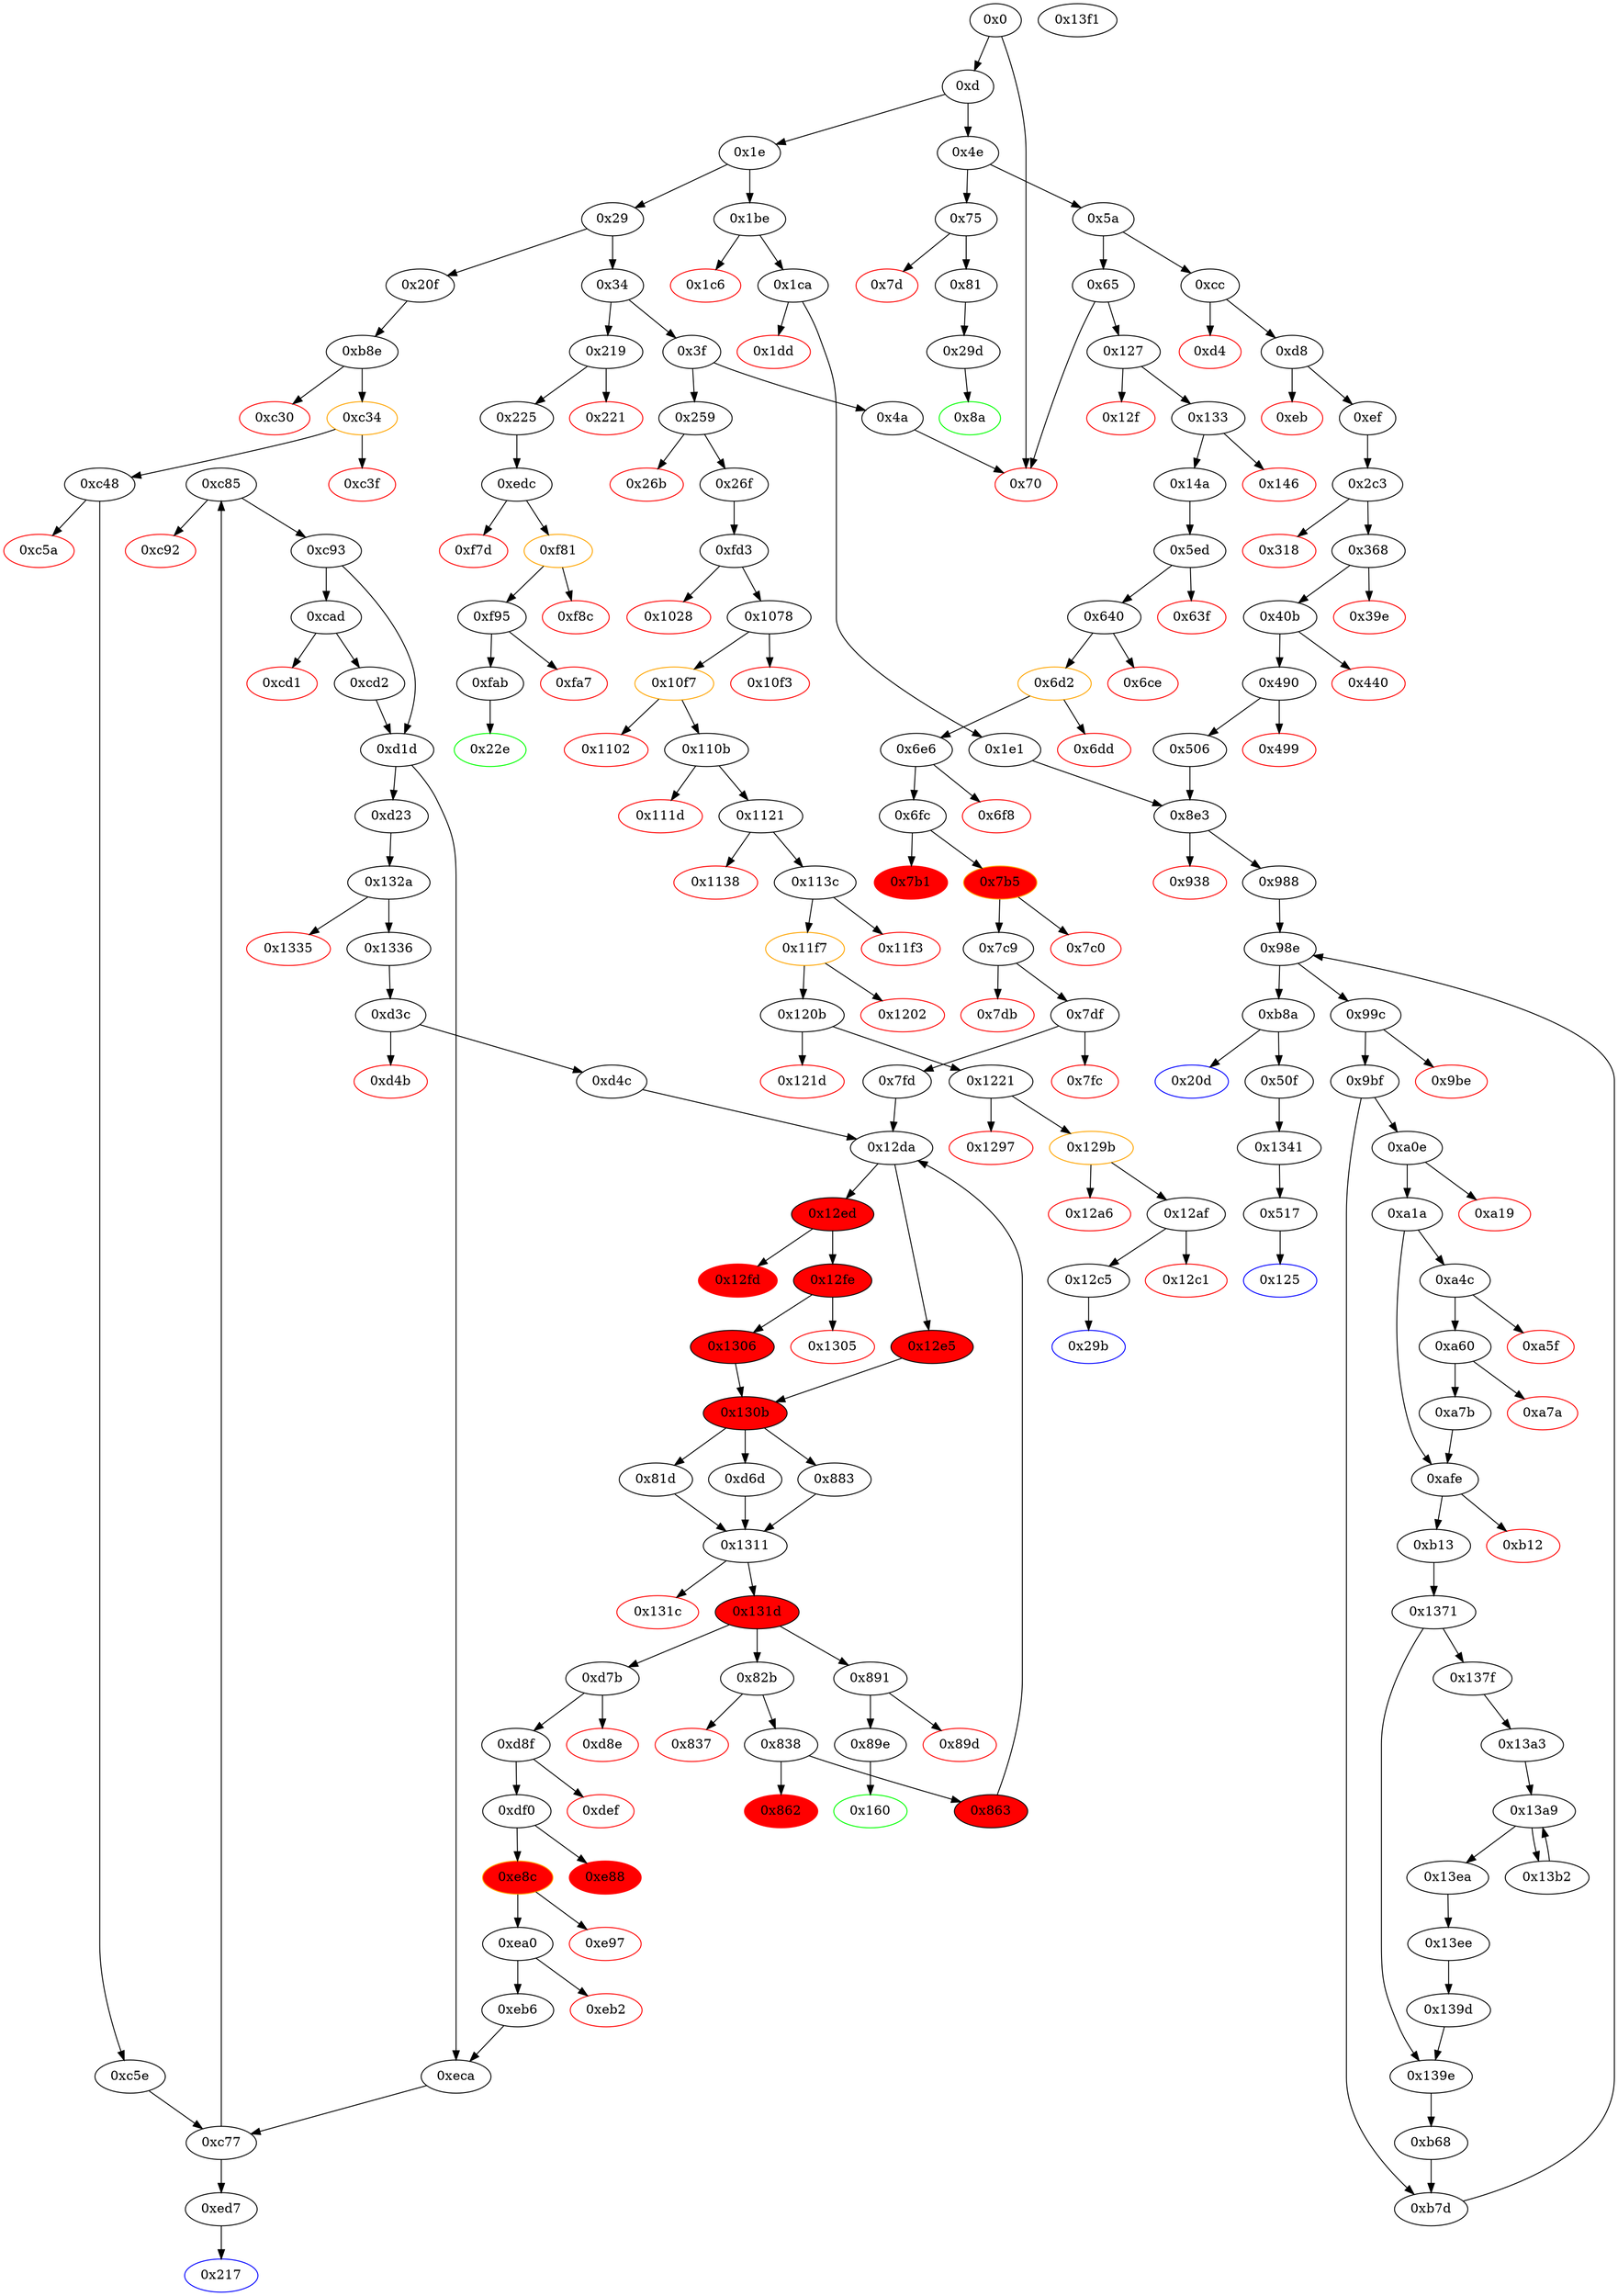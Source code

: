 strict digraph "" {
"0xc85" [fillcolor=white, id="0xc85", style=filled, tooltip="Block 0xc85\n[0xc85:0xc91]\n---\nPredecessors: [0xc77]\nSuccessors: [0xc92, 0xc93]\n---\n0xc85 PUSH1 0x0\n0xc87 PUSH1 0x2\n0xc89 DUP3\n0xc8a DUP2\n0xc8b SLOAD\n0xc8c DUP2\n0xc8d LT\n0xc8e PUSH2 0xc93\n0xc91 JUMPI\n---\n0xc85: V807 = 0x0\n0xc87: V808 = 0x2\n0xc8b: V809 = S[0x2]\n0xc8d: V810 = LT S0 V809\n0xc8e: V811 = 0xc93\n0xc91: JUMPI 0xc93 V810\n---\nEntry stack: [S11, S10, V9, 0x160, S7, S6, S5, S4, S3, S2, S1, S0]\nStack pops: 1\nStack additions: [S0, 0x0, 0x2, S0]\nExit stack: [S11, S10, V9, 0x160, S7, S6, S5, S4, S3, S2, S1, S0, 0x0, 0x2, S0]\n\nDef sites:\nS11: {}\nS10: {}\nV9: {0xd.0x12}\n0x160: {0x133.0x135}\nS7: {0x14a.0x150, 0xd.0x12}\nS6: {0x133.0x135, 0xd.0x12, 0x5ed.0x5ee}\nS5: {0x14a.0x150, 0x5ed.0x5ee, 0x20f.0x210}\nS4: {0x131d_0x883_0x130b_0x12e5.0x131e, 0x131d_0x883_0x130b_0x1306.0x131e, 0x131d_0x81d_0x130b_0x12e5.0x131e, 0x131d_0x81d_0x130b_0x1306.0x131e, 0x131d_0xd6d_0x130b_0x1306.0x131e, 0xd.0x12, 0x5ed.0x5ee, 0x5ed.0x5f1, 0xb8e.0xb8f, 0x131d_0xd6d_0x130b_0x12e5_0xc93.0x131e, 0x131d_0xd6d_0x130b_0x12e5_0xcd2.0x131e}\nS3: {0x838.0x84a, 0x5ed.0x5ee, 0x20f.0x210, 0x5ed.0x5f1, 0xc5e.0xc64}\nS2: {0xd8f_0x131d_0x81d_0x130b_0x1306.0xda3, 0xd8f_0x131d_0xd6d_0x130b_0x1306.0xda3, 0xd8f_0x131d_0x883_0x130b_0x12e5.0xda3, 0xd8f_0x131d_0x81d_0x130b_0x12e5.0xda3, 0xb8e.0xb8f, 0xd8f_0x131d_0x883_0x130b_0x1306.0xda3}\nS1: {0xd7b_0x131d_0x81d_0x130b_0x12e5.0xd80, 0xc5e.0xc64, 0xd7b_0x131d_0x883_0x130b_0x1306.0xd80, 0xd7b_0x131d_0x883_0x130b_0x12e5.0xd80, 0xd7b_0x131d_0x81d_0x130b_0x1306.0xd80, 0xd7b_0x131d_0xd6d_0x130b_0x1306.0xd80}\nS0: {0xeca_0xd1d.0xecf, 0xeca_0xeb6_0x131d_0x883_0x130b_0x1306.0xecf, 0xeca_0xeb6_0x131d_0xd6d_0x130b_0x1306.0xecf, 0xc5e.0xc72, 0xeca_0xeb6_0x131d_0x81d_0x130b_0x12e5.0xecf, 0xeca_0xeb6_0x131d_0x883_0x130b_0x12e5.0xecf, 0xeca_0xeb6_0x131d_0x81d_0x130b_0x1306.0xecf}\n"];
"0x14a" [fillcolor=white, id="0x14a", style=filled, tooltip="Block 0x14a\n[0x14a:0x15f]\n---\nPredecessors: [0x133]\nSuccessors: [0x5ed]\n---\n0x14a JUMPDEST\n0x14b DUP2\n0x14c ADD\n0x14d SWAP1\n0x14e DUP1\n0x14f DUP1\n0x150 CALLDATALOAD\n0x151 SWAP1\n0x152 PUSH1 0x20\n0x154 ADD\n0x155 SWAP1\n0x156 SWAP3\n0x157 SWAP2\n0x158 SWAP1\n0x159 POP\n0x15a POP\n0x15b POP\n0x15c PUSH2 0x5ed\n0x15f JUMP\n---\n0x14a: JUMPDEST \n0x14c: V89 = ADD 0x4 V83\n0x150: V90 = CALLDATALOAD 0x4\n0x152: V91 = 0x20\n0x154: V92 = ADD 0x20 0x4\n0x15c: V93 = 0x5ed\n0x15f: JUMP 0x5ed\n---\nEntry stack: [V9, 0x160, 0x4, V83]\nStack pops: 2\nStack additions: [V90]\nExit stack: [V9, 0x160, V90]\n\nDef sites:\nV9: {0xd.0x12}\n0x160: {0x133.0x135}\n0x4: {0x133.0x138}\nV83: {0x133.0x13c}\n"];
"0xd7b" [fillcolor=white, id="0xd7b", style=filled, tooltip="Block 0xd7b\n[0xd7b:0xd8d]\n---\nPredecessors: [0x131d]\nSuccessors: [0xd8e, 0xd8f]\n---\n0xd7b JUMPDEST\n0xd7c SWAP1\n0xd7d POP\n0xd7e DUP1\n0xd7f DUP4\n0xd80 SUB\n0xd81 SWAP3\n0xd82 POP\n0xd83 PUSH1 0x2\n0xd85 DUP3\n0xd86 DUP2\n0xd87 SLOAD\n0xd88 DUP2\n0xd89 LT\n0xd8a PUSH2 0xd8f\n0xd8d JUMPI\n---\n0xd7b: JUMPDEST \n0xd80: V883 = SUB S3 V1247\n0xd83: V884 = 0x2\n0xd87: V885 = S[0x2]\n0xd89: V886 = LT S2 V885\n0xd8a: V887 = 0xd8f\n0xd8d: JUMPI 0xd8f V886\n---\nEntry stack: [S15, S14, V9, 0x160, S11, S10, S9, S8, S7, S6, S5, S4, S3, S2, S1, V1247]\nStack pops: 4\nStack additions: [V883, S2, S0, 0x2, S2]\nExit stack: [S15, S14, V9, 0x160, S11, S10, S9, S8, S7, S6, S5, S4, V883, S2, V1247, 0x2, S2]\n\nDef sites:\nS15: {}\nS14: {}\nV9: {0xd.0x12}\n0x160: {0x133.0x135}\nS11: {0x14a.0x150, 0xd.0x12}\nS10: {0x133.0x135, 0xd.0x12, 0x5ed.0x5ee}\nS9: {0x14a.0x150, 0xd.0x12, 0x20f.0x210, 0x5ed.0x5ee}\nS8: {0x131d_0x883_0x130b_0x12e5.0x131e, 0x131d_0x883_0x130b_0x1306.0x131e, 0x131d_0x81d_0x130b_0x12e5.0x131e, 0x131d_0x81d_0x130b_0x1306.0x131e, 0x133.0x135, 0x131d_0xd6d_0x130b_0x1306.0x131e, 0xd.0x12, 0x5ed.0x5ee, 0x5ed.0x5f1, 0xb8e.0xb8f, 0x131d_0xd6d_0x130b_0x12e5_0xc93.0x131e, 0x131d_0xd6d_0x130b_0x12e5_0xcd2.0x131e}\nS7: {0x838.0x84a, 0x14a.0x150, 0x5ed.0x5ee, 0x5ed.0x5f1, 0x20f.0x210, 0xc5e.0xc64}\nS6: {0x131d_0x883_0x130b_0x12e5.0x131e, 0x131d_0x883_0x130b_0x1306.0x131e, 0x131d_0x81d_0x130b_0x12e5.0x131e, 0x131d_0x81d_0x130b_0x1306.0x131e, 0xc5e.0xc72, 0x131d_0xd6d_0x130b_0x1306.0x131e, 0xd.0x12, 0xb8e.0xb8f, 0xd8f_0x131d_0x81d_0x130b_0x12e5.0xda3, 0xd8f_0x131d_0x883_0x130b_0x1306.0xda3, 0xd8f_0x131d_0x81d_0x130b_0x1306.0xda3, 0xd8f_0x131d_0xd6d_0x130b_0x1306.0xda3, 0xd8f_0x131d_0x883_0x130b_0x12e5.0xda3, 0x5ed.0x5ee, 0x5ed.0x5f1, 0x5ed.0x5f4, 0x131d_0xd6d_0x130b_0x12e5_0xc93.0x131e, 0x131d_0xd6d_0x130b_0x12e5_0xcd2.0x131e}\nS5: {0x838.0x84a, 0x6fc.0x702, 0xc5e.0xc64, 0xd23_0xc93.0xd23, 0xd7b_0x131d_0xd6d_0x130b_0x1306.0xd80, 0xd7b_0x131d_0x883_0x130b_0x1306.0xd80, 0xd7b_0x131d_0x81d_0x130b_0x1306.0xd80, 0xd7b_0x131d_0x883_0x130b_0x12e5.0xd80, 0xd7b_0x131d_0x81d_0x130b_0x12e5.0xd80, 0x5ed.0x5ee, 0x5ed.0x5f1, 0x20f.0x210}\nS4: {0x131d_0x883_0x130b_0x12e5.0x131e, 0x131d_0x883_0x130b_0x1306.0x131e, 0x131d_0x81d_0x130b_0x12e5.0x131e, 0x131d_0x81d_0x130b_0x1306.0x131e, 0xc5e.0xc72, 0xeca_0xeb6_0x131d_0x81d_0x130b_0x12e5.0xecf, 0xeca_0xeb6_0x131d_0x883_0x130b_0x1306.0xecf, 0xeca_0xeb6_0x131d_0x81d_0x130b_0x1306.0xecf, 0xeca_0xeb6_0x131d_0x883_0x130b_0x12e5.0xecf, 0x131d_0xd6d_0x130b_0x1306.0x131e, 0xb8e.0xb8f, 0xd8f_0x131d_0x883_0x130b_0x1306.0xda3, 0xd8f_0x131d_0x81d_0x130b_0x1306.0xda3, 0xd8f_0x131d_0xd6d_0x130b_0x1306.0xda3, 0xd8f_0x131d_0x883_0x130b_0x12e5.0xda3, 0xd8f_0x131d_0x81d_0x130b_0x12e5.0xda3, 0x5ed.0x5f1, 0x5ed.0x5f4, 0x131d_0xd6d_0x130b_0x12e5_0xc93.0x131e, 0x131d_0xd6d_0x130b_0x12e5_0xcd2.0x131e, 0xeca_0xeb6_0x131d_0xd6d_0x130b_0x1306.0xecf}\nS3: {0x838.0x84a, 0x6fc.0x702, 0xc5e.0xc64, 0xd23_0xcd2.0xd23, 0xd23_0xc93.0xd23, 0xd7b_0x131d_0xd6d_0x130b_0x1306.0xd80, 0xd7b_0x131d_0x883_0x130b_0x1306.0xd80, 0xd7b_0x131d_0x81d_0x130b_0x1306.0xd80, 0xd7b_0x131d_0x883_0x130b_0x12e5.0xd80, 0xd7b_0x131d_0x81d_0x130b_0x12e5.0xd80, 0x5ed.0x5f1}\nS2: {0x131d_0x883_0x130b_0x12e5.0x131e, 0x131d_0x883_0x130b_0x1306.0x131e, 0x131d_0x81d_0x130b_0x12e5.0x131e, 0x131d_0x81d_0x130b_0x1306.0x131e, 0xc5e.0xc72, 0xeca_0xeb6_0x131d_0x81d_0x130b_0x12e5.0xecf, 0xeca_0xeb6_0x131d_0x81d_0x130b_0x1306.0xecf, 0xeca_0xeb6_0x131d_0x883_0x130b_0x1306.0xecf, 0xeca_0xeb6_0x131d_0xd6d_0x130b_0x1306.0xecf, 0x131d_0xd6d_0x130b_0x1306.0x131e, 0xeca_0xd1d.0xecf, 0x5ed.0x5f4, 0x131d_0xd6d_0x130b_0x12e5_0xc93.0x131e, 0x131d_0xd6d_0x130b_0x12e5_0xcd2.0x131e, 0xeca_0xeb6_0x131d_0x883_0x130b_0x12e5.0xecf}\nS1: {0x838.0x84a, 0xd23_0xcd2.0xd23, 0x6fc.0x702, 0xd23_0xc93.0xd23}\nV1247: {0x131d.0x131e}\n"];
"0x22e" [color=green, fillcolor=white, id="0x22e", style=filled, tooltip="Block 0x22e\n[0x22e:0x258]\n---\nPredecessors: [0xfab]\nSuccessors: []\n---\n0x22e JUMPDEST\n0x22f PUSH1 0x40\n0x231 MLOAD\n0x232 DUP1\n0x233 DUP6\n0x234 DUP2\n0x235 MSTORE\n0x236 PUSH1 0x20\n0x238 ADD\n0x239 DUP5\n0x23a DUP2\n0x23b MSTORE\n0x23c PUSH1 0x20\n0x23e ADD\n0x23f DUP4\n0x240 DUP2\n0x241 MSTORE\n0x242 PUSH1 0x20\n0x244 ADD\n0x245 DUP3\n0x246 DUP2\n0x247 MSTORE\n0x248 PUSH1 0x20\n0x24a ADD\n0x24b SWAP5\n0x24c POP\n0x24d POP\n0x24e POP\n0x24f POP\n0x250 POP\n0x251 PUSH1 0x40\n0x253 MLOAD\n0x254 DUP1\n0x255 SWAP2\n0x256 SUB\n0x257 SWAP1\n0x258 RETURN\n---\n0x22e: JUMPDEST \n0x22f: V141 = 0x40\n0x231: V142 = M[0x40]\n0x235: M[V142] = V1035\n0x236: V143 = 0x20\n0x238: V144 = ADD 0x20 V142\n0x23b: M[V144] = V1039\n0x23c: V145 = 0x20\n0x23e: V146 = ADD 0x20 V144\n0x241: M[V146] = V1041\n0x242: V147 = 0x20\n0x244: V148 = ADD 0x20 V146\n0x247: M[V148] = V1043\n0x248: V149 = 0x20\n0x24a: V150 = ADD 0x20 V148\n0x251: V151 = 0x40\n0x253: V152 = M[0x40]\n0x256: V153 = SUB V150 V152\n0x258: RETURN V152 V153\n---\nEntry stack: [V9, V1035, V1039, V1041, V1043]\nStack pops: 4\nStack additions: []\nExit stack: [V9]\n\nDef sites:\nV9: {0xd.0x12}\nV1035: {0xfab.0xfb1}\nV1039: {0xfab.0xfbf}\nV1041: {0xfab.0xfc2}\nV1043: {0xfab.0xfc5}\n"];
"0x1028" [color=red, fillcolor=white, id="0x1028", style=filled, tooltip="Block 0x1028\n[0x1028:0x1077]\n---\nPredecessors: [0xfd3]\nSuccessors: []\n---\n0x1028 PUSH1 0x40\n0x102a MLOAD\n0x102b PUSH32 0x8c379a000000000000000000000000000000000000000000000000000000000\n0x104c DUP2\n0x104d MSTORE\n0x104e PUSH1 0x4\n0x1050 ADD\n0x1051 DUP1\n0x1052 DUP1\n0x1053 PUSH1 0x20\n0x1055 ADD\n0x1056 DUP3\n0x1057 DUP2\n0x1058 SUB\n0x1059 DUP3\n0x105a MSTORE\n0x105b PUSH1 0x22\n0x105d DUP2\n0x105e MSTORE\n0x105f PUSH1 0x20\n0x1061 ADD\n0x1062 DUP1\n0x1063 PUSH2 0x13f2\n0x1066 PUSH1 0x22\n0x1068 SWAP2\n0x1069 CODECOPY\n0x106a PUSH1 0x40\n0x106c ADD\n0x106d SWAP2\n0x106e POP\n0x106f POP\n0x1070 PUSH1 0x40\n0x1072 MLOAD\n0x1073 DUP1\n0x1074 SWAP2\n0x1075 SUB\n0x1076 SWAP1\n0x1077 REVERT\n---\n0x1028: V1058 = 0x40\n0x102a: V1059 = M[0x40]\n0x102b: V1060 = 0x8c379a000000000000000000000000000000000000000000000000000000000\n0x104d: M[V1059] = 0x8c379a000000000000000000000000000000000000000000000000000000000\n0x104e: V1061 = 0x4\n0x1050: V1062 = ADD 0x4 V1059\n0x1053: V1063 = 0x20\n0x1055: V1064 = ADD 0x20 V1062\n0x1058: V1065 = SUB V1064 V1062\n0x105a: M[V1062] = V1065\n0x105b: V1066 = 0x22\n0x105e: M[V1064] = 0x22\n0x105f: V1067 = 0x20\n0x1061: V1068 = ADD 0x20 V1064\n0x1063: V1069 = 0x13f2\n0x1066: V1070 = 0x22\n0x1069: CODECOPY V1068 0x13f2 0x22\n0x106a: V1071 = 0x40\n0x106c: V1072 = ADD 0x40 V1068\n0x1070: V1073 = 0x40\n0x1072: V1074 = M[0x40]\n0x1075: V1075 = SUB V1072 V1074\n0x1077: REVERT V1074 V1075\n---\nEntry stack: [V9, 0x29b, V166]\nStack pops: 0\nStack additions: []\nExit stack: [V9, 0x29b, V166]\n\nDef sites:\nV9: {0xd.0x12}\n0x29b: {0x259.0x25a}\nV166: {0x26f.0x28b}\n"];
"0x837" [color=red, fillcolor=white, id="0x837", style=filled, tooltip="Block 0x837\n[0x837:0x837]\n---\nPredecessors: [0x82b]\nSuccessors: []\n---\n0x837 INVALID\n---\n0x837: INVALID \n---\nEntry stack: [S15, S14, V9, 0x160, S11, S10, S9, S8, S7, S6, S5, S4, S3, V1247, 0x2, S0]\nStack pops: 0\nStack additions: []\nExit stack: [S15, S14, V9, 0x160, S11, S10, S9, S8, S7, S6, S5, S4, S3, V1247, 0x2, S0]\n\nDef sites:\nS15: {}\nS14: {}\nV9: {0xd.0x12}\n0x160: {0x133.0x135}\nS11: {0x14a.0x150, 0xd.0x12}\nS10: {0x133.0x135, 0xd.0x12, 0x5ed.0x5ee}\nS9: {0x14a.0x150, 0x5ed.0x5ee, 0x20f.0x210}\nS8: {0x131d_0x883_0x130b_0x12e5.0x131e, 0x131d_0x883_0x130b_0x1306.0x131e, 0x131d_0x81d_0x130b_0x12e5.0x131e, 0x131d_0x81d_0x130b_0x1306.0x131e, 0x131d_0xd6d_0x130b_0x1306.0x131e, 0xd.0x12, 0x5ed.0x5ee, 0x5ed.0x5f1, 0xb8e.0xb8f, 0x131d_0xd6d_0x130b_0x12e5_0xc93.0x131e, 0x131d_0xd6d_0x130b_0x12e5_0xcd2.0x131e}\nS7: {0x838.0x84a, 0x5ed.0x5ee, 0x20f.0x210, 0x5ed.0x5f1, 0xc5e.0xc64}\nS6: {0x131d_0x883_0x130b_0x12e5.0x131e, 0x131d_0x883_0x130b_0x1306.0x131e, 0x131d_0x81d_0x130b_0x12e5.0x131e, 0x131d_0x81d_0x130b_0x1306.0x131e, 0xc5e.0xc72, 0x131d_0xd6d_0x130b_0x1306.0x131e, 0xb8e.0xb8f, 0xd8f_0x131d_0x81d_0x130b_0x12e5.0xda3, 0xd8f_0x131d_0x883_0x130b_0x1306.0xda3, 0xd8f_0x131d_0x81d_0x130b_0x1306.0xda3, 0xd8f_0x131d_0xd6d_0x130b_0x1306.0xda3, 0xd8f_0x131d_0x883_0x130b_0x12e5.0xda3, 0x5ed.0x5f1, 0x5ed.0x5f4, 0x131d_0xd6d_0x130b_0x12e5_0xc93.0x131e, 0x131d_0xd6d_0x130b_0x12e5_0xcd2.0x131e}\nS5: {0x838.0x84a, 0x6fc.0x702, 0xc5e.0xc64, 0xd23_0xc93.0xd23, 0xd7b_0x131d_0xd6d_0x130b_0x1306.0xd80, 0xd7b_0x131d_0x883_0x130b_0x1306.0xd80, 0xd7b_0x131d_0x81d_0x130b_0x1306.0xd80, 0xd7b_0x131d_0x883_0x130b_0x12e5.0xd80, 0xd7b_0x131d_0x81d_0x130b_0x12e5.0xd80, 0x5ed.0x5f1}\nS4: {0x131d_0x883_0x130b_0x12e5.0x131e, 0x131d_0x883_0x130b_0x1306.0x131e, 0x131d_0x81d_0x130b_0x12e5.0x131e, 0x131d_0x81d_0x130b_0x1306.0x131e, 0xc5e.0xc72, 0xeca_0xeb6_0x131d_0x883_0x130b_0x12e5.0xecf, 0xeca_0xeb6_0x131d_0xd6d_0x130b_0x1306.0xecf, 0xeca_0xeb6_0x131d_0x81d_0x130b_0x12e5.0xecf, 0xeca_0xeb6_0x131d_0x883_0x130b_0x1306.0xecf, 0x131d_0xd6d_0x130b_0x1306.0x131e, 0x5ed.0x5f4, 0x131d_0xd6d_0x130b_0x12e5_0xc93.0x131e, 0x131d_0xd6d_0x130b_0x12e5_0xcd2.0x131e, 0xeca_0xeb6_0x131d_0x81d_0x130b_0x1306.0xecf}\nS3: {0x838.0x84a, 0xd23_0xcd2.0xd23, 0x6fc.0x702, 0xd23_0xc93.0xd23}\nV1247: {0x131d.0x131e}\n0x2: {0x82b.0x82c}\nS0: {0x14a.0x150, 0x5ed.0x5ee, 0x20f.0x210}\n"];
"0xc30" [color=red, fillcolor=white, id="0xc30", style=filled, tooltip="Block 0xc30\n[0xc30:0xc33]\n---\nPredecessors: [0xb8e]\nSuccessors: []\n---\n0xc30 PUSH1 0x0\n0xc32 DUP1\n0xc33 REVERT\n---\n0xc30: V779 = 0x0\n0xc33: REVERT 0x0 0x0\n---\nEntry stack: [V9, 0x217, 0x0, 0x0, V754, 0x70a08231, V770, 0x20, V773, V774, V773, V754, V776]\nStack pops: 0\nStack additions: []\nExit stack: [V9, 0x217, 0x0, 0x0, V754, 0x70a08231, V770, 0x20, V773, V774, V773, V754, V776]\n\nDef sites:\nV9: {0xd.0x12}\n0x217: {0x20f.0x210}\n0x0: {0xb8e.0xb8f}\n0x0: {0xb8e.0xb94}\nV754: {0xb8e.0xbce}\n0x70a08231: {0xb8e.0xbcf}\nV770: {0xb8e.0xc19}\n0x20: {0xb8e.0xc1d}\nV773: {0xb8e.0xc21}\nV774: {0xb8e.0xc24}\nV773: {0xb8e.0xc21}\nV754: {0xb8e.0xbce}\nV776: {0xb8e.0xc29}\n"];
"0xf95" [fillcolor=white, id="0xf95", style=filled, tooltip="Block 0xf95\n[0xf95:0xfa6]\n---\nPredecessors: [0xf81]\nSuccessors: [0xfa7, 0xfab]\n---\n0xf95 JUMPDEST\n0xf96 POP\n0xf97 POP\n0xf98 POP\n0xf99 POP\n0xf9a PUSH1 0x40\n0xf9c MLOAD\n0xf9d RETURNDATASIZE\n0xf9e PUSH1 0x20\n0xfa0 DUP2\n0xfa1 LT\n0xfa2 ISZERO\n0xfa3 PUSH2 0xfab\n0xfa6 JUMPI\n---\n0xf95: JUMPDEST \n0xf9a: V1026 = 0x40\n0xf9c: V1027 = M[0x40]\n0xf9d: V1028 = RETURNDATASIZE\n0xf9e: V1029 = 0x20\n0xfa1: V1030 = LT V1028 0x20\n0xfa2: V1031 = ISZERO V1030\n0xfa3: V1032 = 0xfab\n0xfa6: JUMPI 0xfab V1031\n---\nEntry stack: [V9, 0x22e, 0x0, 0x0, 0x0, 0x0, V991, 0x70a08231, V1007, V1019]\nStack pops: 4\nStack additions: [V1027, V1028]\nExit stack: [V9, 0x22e, 0x0, 0x0, 0x0, 0x0, V1027, V1028]\n\nDef sites:\nV9: {0xd.0x12}\n0x22e: {0x225.0x227}\n0x0: {0xedc.0xedd}\n0x0: {0xedc.0xedd}\n0x0: {0xedc.0xee0}\n0x0: {0xedc.0xee0}\nV991: {0xedc.0xf1b}\n0x70a08231: {0xedc.0xf1c}\nV1007: {0xedc.0xf66}\nV1019: {0xf81.0xf85}\n"];
"0xb8e" [fillcolor=white, id="0xb8e", style=filled, tooltip="Block 0xb8e\n[0xb8e:0xc2f]\n---\nPredecessors: [0x20f]\nSuccessors: [0xc30, 0xc34]\n---\n0xb8e JUMPDEST\n0xb8f PUSH1 0x0\n0xb91 DUP1\n0xb92 SWAP1\n0xb93 POP\n0xb94 PUSH1 0x0\n0xb96 PUSH1 0x1\n0xb98 PUSH1 0x0\n0xb9a SWAP1\n0xb9b SLOAD\n0xb9c SWAP1\n0xb9d PUSH2 0x100\n0xba0 EXP\n0xba1 SWAP1\n0xba2 DIV\n0xba3 PUSH20 0xffffffffffffffffffffffffffffffffffffffff\n0xbb8 AND\n0xbb9 PUSH20 0xffffffffffffffffffffffffffffffffffffffff\n0xbce AND\n0xbcf PUSH4 0x70a08231\n0xbd4 ADDRESS\n0xbd5 PUSH1 0x40\n0xbd7 MLOAD\n0xbd8 DUP3\n0xbd9 PUSH4 0xffffffff\n0xbde AND\n0xbdf PUSH1 0xe0\n0xbe1 SHL\n0xbe2 DUP2\n0xbe3 MSTORE\n0xbe4 PUSH1 0x4\n0xbe6 ADD\n0xbe7 DUP1\n0xbe8 DUP3\n0xbe9 PUSH20 0xffffffffffffffffffffffffffffffffffffffff\n0xbfe AND\n0xbff PUSH20 0xffffffffffffffffffffffffffffffffffffffff\n0xc14 AND\n0xc15 DUP2\n0xc16 MSTORE\n0xc17 PUSH1 0x20\n0xc19 ADD\n0xc1a SWAP2\n0xc1b POP\n0xc1c POP\n0xc1d PUSH1 0x20\n0xc1f PUSH1 0x40\n0xc21 MLOAD\n0xc22 DUP1\n0xc23 DUP4\n0xc24 SUB\n0xc25 DUP2\n0xc26 DUP7\n0xc27 DUP1\n0xc28 EXTCODESIZE\n0xc29 ISZERO\n0xc2a DUP1\n0xc2b ISZERO\n0xc2c PUSH2 0xc34\n0xc2f JUMPI\n---\n0xb8e: JUMPDEST \n0xb8f: V743 = 0x0\n0xb94: V744 = 0x0\n0xb96: V745 = 0x1\n0xb98: V746 = 0x0\n0xb9b: V747 = S[0x1]\n0xb9d: V748 = 0x100\n0xba0: V749 = EXP 0x100 0x0\n0xba2: V750 = DIV V747 0x1\n0xba3: V751 = 0xffffffffffffffffffffffffffffffffffffffff\n0xbb8: V752 = AND 0xffffffffffffffffffffffffffffffffffffffff V750\n0xbb9: V753 = 0xffffffffffffffffffffffffffffffffffffffff\n0xbce: V754 = AND 0xffffffffffffffffffffffffffffffffffffffff V752\n0xbcf: V755 = 0x70a08231\n0xbd4: V756 = ADDRESS\n0xbd5: V757 = 0x40\n0xbd7: V758 = M[0x40]\n0xbd9: V759 = 0xffffffff\n0xbde: V760 = AND 0xffffffff 0x70a08231\n0xbdf: V761 = 0xe0\n0xbe1: V762 = SHL 0xe0 0x70a08231\n0xbe3: M[V758] = 0x70a0823100000000000000000000000000000000000000000000000000000000\n0xbe4: V763 = 0x4\n0xbe6: V764 = ADD 0x4 V758\n0xbe9: V765 = 0xffffffffffffffffffffffffffffffffffffffff\n0xbfe: V766 = AND 0xffffffffffffffffffffffffffffffffffffffff V756\n0xbff: V767 = 0xffffffffffffffffffffffffffffffffffffffff\n0xc14: V768 = AND 0xffffffffffffffffffffffffffffffffffffffff V766\n0xc16: M[V764] = V768\n0xc17: V769 = 0x20\n0xc19: V770 = ADD 0x20 V764\n0xc1d: V771 = 0x20\n0xc1f: V772 = 0x40\n0xc21: V773 = M[0x40]\n0xc24: V774 = SUB V770 V773\n0xc28: V775 = EXTCODESIZE V754\n0xc29: V776 = ISZERO V775\n0xc2b: V777 = ISZERO V776\n0xc2c: V778 = 0xc34\n0xc2f: JUMPI 0xc34 V777\n---\nEntry stack: [V9, 0x217]\nStack pops: 0\nStack additions: [0x0, 0x0, V754, 0x70a08231, V770, 0x20, V773, V774, V773, V754, V776]\nExit stack: [V9, 0x217, 0x0, 0x0, V754, 0x70a08231, V770, 0x20, V773, V774, V773, V754, V776]\n\nDef sites:\nV9: {0xd.0x12}\n0x217: {0x20f.0x210}\n"];
"0xf8c" [color=red, fillcolor=white, id="0xf8c", style=filled, tooltip="Block 0xf8c\n[0xf8c:0xf94]\n---\nPredecessors: [0xf81]\nSuccessors: []\n---\n0xf8c RETURNDATASIZE\n0xf8d PUSH1 0x0\n0xf8f DUP1\n0xf90 RETURNDATACOPY\n0xf91 RETURNDATASIZE\n0xf92 PUSH1 0x0\n0xf94 REVERT\n---\n0xf8c: V1022 = RETURNDATASIZE\n0xf8d: V1023 = 0x0\n0xf90: RETURNDATACOPY 0x0 0x0 V1022\n0xf91: V1024 = RETURNDATASIZE\n0xf92: V1025 = 0x0\n0xf94: REVERT 0x0 V1024\n---\nEntry stack: [V9, 0x22e, 0x0, 0x0, 0x0, 0x0, V991, 0x70a08231, V1007, V1019]\nStack pops: 0\nStack additions: []\nExit stack: [V9, 0x22e, 0x0, 0x0, 0x0, 0x0, V991, 0x70a08231, V1007, V1019]\n\nDef sites:\nV9: {0xd.0x12}\n0x22e: {0x225.0x227}\n0x0: {0xedc.0xedd}\n0x0: {0xedc.0xedd}\n0x0: {0xedc.0xee0}\n0x0: {0xedc.0xee0}\nV991: {0xedc.0xf1b}\n0x70a08231: {0xedc.0xf1c}\nV1007: {0xedc.0xf66}\nV1019: {0xf81.0xf85}\n"];
"0x1dd" [color=red, fillcolor=white, id="0x1dd", style=filled, tooltip="Block 0x1dd\n[0x1dd:0x1e0]\n---\nPredecessors: [0x1ca]\nSuccessors: []\n---\n0x1dd PUSH1 0x0\n0x1df DUP1\n0x1e0 REVERT\n---\n0x1dd: V125 = 0x0\n0x1e0: REVERT 0x0 0x0\n---\nEntry stack: [V9, 0x20d, 0x4, V120]\nStack pops: 0\nStack additions: []\nExit stack: [V9, 0x20d, 0x4, V120]\n\nDef sites:\nV9: {0xd.0x12}\n0x20d: {0x1ca.0x1cc}\n0x4: {0x1ca.0x1cf}\nV120: {0x1ca.0x1d3}\n"];
"0xfab" [fillcolor=white, id="0xfab", style=filled, tooltip="Block 0xfab\n[0xfab:0xfd2]\n---\nPredecessors: [0xf95]\nSuccessors: [0x22e]\n---\n0xfab JUMPDEST\n0xfac DUP2\n0xfad ADD\n0xfae SWAP1\n0xfaf DUP1\n0xfb0 DUP1\n0xfb1 MLOAD\n0xfb2 SWAP1\n0xfb3 PUSH1 0x20\n0xfb5 ADD\n0xfb6 SWAP1\n0xfb7 SWAP3\n0xfb8 SWAP2\n0xfb9 SWAP1\n0xfba POP\n0xfbb POP\n0xfbc POP\n0xfbd PUSH1 0x4\n0xfbf SLOAD\n0xfc0 PUSH1 0x3\n0xfc2 SLOAD\n0xfc3 PUSH1 0x5\n0xfc5 SLOAD\n0xfc6 SWAP4\n0xfc7 POP\n0xfc8 SWAP4\n0xfc9 POP\n0xfca SWAP4\n0xfcb POP\n0xfcc SWAP4\n0xfcd POP\n0xfce SWAP1\n0xfcf SWAP2\n0xfd0 SWAP3\n0xfd1 SWAP4\n0xfd2 JUMP\n---\n0xfab: JUMPDEST \n0xfad: V1034 = ADD V1027 V1028\n0xfb1: V1035 = M[V1027]\n0xfb3: V1036 = 0x20\n0xfb5: V1037 = ADD 0x20 V1027\n0xfbd: V1038 = 0x4\n0xfbf: V1039 = S[0x4]\n0xfc0: V1040 = 0x3\n0xfc2: V1041 = S[0x3]\n0xfc3: V1042 = 0x5\n0xfc5: V1043 = S[0x5]\n0xfd2: JUMP 0x22e\n---\nEntry stack: [V9, 0x22e, 0x0, 0x0, 0x0, 0x0, V1027, V1028]\nStack pops: 7\nStack additions: [V1035, V1039, V1041, V1043]\nExit stack: [V9, V1035, V1039, V1041, V1043]\n\nDef sites:\nV9: {0xd.0x12}\n0x22e: {0x225.0x227}\n0x0: {0xedc.0xedd}\n0x0: {0xedc.0xedd}\n0x0: {0xedc.0xee0}\n0x0: {0xedc.0xee0}\nV1027: {0xf95.0xf9c}\nV1028: {0xf95.0xf9d}\n"];
"0x368" [fillcolor=white, id="0x368", style=filled, tooltip="Block 0x368\n[0x368:0x39d]\n---\nPredecessors: [0x2c3]\nSuccessors: [0x39e, 0x40b]\n---\n0x368 JUMPDEST\n0x369 PUSH1 0x0\n0x36b PUSH20 0xffffffffffffffffffffffffffffffffffffffff\n0x380 AND\n0x381 DUP3\n0x382 PUSH20 0xffffffffffffffffffffffffffffffffffffffff\n0x397 AND\n0x398 EQ\n0x399 ISZERO\n0x39a PUSH2 0x40b\n0x39d JUMPI\n---\n0x368: JUMPDEST \n0x369: V210 = 0x0\n0x36b: V211 = 0xffffffffffffffffffffffffffffffffffffffff\n0x380: V212 = AND 0xffffffffffffffffffffffffffffffffffffffff 0x0\n0x382: V213 = 0xffffffffffffffffffffffffffffffffffffffff\n0x397: V214 = AND 0xffffffffffffffffffffffffffffffffffffffff V69\n0x398: V215 = EQ V214 0x0\n0x399: V216 = ISZERO V215\n0x39a: V217 = 0x40b\n0x39d: JUMPI 0x40b V216\n---\nEntry stack: [V9, 0x125, V69, V72]\nStack pops: 2\nStack additions: [S1, S0]\nExit stack: [V9, 0x125, V69, V72]\n\nDef sites:\nV9: {0xd.0x12}\n0x125: {0xd8.0xda}\nV69: {0xef.0x10b}\nV72: {0xef.0x115}\n"];
"0x9bf" [fillcolor=white, id="0x9bf", style=filled, tooltip="Block 0x9bf\n[0x9bf:0xa0d]\n---\nPredecessors: [0x99c]\nSuccessors: [0xa0e, 0xb7d]\n---\n0x9bf JUMPDEST\n0x9c0 SWAP1\n0x9c1 PUSH1 0x0\n0x9c3 MSTORE\n0x9c4 PUSH1 0x20\n0x9c6 PUSH1 0x0\n0x9c8 SHA3\n0x9c9 SWAP1\n0x9ca PUSH1 0x2\n0x9cc MUL\n0x9cd ADD\n0x9ce PUSH1 0x0\n0x9d0 ADD\n0x9d1 PUSH1 0x0\n0x9d3 SWAP1\n0x9d4 SLOAD\n0x9d5 SWAP1\n0x9d6 PUSH2 0x100\n0x9d9 EXP\n0x9da SWAP1\n0x9db DIV\n0x9dc PUSH20 0xffffffffffffffffffffffffffffffffffffffff\n0x9f1 AND\n0x9f2 PUSH20 0xffffffffffffffffffffffffffffffffffffffff\n0xa07 AND\n0xa08 EQ\n0xa09 ISZERO\n0xa0a PUSH2 0xb7d\n0xa0d JUMPI\n---\n0x9bf: JUMPDEST \n0x9c1: V601 = 0x0\n0x9c3: M[0x0] = 0x2\n0x9c4: V602 = 0x20\n0x9c6: V603 = 0x0\n0x9c8: V604 = SHA3 0x0 0x20\n0x9ca: V605 = 0x2\n0x9cc: V606 = MUL 0x2 S0\n0x9cd: V607 = ADD V606 V604\n0x9ce: V608 = 0x0\n0x9d0: V609 = ADD 0x0 V607\n0x9d1: V610 = 0x0\n0x9d4: V611 = S[V609]\n0x9d6: V612 = 0x100\n0x9d9: V613 = EXP 0x100 0x0\n0x9db: V614 = DIV V611 0x1\n0x9dc: V615 = 0xffffffffffffffffffffffffffffffffffffffff\n0x9f1: V616 = AND 0xffffffffffffffffffffffffffffffffffffffff V614\n0x9f2: V617 = 0xffffffffffffffffffffffffffffffffffffffff\n0xa07: V618 = AND 0xffffffffffffffffffffffffffffffffffffffff V616\n0xa08: V619 = EQ V618 V596\n0xa09: V620 = ISZERO V619\n0xa0a: V621 = 0xb7d\n0xa0d: JUMPI 0xb7d V620\n---\nEntry stack: [V9, 0x125, V69, S6, {0x20d, 0x50f}, S4, S3, V596, 0x2, S0]\nStack pops: 3\nStack additions: []\nExit stack: [V9, 0x125, V69, S6, {0x20d, 0x50f}, S4, S3]\n\nDef sites:\nV9: {0xd.0x12}\n0x125: {0xd8.0xda}\nV69: {0xef.0x10b}\nS6: {0xd.0x12, 0xef.0x115}\n{0x20d, 0x50f}: {0x1ca.0x1cc, 0x506.0x507}\nS4: {0x1e1.0x1fd, 0xef.0x10b}\nS3: {0x988_0x1e1.0x989, 0xb7d_0xb68_0x139d.0xb82, 0xb7d_0xb68_0x1371.0xb82, 0x988_0x506.0x989, 0xb7d_0x9bf.0xb82}\nV596: {0x99c.0x9b2}\n0x2: {0x99c.0x9b3}\nS0: {0x988_0x1e1.0x989, 0xb7d_0xb68_0x139d.0xb82, 0xb7d_0xb68_0x1371.0xb82, 0x988_0x506.0x989, 0xb7d_0x9bf.0xb82}\n"];
"0xd8f" [fillcolor=white, id="0xd8f", style=filled, tooltip="Block 0xd8f\n[0xd8f:0xdee]\n---\nPredecessors: [0xd7b]\nSuccessors: [0xdef, 0xdf0]\n---\n0xd8f JUMPDEST\n0xd90 SWAP1\n0xd91 PUSH1 0x0\n0xd93 MSTORE\n0xd94 PUSH1 0x20\n0xd96 PUSH1 0x0\n0xd98 SHA3\n0xd99 SWAP1\n0xd9a PUSH1 0x2\n0xd9c MUL\n0xd9d ADD\n0xd9e PUSH1 0x1\n0xda0 ADD\n0xda1 SLOAD\n0xda2 DUP5\n0xda3 ADD\n0xda4 SWAP4\n0xda5 POP\n0xda6 PUSH1 0x1\n0xda8 PUSH1 0x0\n0xdaa SWAP1\n0xdab SLOAD\n0xdac SWAP1\n0xdad PUSH2 0x100\n0xdb0 EXP\n0xdb1 SWAP1\n0xdb2 DIV\n0xdb3 PUSH20 0xffffffffffffffffffffffffffffffffffffffff\n0xdc8 AND\n0xdc9 PUSH20 0xffffffffffffffffffffffffffffffffffffffff\n0xdde AND\n0xddf PUSH4 0xa9059cbb\n0xde4 PUSH1 0x2\n0xde6 DUP5\n0xde7 DUP2\n0xde8 SLOAD\n0xde9 DUP2\n0xdea LT\n0xdeb PUSH2 0xdf0\n0xdee JUMPI\n---\n0xd8f: JUMPDEST \n0xd91: V888 = 0x0\n0xd93: M[0x0] = 0x2\n0xd94: V889 = 0x20\n0xd96: V890 = 0x0\n0xd98: V891 = SHA3 0x0 0x20\n0xd9a: V892 = 0x2\n0xd9c: V893 = MUL 0x2 S0\n0xd9d: V894 = ADD V893 V891\n0xd9e: V895 = 0x1\n0xda0: V896 = ADD 0x1 V894\n0xda1: V897 = S[V896]\n0xda3: V898 = ADD S5 V897\n0xda6: V899 = 0x1\n0xda8: V900 = 0x0\n0xdab: V901 = S[0x1]\n0xdad: V902 = 0x100\n0xdb0: V903 = EXP 0x100 0x0\n0xdb2: V904 = DIV V901 0x1\n0xdb3: V905 = 0xffffffffffffffffffffffffffffffffffffffff\n0xdc8: V906 = AND 0xffffffffffffffffffffffffffffffffffffffff V904\n0xdc9: V907 = 0xffffffffffffffffffffffffffffffffffffffff\n0xdde: V908 = AND 0xffffffffffffffffffffffffffffffffffffffff V906\n0xddf: V909 = 0xa9059cbb\n0xde4: V910 = 0x2\n0xde8: V911 = S[0x2]\n0xdea: V912 = LT S3 V911\n0xdeb: V913 = 0xdf0\n0xdee: JUMPI 0xdf0 V912\n---\nEntry stack: [S14, S13, V9, 0x160, S10, S9, S8, S7, S6, S5, V883, S3, V1247, 0x2, S0]\nStack pops: 6\nStack additions: [V898, S4, S3, S2, V908, 0xa9059cbb, 0x2, S3]\nExit stack: [S14, S13, V9, 0x160, S10, S9, S8, S7, S6, V898, V883, S3, V1247, V908, 0xa9059cbb, 0x2, S3]\n\nDef sites:\nS14: {}\nS13: {}\nV9: {0xd.0x12}\n0x160: {0x133.0x135}\nS10: {0x14a.0x150, 0xd.0x12}\nS9: {0x133.0x135, 0xd.0x12, 0x5ed.0x5ee}\nS8: {0x14a.0x150, 0x5ed.0x5ee, 0x20f.0x210}\nS7: {0x131d_0x883_0x130b_0x12e5.0x131e, 0x131d_0x883_0x130b_0x1306.0x131e, 0x131d_0x81d_0x130b_0x12e5.0x131e, 0x131d_0x81d_0x130b_0x1306.0x131e, 0x131d_0xd6d_0x130b_0x1306.0x131e, 0xd.0x12, 0x5ed.0x5ee, 0x5ed.0x5f1, 0xb8e.0xb8f, 0x131d_0xd6d_0x130b_0x12e5_0xc93.0x131e, 0x131d_0xd6d_0x130b_0x12e5_0xcd2.0x131e}\nS6: {0x838.0x84a, 0x5ed.0x5ee, 0x20f.0x210, 0x5ed.0x5f1, 0xc5e.0xc64}\nS5: {0x131d_0x883_0x130b_0x12e5.0x131e, 0x131d_0x883_0x130b_0x1306.0x131e, 0x131d_0x81d_0x130b_0x12e5.0x131e, 0x131d_0x81d_0x130b_0x1306.0x131e, 0xc5e.0xc72, 0x131d_0xd6d_0x130b_0x1306.0x131e, 0xb8e.0xb8f, 0xd8f_0x131d_0x81d_0x130b_0x12e5.0xda3, 0xd8f_0x131d_0x883_0x130b_0x1306.0xda3, 0xd8f_0x131d_0x81d_0x130b_0x1306.0xda3, 0xd8f_0x131d_0xd6d_0x130b_0x1306.0xda3, 0xd8f_0x131d_0x883_0x130b_0x12e5.0xda3, 0x5ed.0x5f1, 0x5ed.0x5f4, 0x131d_0xd6d_0x130b_0x12e5_0xc93.0x131e, 0x131d_0xd6d_0x130b_0x12e5_0xcd2.0x131e}\nV883: {0xd7b.0xd80}\nS3: {0x131d_0x883_0x130b_0x12e5.0x131e, 0x131d_0x883_0x130b_0x1306.0x131e, 0x131d_0x81d_0x130b_0x12e5.0x131e, 0x131d_0x81d_0x130b_0x1306.0x131e, 0xc5e.0xc72, 0xeca_0xeb6_0x131d_0x883_0x130b_0x12e5.0xecf, 0xeca_0xeb6_0x131d_0xd6d_0x130b_0x1306.0xecf, 0xeca_0xeb6_0x131d_0x81d_0x130b_0x12e5.0xecf, 0xeca_0xeb6_0x131d_0x883_0x130b_0x1306.0xecf, 0x131d_0xd6d_0x130b_0x1306.0x131e, 0x5ed.0x5f4, 0x131d_0xd6d_0x130b_0x12e5_0xc93.0x131e, 0x131d_0xd6d_0x130b_0x12e5_0xcd2.0x131e, 0xeca_0xeb6_0x131d_0x81d_0x130b_0x1306.0xecf}\nV1247: {0x131d.0x131e}\n0x2: {0xd7b.0xd83}\nS0: {0x131d_0x883_0x130b_0x12e5.0x131e, 0x131d_0x883_0x130b_0x1306.0x131e, 0x131d_0x81d_0x130b_0x12e5.0x131e, 0x131d_0x81d_0x130b_0x1306.0x131e, 0xc5e.0xc72, 0xeca_0xeb6_0x131d_0x883_0x130b_0x12e5.0xecf, 0xeca_0xeb6_0x131d_0xd6d_0x130b_0x1306.0xecf, 0xeca_0xeb6_0x131d_0x81d_0x130b_0x12e5.0xecf, 0xeca_0xeb6_0x131d_0x883_0x130b_0x1306.0xecf, 0x131d_0xd6d_0x130b_0x1306.0x131e, 0x5ed.0x5f4, 0x131d_0xd6d_0x130b_0x12e5_0xc93.0x131e, 0x131d_0xd6d_0x130b_0x12e5_0xcd2.0x131e, 0xeca_0xeb6_0x131d_0x81d_0x130b_0x1306.0xecf}\n"];
"0xf7d" [color=red, fillcolor=white, id="0xf7d", style=filled, tooltip="Block 0xf7d\n[0xf7d:0xf80]\n---\nPredecessors: [0xedc]\nSuccessors: []\n---\n0xf7d PUSH1 0x0\n0xf7f DUP1\n0xf80 REVERT\n---\n0xf7d: V1016 = 0x0\n0xf80: REVERT 0x0 0x0\n---\nEntry stack: [V9, 0x22e, 0x0, 0x0, 0x0, 0x0, V991, 0x70a08231, V1007, 0x20, V1010, V1011, V1010, V991, V1013]\nStack pops: 0\nStack additions: []\nExit stack: [V9, 0x22e, 0x0, 0x0, 0x0, 0x0, V991, 0x70a08231, V1007, 0x20, V1010, V1011, V1010, V991, V1013]\n\nDef sites:\nV9: {0xd.0x12}\n0x22e: {0x225.0x227}\n0x0: {0xedc.0xedd}\n0x0: {0xedc.0xedd}\n0x0: {0xedc.0xee0}\n0x0: {0xedc.0xee0}\nV991: {0xedc.0xf1b}\n0x70a08231: {0xedc.0xf1c}\nV1007: {0xedc.0xf66}\n0x20: {0xedc.0xf6a}\nV1010: {0xedc.0xf6e}\nV1011: {0xedc.0xf71}\nV1010: {0xedc.0xf6e}\nV991: {0xedc.0xf1b}\nV1013: {0xedc.0xf76}\n"];
"0x29" [fillcolor=white, id="0x29", style=filled, tooltip="Block 0x29\n[0x29:0x33]\n---\nPredecessors: [0x1e]\nSuccessors: [0x34, 0x20f]\n---\n0x29 DUP1\n0x2a PUSH4 0x9ab1b484\n0x2f EQ\n0x30 PUSH2 0x20f\n0x33 JUMPI\n---\n0x2a: V16 = 0x9ab1b484\n0x2f: V17 = EQ 0x9ab1b484 V9\n0x30: V18 = 0x20f\n0x33: JUMPI 0x20f V17\n---\nEntry stack: [V9]\nStack pops: 1\nStack additions: [S0]\nExit stack: [V9]\n\nDef sites:\nV9: {0xd.0x12}\n"];
"0x127" [fillcolor=white, id="0x127", style=filled, tooltip="Block 0x127\n[0x127:0x12e]\n---\nPredecessors: [0x65]\nSuccessors: [0x12f, 0x133]\n---\n0x127 JUMPDEST\n0x128 CALLVALUE\n0x129 DUP1\n0x12a ISZERO\n0x12b PUSH2 0x133\n0x12e JUMPI\n---\n0x127: JUMPDEST \n0x128: V76 = CALLVALUE\n0x12a: V77 = ISZERO V76\n0x12b: V78 = 0x133\n0x12e: JUMPI 0x133 V77\n---\nEntry stack: [V9]\nStack pops: 0\nStack additions: [V76]\nExit stack: [V9, V76]\n\nDef sites:\nV9: {0xd.0x12}\n"];
"0xb7d" [fillcolor=white, id="0xb7d", style=filled, tooltip="Block 0xb7d\n[0xb7d:0xb89]\n---\nPredecessors: [0x9bf, 0xb68]\nSuccessors: [0x98e]\n---\n0xb7d JUMPDEST\n0xb7e DUP1\n0xb7f DUP1\n0xb80 PUSH1 0x1\n0xb82 ADD\n0xb83 SWAP2\n0xb84 POP\n0xb85 POP\n0xb86 PUSH2 0x98e\n0xb89 JUMP\n---\n0xb7d: JUMPDEST \n0xb80: V740 = 0x1\n0xb82: V741 = ADD 0x1 S0\n0xb86: V742 = 0x98e\n0xb89: JUMP 0x98e\n---\nEntry stack: [V9, 0x125, V69, S3, {0x20d, 0x50f}, S1, S0]\nStack pops: 1\nStack additions: [V741]\nExit stack: [V9, 0x125, V69, S3, {0x20d, 0x50f}, S1, V741]\n\nDef sites:\nV9: {0xd.0x12}\n0x125: {0xd8.0xda}\nV69: {0xef.0x10b}\nS3: {0xd.0x12, 0xef.0x115}\n{0x20d, 0x50f}: {0x1ca.0x1cc, 0x506.0x507}\nS1: {0x1e1.0x1fd, 0xef.0x10b}\nS0: {0x988_0x1e1.0x989, 0xb7d_0xb68_0x1371.0xb82, 0xb7d_0xb68_0x139d.0xb82, 0x988_0x506.0x989, 0xb7d_0x9bf.0xb82}\n"];
"0x517" [fillcolor=white, id="0x517", style=filled, tooltip="Block 0x517\n[0x517:0x5ec]\n---\nPredecessors: [0x1341]\nSuccessors: [0x125]\n---\n0x517 JUMPDEST\n0x518 PUSH1 0x40\n0x51a MLOAD\n0x51b DUP1\n0x51c PUSH1 0x40\n0x51e ADD\n0x51f PUSH1 0x40\n0x521 MSTORE\n0x522 DUP1\n0x523 DUP5\n0x524 PUSH20 0xffffffffffffffffffffffffffffffffffffffff\n0x539 AND\n0x53a DUP2\n0x53b MSTORE\n0x53c PUSH1 0x20\n0x53e ADD\n0x53f DUP4\n0x540 DUP2\n0x541 MSTORE\n0x542 POP\n0x543 SWAP1\n0x544 POP\n0x545 PUSH1 0x2\n0x547 DUP2\n0x548 SWAP1\n0x549 DUP1\n0x54a PUSH1 0x1\n0x54c DUP2\n0x54d SLOAD\n0x54e ADD\n0x54f DUP1\n0x550 DUP3\n0x551 SSTORE\n0x552 DUP1\n0x553 SWAP2\n0x554 POP\n0x555 POP\n0x556 SWAP1\n0x557 PUSH1 0x1\n0x559 DUP3\n0x55a SUB\n0x55b SWAP1\n0x55c PUSH1 0x0\n0x55e MSTORE\n0x55f PUSH1 0x20\n0x561 PUSH1 0x0\n0x563 SHA3\n0x564 SWAP1\n0x565 PUSH1 0x2\n0x567 MUL\n0x568 ADD\n0x569 PUSH1 0x0\n0x56b SWAP1\n0x56c SWAP2\n0x56d SWAP3\n0x56e SWAP1\n0x56f SWAP2\n0x570 SWAP1\n0x571 SWAP2\n0x572 POP\n0x573 PUSH1 0x0\n0x575 DUP3\n0x576 ADD\n0x577 MLOAD\n0x578 DUP2\n0x579 PUSH1 0x0\n0x57b ADD\n0x57c PUSH1 0x0\n0x57e PUSH2 0x100\n0x581 EXP\n0x582 DUP2\n0x583 SLOAD\n0x584 DUP2\n0x585 PUSH20 0xffffffffffffffffffffffffffffffffffffffff\n0x59a MUL\n0x59b NOT\n0x59c AND\n0x59d SWAP1\n0x59e DUP4\n0x59f PUSH20 0xffffffffffffffffffffffffffffffffffffffff\n0x5b4 AND\n0x5b5 MUL\n0x5b6 OR\n0x5b7 SWAP1\n0x5b8 SSTORE\n0x5b9 POP\n0x5ba PUSH1 0x20\n0x5bc DUP3\n0x5bd ADD\n0x5be MLOAD\n0x5bf DUP2\n0x5c0 PUSH1 0x1\n0x5c2 ADD\n0x5c3 SSTORE\n0x5c4 POP\n0x5c5 POP\n0x5c6 POP\n0x5c7 DUP2\n0x5c8 PUSH1 0x3\n0x5ca PUSH1 0x0\n0x5cc DUP3\n0x5cd DUP3\n0x5ce SLOAD\n0x5cf ADD\n0x5d0 SWAP3\n0x5d1 POP\n0x5d2 POP\n0x5d3 DUP2\n0x5d4 SWAP1\n0x5d5 SSTORE\n0x5d6 POP\n0x5d7 PUSH1 0x4\n0x5d9 PUSH1 0x0\n0x5db DUP2\n0x5dc SLOAD\n0x5dd DUP1\n0x5de SWAP3\n0x5df SWAP2\n0x5e0 SWAP1\n0x5e1 PUSH1 0x1\n0x5e3 ADD\n0x5e4 SWAP2\n0x5e5 SWAP1\n0x5e6 POP\n0x5e7 SSTORE\n0x5e8 POP\n0x5e9 POP\n0x5ea POP\n0x5eb POP\n0x5ec JUMP\n---\n0x517: JUMPDEST \n0x518: V285 = 0x40\n0x51a: V286 = M[0x40]\n0x51c: V287 = 0x40\n0x51e: V288 = ADD 0x40 V286\n0x51f: V289 = 0x40\n0x521: M[0x40] = V288\n0x524: V290 = 0xffffffffffffffffffffffffffffffffffffffff\n0x539: V291 = AND 0xffffffffffffffffffffffffffffffffffffffff V69\n0x53b: M[V286] = V291\n0x53c: V292 = 0x20\n0x53e: V293 = ADD 0x20 V286\n0x541: M[V293] = S1\n0x545: V294 = 0x2\n0x54a: V295 = 0x1\n0x54d: V296 = S[0x2]\n0x54e: V297 = ADD V296 0x1\n0x551: S[0x2] = V297\n0x557: V298 = 0x1\n0x55a: V299 = SUB V297 0x1\n0x55c: V300 = 0x0\n0x55e: M[0x0] = 0x2\n0x55f: V301 = 0x20\n0x561: V302 = 0x0\n0x563: V303 = SHA3 0x0 0x20\n0x565: V304 = 0x2\n0x567: V305 = MUL 0x2 V299\n0x568: V306 = ADD V305 V303\n0x569: V307 = 0x0\n0x573: V308 = 0x0\n0x576: V309 = ADD V286 0x0\n0x577: V310 = M[V309]\n0x579: V311 = 0x0\n0x57b: V312 = ADD 0x0 V306\n0x57c: V313 = 0x0\n0x57e: V314 = 0x100\n0x581: V315 = EXP 0x100 0x0\n0x583: V316 = S[V312]\n0x585: V317 = 0xffffffffffffffffffffffffffffffffffffffff\n0x59a: V318 = MUL 0xffffffffffffffffffffffffffffffffffffffff 0x1\n0x59b: V319 = NOT 0xffffffffffffffffffffffffffffffffffffffff\n0x59c: V320 = AND 0xffffffffffffffffffffffff0000000000000000000000000000000000000000 V316\n0x59f: V321 = 0xffffffffffffffffffffffffffffffffffffffff\n0x5b4: V322 = AND 0xffffffffffffffffffffffffffffffffffffffff V310\n0x5b5: V323 = MUL V322 0x1\n0x5b6: V324 = OR V323 V320\n0x5b8: S[V312] = V324\n0x5ba: V325 = 0x20\n0x5bd: V326 = ADD V286 0x20\n0x5be: V327 = M[V326]\n0x5c0: V328 = 0x1\n0x5c2: V329 = ADD 0x1 V306\n0x5c3: S[V329] = V327\n0x5c8: V330 = 0x3\n0x5ca: V331 = 0x0\n0x5ce: V332 = S[0x3]\n0x5cf: V333 = ADD V332 S1\n0x5d5: S[0x3] = V333\n0x5d7: V334 = 0x4\n0x5d9: V335 = 0x0\n0x5dc: V336 = S[0x4]\n0x5e1: V337 = 0x1\n0x5e3: V338 = ADD 0x1 V336\n0x5e7: S[0x4] = V338\n0x5ec: JUMP 0x125\n---\nEntry stack: [V9, 0x125, V69, S1, V1254]\nStack pops: 4\nStack additions: []\nExit stack: [V9]\n\nDef sites:\nV9: {0xd.0x12}\n0x125: {0xd8.0xda}\nV69: {0xef.0x10b}\nS1: {0xd.0x12, 0xef.0x115}\nV1254: {0x1341.0x1344}\n"];
"0x4e" [fillcolor=white, id="0x4e", style=filled, tooltip="Block 0x4e\n[0x4e:0x59]\n---\nPredecessors: [0xd]\nSuccessors: [0x5a, 0x75]\n---\n0x4e JUMPDEST\n0x4f DUP1\n0x50 PUSH4 0x281d7055\n0x55 EQ\n0x56 PUSH2 0x75\n0x59 JUMPI\n---\n0x4e: JUMPDEST \n0x50: V26 = 0x281d7055\n0x55: V27 = EQ 0x281d7055 V9\n0x56: V28 = 0x75\n0x59: JUMPI 0x75 V27\n---\nEntry stack: [V9]\nStack pops: 1\nStack additions: [S0]\nExit stack: [V9]\n\nDef sites:\nV9: {0xd.0x12}\n"];
"0xc5e" [fillcolor=white, id="0xc5e", style=filled, tooltip="Block 0xc5e\n[0xc5e:0xc76]\n---\nPredecessors: [0xc48]\nSuccessors: [0xc77]\n---\n0xc5e JUMPDEST\n0xc5f DUP2\n0xc60 ADD\n0xc61 SWAP1\n0xc62 DUP1\n0xc63 DUP1\n0xc64 MLOAD\n0xc65 SWAP1\n0xc66 PUSH1 0x20\n0xc68 ADD\n0xc69 SWAP1\n0xc6a SWAP3\n0xc6b SWAP2\n0xc6c SWAP1\n0xc6d POP\n0xc6e POP\n0xc6f POP\n0xc70 SWAP1\n0xc71 POP\n0xc72 PUSH1 0x0\n0xc74 DUP1\n0xc75 SWAP1\n0xc76 POP\n---\n0xc5e: JUMPDEST \n0xc60: V797 = ADD V790 V791\n0xc64: V798 = M[V790]\n0xc66: V799 = 0x20\n0xc68: V800 = ADD 0x20 V790\n0xc72: V801 = 0x0\n---\nEntry stack: [V9, 0x217, 0x0, 0x0, V790, V791]\nStack pops: 3\nStack additions: [V798, 0x0]\nExit stack: [V9, 0x217, 0x0, V798, 0x0]\n\nDef sites:\nV9: {0xd.0x12}\n0x217: {0x20f.0x210}\n0x0: {0xb8e.0xb8f}\n0x0: {0xb8e.0xb94}\nV790: {0xc48.0xc4f}\nV791: {0xc48.0xc50}\n"];
"0x8a" [color=green, fillcolor=white, id="0x8a", style=filled, tooltip="Block 0x8a\n[0x8a:0xcb]\n---\nPredecessors: [0x29d]\nSuccessors: []\n---\n0x8a JUMPDEST\n0x8b PUSH1 0x40\n0x8d MLOAD\n0x8e DUP1\n0x8f DUP3\n0x90 PUSH20 0xffffffffffffffffffffffffffffffffffffffff\n0xa5 AND\n0xa6 PUSH20 0xffffffffffffffffffffffffffffffffffffffff\n0xbb AND\n0xbc DUP2\n0xbd MSTORE\n0xbe PUSH1 0x20\n0xc0 ADD\n0xc1 SWAP2\n0xc2 POP\n0xc3 POP\n0xc4 PUSH1 0x40\n0xc6 MLOAD\n0xc7 DUP1\n0xc8 SWAP2\n0xc9 SUB\n0xca SWAP1\n0xcb RETURN\n---\n0x8a: JUMPDEST \n0x8b: V42 = 0x40\n0x8d: V43 = M[0x40]\n0x90: V44 = 0xffffffffffffffffffffffffffffffffffffffff\n0xa5: V45 = AND 0xffffffffffffffffffffffffffffffffffffffff V177\n0xa6: V46 = 0xffffffffffffffffffffffffffffffffffffffff\n0xbb: V47 = AND 0xffffffffffffffffffffffffffffffffffffffff V45\n0xbd: M[V43] = V47\n0xbe: V48 = 0x20\n0xc0: V49 = ADD 0x20 V43\n0xc4: V50 = 0x40\n0xc6: V51 = M[0x40]\n0xc9: V52 = SUB V49 V51\n0xcb: RETURN V51 V52\n---\nEntry stack: [V9, 0x8a, V177]\nStack pops: 1\nStack additions: []\nExit stack: [V9, 0x8a]\n\nDef sites:\nV9: {0xd.0x12}\n0x8a: {0x81.0x83}\nV177: {0x29d.0x2c0}\n"];
"0x1305" [color=red, fillcolor=white, id="0x1305", style=filled, tooltip="Block 0x1305\n[0x1305:0x1305]\n---\nPredecessors: [0x12fe]\nSuccessors: []\n---\n0x1305 INVALID\n---\n0x1305: INVALID \n---\nEntry stack: [V9, 0x160, S17, S16, S15, S14, S13, S12, S11, S10, S9, S8, S7, {0x82b, 0x891, 0xd7b}, S5, {0x81d, 0x883, 0xd6d}, S3, S2, 0x0, S0]\nStack pops: 0\nStack additions: []\nExit stack: [V9, 0x160, S17, S16, S15, S14, S13, S12, S11, S10, S9, S8, S7, {0x82b, 0x891, 0xd7b}, S5, {0x81d, 0x883, 0xd6d}, S3, S2, 0x0, S0]\n\nDef sites:\nV9: {0xd.0x12}\n0x160: {0x133.0x135}\nS17: {0x14a.0x150, 0xd.0x12}\nS16: {0x133.0x135, 0xd.0x12, 0x5ed.0x5ee}\nS15: {0x14a.0x150, 0xd.0x12, 0x20f.0x210, 0x5ed.0x5ee}\nS14: {0x131d_0x883_0x130b_0x12e5.0x131e, 0x131d_0x883_0x130b_0x1306.0x131e, 0x131d_0x81d_0x130b_0x12e5.0x131e, 0x131d_0x81d_0x130b_0x1306.0x131e, 0x133.0x135, 0x131d_0xd6d_0x130b_0x1306.0x131e, 0xd.0x12, 0x5ed.0x5ee, 0x5ed.0x5f1, 0xb8e.0xb8f, 0x131d_0xd6d_0x130b_0x12e5_0xc93.0x131e, 0x131d_0xd6d_0x130b_0x12e5_0xcd2.0x131e}\nS13: {0x838.0x84a, 0x14a.0x150, 0x5ed.0x5ee, 0x5ed.0x5f1, 0x20f.0x210, 0xc5e.0xc64}\nS12: {0x131d_0x883_0x130b_0x12e5.0x131e, 0x131d_0x883_0x130b_0x1306.0x131e, 0x131d_0x81d_0x130b_0x12e5.0x131e, 0x131d_0x81d_0x130b_0x1306.0x131e, 0xc5e.0xc72, 0x131d_0xd6d_0x130b_0x1306.0x131e, 0xd.0x12, 0xb8e.0xb8f, 0xd8f_0x131d_0x81d_0x130b_0x12e5.0xda3, 0xd8f_0x131d_0x883_0x130b_0x1306.0xda3, 0xd8f_0x131d_0x81d_0x130b_0x1306.0xda3, 0xd8f_0x131d_0xd6d_0x130b_0x1306.0xda3, 0xd8f_0x131d_0x883_0x130b_0x12e5.0xda3, 0x5ed.0x5ee, 0x5ed.0x5f1, 0x5ed.0x5f4, 0x131d_0xd6d_0x130b_0x12e5_0xc93.0x131e, 0x131d_0xd6d_0x130b_0x12e5_0xcd2.0x131e}\nS11: {0x838.0x84a, 0x6fc.0x702, 0xc5e.0xc64, 0xd23_0xc93.0xd23, 0xd7b_0x131d_0xd6d_0x130b_0x1306.0xd80, 0xd7b_0x131d_0x883_0x130b_0x1306.0xd80, 0xd7b_0x131d_0x81d_0x130b_0x1306.0xd80, 0xd7b_0x131d_0x883_0x130b_0x12e5.0xd80, 0xd7b_0x131d_0x81d_0x130b_0x12e5.0xd80, 0x5ed.0x5ee, 0x5ed.0x5f1, 0x20f.0x210}\nS10: {0x131d_0x883_0x130b_0x12e5.0x131e, 0x131d_0x883_0x130b_0x1306.0x131e, 0x131d_0x81d_0x130b_0x12e5.0x131e, 0x131d_0x81d_0x130b_0x1306.0x131e, 0xc5e.0xc72, 0xeca_0xeb6_0x131d_0x81d_0x130b_0x12e5.0xecf, 0xeca_0xeb6_0x131d_0x883_0x130b_0x1306.0xecf, 0xeca_0xeb6_0x131d_0x81d_0x130b_0x1306.0xecf, 0xeca_0xeb6_0x131d_0x883_0x130b_0x12e5.0xecf, 0x131d_0xd6d_0x130b_0x1306.0x131e, 0xb8e.0xb8f, 0xd8f_0x131d_0x883_0x130b_0x1306.0xda3, 0xd8f_0x131d_0x81d_0x130b_0x1306.0xda3, 0xd8f_0x131d_0xd6d_0x130b_0x1306.0xda3, 0xd8f_0x131d_0x883_0x130b_0x12e5.0xda3, 0xd8f_0x131d_0x81d_0x130b_0x12e5.0xda3, 0x5ed.0x5f1, 0x5ed.0x5f4, 0x131d_0xd6d_0x130b_0x12e5_0xc93.0x131e, 0x131d_0xd6d_0x130b_0x12e5_0xcd2.0x131e, 0xeca_0xeb6_0x131d_0xd6d_0x130b_0x1306.0xecf}\nS9: {0x838.0x84a, 0x6fc.0x702, 0xc5e.0xc64, 0xd23_0xcd2.0xd23, 0xd23_0xc93.0xd23, 0xd7b_0x131d_0xd6d_0x130b_0x1306.0xd80, 0xd7b_0x131d_0x883_0x130b_0x1306.0xd80, 0xd7b_0x131d_0x81d_0x130b_0x1306.0xd80, 0xd7b_0x131d_0x883_0x130b_0x12e5.0xd80, 0xd7b_0x131d_0x81d_0x130b_0x12e5.0xd80, 0x5ed.0x5f1}\nS8: {0x131d_0x883_0x130b_0x12e5.0x131e, 0x131d_0x883_0x130b_0x1306.0x131e, 0x131d_0x81d_0x130b_0x12e5.0x131e, 0x131d_0x81d_0x130b_0x1306.0x131e, 0xc5e.0xc72, 0xeca_0xeb6_0x131d_0x81d_0x130b_0x1306.0xecf, 0xeca_0xeb6_0x131d_0x883_0x130b_0x1306.0xecf, 0xeca_0xeb6_0x131d_0xd6d_0x130b_0x1306.0xecf, 0xeca_0xeb6_0x131d_0x883_0x130b_0x12e5.0xecf, 0x131d_0xd6d_0x130b_0x1306.0x131e, 0xeca_0xd1d.0xecf, 0x5ed.0x5f4, 0x131d_0xd6d_0x130b_0x12e5_0xc93.0x131e, 0x131d_0xd6d_0x130b_0x12e5_0xcd2.0x131e, 0xeca_0xeb6_0x131d_0x81d_0x130b_0x12e5.0xecf}\nS7: {0x838.0x84a, 0xd23_0xc93.0xd23, 0x6fc.0x702, 0xd23_0xcd2.0xd23}\n{0x82b, 0x891, 0xd7b}: {0x838.0x84b, 0xd23_0xcd2.0xd25, 0xd23_0xc93.0xd25, 0x6fc.0x70e}\nS5: {0x1336_0xc93.0x1339, 0x838.0x850, 0x1336_0xcd2.0x1339, 0x6fc.0x713}\n{0x81d, 0x883, 0xd6d}: {0xd3c_0xcd2.0xd3d, 0x838.0x851, 0x6fc.0x714, 0xd3c_0xc93.0xd3d}\nS3: {0x7fd.0x80f, 0xc5e.0xc64, 0xd7b_0x131d_0xd6d_0x130b_0x1306.0xd80, 0xd7b_0x131d_0x883_0x130b_0x1306.0xd80, 0xd7b_0x131d_0x81d_0x130b_0x1306.0xd80, 0xd7b_0x131d_0x883_0x130b_0x12e5.0xd80, 0xd7b_0x131d_0x81d_0x130b_0x12e5.0xd80, 0x863.0x875}\nS2: {0x838.0x856, 0xd4c_0xc93.0xd5e, 0xd4c_0xcd2.0xd5e, 0x7df.0x7e5}\n0x0: {0x12da_0xd4c_0xc93.0x12db, 0x12da_0xd4c_0xcd2.0x12db, 0x12da_0x7fd.0x12db, 0x12da_0x863.0x12db}\nS0: {0x12ed_0x863.0x12f2, 0x12ed_0xd4c_0xc93.0x12f2, 0x12ed_0x7fd.0x12f2, 0x12ed_0xd4c_0xcd2.0x12f2}\n"];
"0x219" [fillcolor=white, id="0x219", style=filled, tooltip="Block 0x219\n[0x219:0x220]\n---\nPredecessors: [0x34]\nSuccessors: [0x221, 0x225]\n---\n0x219 JUMPDEST\n0x21a CALLVALUE\n0x21b DUP1\n0x21c ISZERO\n0x21d PUSH2 0x225\n0x220 JUMPI\n---\n0x219: JUMPDEST \n0x21a: V135 = CALLVALUE\n0x21c: V136 = ISZERO V135\n0x21d: V137 = 0x225\n0x220: JUMPI 0x225 V136\n---\nEntry stack: [V9]\nStack pops: 0\nStack additions: [V135]\nExit stack: [V9, V135]\n\nDef sites:\nV9: {0xd.0x12}\n"];
"0x1221" [fillcolor=white, id="0x1221", style=filled, tooltip="Block 0x1221\n[0x1221:0x1296]\n---\nPredecessors: [0x120b]\nSuccessors: [0x1297, 0x129b]\n---\n0x1221 JUMPDEST\n0x1222 DUP2\n0x1223 ADD\n0x1224 SWAP1\n0x1225 DUP1\n0x1226 DUP1\n0x1227 MLOAD\n0x1228 SWAP1\n0x1229 PUSH1 0x20\n0x122b ADD\n0x122c SWAP1\n0x122d SWAP3\n0x122e SWAP2\n0x122f SWAP1\n0x1230 POP\n0x1231 POP\n0x1232 POP\n0x1233 PUSH1 0x40\n0x1235 MLOAD\n0x1236 DUP4\n0x1237 PUSH4 0xffffffff\n0x123c AND\n0x123d PUSH1 0xe0\n0x123f SHL\n0x1240 DUP2\n0x1241 MSTORE\n0x1242 PUSH1 0x4\n0x1244 ADD\n0x1245 DUP1\n0x1246 DUP4\n0x1247 PUSH20 0xffffffffffffffffffffffffffffffffffffffff\n0x125c AND\n0x125d PUSH20 0xffffffffffffffffffffffffffffffffffffffff\n0x1272 AND\n0x1273 DUP2\n0x1274 MSTORE\n0x1275 PUSH1 0x20\n0x1277 ADD\n0x1278 DUP3\n0x1279 DUP2\n0x127a MSTORE\n0x127b PUSH1 0x20\n0x127d ADD\n0x127e SWAP3\n0x127f POP\n0x1280 POP\n0x1281 POP\n0x1282 PUSH1 0x20\n0x1284 PUSH1 0x40\n0x1286 MLOAD\n0x1287 DUP1\n0x1288 DUP4\n0x1289 SUB\n0x128a DUP2\n0x128b PUSH1 0x0\n0x128d DUP8\n0x128e DUP1\n0x128f EXTCODESIZE\n0x1290 ISZERO\n0x1291 DUP1\n0x1292 ISZERO\n0x1293 PUSH2 0x129b\n0x1296 JUMPI\n---\n0x1221: JUMPDEST \n0x1223: V1182 = ADD V1175 V1176\n0x1227: V1183 = M[V1175]\n0x1229: V1184 = 0x20\n0x122b: V1185 = ADD 0x20 V1175\n0x1233: V1186 = 0x40\n0x1235: V1187 = M[0x40]\n0x1237: V1188 = 0xffffffff\n0x123c: V1189 = AND 0xffffffff 0xa9059cbb\n0x123d: V1190 = 0xe0\n0x123f: V1191 = SHL 0xe0 0xa9059cbb\n0x1241: M[V1187] = 0xa9059cbb00000000000000000000000000000000000000000000000000000000\n0x1242: V1192 = 0x4\n0x1244: V1193 = ADD 0x4 V1187\n0x1247: V1194 = 0xffffffffffffffffffffffffffffffffffffffff\n0x125c: V1195 = AND 0xffffffffffffffffffffffffffffffffffffffff V1137\n0x125d: V1196 = 0xffffffffffffffffffffffffffffffffffffffff\n0x1272: V1197 = AND 0xffffffffffffffffffffffffffffffffffffffff V1195\n0x1274: M[V1193] = V1197\n0x1275: V1198 = 0x20\n0x1277: V1199 = ADD 0x20 V1193\n0x127a: M[V1199] = V1183\n0x127b: V1200 = 0x20\n0x127d: V1201 = ADD 0x20 V1199\n0x1282: V1202 = 0x20\n0x1284: V1203 = 0x40\n0x1286: V1204 = M[0x40]\n0x1289: V1205 = SUB V1201 V1204\n0x128b: V1206 = 0x0\n0x128f: V1207 = EXTCODESIZE V1129\n0x1290: V1208 = ISZERO V1207\n0x1292: V1209 = ISZERO V1208\n0x1293: V1210 = 0x129b\n0x1296: JUMPI 0x129b V1209\n---\nEntry stack: [V9, 0x29b, V166, V1129, 0xa9059cbb, V1137, V1175, V1176]\nStack pops: 5\nStack additions: [S4, S3, V1201, 0x20, V1204, V1205, V1204, 0x0, S4, V1208]\nExit stack: [V9, 0x29b, V166, V1129, 0xa9059cbb, V1201, 0x20, V1204, V1205, V1204, 0x0, V1129, V1208]\n\nDef sites:\nV9: {0xd.0x12}\n0x29b: {0x259.0x25a}\nV166: {0x26f.0x28b}\nV1129: {0x113c.0x1153}\n0xa9059cbb: {0x113c.0x1154}\nV1137: {0x113c.0x117a}\nV1175: {0x120b.0x1212}\nV1176: {0x120b.0x1213}\n"];
"0x12fd" [color=red, fillcolor=red, id="0x12fd", style=filled, tooltip="Block 0x12fd\n[0x12fd:0x12fd]\n---\nPredecessors: [0x12ed]\nSuccessors: []\n---\n0x12fd INVALID\n---\n0x12fd: INVALID \n---\nEntry stack: [S24, S23, V9, 0x160, S20, S19, S18, S17, S16, S15, S14, S13, S12, S11, S10, {0x82b, 0x891, 0xd7b}, S8, {0x81d, 0x883, 0xd6d}, S6, S5, 0x0, V1240, S2, S1, V1240]\nStack pops: 0\nStack additions: []\nExit stack: [S24, S23, V9, 0x160, S20, S19, S18, S17, S16, S15, S14, S13, S12, S11, S10, {0x82b, 0x891, 0xd7b}, S8, {0x81d, 0x883, 0xd6d}, S6, S5, 0x0, V1240, S2, S1, V1240]\n\nDef sites:\nS24: {}\nS23: {}\nV9: {0xd.0x12}\n0x160: {0x133.0x135}\nS20: {0x14a.0x150, 0xd.0x12}\nS19: {0x133.0x135, 0xd.0x12, 0x5ed.0x5ee}\nS18: {0x14a.0x150, 0xd.0x12, 0x20f.0x210, 0x5ed.0x5ee}\nS17: {0x131d_0x883_0x130b_0x12e5.0x131e, 0x131d_0x883_0x130b_0x1306.0x131e, 0x131d_0x81d_0x130b_0x12e5.0x131e, 0x131d_0x81d_0x130b_0x1306.0x131e, 0x133.0x135, 0x131d_0xd6d_0x130b_0x1306.0x131e, 0xd.0x12, 0x5ed.0x5ee, 0x5ed.0x5f1, 0xb8e.0xb8f, 0x131d_0xd6d_0x130b_0x12e5_0xc93.0x131e, 0x131d_0xd6d_0x130b_0x12e5_0xcd2.0x131e}\nS16: {0x838.0x84a, 0x14a.0x150, 0x5ed.0x5ee, 0x5ed.0x5f1, 0x20f.0x210, 0xc5e.0xc64}\nS15: {0x131d_0x883_0x130b_0x12e5.0x131e, 0x131d_0x883_0x130b_0x1306.0x131e, 0x131d_0x81d_0x130b_0x12e5.0x131e, 0x131d_0x81d_0x130b_0x1306.0x131e, 0xc5e.0xc72, 0x131d_0xd6d_0x130b_0x1306.0x131e, 0xd.0x12, 0xb8e.0xb8f, 0xd8f_0x131d_0x81d_0x130b_0x12e5.0xda3, 0xd8f_0x131d_0x883_0x130b_0x1306.0xda3, 0xd8f_0x131d_0x81d_0x130b_0x1306.0xda3, 0xd8f_0x131d_0xd6d_0x130b_0x1306.0xda3, 0xd8f_0x131d_0x883_0x130b_0x12e5.0xda3, 0x5ed.0x5ee, 0x5ed.0x5f1, 0x5ed.0x5f4, 0x131d_0xd6d_0x130b_0x12e5_0xc93.0x131e, 0x131d_0xd6d_0x130b_0x12e5_0xcd2.0x131e}\nS14: {0x838.0x84a, 0x6fc.0x702, 0xc5e.0xc64, 0xd23_0xc93.0xd23, 0xd7b_0x131d_0xd6d_0x130b_0x1306.0xd80, 0xd7b_0x131d_0x883_0x130b_0x1306.0xd80, 0xd7b_0x131d_0x81d_0x130b_0x1306.0xd80, 0xd7b_0x131d_0x883_0x130b_0x12e5.0xd80, 0xd7b_0x131d_0x81d_0x130b_0x12e5.0xd80, 0x5ed.0x5ee, 0x5ed.0x5f1, 0x20f.0x210}\nS13: {0x131d_0x883_0x130b_0x12e5.0x131e, 0x131d_0x883_0x130b_0x1306.0x131e, 0x131d_0x81d_0x130b_0x12e5.0x131e, 0x131d_0x81d_0x130b_0x1306.0x131e, 0xc5e.0xc72, 0xeca_0xeb6_0x131d_0x81d_0x130b_0x12e5.0xecf, 0xeca_0xeb6_0x131d_0x883_0x130b_0x1306.0xecf, 0xeca_0xeb6_0x131d_0x81d_0x130b_0x1306.0xecf, 0xeca_0xeb6_0x131d_0x883_0x130b_0x12e5.0xecf, 0x131d_0xd6d_0x130b_0x1306.0x131e, 0xb8e.0xb8f, 0xd8f_0x131d_0x81d_0x130b_0x12e5.0xda3, 0xd8f_0x131d_0x883_0x130b_0x1306.0xda3, 0xd8f_0x131d_0x81d_0x130b_0x1306.0xda3, 0xd8f_0x131d_0xd6d_0x130b_0x1306.0xda3, 0xd8f_0x131d_0x883_0x130b_0x12e5.0xda3, 0x5ed.0x5f1, 0x5ed.0x5f4, 0x131d_0xd6d_0x130b_0x12e5_0xc93.0x131e, 0x131d_0xd6d_0x130b_0x12e5_0xcd2.0x131e, 0xeca_0xeb6_0x131d_0xd6d_0x130b_0x1306.0xecf}\nS12: {0x838.0x84a, 0x6fc.0x702, 0xc5e.0xc64, 0xd23_0xcd2.0xd23, 0xd23_0xc93.0xd23, 0xd7b_0x131d_0xd6d_0x130b_0x1306.0xd80, 0xd7b_0x131d_0x883_0x130b_0x1306.0xd80, 0xd7b_0x131d_0x81d_0x130b_0x1306.0xd80, 0xd7b_0x131d_0x883_0x130b_0x12e5.0xd80, 0xd7b_0x131d_0x81d_0x130b_0x12e5.0xd80, 0x5ed.0x5f1}\nS11: {0x131d_0x883_0x130b_0x12e5.0x131e, 0x131d_0x883_0x130b_0x1306.0x131e, 0x131d_0x81d_0x130b_0x12e5.0x131e, 0x131d_0x81d_0x130b_0x1306.0x131e, 0xc5e.0xc72, 0xeca_0xeb6_0x131d_0x81d_0x130b_0x1306.0xecf, 0xeca_0xeb6_0x131d_0x883_0x130b_0x1306.0xecf, 0xeca_0xeb6_0x131d_0xd6d_0x130b_0x1306.0xecf, 0xeca_0xeb6_0x131d_0x883_0x130b_0x12e5.0xecf, 0x131d_0xd6d_0x130b_0x1306.0x131e, 0xeca_0xd1d.0xecf, 0x5ed.0x5f4, 0x131d_0xd6d_0x130b_0x12e5_0xc93.0x131e, 0x131d_0xd6d_0x130b_0x12e5_0xcd2.0x131e, 0xeca_0xeb6_0x131d_0x81d_0x130b_0x12e5.0xecf}\nS10: {0x838.0x84a, 0xd23_0xc93.0xd23, 0x6fc.0x702, 0xd23_0xcd2.0xd23}\n{0x82b, 0x891, 0xd7b}: {0x838.0x84b, 0xd23_0xcd2.0xd25, 0xd23_0xc93.0xd25, 0x6fc.0x70e}\nS8: {0x1336_0xc93.0x1339, 0x838.0x850, 0x1336_0xcd2.0x1339, 0x6fc.0x713}\n{0x81d, 0x883, 0xd6d}: {0xd3c_0xcd2.0xd3d, 0x838.0x851, 0x6fc.0x714, 0xd3c_0xc93.0xd3d}\nS6: {0x7fd.0x80f, 0xc5e.0xc64, 0xd7b_0x131d_0xd6d_0x130b_0x1306.0xd80, 0xd7b_0x131d_0x883_0x130b_0x1306.0xd80, 0xd7b_0x131d_0x81d_0x130b_0x1306.0xd80, 0xd7b_0x131d_0x883_0x130b_0x12e5.0xd80, 0xd7b_0x131d_0x81d_0x130b_0x12e5.0xd80, 0x863.0x875}\nS5: {0x838.0x856, 0xd4c_0xc93.0xd5e, 0xd4c_0xcd2.0xd5e, 0x7df.0x7e5}\n0x0: {0x12da_0xd4c_0xc93.0x12db, 0x12da_0xd4c_0xcd2.0x12db, 0x12da_0x7fd.0x12db, 0x12da_0x863.0x12db}\nV1240: {0x12ed.0x12f2}\nS2: {0x838.0x856, 0xd4c_0xc93.0xd5e, 0xd4c_0xcd2.0xd5e, 0x7df.0x7e5}\nS1: {0x7fd.0x80f, 0xc5e.0xc64, 0xd7b_0x131d_0xd6d_0x130b_0x1306.0xd80, 0xd7b_0x131d_0x883_0x130b_0x1306.0xd80, 0xd7b_0x131d_0x81d_0x130b_0x1306.0xd80, 0xd7b_0x131d_0x883_0x130b_0x12e5.0xd80, 0xd7b_0x131d_0x81d_0x130b_0x12e5.0xd80, 0x863.0x875}\nV1240: {0x12ed.0x12f2}\n"];
"0x11f3" [color=red, fillcolor=white, id="0x11f3", style=filled, tooltip="Block 0x11f3\n[0x11f3:0x11f6]\n---\nPredecessors: [0x113c]\nSuccessors: []\n---\n0x11f3 PUSH1 0x0\n0x11f5 DUP1\n0x11f6 REVERT\n---\n0x11f3: V1164 = 0x0\n0x11f6: REVERT 0x0 0x0\n---\nEntry stack: [V9, 0x29b, V166, V1129, 0xa9059cbb, V1137, V1139, 0x70a08231, V1155, 0x20, V1158, V1159, V1158, V1139, V1161]\nStack pops: 0\nStack additions: []\nExit stack: [V9, 0x29b, V166, V1129, 0xa9059cbb, V1137, V1139, 0x70a08231, V1155, 0x20, V1158, V1159, V1158, V1139, V1161]\n\nDef sites:\nV9: {0xd.0x12}\n0x29b: {0x259.0x25a}\nV166: {0x26f.0x28b}\nV1129: {0x113c.0x1153}\n0xa9059cbb: {0x113c.0x1154}\nV1137: {0x113c.0x117a}\nV1139: {0x113c.0x1191}\n0x70a08231: {0x113c.0x1192}\nV1155: {0x113c.0x11dc}\n0x20: {0x113c.0x11e0}\nV1158: {0x113c.0x11e4}\nV1159: {0x113c.0x11e7}\nV1158: {0x113c.0x11e4}\nV1139: {0x113c.0x1191}\nV1161: {0x113c.0x11ec}\n"];
"0xd4c" [fillcolor=white, id="0xd4c", style=filled, tooltip="Block 0xd4c\n[0xd4c:0xd6c]\n---\nPredecessors: [0xd3c]\nSuccessors: [0x12da]\n---\n0xd4c JUMPDEST\n0xd4d SWAP1\n0xd4e PUSH1 0x0\n0xd50 MSTORE\n0xd51 PUSH1 0x20\n0xd53 PUSH1 0x0\n0xd55 SHA3\n0xd56 SWAP1\n0xd57 PUSH1 0x2\n0xd59 MUL\n0xd5a ADD\n0xd5b PUSH1 0x1\n0xd5d ADD\n0xd5e SLOAD\n0xd5f DUP7\n0xd60 PUSH2 0x12da\n0xd63 SWAP1\n0xd64 SWAP2\n0xd65 SWAP1\n0xd66 PUSH4 0xffffffff\n0xd6b AND\n0xd6c JUMP\n---\n0xd4c: JUMPDEST \n0xd4e: V867 = 0x0\n0xd50: M[0x0] = 0x2\n0xd51: V868 = 0x20\n0xd53: V869 = 0x0\n0xd55: V870 = SHA3 0x0 0x20\n0xd57: V871 = 0x2\n0xd59: V872 = MUL 0x2 S0\n0xd5a: V873 = ADD V872 V870\n0xd5b: V874 = 0x1\n0xd5d: V875 = ADD 0x1 V873\n0xd5e: V876 = S[V875]\n0xd60: V877 = 0x12da\n0xd66: V878 = 0xffffffff\n0xd6b: V879 = AND 0xffffffff 0x12da\n0xd6c: JUMP 0x12da\n---\nEntry stack: [S17, S16, V9, 0x160, S13, S12, S11, S10, S9, S8, S7, S6, 0x0, 0xd7b, S3, 0xd6d, 0x2, S0]\nStack pops: 8\nStack additions: [S7, S6, S5, S4, S3, S2, S7, V876]\nExit stack: [S17, S16, V9, 0x160, S13, S12, S11, S10, S9, S8, S7, S6, 0x0, 0xd7b, S3, 0xd6d, S7, V876]\n\nDef sites:\nS17: {}\nS16: {}\nV9: {0xd.0x12}\n0x160: {0x133.0x135}\nS13: {0x14a.0x150, 0xd.0x12}\nS12: {0x133.0x135, 0xd.0x12, 0x5ed.0x5ee}\nS11: {0x14a.0x150, 0x5ed.0x5ee, 0x20f.0x210}\nS10: {0x131d_0x883_0x130b_0x12e5.0x131e, 0x131d_0x883_0x130b_0x1306.0x131e, 0x131d_0x81d_0x130b_0x12e5.0x131e, 0x131d_0x81d_0x130b_0x1306.0x131e, 0x131d_0xd6d_0x130b_0x1306.0x131e, 0xd.0x12, 0x5ed.0x5ee, 0x5ed.0x5f1, 0xb8e.0xb8f, 0x131d_0xd6d_0x130b_0x12e5_0xc93.0x131e, 0x131d_0xd6d_0x130b_0x12e5_0xcd2.0x131e}\nS9: {0x838.0x84a, 0x5ed.0x5ee, 0x20f.0x210, 0x5ed.0x5f1, 0xc5e.0xc64}\nS8: {0xd8f_0x131d_0x883_0x130b_0x1306.0xda3, 0xd8f_0x131d_0x81d_0x130b_0x1306.0xda3, 0xd8f_0x131d_0xd6d_0x130b_0x1306.0xda3, 0xd8f_0x131d_0x883_0x130b_0x12e5.0xda3, 0xb8e.0xb8f, 0xd8f_0x131d_0x81d_0x130b_0x12e5.0xda3}\nS7: {0xd7b_0x131d_0x81d_0x130b_0x12e5.0xd80, 0xc5e.0xc64, 0xd7b_0x131d_0x883_0x130b_0x1306.0xd80, 0xd7b_0x131d_0x883_0x130b_0x12e5.0xd80, 0xd7b_0x131d_0x81d_0x130b_0x1306.0xd80, 0xd7b_0x131d_0xd6d_0x130b_0x1306.0xd80}\nS6: {0xeca_0xeb6_0x131d_0x883_0x130b_0x1306.0xecf, 0xeca_0xd1d.0xecf, 0xeca_0xeb6_0x131d_0xd6d_0x130b_0x1306.0xecf, 0xc5e.0xc72, 0xeca_0xeb6_0x131d_0x81d_0x130b_0x12e5.0xecf, 0xeca_0xeb6_0x131d_0x883_0x130b_0x12e5.0xecf, 0xeca_0xeb6_0x131d_0x81d_0x130b_0x1306.0xecf}\n0x0: {0xd23_0xcd2.0xd23, 0xd23_0xc93.0xd23}\n0xd7b: {0xd23_0xcd2.0xd25, 0xd23_0xc93.0xd25}\nS3: {0x1336_0xc93.0x1339, 0x1336_0xcd2.0x1339}\n0xd6d: {0xd3c.0xd3d}\n0x2: {0xd3c.0xd40}\nS0: {0xeca_0xeb6_0x131d_0x883_0x130b_0x1306.0xecf, 0xeca_0xd1d.0xecf, 0xeca_0xeb6_0x131d_0xd6d_0x130b_0x1306.0xecf, 0xc5e.0xc72, 0xeca_0xeb6_0x131d_0x81d_0x130b_0x12e5.0xecf, 0xeca_0xeb6_0x131d_0x883_0x130b_0x12e5.0xecf, 0xeca_0xeb6_0x131d_0x81d_0x130b_0x1306.0xecf}\n"];
"0xd8e" [color=red, fillcolor=white, id="0xd8e", style=filled, tooltip="Block 0xd8e\n[0xd8e:0xd8e]\n---\nPredecessors: [0xd7b]\nSuccessors: []\n---\n0xd8e INVALID\n---\n0xd8e: INVALID \n---\nEntry stack: [S14, S13, V9, 0x160, S10, S9, S8, S7, S6, S5, V883, S3, V1247, 0x2, S0]\nStack pops: 0\nStack additions: []\nExit stack: [S14, S13, V9, 0x160, S10, S9, S8, S7, S6, S5, V883, S3, V1247, 0x2, S0]\n\nDef sites:\nS14: {}\nS13: {}\nV9: {0xd.0x12}\n0x160: {0x133.0x135}\nS10: {0x14a.0x150, 0xd.0x12}\nS9: {0x133.0x135, 0xd.0x12, 0x5ed.0x5ee}\nS8: {0x14a.0x150, 0x5ed.0x5ee, 0x20f.0x210}\nS7: {0x131d_0x883_0x130b_0x12e5.0x131e, 0x131d_0x883_0x130b_0x1306.0x131e, 0x131d_0x81d_0x130b_0x12e5.0x131e, 0x131d_0x81d_0x130b_0x1306.0x131e, 0x131d_0xd6d_0x130b_0x1306.0x131e, 0xd.0x12, 0x5ed.0x5ee, 0x5ed.0x5f1, 0xb8e.0xb8f, 0x131d_0xd6d_0x130b_0x12e5_0xc93.0x131e, 0x131d_0xd6d_0x130b_0x12e5_0xcd2.0x131e}\nS6: {0x838.0x84a, 0x5ed.0x5ee, 0x20f.0x210, 0x5ed.0x5f1, 0xc5e.0xc64}\nS5: {0x131d_0x883_0x130b_0x12e5.0x131e, 0x131d_0x883_0x130b_0x1306.0x131e, 0x131d_0x81d_0x130b_0x12e5.0x131e, 0x131d_0x81d_0x130b_0x1306.0x131e, 0xc5e.0xc72, 0x131d_0xd6d_0x130b_0x1306.0x131e, 0xb8e.0xb8f, 0xd8f_0x131d_0x81d_0x130b_0x12e5.0xda3, 0xd8f_0x131d_0x883_0x130b_0x1306.0xda3, 0xd8f_0x131d_0x81d_0x130b_0x1306.0xda3, 0xd8f_0x131d_0xd6d_0x130b_0x1306.0xda3, 0xd8f_0x131d_0x883_0x130b_0x12e5.0xda3, 0x5ed.0x5f1, 0x5ed.0x5f4, 0x131d_0xd6d_0x130b_0x12e5_0xc93.0x131e, 0x131d_0xd6d_0x130b_0x12e5_0xcd2.0x131e}\nV883: {0xd7b.0xd80}\nS3: {0x131d_0x883_0x130b_0x12e5.0x131e, 0x131d_0x883_0x130b_0x1306.0x131e, 0x131d_0x81d_0x130b_0x12e5.0x131e, 0x131d_0x81d_0x130b_0x1306.0x131e, 0xc5e.0xc72, 0xeca_0xeb6_0x131d_0x883_0x130b_0x12e5.0xecf, 0xeca_0xeb6_0x131d_0xd6d_0x130b_0x1306.0xecf, 0xeca_0xeb6_0x131d_0x81d_0x130b_0x12e5.0xecf, 0xeca_0xeb6_0x131d_0x883_0x130b_0x1306.0xecf, 0x131d_0xd6d_0x130b_0x1306.0x131e, 0x5ed.0x5f4, 0x131d_0xd6d_0x130b_0x12e5_0xc93.0x131e, 0x131d_0xd6d_0x130b_0x12e5_0xcd2.0x131e, 0xeca_0xeb6_0x131d_0x81d_0x130b_0x1306.0xecf}\nV1247: {0x131d.0x131e}\n0x2: {0xd7b.0xd83}\nS0: {0x131d_0x883_0x130b_0x12e5.0x131e, 0x131d_0x883_0x130b_0x1306.0x131e, 0x131d_0x81d_0x130b_0x12e5.0x131e, 0x131d_0x81d_0x130b_0x1306.0x131e, 0xc5e.0xc72, 0xeca_0xeb6_0x131d_0x883_0x130b_0x12e5.0xecf, 0xeca_0xeb6_0x131d_0xd6d_0x130b_0x1306.0xecf, 0xeca_0xeb6_0x131d_0x81d_0x130b_0x12e5.0xecf, 0xeca_0xeb6_0x131d_0x883_0x130b_0x1306.0xecf, 0x131d_0xd6d_0x130b_0x1306.0x131e, 0x5ed.0x5f4, 0x131d_0xd6d_0x130b_0x12e5_0xc93.0x131e, 0x131d_0xd6d_0x130b_0x12e5_0xcd2.0x131e, 0xeca_0xeb6_0x131d_0x81d_0x130b_0x1306.0xecf}\n"];
"0x7b5" [color=orange, fillcolor=red, id="0x7b5", style=filled, tooltip="Block 0x7b5\n[0x7b5:0x7bf]\n---\nPredecessors: [0x6fc]\nSuccessors: [0x7c0, 0x7c9]\n---\n0x7b5 JUMPDEST\n0x7b6 POP\n0x7b7 GAS\n0x7b8 STATICCALL\n0x7b9 ISZERO\n0x7ba DUP1\n0x7bb ISZERO\n0x7bc PUSH2 0x7c9\n0x7bf JUMPI\n---\n0x7b5: JUMPDEST \n0x7b7: V456 = GAS\n0x7b8: V457 = STATICCALL V456 V430 V449 V450 V449 0x20\n0x7b9: V458 = ISZERO V457\n0x7bb: V459 = ISZERO V458\n0x7bc: V460 = 0x7c9\n0x7bf: JUMPI 0x7c9 V459\n---\nEntry stack: [V9, 0x160, V90, 0x0, 0x0, 0x0, 0x0, 0x0, V414, 0x82b, V419, 0x81d, V430, 0x70a08231, V446, 0x20, V449, V450, V449, V430, V452]\nStack pops: 6\nStack additions: [V458]\nExit stack: [V9, 0x160, V90, 0x0, 0x0, 0x0, 0x0, 0x0, V414, 0x82b, V419, 0x81d, V430, 0x70a08231, V446, V458]\n\nDef sites:\nV9: {0xd.0x12}\n0x160: {0x133.0x135}\nV90: {0x14a.0x150}\n0x0: {0x5ed.0x5ee}\n0x0: {0x5ed.0x5ee}\n0x0: {0x5ed.0x5f1}\n0x0: {0x5ed.0x5f1}\n0x0: {0x5ed.0x5f4}\nV414: {0x6fc.0x702}\n0x82b: {0x6fc.0x70e}\nV419: {0x6fc.0x713}\n0x81d: {0x6fc.0x714}\nV430: {0x6fc.0x74f}\n0x70a08231: {0x6fc.0x750}\nV446: {0x6fc.0x79a}\n0x20: {0x6fc.0x79e}\nV449: {0x6fc.0x7a2}\nV450: {0x6fc.0x7a5}\nV449: {0x6fc.0x7a2}\nV430: {0x6fc.0x74f}\nV452: {0x6fc.0x7aa}\n"];
"0xef" [fillcolor=white, id="0xef", style=filled, tooltip="Block 0xef\n[0xef:0x124]\n---\nPredecessors: [0xd8]\nSuccessors: [0x2c3]\n---\n0xef JUMPDEST\n0xf0 DUP2\n0xf1 ADD\n0xf2 SWAP1\n0xf3 DUP1\n0xf4 DUP1\n0xf5 CALLDATALOAD\n0xf6 PUSH20 0xffffffffffffffffffffffffffffffffffffffff\n0x10b AND\n0x10c SWAP1\n0x10d PUSH1 0x20\n0x10f ADD\n0x110 SWAP1\n0x111 SWAP3\n0x112 SWAP2\n0x113 SWAP1\n0x114 DUP1\n0x115 CALLDATALOAD\n0x116 SWAP1\n0x117 PUSH1 0x20\n0x119 ADD\n0x11a SWAP1\n0x11b SWAP3\n0x11c SWAP2\n0x11d SWAP1\n0x11e POP\n0x11f POP\n0x120 POP\n0x121 PUSH2 0x2c3\n0x124 JUMP\n---\n0xef: JUMPDEST \n0xf1: V66 = ADD 0x4 V60\n0xf5: V67 = CALLDATALOAD 0x4\n0xf6: V68 = 0xffffffffffffffffffffffffffffffffffffffff\n0x10b: V69 = AND 0xffffffffffffffffffffffffffffffffffffffff V67\n0x10d: V70 = 0x20\n0x10f: V71 = ADD 0x20 0x4\n0x115: V72 = CALLDATALOAD 0x24\n0x117: V73 = 0x20\n0x119: V74 = ADD 0x20 0x24\n0x121: V75 = 0x2c3\n0x124: JUMP 0x2c3\n---\nEntry stack: [V9, 0x125, 0x4, V60]\nStack pops: 2\nStack additions: [V69, V72]\nExit stack: [V9, 0x125, V69, V72]\n\nDef sites:\nV9: {0xd.0x12}\n0x125: {0xd8.0xda}\n0x4: {0xd8.0xdd}\nV60: {0xd8.0xe1}\n"];
"0x12da" [fillcolor=white, id="0x12da", style=filled, tooltip="Block 0x12da\n[0x12da:0x12e4]\n---\nPredecessors: [0x7fd, 0x863, 0xd4c]\nSuccessors: [0x12e5, 0x12ed]\n---\n0x12da JUMPDEST\n0x12db PUSH1 0x0\n0x12dd DUP1\n0x12de DUP4\n0x12df EQ\n0x12e0 ISZERO\n0x12e1 PUSH2 0x12ed\n0x12e4 JUMPI\n---\n0x12da: JUMPDEST \n0x12db: V1233 = 0x0\n0x12df: V1234 = EQ S1 0x0\n0x12e0: V1235 = ISZERO V1234\n0x12e1: V1236 = 0x12ed\n0x12e4: JUMPI 0x12ed V1235\n---\nEntry stack: [S19, S18, V9, 0x160, S15, S14, S13, S12, S11, S10, S9, S8, S7, S6, S5, {0x82b, 0x891, 0xd7b}, S3, {0x81d, 0x883, 0xd6d}, S1, S0]\nStack pops: 2\nStack additions: [S1, S0, 0x0]\nExit stack: [S19, S18, V9, 0x160, S15, S14, S13, S12, S11, S10, S9, S8, S7, S6, S5, {0x82b, 0x891, 0xd7b}, S3, {0x81d, 0x883, 0xd6d}, S1, S0, 0x0]\n\nDef sites:\nS19: {}\nS18: {}\nV9: {0xd.0x12}\n0x160: {0x133.0x135}\nS15: {0x14a.0x150, 0xd.0x12}\nS14: {0x133.0x135, 0xd.0x12, 0x5ed.0x5ee}\nS13: {0x14a.0x150, 0xd.0x12, 0x20f.0x210, 0x5ed.0x5ee}\nS12: {0x131d_0x883_0x130b_0x12e5.0x131e, 0x131d_0x883_0x130b_0x1306.0x131e, 0x131d_0x81d_0x130b_0x12e5.0x131e, 0x131d_0x81d_0x130b_0x1306.0x131e, 0x133.0x135, 0x131d_0xd6d_0x130b_0x1306.0x131e, 0xd.0x12, 0x5ed.0x5ee, 0x5ed.0x5f1, 0xb8e.0xb8f, 0x131d_0xd6d_0x130b_0x12e5_0xc93.0x131e, 0x131d_0xd6d_0x130b_0x12e5_0xcd2.0x131e}\nS11: {0x838.0x84a, 0x14a.0x150, 0x5ed.0x5ee, 0x5ed.0x5f1, 0x20f.0x210, 0xc5e.0xc64}\nS10: {0x131d_0x883_0x130b_0x12e5.0x131e, 0x131d_0x883_0x130b_0x1306.0x131e, 0x131d_0x81d_0x130b_0x12e5.0x131e, 0x131d_0x81d_0x130b_0x1306.0x131e, 0xc5e.0xc72, 0x131d_0xd6d_0x130b_0x1306.0x131e, 0xd.0x12, 0xb8e.0xb8f, 0xd8f_0x131d_0x81d_0x130b_0x12e5.0xda3, 0xd8f_0x131d_0x883_0x130b_0x1306.0xda3, 0xd8f_0x131d_0x81d_0x130b_0x1306.0xda3, 0xd8f_0x131d_0xd6d_0x130b_0x1306.0xda3, 0xd8f_0x131d_0x883_0x130b_0x12e5.0xda3, 0x5ed.0x5ee, 0x5ed.0x5f1, 0x5ed.0x5f4, 0x131d_0xd6d_0x130b_0x12e5_0xc93.0x131e, 0x131d_0xd6d_0x130b_0x12e5_0xcd2.0x131e}\nS9: {0x838.0x84a, 0x6fc.0x702, 0xc5e.0xc64, 0xd23_0xc93.0xd23, 0xd7b_0x131d_0xd6d_0x130b_0x1306.0xd80, 0xd7b_0x131d_0x883_0x130b_0x1306.0xd80, 0xd7b_0x131d_0x81d_0x130b_0x1306.0xd80, 0xd7b_0x131d_0x883_0x130b_0x12e5.0xd80, 0xd7b_0x131d_0x81d_0x130b_0x12e5.0xd80, 0x5ed.0x5ee, 0x5ed.0x5f1, 0x20f.0x210}\nS8: {0x131d_0x883_0x130b_0x12e5.0x131e, 0x131d_0x883_0x130b_0x1306.0x131e, 0x131d_0x81d_0x130b_0x12e5.0x131e, 0x131d_0x81d_0x130b_0x1306.0x131e, 0xc5e.0xc72, 0xeca_0xeb6_0x131d_0x81d_0x130b_0x12e5.0xecf, 0xeca_0xeb6_0x131d_0x883_0x130b_0x1306.0xecf, 0xeca_0xeb6_0x131d_0x81d_0x130b_0x1306.0xecf, 0xeca_0xeb6_0x131d_0x883_0x130b_0x12e5.0xecf, 0x131d_0xd6d_0x130b_0x1306.0x131e, 0xb8e.0xb8f, 0xd8f_0x131d_0x883_0x130b_0x1306.0xda3, 0xd8f_0x131d_0x81d_0x130b_0x1306.0xda3, 0xd8f_0x131d_0xd6d_0x130b_0x1306.0xda3, 0xd8f_0x131d_0x883_0x130b_0x12e5.0xda3, 0xd8f_0x131d_0x81d_0x130b_0x12e5.0xda3, 0x5ed.0x5f1, 0x5ed.0x5f4, 0x131d_0xd6d_0x130b_0x12e5_0xc93.0x131e, 0x131d_0xd6d_0x130b_0x12e5_0xcd2.0x131e, 0xeca_0xeb6_0x131d_0xd6d_0x130b_0x1306.0xecf}\nS7: {0x838.0x84a, 0x6fc.0x702, 0xc5e.0xc64, 0xd23_0xcd2.0xd23, 0xd23_0xc93.0xd23, 0xd7b_0x131d_0x81d_0x130b_0x12e5.0xd80, 0xd7b_0x131d_0x883_0x130b_0x1306.0xd80, 0xd7b_0x131d_0x883_0x130b_0x12e5.0xd80, 0xd7b_0x131d_0x81d_0x130b_0x1306.0xd80, 0xd7b_0x131d_0xd6d_0x130b_0x1306.0xd80, 0x5ed.0x5f1}\nS6: {0xc5e.0xc72, 0xeca_0xeb6_0x131d_0xd6d_0x130b_0x1306.0xecf, 0xeca_0xeb6_0x131d_0x81d_0x130b_0x12e5.0xecf, 0xeca_0xeb6_0x131d_0x883_0x130b_0x12e5.0xecf, 0xeca_0xeb6_0x131d_0x81d_0x130b_0x1306.0xecf, 0xeca_0xd1d.0xecf, 0x5ed.0x5f4, 0xeca_0xeb6_0x131d_0x883_0x130b_0x1306.0xecf, 0x131d.0x131e}\nS5: {0x838.0x84a, 0xd23_0xcd2.0xd23, 0x6fc.0x702, 0xd23_0xc93.0xd23}\n{0x82b, 0x891, 0xd7b}: {0x838.0x84b, 0xd23_0xc93.0xd25, 0xd23_0xcd2.0xd25, 0x6fc.0x70e}\nS3: {0x1336_0xc93.0x1339, 0x838.0x850, 0x1336_0xcd2.0x1339, 0x6fc.0x713}\n{0x81d, 0x883, 0xd6d}: {0xd3c_0xcd2.0xd3d, 0x838.0x851, 0x6fc.0x714, 0xd3c_0xc93.0xd3d}\nS1: {0x7fd.0x80f, 0xc5e.0xc64, 0xd7b_0x131d_0x81d_0x130b_0x12e5.0xd80, 0xd7b_0x131d_0x883_0x130b_0x1306.0xd80, 0xd7b_0x131d_0x883_0x130b_0x12e5.0xd80, 0xd7b_0x131d_0x81d_0x130b_0x1306.0xd80, 0xd7b_0x131d_0xd6d_0x130b_0x1306.0xd80, 0x863.0x875}\nS0: {0x838.0x856, 0xd4c.0xd5e, 0x7df.0x7e5}\n"];
"0xafe" [fillcolor=white, id="0xafe", style=filled, tooltip="Block 0xafe\n[0xafe:0xb11]\n---\nPredecessors: [0xa1a, 0xa7b]\nSuccessors: [0xb12, 0xb13]\n---\n0xafe JUMPDEST\n0xaff PUSH1 0x2\n0xb01 PUSH1 0x1\n0xb03 PUSH1 0x2\n0xb05 DUP1\n0xb06 SLOAD\n0xb07 SWAP1\n0xb08 POP\n0xb09 SUB\n0xb0a DUP2\n0xb0b SLOAD\n0xb0c DUP2\n0xb0d LT\n0xb0e PUSH2 0xb13\n0xb11 JUMPI\n---\n0xafe: JUMPDEST \n0xaff: V701 = 0x2\n0xb01: V702 = 0x1\n0xb03: V703 = 0x2\n0xb06: V704 = S[0x2]\n0xb09: V705 = SUB V704 0x1\n0xb0b: V706 = S[0x2]\n0xb0d: V707 = LT V705 V706\n0xb0e: V708 = 0xb13\n0xb11: JUMPI 0xb13 V707\n---\nEntry stack: [V9, 0x125, V69, S3, {0x20d, 0x50f}, S1, S0]\nStack pops: 0\nStack additions: [0x2, V705]\nExit stack: [V9, 0x125, V69, S3, {0x20d, 0x50f}, S1, S0, 0x2, V705]\n\nDef sites:\nV9: {0xd.0x12}\n0x125: {0xd8.0xda}\nV69: {0xef.0x10b}\nS3: {0xd.0x12, 0xef.0x115}\n{0x20d, 0x50f}: {0x1ca.0x1cc, 0x506.0x507}\nS1: {0x1e1.0x1fd, 0xef.0x10b}\nS0: {0x988_0x1e1.0x989, 0xb7d_0xb68_0x1371.0xb82, 0xb7d_0xb68_0x139d.0xb82, 0x988_0x506.0x989, 0xb7d_0x9bf.0xb82}\n"];
"0x13ee" [fillcolor=white, id="0x13ee", style=filled, tooltip="Block 0x13ee\n[0x13ee:0x13f0]\n---\nPredecessors: [0x13ea]\nSuccessors: [0x139d]\n---\n0x13ee JUMPDEST\n0x13ef SWAP1\n0x13f0 JUMP\n---\n0x13ee: JUMPDEST \n0x13f0: JUMP 0x139d\n---\nEntry stack: [V9, 0x125, V69, S9, {0x20d, 0x50f}, S7, S6, V730, 0xb68, 0x2, V732, 0x139d, V1276]\nStack pops: 2\nStack additions: [S0]\nExit stack: [V9, 0x125, V69, S9, {0x20d, 0x50f}, S7, S6, V730, 0xb68, 0x2, V732, V1276]\n\nDef sites:\nV9: {0xd.0x12}\n0x125: {0xd8.0xda}\nV69: {0xef.0x10b}\nS9: {0xd.0x12, 0xef.0x115}\n{0x20d, 0x50f}: {0x1ca.0x1cc, 0x506.0x507}\nS7: {0x1e1.0x1fd, 0xef.0x10b}\nS6: {0x988_0x1e1.0x989, 0xb7d_0xb68_0x139d.0xb82, 0xb7d_0xb68_0x1371.0xb82, 0x988_0x506.0x989, 0xb7d_0x9bf.0xb82}\nV730: {0xb13.0xb57}\n0xb68: {0xb13.0xb5f}\n0x2: {0xb13.0xb54}\nV732: {0xb13.0xb5e}\n0x139d: {0x137f.0x1394}\nV1276: {0x137f.0x1391}\n"];
"0x225" [fillcolor=white, id="0x225", style=filled, tooltip="Block 0x225\n[0x225:0x22d]\n---\nPredecessors: [0x219]\nSuccessors: [0xedc]\n---\n0x225 JUMPDEST\n0x226 POP\n0x227 PUSH2 0x22e\n0x22a PUSH2 0xedc\n0x22d JUMP\n---\n0x225: JUMPDEST \n0x227: V139 = 0x22e\n0x22a: V140 = 0xedc\n0x22d: JUMP 0xedc\n---\nEntry stack: [V9, V135]\nStack pops: 1\nStack additions: [0x22e]\nExit stack: [V9, 0x22e]\n\nDef sites:\nV9: {0xd.0x12}\nV135: {0x219.0x21a}\n"];
"0xe8c" [color=orange, fillcolor=red, id="0xe8c", style=filled, tooltip="Block 0xe8c\n[0xe8c:0xe96]\n---\nPredecessors: [0xdf0]\nSuccessors: [0xe97, 0xea0]\n---\n0xe8c JUMPDEST\n0xe8d POP\n0xe8e GAS\n0xe8f CALL\n0xe90 ISZERO\n0xe91 DUP1\n0xe92 ISZERO\n0xe93 PUSH2 0xea0\n0xe96 JUMPI\n---\n0xe8c: JUMPDEST \n0xe8e: V956 = GAS\n0xe8f: V957 = CALL V956 S1 0x0 V948 V949 V948 0x20\n0xe90: V958 = ISZERO V957\n0xe92: V959 = ISZERO V958\n0xe93: V960 = 0xea0\n0xe96: JUMPI 0xea0 V959\n---\nEntry stack: [S22, S21, V9, 0x160, S18, S17, S16, S15, S14, S13, S12, S11, S10, S9, 0xa9059cbb, V945, 0x20, V948, V949, V948, 0x0, S1, V952]\nStack pops: 7\nStack additions: [V958]\nExit stack: [S22, S21, V9, 0x160, S18, S17, S16, S15, S14, S13, S12, S11, S10, S9, 0xa9059cbb, V945, V958]\n\nDef sites:\nS22: {}\nS21: {}\nV9: {0xd.0x12}\n0x160: {0x133.0x135}\nS18: {0x14a.0x150, 0xd.0x12}\nS17: {0x133.0x135, 0xd.0x12, 0x5ed.0x5ee}\nS16: {0x14a.0x150, 0x5ed.0x5ee, 0x20f.0x210}\nS15: {0x131d_0x883_0x130b_0x12e5.0x131e, 0x131d_0x883_0x130b_0x1306.0x131e, 0x131d_0x81d_0x130b_0x12e5.0x131e, 0x131d_0x81d_0x130b_0x1306.0x131e, 0x131d_0xd6d_0x130b_0x1306.0x131e, 0xd.0x12, 0x5ed.0x5ee, 0x5ed.0x5f1, 0xb8e.0xb8f, 0x131d_0xd6d_0x130b_0x12e5_0xc93.0x131e, 0x131d_0xd6d_0x130b_0x12e5_0xcd2.0x131e}\nS14: {0x838.0x84a, 0x5ed.0x5ee, 0x20f.0x210, 0x5ed.0x5f1, 0xc5e.0xc64}\nS13: {0xd8f_0x131d_0xd6d_0x130b_0x1306.0xda3, 0xd8f_0x131d_0x81d_0x130b_0x1306.0xda3, 0xd8f_0x131d_0x81d_0x130b_0x12e5.0xda3, 0xd8f_0x131d_0x883_0x130b_0x1306.0xda3, 0xd8f_0x131d_0x883_0x130b_0x12e5.0xda3}\nS12: {0xd7b_0x131d_0x883_0x130b_0x1306.0xd80, 0xd7b_0x131d_0x883_0x130b_0x12e5.0xd80, 0xd7b_0x131d_0x81d_0x130b_0x12e5.0xd80, 0xd7b_0x131d_0xd6d_0x130b_0x1306.0xd80, 0xd7b_0x131d_0x81d_0x130b_0x1306.0xd80}\nS11: {0x131d_0x883_0x130b_0x12e5.0x131e, 0x131d_0x883_0x130b_0x1306.0x131e, 0x131d_0x81d_0x130b_0x12e5.0x131e, 0x131d_0x81d_0x130b_0x1306.0x131e, 0xc5e.0xc72, 0xeca_0xeb6_0x131d_0x883_0x130b_0x12e5.0xecf, 0xeca_0xeb6_0x131d_0xd6d_0x130b_0x1306.0xecf, 0xeca_0xeb6_0x131d_0x81d_0x130b_0x12e5.0xecf, 0xeca_0xeb6_0x131d_0x883_0x130b_0x1306.0xecf, 0x131d_0xd6d_0x130b_0x1306.0x131e, 0x5ed.0x5f4, 0x131d_0xd6d_0x130b_0x12e5_0xc93.0x131e, 0x131d_0xd6d_0x130b_0x12e5_0xcd2.0x131e, 0xeca_0xeb6_0x131d_0x81d_0x130b_0x1306.0xecf}\nS10: {0x131d_0x883_0x130b_0x1306.0x131e, 0x131d_0x883_0x130b_0x12e5.0x131e, 0x131d_0xd6d_0x130b_0x12e5_0xcd2.0x131e, 0x131d_0x81d_0x130b_0x1306.0x131e, 0x131d_0x81d_0x130b_0x12e5.0x131e, 0x131d_0xd6d_0x130b_0x12e5_0xc93.0x131e, 0x131d_0xd6d_0x130b_0x1306.0x131e}\nS9: {0xd8f_0x131d_0x883_0x130b_0x12e5.0xdde, 0xd8f_0x131d_0xd6d_0x130b_0x1306.0xdde, 0xd8f_0x131d_0x81d_0x130b_0x12e5.0xdde, 0xd8f_0x131d_0x81d_0x130b_0x1306.0xdde, 0xd8f_0x131d_0x883_0x130b_0x1306.0xdde}\n0xa9059cbb: {0xd8f_0x131d_0x883_0x130b_0x12e5.0xddf, 0xd8f_0x131d_0x81d_0x130b_0x12e5.0xddf, 0xd8f_0x131d_0xd6d_0x130b_0x1306.0xddf, 0xd8f_0x131d_0x883_0x130b_0x1306.0xddf, 0xd8f_0x131d_0x81d_0x130b_0x1306.0xddf}\nV945: {0xdf0.0xe6e}\n0x20: {0xdf0.0xe73}\nV948: {0xdf0.0xe77}\nV949: {0xdf0.0xe7a}\nV948: {0xdf0.0xe77}\n0x0: {0xdf0.0xe7c}\nS1: {0xd8f_0x131d_0x883_0x130b_0x12e5.0xdde, 0xd8f_0x131d_0xd6d_0x130b_0x1306.0xdde, 0xd8f_0x131d_0x81d_0x130b_0x12e5.0xdde, 0xd8f_0x131d_0x81d_0x130b_0x1306.0xdde, 0xd8f_0x131d_0x883_0x130b_0x1306.0xdde}\nV952: {0xdf0.0xe81}\n"];
"0x217" [color=blue, fillcolor=white, id="0x217", style=filled, tooltip="Block 0x217\n[0x217:0x218]\n---\nPredecessors: [0xed7]\nSuccessors: []\n---\n0x217 JUMPDEST\n0x218 STOP\n---\n0x217: JUMPDEST \n0x218: STOP \n---\nEntry stack: [S7, S6, V9, 0x160, S3, S2, S1, S0]\nStack pops: 0\nStack additions: []\nExit stack: [S7, S6, V9, 0x160, S3, S2, S1, S0]\n\nDef sites:\nS7: {}\nS6: {}\nV9: {0xd.0x12}\n0x160: {0x133.0x135}\nS3: {0x14a.0x150, 0xd.0x12}\nS2: {0x133.0x135, 0xd.0x12, 0x5ed.0x5ee}\nS1: {0x14a.0x150, 0x5ed.0x5ee, 0x20f.0x210}\nS0: {0x131d_0x883_0x130b_0x12e5.0x131e, 0x131d_0x883_0x130b_0x1306.0x131e, 0x131d_0x81d_0x130b_0x12e5.0x131e, 0x131d_0x81d_0x130b_0x1306.0x131e, 0x131d_0xd6d_0x130b_0x1306.0x131e, 0xd.0x12, 0x5ed.0x5ee, 0x5ed.0x5f1, 0xb8e.0xb8f, 0x131d_0xd6d_0x130b_0x12e5_0xc93.0x131e, 0x131d_0xd6d_0x130b_0x12e5_0xcd2.0x131e}\n"];
"0x1c6" [color=red, fillcolor=white, id="0x1c6", style=filled, tooltip="Block 0x1c6\n[0x1c6:0x1c9]\n---\nPredecessors: [0x1be]\nSuccessors: []\n---\n0x1c6 PUSH1 0x0\n0x1c8 DUP1\n0x1c9 REVERT\n---\n0x1c6: V116 = 0x0\n0x1c9: REVERT 0x0 0x0\n---\nEntry stack: [V9, V113]\nStack pops: 0\nStack additions: []\nExit stack: [V9, V113]\n\nDef sites:\nV9: {0xd.0x12}\nV113: {0x1be.0x1bf}\n"];
"0xcc" [fillcolor=white, id="0xcc", style=filled, tooltip="Block 0xcc\n[0xcc:0xd3]\n---\nPredecessors: [0x5a]\nSuccessors: [0xd4, 0xd8]\n---\n0xcc JUMPDEST\n0xcd CALLVALUE\n0xce DUP1\n0xcf ISZERO\n0xd0 PUSH2 0xd8\n0xd3 JUMPI\n---\n0xcc: JUMPDEST \n0xcd: V53 = CALLVALUE\n0xcf: V54 = ISZERO V53\n0xd0: V55 = 0xd8\n0xd3: JUMPI 0xd8 V54\n---\nEntry stack: [V9]\nStack pops: 0\nStack additions: [V53]\nExit stack: [V9, V53]\n\nDef sites:\nV9: {0xd.0x12}\n"];
"0x8e3" [fillcolor=white, id="0x8e3", style=filled, tooltip="Block 0x8e3\n[0x8e3:0x937]\n---\nPredecessors: [0x1e1, 0x506]\nSuccessors: [0x938, 0x988]\n---\n0x8e3 JUMPDEST\n0x8e4 PUSH1 0x0\n0x8e6 DUP1\n0x8e7 SWAP1\n0x8e8 SLOAD\n0x8e9 SWAP1\n0x8ea PUSH2 0x100\n0x8ed EXP\n0x8ee SWAP1\n0x8ef DIV\n0x8f0 PUSH20 0xffffffffffffffffffffffffffffffffffffffff\n0x905 AND\n0x906 PUSH20 0xffffffffffffffffffffffffffffffffffffffff\n0x91b AND\n0x91c CALLER\n0x91d PUSH20 0xffffffffffffffffffffffffffffffffffffffff\n0x932 AND\n0x933 EQ\n0x934 PUSH2 0x988\n0x937 JUMPI\n---\n0x8e3: JUMPDEST \n0x8e4: V557 = 0x0\n0x8e8: V558 = S[0x0]\n0x8ea: V559 = 0x100\n0x8ed: V560 = EXP 0x100 0x0\n0x8ef: V561 = DIV V558 0x1\n0x8f0: V562 = 0xffffffffffffffffffffffffffffffffffffffff\n0x905: V563 = AND 0xffffffffffffffffffffffffffffffffffffffff V561\n0x906: V564 = 0xffffffffffffffffffffffffffffffffffffffff\n0x91b: V565 = AND 0xffffffffffffffffffffffffffffffffffffffff V563\n0x91c: V566 = CALLER\n0x91d: V567 = 0xffffffffffffffffffffffffffffffffffffffff\n0x932: V568 = AND 0xffffffffffffffffffffffffffffffffffffffff V566\n0x933: V569 = EQ V568 V565\n0x934: V570 = 0x988\n0x937: JUMPI 0x988 V569\n---\nEntry stack: [V9, 0x125, V69, S2, {0x20d, 0x50f}, S0]\nStack pops: 0\nStack additions: []\nExit stack: [V9, 0x125, V69, S2, {0x20d, 0x50f}, S0]\n\nDef sites:\nV9: {0xd.0x12}\n0x125: {0xd8.0xda}\nV69: {0xef.0x10b}\nS2: {0xd.0x12, 0xef.0x115}\n{0x20d, 0x50f}: {0x1ca.0x1cc, 0x506.0x507}\nS0: {0x1e1.0x1fd, 0xef.0x10b}\n"];
"0x146" [color=red, fillcolor=white, id="0x146", style=filled, tooltip="Block 0x146\n[0x146:0x149]\n---\nPredecessors: [0x133]\nSuccessors: []\n---\n0x146 PUSH1 0x0\n0x148 DUP1\n0x149 REVERT\n---\n0x146: V88 = 0x0\n0x149: REVERT 0x0 0x0\n---\nEntry stack: [V9, 0x160, 0x4, V83]\nStack pops: 0\nStack additions: []\nExit stack: [V9, 0x160, 0x4, V83]\n\nDef sites:\nV9: {0xd.0x12}\n0x160: {0x133.0x135}\n0x4: {0x133.0x138}\nV83: {0x133.0x13c}\n"];
"0xcad" [fillcolor=white, id="0xcad", style=filled, tooltip="Block 0xcad\n[0xcad:0xcd0]\n---\nPredecessors: [0xc93]\nSuccessors: [0xcd1, 0xcd2]\n---\n0xcad POP\n0xcae PUSH1 0x0\n0xcb0 PUSH20 0xffffffffffffffffffffffffffffffffffffffff\n0xcc5 AND\n0xcc6 PUSH1 0x2\n0xcc8 DUP3\n0xcc9 DUP2\n0xcca SLOAD\n0xccb DUP2\n0xccc LT\n0xccd PUSH2 0xcd2\n0xcd0 JUMPI\n---\n0xcae: V825 = 0x0\n0xcb0: V826 = 0xffffffffffffffffffffffffffffffffffffffff\n0xcc5: V827 = AND 0xffffffffffffffffffffffffffffffffffffffff 0x0\n0xcc6: V828 = 0x2\n0xcca: V829 = S[0x2]\n0xccc: V830 = LT S1 V829\n0xccd: V831 = 0xcd2\n0xcd0: JUMPI 0xcd2 V830\n---\nEntry stack: [S12, S11, V9, 0x160, S8, S7, S6, S5, S4, S3, S2, S1, V822]\nStack pops: 2\nStack additions: [S1, 0x0, 0x2, S1]\nExit stack: [S12, S11, V9, 0x160, S8, S7, S6, S5, S4, S3, S2, S1, 0x0, 0x2, S1]\n\nDef sites:\nS12: {}\nS11: {}\nV9: {0xd.0x12}\n0x160: {0x133.0x135}\nS8: {0x14a.0x150, 0xd.0x12}\nS7: {0x133.0x135, 0xd.0x12, 0x5ed.0x5ee}\nS6: {0x14a.0x150, 0x5ed.0x5ee, 0x20f.0x210}\nS5: {0x131d_0x883_0x130b_0x12e5.0x131e, 0x131d_0x883_0x130b_0x1306.0x131e, 0x131d_0x81d_0x130b_0x12e5.0x131e, 0x131d_0x81d_0x130b_0x1306.0x131e, 0x131d_0xd6d_0x130b_0x1306.0x131e, 0xd.0x12, 0x5ed.0x5ee, 0x5ed.0x5f1, 0xb8e.0xb8f, 0x131d_0xd6d_0x130b_0x12e5_0xc93.0x131e, 0x131d_0xd6d_0x130b_0x12e5_0xcd2.0x131e}\nS4: {0x838.0x84a, 0x5ed.0x5ee, 0x20f.0x210, 0x5ed.0x5f1, 0xc5e.0xc64}\nS3: {0xd8f_0x131d_0x81d_0x130b_0x1306.0xda3, 0xd8f_0x131d_0xd6d_0x130b_0x1306.0xda3, 0xd8f_0x131d_0x883_0x130b_0x12e5.0xda3, 0xd8f_0x131d_0x81d_0x130b_0x12e5.0xda3, 0xb8e.0xb8f, 0xd8f_0x131d_0x883_0x130b_0x1306.0xda3}\nS2: {0xd7b_0x131d_0x81d_0x130b_0x12e5.0xd80, 0xc5e.0xc64, 0xd7b_0x131d_0x883_0x130b_0x1306.0xd80, 0xd7b_0x131d_0x883_0x130b_0x12e5.0xd80, 0xd7b_0x131d_0x81d_0x130b_0x1306.0xd80, 0xd7b_0x131d_0xd6d_0x130b_0x1306.0xd80}\nS1: {0xeca_0xd1d.0xecf, 0xeca_0xeb6_0x131d_0x883_0x130b_0x1306.0xecf, 0xeca_0xeb6_0x131d_0xd6d_0x130b_0x1306.0xecf, 0xc5e.0xc72, 0xeca_0xeb6_0x131d_0x81d_0x130b_0x12e5.0xecf, 0xeca_0xeb6_0x131d_0x883_0x130b_0x12e5.0xecf, 0xeca_0xeb6_0x131d_0x81d_0x130b_0x1306.0xecf}\nV822: {0xc93.0xca6}\n"];
"0x26f" [fillcolor=white, id="0x26f", style=filled, tooltip="Block 0x26f\n[0x26f:0x29a]\n---\nPredecessors: [0x259]\nSuccessors: [0xfd3]\n---\n0x26f JUMPDEST\n0x270 DUP2\n0x271 ADD\n0x272 SWAP1\n0x273 DUP1\n0x274 DUP1\n0x275 CALLDATALOAD\n0x276 PUSH20 0xffffffffffffffffffffffffffffffffffffffff\n0x28b AND\n0x28c SWAP1\n0x28d PUSH1 0x20\n0x28f ADD\n0x290 SWAP1\n0x291 SWAP3\n0x292 SWAP2\n0x293 SWAP1\n0x294 POP\n0x295 POP\n0x296 POP\n0x297 PUSH2 0xfd3\n0x29a JUMP\n---\n0x26f: JUMPDEST \n0x271: V163 = ADD 0x4 V157\n0x275: V164 = CALLDATALOAD 0x4\n0x276: V165 = 0xffffffffffffffffffffffffffffffffffffffff\n0x28b: V166 = AND 0xffffffffffffffffffffffffffffffffffffffff V164\n0x28d: V167 = 0x20\n0x28f: V168 = ADD 0x20 0x4\n0x297: V169 = 0xfd3\n0x29a: JUMP 0xfd3\n---\nEntry stack: [V9, 0x29b, 0x4, V157]\nStack pops: 2\nStack additions: [V166]\nExit stack: [V9, 0x29b, V166]\n\nDef sites:\nV9: {0xd.0x12}\n0x29b: {0x259.0x25a}\n0x4: {0x259.0x25d}\nV157: {0x259.0x261}\n"];
"0xb68" [fillcolor=white, id="0xb68", style=filled, tooltip="Block 0xb68\n[0xb68:0xb7c]\n---\nPredecessors: [0x139e]\nSuccessors: [0xb7d]\n---\n0xb68 JUMPDEST\n0xb69 POP\n0xb6a PUSH1 0x4\n0xb6c PUSH1 0x0\n0xb6e DUP2\n0xb6f SLOAD\n0xb70 DUP1\n0xb71 SWAP3\n0xb72 SWAP2\n0xb73 SWAP1\n0xb74 PUSH1 0x1\n0xb76 SWAP1\n0xb77 SUB\n0xb78 SWAP2\n0xb79 SWAP1\n0xb7a POP\n0xb7b SSTORE\n0xb7c POP\n---\n0xb68: JUMPDEST \n0xb6a: V735 = 0x4\n0xb6c: V736 = 0x0\n0xb6f: V737 = S[0x4]\n0xb74: V738 = 0x1\n0xb77: V739 = SUB V737 0x1\n0xb7b: S[0x4] = V739\n---\nEntry stack: [V9, 0x125, V69, S4, {0x20d, 0x50f}, S2, S1, V730]\nStack pops: 1\nStack additions: []\nExit stack: [V9, 0x125, V69, S4, {0x20d, 0x50f}, S2, S1]\n\nDef sites:\nV9: {0xd.0x12}\n0x125: {0xd8.0xda}\nV69: {0xef.0x10b}\nS4: {0xd.0x12, 0xef.0x115}\n{0x20d, 0x50f}: {0x1ca.0x1cc, 0x506.0x507}\nS2: {0x1e1.0x1fd, 0xef.0x10b}\nS1: {0x988_0x1e1.0x989, 0xb7d_0xb68_0x139d.0xb82, 0xb7d_0xb68_0x1371.0xb82, 0x988_0x506.0x989, 0xb7d_0x9bf.0xb82}\nV730: {0xb13.0xb57}\n"];
"0x65" [fillcolor=white, id="0x65", style=filled, tooltip="Block 0x65\n[0x65:0x6f]\n---\nPredecessors: [0x5a]\nSuccessors: [0x70, 0x127]\n---\n0x65 DUP1\n0x66 PUSH4 0x3b561afc\n0x6b EQ\n0x6c PUSH2 0x127\n0x6f JUMPI\n---\n0x66: V32 = 0x3b561afc\n0x6b: V33 = EQ 0x3b561afc V9\n0x6c: V34 = 0x127\n0x6f: JUMPI 0x127 V33\n---\nEntry stack: [V9]\nStack pops: 1\nStack additions: [S0]\nExit stack: [V9]\n\nDef sites:\nV9: {0xd.0x12}\n"];
"0xeb2" [color=red, fillcolor=white, id="0xeb2", style=filled, tooltip="Block 0xeb2\n[0xeb2:0xeb5]\n---\nPredecessors: [0xea0]\nSuccessors: []\n---\n0xeb2 PUSH1 0x0\n0xeb4 DUP1\n0xeb5 REVERT\n---\n0xeb2: V972 = 0x0\n0xeb5: REVERT 0x0 0x0\n---\nEntry stack: [S14, S13, V9, 0x160, S10, S9, S8, S7, S6, S5, S4, S3, S2, V966, V967]\nStack pops: 0\nStack additions: []\nExit stack: [S14, S13, V9, 0x160, S10, S9, S8, S7, S6, S5, S4, S3, S2, V966, V967]\n\nDef sites:\nS14: {}\nS13: {}\nV9: {0xd.0x12}\n0x160: {0x133.0x135}\nS10: {0x14a.0x150, 0xd.0x12}\nS9: {0x133.0x135, 0xd.0x12, 0x5ed.0x5ee}\nS8: {0x14a.0x150, 0x5ed.0x5ee, 0x20f.0x210}\nS7: {0x131d_0x883_0x130b_0x12e5.0x131e, 0x131d_0x883_0x130b_0x1306.0x131e, 0x131d_0x81d_0x130b_0x12e5.0x131e, 0x131d_0x81d_0x130b_0x1306.0x131e, 0x131d_0xd6d_0x130b_0x1306.0x131e, 0xd.0x12, 0x5ed.0x5ee, 0x5ed.0x5f1, 0xb8e.0xb8f, 0x131d_0xd6d_0x130b_0x12e5_0xc93.0x131e, 0x131d_0xd6d_0x130b_0x12e5_0xcd2.0x131e}\nS6: {0x838.0x84a, 0x5ed.0x5ee, 0x20f.0x210, 0x5ed.0x5f1, 0xc5e.0xc64}\nS5: {0xd8f_0x131d_0xd6d_0x130b_0x1306.0xda3, 0xd8f_0x131d_0x81d_0x130b_0x1306.0xda3, 0xd8f_0x131d_0x81d_0x130b_0x12e5.0xda3, 0xd8f_0x131d_0x883_0x130b_0x1306.0xda3, 0xd8f_0x131d_0x883_0x130b_0x12e5.0xda3}\nS4: {0xd7b_0x131d_0x883_0x130b_0x1306.0xd80, 0xd7b_0x131d_0x883_0x130b_0x12e5.0xd80, 0xd7b_0x131d_0x81d_0x130b_0x12e5.0xd80, 0xd7b_0x131d_0xd6d_0x130b_0x1306.0xd80, 0xd7b_0x131d_0x81d_0x130b_0x1306.0xd80}\nS3: {0x131d_0x883_0x130b_0x12e5.0x131e, 0x131d_0x883_0x130b_0x1306.0x131e, 0x131d_0x81d_0x130b_0x12e5.0x131e, 0x131d_0x81d_0x130b_0x1306.0x131e, 0xc5e.0xc72, 0xeca_0xeb6_0x131d_0x883_0x130b_0x12e5.0xecf, 0xeca_0xeb6_0x131d_0xd6d_0x130b_0x1306.0xecf, 0xeca_0xeb6_0x131d_0x81d_0x130b_0x12e5.0xecf, 0xeca_0xeb6_0x131d_0x883_0x130b_0x1306.0xecf, 0x131d_0xd6d_0x130b_0x1306.0x131e, 0x5ed.0x5f4, 0x131d_0xd6d_0x130b_0x12e5_0xc93.0x131e, 0x131d_0xd6d_0x130b_0x12e5_0xcd2.0x131e, 0xeca_0xeb6_0x131d_0x81d_0x130b_0x1306.0xecf}\nS2: {0x131d_0x883_0x130b_0x1306.0x131e, 0x131d_0x883_0x130b_0x12e5.0x131e, 0x131d_0xd6d_0x130b_0x12e5_0xcd2.0x131e, 0x131d_0x81d_0x130b_0x1306.0x131e, 0x131d_0x81d_0x130b_0x12e5.0x131e, 0x131d_0xd6d_0x130b_0x12e5_0xc93.0x131e, 0x131d_0xd6d_0x130b_0x1306.0x131e}\nV966: {0xea0.0xea7}\nV967: {0xea0.0xea8}\n"];
"0x6f8" [color=red, fillcolor=white, id="0x6f8", style=filled, tooltip="Block 0x6f8\n[0x6f8:0x6fb]\n---\nPredecessors: [0x6e6]\nSuccessors: []\n---\n0x6f8 PUSH1 0x0\n0x6fa DUP1\n0x6fb REVERT\n---\n0x6f8: V412 = 0x0\n0x6fb: REVERT 0x0 0x0\n---\nEntry stack: [V9, 0x160, V90, 0x0, 0x0, 0x0, 0x0, 0x0, V406, V407]\nStack pops: 0\nStack additions: []\nExit stack: [V9, 0x160, V90, 0x0, 0x0, 0x0, 0x0, 0x0, V406, V407]\n\nDef sites:\nV9: {0xd.0x12}\n0x160: {0x133.0x135}\nV90: {0x14a.0x150}\n0x0: {0x5ed.0x5ee}\n0x0: {0x5ed.0x5ee}\n0x0: {0x5ed.0x5f1}\n0x0: {0x5ed.0x5f1}\n0x0: {0x5ed.0x5f4}\nV406: {0x6e6.0x6ed}\nV407: {0x6e6.0x6ee}\n"];
"0x13a3" [fillcolor=white, id="0x13a3", style=filled, tooltip="Block 0x13a3\n[0x13a3:0x13a8]\n---\nPredecessors: [0x137f]\nSuccessors: [0x13a9]\n---\n0x13a3 JUMPDEST\n0x13a4 PUSH2 0x13ee\n0x13a7 SWAP2\n0x13a8 SWAP1\n---\n0x13a3: JUMPDEST \n0x13a4: V1280 = 0x13ee\n---\nEntry stack: [V9, 0x125, V69, S10, {0x20d, 0x50f}, S8, S7, V730, 0xb68, 0x2, V732, 0x139d, V1276, V1277]\nStack pops: 2\nStack additions: [0x13ee, S1, S0]\nExit stack: [V9, 0x125, V69, S10, {0x20d, 0x50f}, S8, S7, V730, 0xb68, 0x2, V732, 0x139d, 0x13ee, V1276, V1277]\n\nDef sites:\nV9: {0xd.0x12}\n0x125: {0xd8.0xda}\nV69: {0xef.0x10b}\nS10: {0xd.0x12, 0xef.0x115}\n{0x20d, 0x50f}: {0x1ca.0x1cc, 0x506.0x507}\nS8: {0x1e1.0x1fd, 0xef.0x10b}\nS7: {0x988_0x1e1.0x989, 0xb7d_0xb68_0x1371.0xb82, 0xb7d_0xb68_0x139d.0xb82, 0x988_0x506.0x989, 0xb7d_0x9bf.0xb82}\nV730: {0xb13.0xb57}\n0xb68: {0xb13.0xb5f}\n0x2: {0xb13.0xb54}\nV732: {0xb13.0xb5e}\n0x139d: {0x137f.0x1394}\nV1276: {0x137f.0x1391}\nV1277: {0x137f.0x1393}\n"];
"0xeb6" [fillcolor=white, id="0xeb6", style=filled, tooltip="Block 0xeb6\n[0xeb6:0xec9]\n---\nPredecessors: [0xea0]\nSuccessors: [0xeca]\n---\n0xeb6 JUMPDEST\n0xeb7 DUP2\n0xeb8 ADD\n0xeb9 SWAP1\n0xeba DUP1\n0xebb DUP1\n0xebc MLOAD\n0xebd SWAP1\n0xebe PUSH1 0x20\n0xec0 ADD\n0xec1 SWAP1\n0xec2 SWAP3\n0xec3 SWAP2\n0xec4 SWAP1\n0xec5 POP\n0xec6 POP\n0xec7 POP\n0xec8 POP\n0xec9 POP\n---\n0xeb6: JUMPDEST \n0xeb8: V973 = ADD V966 V967\n0xebc: V974 = M[V966]\n0xebe: V975 = 0x20\n0xec0: V976 = ADD 0x20 V966\n---\nEntry stack: [S14, S13, V9, 0x160, S10, S9, S8, S7, S6, S5, S4, S3, S2, V966, V967]\nStack pops: 3\nStack additions: []\nExit stack: [S14, S13, V9, 0x160, S10, S9, S8, S7, S6, S5, S4, S3]\n\nDef sites:\nS14: {}\nS13: {}\nV9: {0xd.0x12}\n0x160: {0x133.0x135}\nS10: {0x14a.0x150, 0xd.0x12}\nS9: {0x133.0x135, 0xd.0x12, 0x5ed.0x5ee}\nS8: {0x14a.0x150, 0x5ed.0x5ee, 0x20f.0x210}\nS7: {0x131d_0x883_0x130b_0x12e5.0x131e, 0x131d_0x883_0x130b_0x1306.0x131e, 0x131d_0x81d_0x130b_0x12e5.0x131e, 0x131d_0x81d_0x130b_0x1306.0x131e, 0x131d_0xd6d_0x130b_0x1306.0x131e, 0xd.0x12, 0x5ed.0x5ee, 0x5ed.0x5f1, 0xb8e.0xb8f, 0x131d_0xd6d_0x130b_0x12e5_0xc93.0x131e, 0x131d_0xd6d_0x130b_0x12e5_0xcd2.0x131e}\nS6: {0x838.0x84a, 0x5ed.0x5ee, 0x20f.0x210, 0x5ed.0x5f1, 0xc5e.0xc64}\nS5: {0xd8f_0x131d_0xd6d_0x130b_0x1306.0xda3, 0xd8f_0x131d_0x81d_0x130b_0x1306.0xda3, 0xd8f_0x131d_0x81d_0x130b_0x12e5.0xda3, 0xd8f_0x131d_0x883_0x130b_0x1306.0xda3, 0xd8f_0x131d_0x883_0x130b_0x12e5.0xda3}\nS4: {0xd7b_0x131d_0x883_0x130b_0x1306.0xd80, 0xd7b_0x131d_0x883_0x130b_0x12e5.0xd80, 0xd7b_0x131d_0x81d_0x130b_0x12e5.0xd80, 0xd7b_0x131d_0xd6d_0x130b_0x1306.0xd80, 0xd7b_0x131d_0x81d_0x130b_0x1306.0xd80}\nS3: {0x131d_0x883_0x130b_0x12e5.0x131e, 0x131d_0x883_0x130b_0x1306.0x131e, 0x131d_0x81d_0x130b_0x12e5.0x131e, 0x131d_0x81d_0x130b_0x1306.0x131e, 0xc5e.0xc72, 0xeca_0xeb6_0x131d_0x883_0x130b_0x12e5.0xecf, 0xeca_0xeb6_0x131d_0xd6d_0x130b_0x1306.0xecf, 0xeca_0xeb6_0x131d_0x81d_0x130b_0x12e5.0xecf, 0xeca_0xeb6_0x131d_0x883_0x130b_0x1306.0xecf, 0x131d_0xd6d_0x130b_0x1306.0x131e, 0x5ed.0x5f4, 0x131d_0xd6d_0x130b_0x12e5_0xc93.0x131e, 0x131d_0xd6d_0x130b_0x12e5_0xcd2.0x131e, 0xeca_0xeb6_0x131d_0x81d_0x130b_0x1306.0xecf}\nS2: {0x131d_0x883_0x130b_0x1306.0x131e, 0x131d_0x883_0x130b_0x12e5.0x131e, 0x131d_0xd6d_0x130b_0x12e5_0xcd2.0x131e, 0x131d_0x81d_0x130b_0x1306.0x131e, 0x131d_0x81d_0x130b_0x12e5.0x131e, 0x131d_0xd6d_0x130b_0x12e5_0xc93.0x131e, 0x131d_0xd6d_0x130b_0x1306.0x131e}\nV966: {0xea0.0xea7}\nV967: {0xea0.0xea8}\n"];
"0x12af" [fillcolor=white, id="0x12af", style=filled, tooltip="Block 0x12af\n[0x12af:0x12c0]\n---\nPredecessors: [0x129b]\nSuccessors: [0x12c1, 0x12c5]\n---\n0x12af JUMPDEST\n0x12b0 POP\n0x12b1 POP\n0x12b2 POP\n0x12b3 POP\n0x12b4 PUSH1 0x40\n0x12b6 MLOAD\n0x12b7 RETURNDATASIZE\n0x12b8 PUSH1 0x20\n0x12ba DUP2\n0x12bb LT\n0x12bc ISZERO\n0x12bd PUSH2 0x12c5\n0x12c0 JUMPI\n---\n0x12af: JUMPDEST \n0x12b4: V1221 = 0x40\n0x12b6: V1222 = M[0x40]\n0x12b7: V1223 = RETURNDATASIZE\n0x12b8: V1224 = 0x20\n0x12bb: V1225 = LT V1223 0x20\n0x12bc: V1226 = ISZERO V1225\n0x12bd: V1227 = 0x12c5\n0x12c0: JUMPI 0x12c5 V1226\n---\nEntry stack: [V9, 0x29b, V166, V1129, 0xa9059cbb, V1201, V1214]\nStack pops: 4\nStack additions: [V1222, V1223]\nExit stack: [V9, 0x29b, V166, V1222, V1223]\n\nDef sites:\nV9: {0xd.0x12}\n0x29b: {0x259.0x25a}\nV166: {0x26f.0x28b}\nV1129: {0x113c.0x1153}\n0xa9059cbb: {0x113c.0x1154}\nV1201: {0x1221.0x127d}\nV1214: {0x129b.0x129f}\n"];
"0x1be" [fillcolor=white, id="0x1be", style=filled, tooltip="Block 0x1be\n[0x1be:0x1c5]\n---\nPredecessors: [0x1e]\nSuccessors: [0x1c6, 0x1ca]\n---\n0x1be JUMPDEST\n0x1bf CALLVALUE\n0x1c0 DUP1\n0x1c1 ISZERO\n0x1c2 PUSH2 0x1ca\n0x1c5 JUMPI\n---\n0x1be: JUMPDEST \n0x1bf: V113 = CALLVALUE\n0x1c1: V114 = ISZERO V113\n0x1c2: V115 = 0x1ca\n0x1c5: JUMPI 0x1ca V114\n---\nEntry stack: [V9]\nStack pops: 0\nStack additions: [V113]\nExit stack: [V9, V113]\n\nDef sites:\nV9: {0xd.0x12}\n"];
"0x988" [fillcolor=white, id="0x988", style=filled, tooltip="Block 0x988\n[0x988:0x98d]\n---\nPredecessors: [0x8e3]\nSuccessors: [0x98e]\n---\n0x988 JUMPDEST\n0x989 PUSH1 0x0\n0x98b DUP1\n0x98c SWAP1\n0x98d POP\n---\n0x988: JUMPDEST \n0x989: V589 = 0x0\n---\nEntry stack: [V9, 0x125, V69, S2, {0x20d, 0x50f}, S0]\nStack pops: 0\nStack additions: [0x0]\nExit stack: [V9, 0x125, V69, S2, {0x20d, 0x50f}, S0, 0x0]\n\nDef sites:\nV9: {0xd.0x12}\n0x125: {0xd8.0xda}\nV69: {0xef.0x10b}\nS2: {0xd.0x12, 0xef.0x115}\n{0x20d, 0x50f}: {0x1ca.0x1cc, 0x506.0x507}\nS0: {0x1e1.0x1fd, 0xef.0x10b}\n"];
"0x81" [fillcolor=white, id="0x81", style=filled, tooltip="Block 0x81\n[0x81:0x89]\n---\nPredecessors: [0x75]\nSuccessors: [0x29d]\n---\n0x81 JUMPDEST\n0x82 POP\n0x83 PUSH2 0x8a\n0x86 PUSH2 0x29d\n0x89 JUMP\n---\n0x81: JUMPDEST \n0x83: V40 = 0x8a\n0x86: V41 = 0x29d\n0x89: JUMP 0x29d\n---\nEntry stack: [V9, V36]\nStack pops: 1\nStack additions: [0x8a]\nExit stack: [V9, 0x8a]\n\nDef sites:\nV9: {0xd.0x12}\nV36: {0x75.0x76}\n"];
"0x7b1" [color=red, fillcolor=red, id="0x7b1", style=filled, tooltip="Block 0x7b1\n[0x7b1:0x7b4]\n---\nPredecessors: [0x6fc]\nSuccessors: []\n---\n0x7b1 PUSH1 0x0\n0x7b3 DUP1\n0x7b4 REVERT\n---\n0x7b1: V455 = 0x0\n0x7b4: REVERT 0x0 0x0\n---\nEntry stack: [V9, 0x160, V90, 0x0, 0x0, 0x0, 0x0, 0x0, V414, 0x82b, V419, 0x81d, V430, 0x70a08231, V446, 0x20, V449, V450, V449, V430, V452]\nStack pops: 0\nStack additions: []\nExit stack: [V9, 0x160, V90, 0x0, 0x0, 0x0, 0x0, 0x0, V414, 0x82b, V419, 0x81d, V430, 0x70a08231, V446, 0x20, V449, V450, V449, V430, V452]\n\nDef sites:\nV9: {0xd.0x12}\n0x160: {0x133.0x135}\nV90: {0x14a.0x150}\n0x0: {0x5ed.0x5ee}\n0x0: {0x5ed.0x5ee}\n0x0: {0x5ed.0x5f1}\n0x0: {0x5ed.0x5f1}\n0x0: {0x5ed.0x5f4}\nV414: {0x6fc.0x702}\n0x82b: {0x6fc.0x70e}\nV419: {0x6fc.0x713}\n0x81d: {0x6fc.0x714}\nV430: {0x6fc.0x74f}\n0x70a08231: {0x6fc.0x750}\nV446: {0x6fc.0x79a}\n0x20: {0x6fc.0x79e}\nV449: {0x6fc.0x7a2}\nV450: {0x6fc.0x7a5}\nV449: {0x6fc.0x7a2}\nV430: {0x6fc.0x74f}\nV452: {0x6fc.0x7aa}\n"];
"0x12e5" [fillcolor=red, id="0x12e5", style=filled, tooltip="Block 0x12e5\n[0x12e5:0x12ec]\n---\nPredecessors: [0x12da]\nSuccessors: [0x130b]\n---\n0x12e5 PUSH1 0x0\n0x12e7 SWAP1\n0x12e8 POP\n0x12e9 PUSH2 0x130b\n0x12ec JUMP\n---\n0x12e5: V1237 = 0x0\n0x12e9: V1238 = 0x130b\n0x12ec: JUMP 0x130b\n---\nEntry stack: [S20, S19, V9, 0x160, S16, S15, S14, S13, S12, S11, S10, S9, S8, S7, S6, {0x82b, 0x891, 0xd7b}, S4, {0x81d, 0x883, 0xd6d}, S2, S1, 0x0]\nStack pops: 1\nStack additions: [0x0]\nExit stack: [S20, S19, V9, 0x160, S16, S15, S14, S13, S12, S11, S10, S9, S8, S7, S6, {0x82b, 0x891, 0xd7b}, S4, {0x81d, 0x883, 0xd6d}, S2, S1, 0x0]\n\nDef sites:\nS20: {}\nS19: {}\nV9: {0xd.0x12}\n0x160: {0x133.0x135}\nS16: {0x14a.0x150, 0xd.0x12}\nS15: {0x133.0x135, 0xd.0x12, 0x5ed.0x5ee}\nS14: {0x14a.0x150, 0xd.0x12, 0x20f.0x210, 0x5ed.0x5ee}\nS13: {0x131d_0x883_0x130b_0x12e5.0x131e, 0x131d_0x883_0x130b_0x1306.0x131e, 0x131d_0x81d_0x130b_0x12e5.0x131e, 0x131d_0x81d_0x130b_0x1306.0x131e, 0x133.0x135, 0x131d_0xd6d_0x130b_0x1306.0x131e, 0xd.0x12, 0x5ed.0x5ee, 0x5ed.0x5f1, 0xb8e.0xb8f, 0x131d_0xd6d_0x130b_0x12e5_0xc93.0x131e, 0x131d_0xd6d_0x130b_0x12e5_0xcd2.0x131e}\nS12: {0x838.0x84a, 0x14a.0x150, 0x5ed.0x5ee, 0x5ed.0x5f1, 0x20f.0x210, 0xc5e.0xc64}\nS11: {0x131d_0x883_0x130b_0x12e5.0x131e, 0x131d_0x883_0x130b_0x1306.0x131e, 0x131d_0x81d_0x130b_0x12e5.0x131e, 0x131d_0x81d_0x130b_0x1306.0x131e, 0xc5e.0xc72, 0x131d_0xd6d_0x130b_0x1306.0x131e, 0xd.0x12, 0xb8e.0xb8f, 0xd8f_0x131d_0x81d_0x130b_0x12e5.0xda3, 0xd8f_0x131d_0x883_0x130b_0x1306.0xda3, 0xd8f_0x131d_0x81d_0x130b_0x1306.0xda3, 0xd8f_0x131d_0xd6d_0x130b_0x1306.0xda3, 0xd8f_0x131d_0x883_0x130b_0x12e5.0xda3, 0x5ed.0x5ee, 0x5ed.0x5f1, 0x5ed.0x5f4, 0x131d_0xd6d_0x130b_0x12e5_0xc93.0x131e, 0x131d_0xd6d_0x130b_0x12e5_0xcd2.0x131e}\nS10: {0x838.0x84a, 0x6fc.0x702, 0xc5e.0xc64, 0xd23_0xc93.0xd23, 0xd7b_0x131d_0xd6d_0x130b_0x1306.0xd80, 0xd7b_0x131d_0x883_0x130b_0x1306.0xd80, 0xd7b_0x131d_0x81d_0x130b_0x1306.0xd80, 0xd7b_0x131d_0x883_0x130b_0x12e5.0xd80, 0xd7b_0x131d_0x81d_0x130b_0x12e5.0xd80, 0x5ed.0x5ee, 0x5ed.0x5f1, 0x20f.0x210}\nS9: {0x131d_0x883_0x130b_0x12e5.0x131e, 0x131d_0x883_0x130b_0x1306.0x131e, 0x131d_0x81d_0x130b_0x12e5.0x131e, 0x131d_0x81d_0x130b_0x1306.0x131e, 0xc5e.0xc72, 0xeca_0xeb6_0x131d_0x81d_0x130b_0x12e5.0xecf, 0xeca_0xeb6_0x131d_0x883_0x130b_0x1306.0xecf, 0xeca_0xeb6_0x131d_0x81d_0x130b_0x1306.0xecf, 0xeca_0xeb6_0x131d_0x883_0x130b_0x12e5.0xecf, 0x131d_0xd6d_0x130b_0x1306.0x131e, 0xb8e.0xb8f, 0xd8f_0x131d_0x883_0x130b_0x1306.0xda3, 0xd8f_0x131d_0x81d_0x130b_0x1306.0xda3, 0xd8f_0x131d_0xd6d_0x130b_0x1306.0xda3, 0xd8f_0x131d_0x883_0x130b_0x12e5.0xda3, 0xd8f_0x131d_0x81d_0x130b_0x12e5.0xda3, 0x5ed.0x5f1, 0x5ed.0x5f4, 0x131d_0xd6d_0x130b_0x12e5_0xc93.0x131e, 0x131d_0xd6d_0x130b_0x12e5_0xcd2.0x131e, 0xeca_0xeb6_0x131d_0xd6d_0x130b_0x1306.0xecf}\nS8: {0x838.0x84a, 0x6fc.0x702, 0xc5e.0xc64, 0xd23_0xcd2.0xd23, 0xd23_0xc93.0xd23, 0xd7b_0x131d_0x81d_0x130b_0x12e5.0xd80, 0xd7b_0x131d_0x883_0x130b_0x1306.0xd80, 0xd7b_0x131d_0x883_0x130b_0x12e5.0xd80, 0xd7b_0x131d_0x81d_0x130b_0x1306.0xd80, 0xd7b_0x131d_0xd6d_0x130b_0x1306.0xd80, 0x5ed.0x5f1}\nS7: {0xc5e.0xc72, 0xeca_0xeb6_0x131d_0xd6d_0x130b_0x1306.0xecf, 0xeca_0xeb6_0x131d_0x81d_0x130b_0x12e5.0xecf, 0xeca_0xeb6_0x131d_0x883_0x130b_0x12e5.0xecf, 0xeca_0xeb6_0x131d_0x81d_0x130b_0x1306.0xecf, 0xeca_0xd1d.0xecf, 0x5ed.0x5f4, 0xeca_0xeb6_0x131d_0x883_0x130b_0x1306.0xecf, 0x131d.0x131e}\nS6: {0x838.0x84a, 0xd23_0xcd2.0xd23, 0x6fc.0x702, 0xd23_0xc93.0xd23}\n{0x82b, 0x891, 0xd7b}: {0x838.0x84b, 0xd23_0xc93.0xd25, 0xd23_0xcd2.0xd25, 0x6fc.0x70e}\nS4: {0x1336_0xc93.0x1339, 0x838.0x850, 0x1336_0xcd2.0x1339, 0x6fc.0x713}\n{0x81d, 0x883, 0xd6d}: {0xd3c_0xcd2.0xd3d, 0x838.0x851, 0x6fc.0x714, 0xd3c_0xc93.0xd3d}\nS2: {0x7fd.0x80f, 0xc5e.0xc64, 0xd7b_0x131d_0x81d_0x130b_0x12e5.0xd80, 0xd7b_0x131d_0x883_0x130b_0x1306.0xd80, 0xd7b_0x131d_0x883_0x130b_0x12e5.0xd80, 0xd7b_0x131d_0x81d_0x130b_0x1306.0xd80, 0xd7b_0x131d_0xd6d_0x130b_0x1306.0xd80, 0x863.0x875}\nS1: {0x838.0x856, 0xd4c.0xd5e, 0x7df.0x7e5}\n0x0: {0x12da.0x12db}\n"];
"0x862" [color=red, fillcolor=red, id="0x862", style=filled, tooltip="Block 0x862\n[0x862:0x862]\n---\nPredecessors: [0x838]\nSuccessors: []\n---\n0x862 INVALID\n---\n0x862: INVALID \n---\nEntry stack: [S20, S19, V9, 0x160, S16, S15, S14, S13, S12, S11, S10, S9, S8, V1247, V510, 0x891, V513, 0x883, V516, 0x2, S0]\nStack pops: 0\nStack additions: []\nExit stack: [S20, S19, V9, 0x160, S16, S15, S14, S13, S12, S11, S10, S9, S8, V1247, V510, 0x891, V513, 0x883, V516, 0x2, S0]\n\nDef sites:\nS20: {}\nS19: {}\nV9: {0xd.0x12}\n0x160: {0x133.0x135}\nS16: {0x14a.0x150, 0xd.0x12}\nS15: {0x133.0x135, 0xd.0x12, 0x5ed.0x5ee}\nS14: {0x14a.0x150, 0x5ed.0x5ee, 0x20f.0x210}\nS13: {0x131d_0x883_0x130b_0x12e5.0x131e, 0x131d_0x883_0x130b_0x1306.0x131e, 0x131d_0x81d_0x130b_0x12e5.0x131e, 0x131d_0x81d_0x130b_0x1306.0x131e, 0x131d_0xd6d_0x130b_0x1306.0x131e, 0xd.0x12, 0x5ed.0x5ee, 0x5ed.0x5f1, 0xb8e.0xb8f, 0x131d_0xd6d_0x130b_0x12e5_0xc93.0x131e, 0x131d_0xd6d_0x130b_0x12e5_0xcd2.0x131e}\nS12: {0x838.0x84a, 0x5ed.0x5ee, 0x20f.0x210, 0x5ed.0x5f1, 0xc5e.0xc64}\nS11: {0x131d_0x883_0x130b_0x12e5.0x131e, 0x131d_0x883_0x130b_0x1306.0x131e, 0x131d_0x81d_0x130b_0x12e5.0x131e, 0x131d_0x81d_0x130b_0x1306.0x131e, 0xc5e.0xc72, 0x131d_0xd6d_0x130b_0x1306.0x131e, 0xb8e.0xb8f, 0xd8f_0x131d_0x81d_0x130b_0x12e5.0xda3, 0xd8f_0x131d_0x883_0x130b_0x1306.0xda3, 0xd8f_0x131d_0x81d_0x130b_0x1306.0xda3, 0xd8f_0x131d_0xd6d_0x130b_0x1306.0xda3, 0xd8f_0x131d_0x883_0x130b_0x12e5.0xda3, 0x5ed.0x5f1, 0x5ed.0x5f4, 0x131d_0xd6d_0x130b_0x12e5_0xc93.0x131e, 0x131d_0xd6d_0x130b_0x12e5_0xcd2.0x131e}\nS10: {0x838.0x84a, 0x6fc.0x702, 0xc5e.0xc64, 0xd23_0xc93.0xd23, 0xd7b_0x131d_0xd6d_0x130b_0x1306.0xd80, 0xd7b_0x131d_0x883_0x130b_0x1306.0xd80, 0xd7b_0x131d_0x81d_0x130b_0x1306.0xd80, 0xd7b_0x131d_0x883_0x130b_0x12e5.0xd80, 0xd7b_0x131d_0x81d_0x130b_0x12e5.0xd80, 0x5ed.0x5f1}\nS9: {0x131d_0x883_0x130b_0x12e5.0x131e, 0x131d_0x883_0x130b_0x1306.0x131e, 0x131d_0x81d_0x130b_0x12e5.0x131e, 0x131d_0x81d_0x130b_0x1306.0x131e, 0xc5e.0xc72, 0xeca_0xeb6_0x131d_0x883_0x130b_0x12e5.0xecf, 0xeca_0xeb6_0x131d_0xd6d_0x130b_0x1306.0xecf, 0xeca_0xeb6_0x131d_0x81d_0x130b_0x12e5.0xecf, 0xeca_0xeb6_0x131d_0x883_0x130b_0x1306.0xecf, 0x131d_0xd6d_0x130b_0x1306.0x131e, 0x5ed.0x5f4, 0x131d_0xd6d_0x130b_0x12e5_0xc93.0x131e, 0x131d_0xd6d_0x130b_0x12e5_0xcd2.0x131e, 0xeca_0xeb6_0x131d_0x81d_0x130b_0x1306.0xecf}\nS8: {0x838.0x84a, 0xd23_0xcd2.0xd23, 0x6fc.0x702, 0xd23_0xc93.0xd23}\nV1247: {0x131d.0x131e}\nV510: {0x838.0x84a}\n0x891: {0x838.0x84b}\nV513: {0x838.0x850}\n0x883: {0x838.0x851}\nV516: {0x838.0x856}\n0x2: {0x838.0x857}\nS0: {0x14a.0x150, 0x5ed.0x5ee, 0x20f.0x210}\n"];
"0xa5f" [color=red, fillcolor=white, id="0xa5f", style=filled, tooltip="Block 0xa5f\n[0xa5f:0xa5f]\n---\nPredecessors: [0xa4c]\nSuccessors: []\n---\n0xa5f INVALID\n---\n0xa5f: INVALID \n---\nEntry stack: [V9, 0x125, V69, S5, {0x20d, 0x50f}, S3, S2, 0x2, V651]\nStack pops: 0\nStack additions: []\nExit stack: [V9, 0x125, V69, S5, {0x20d, 0x50f}, S3, S2, 0x2, V651]\n\nDef sites:\nV9: {0xd.0x12}\n0x125: {0xd8.0xda}\nV69: {0xef.0x10b}\nS5: {0xd.0x12, 0xef.0x115}\n{0x20d, 0x50f}: {0x1ca.0x1cc, 0x506.0x507}\nS3: {0x1e1.0x1fd, 0xef.0x10b}\nS2: {0x988_0x1e1.0x989, 0xb7d_0xb68_0x139d.0xb82, 0xb7d_0xb68_0x1371.0xb82, 0x988_0x506.0x989, 0xb7d_0x9bf.0xb82}\n0x2: {0xa4c.0xa4c}\nV651: {0xa4c.0xa56}\n"];
"0x7c0" [color=red, fillcolor=white, id="0x7c0", style=filled, tooltip="Block 0x7c0\n[0x7c0:0x7c8]\n---\nPredecessors: [0x7b5]\nSuccessors: []\n---\n0x7c0 RETURNDATASIZE\n0x7c1 PUSH1 0x0\n0x7c3 DUP1\n0x7c4 RETURNDATACOPY\n0x7c5 RETURNDATASIZE\n0x7c6 PUSH1 0x0\n0x7c8 REVERT\n---\n0x7c0: V461 = RETURNDATASIZE\n0x7c1: V462 = 0x0\n0x7c4: RETURNDATACOPY 0x0 0x0 V461\n0x7c5: V463 = RETURNDATASIZE\n0x7c6: V464 = 0x0\n0x7c8: REVERT 0x0 V463\n---\nEntry stack: [V9, 0x160, V90, 0x0, 0x0, 0x0, 0x0, 0x0, V414, 0x82b, V419, 0x81d, V430, 0x70a08231, V446, V458]\nStack pops: 0\nStack additions: []\nExit stack: [V9, 0x160, V90, 0x0, 0x0, 0x0, 0x0, 0x0, V414, 0x82b, V419, 0x81d, V430, 0x70a08231, V446, V458]\n\nDef sites:\nV9: {0xd.0x12}\n0x160: {0x133.0x135}\nV90: {0x14a.0x150}\n0x0: {0x5ed.0x5ee}\n0x0: {0x5ed.0x5ee}\n0x0: {0x5ed.0x5f1}\n0x0: {0x5ed.0x5f1}\n0x0: {0x5ed.0x5f4}\nV414: {0x6fc.0x702}\n0x82b: {0x6fc.0x70e}\nV419: {0x6fc.0x713}\n0x81d: {0x6fc.0x714}\nV430: {0x6fc.0x74f}\n0x70a08231: {0x6fc.0x750}\nV446: {0x6fc.0x79a}\nV458: {0x7b5.0x7b9}\n"];
"0xa0e" [fillcolor=white, id="0xa0e", style=filled, tooltip="Block 0xa0e\n[0xa0e:0xa18]\n---\nPredecessors: [0x9bf]\nSuccessors: [0xa19, 0xa1a]\n---\n0xa0e PUSH1 0x2\n0xa10 DUP2\n0xa11 DUP2\n0xa12 SLOAD\n0xa13 DUP2\n0xa14 LT\n0xa15 PUSH2 0xa1a\n0xa18 JUMPI\n---\n0xa0e: V622 = 0x2\n0xa12: V623 = S[0x2]\n0xa14: V624 = LT S0 V623\n0xa15: V625 = 0xa1a\n0xa18: JUMPI 0xa1a V624\n---\nEntry stack: [V9, 0x125, V69, S3, {0x20d, 0x50f}, S1, S0]\nStack pops: 1\nStack additions: [S0, 0x2, S0]\nExit stack: [V9, 0x125, V69, S3, {0x20d, 0x50f}, S1, S0, 0x2, S0]\n\nDef sites:\nV9: {0xd.0x12}\n0x125: {0xd8.0xda}\nV69: {0xef.0x10b}\nS3: {0xd.0x12, 0xef.0x115}\n{0x20d, 0x50f}: {0x1ca.0x1cc, 0x506.0x507}\nS1: {0x1e1.0x1fd, 0xef.0x10b}\nS0: {0x988_0x1e1.0x989, 0xb7d_0xb68_0x139d.0xb82, 0xb7d_0xb68_0x1371.0xb82, 0x988_0x506.0x989, 0xb7d_0x9bf.0xb82}\n"];
"0x938" [color=red, fillcolor=white, id="0x938", style=filled, tooltip="Block 0x938\n[0x938:0x987]\n---\nPredecessors: [0x8e3]\nSuccessors: []\n---\n0x938 PUSH1 0x40\n0x93a MLOAD\n0x93b PUSH32 0x8c379a000000000000000000000000000000000000000000000000000000000\n0x95c DUP2\n0x95d MSTORE\n0x95e PUSH1 0x4\n0x960 ADD\n0x961 DUP1\n0x962 DUP1\n0x963 PUSH1 0x20\n0x965 ADD\n0x966 DUP3\n0x967 DUP2\n0x968 SUB\n0x969 DUP3\n0x96a MSTORE\n0x96b PUSH1 0x22\n0x96d DUP2\n0x96e MSTORE\n0x96f PUSH1 0x20\n0x971 ADD\n0x972 DUP1\n0x973 PUSH2 0x13f2\n0x976 PUSH1 0x22\n0x978 SWAP2\n0x979 CODECOPY\n0x97a PUSH1 0x40\n0x97c ADD\n0x97d SWAP2\n0x97e POP\n0x97f POP\n0x980 PUSH1 0x40\n0x982 MLOAD\n0x983 DUP1\n0x984 SWAP2\n0x985 SUB\n0x986 SWAP1\n0x987 REVERT\n---\n0x938: V571 = 0x40\n0x93a: V572 = M[0x40]\n0x93b: V573 = 0x8c379a000000000000000000000000000000000000000000000000000000000\n0x95d: M[V572] = 0x8c379a000000000000000000000000000000000000000000000000000000000\n0x95e: V574 = 0x4\n0x960: V575 = ADD 0x4 V572\n0x963: V576 = 0x20\n0x965: V577 = ADD 0x20 V575\n0x968: V578 = SUB V577 V575\n0x96a: M[V575] = V578\n0x96b: V579 = 0x22\n0x96e: M[V577] = 0x22\n0x96f: V580 = 0x20\n0x971: V581 = ADD 0x20 V577\n0x973: V582 = 0x13f2\n0x976: V583 = 0x22\n0x979: CODECOPY V581 0x13f2 0x22\n0x97a: V584 = 0x40\n0x97c: V585 = ADD 0x40 V581\n0x980: V586 = 0x40\n0x982: V587 = M[0x40]\n0x985: V588 = SUB V585 V587\n0x987: REVERT V587 V588\n---\nEntry stack: [V9, 0x125, V69, S2, {0x20d, 0x50f}, S0]\nStack pops: 0\nStack additions: []\nExit stack: [V9, 0x125, V69, S2, {0x20d, 0x50f}, S0]\n\nDef sites:\nV9: {0xd.0x12}\n0x125: {0xd8.0xda}\nV69: {0xef.0x10b}\nS2: {0xd.0x12, 0xef.0x115}\n{0x20d, 0x50f}: {0x1ca.0x1cc, 0x506.0x507}\nS0: {0x1e1.0x1fd, 0xef.0x10b}\n"];
"0xd8" [fillcolor=white, id="0xd8", style=filled, tooltip="Block 0xd8\n[0xd8:0xea]\n---\nPredecessors: [0xcc]\nSuccessors: [0xeb, 0xef]\n---\n0xd8 JUMPDEST\n0xd9 POP\n0xda PUSH2 0x125\n0xdd PUSH1 0x4\n0xdf DUP1\n0xe0 CALLDATASIZE\n0xe1 SUB\n0xe2 PUSH1 0x40\n0xe4 DUP2\n0xe5 LT\n0xe6 ISZERO\n0xe7 PUSH2 0xef\n0xea JUMPI\n---\n0xd8: JUMPDEST \n0xda: V57 = 0x125\n0xdd: V58 = 0x4\n0xe0: V59 = CALLDATASIZE\n0xe1: V60 = SUB V59 0x4\n0xe2: V61 = 0x40\n0xe5: V62 = LT V60 0x40\n0xe6: V63 = ISZERO V62\n0xe7: V64 = 0xef\n0xea: JUMPI 0xef V63\n---\nEntry stack: [V9, V53]\nStack pops: 1\nStack additions: [0x125, 0x4, V60]\nExit stack: [V9, 0x125, 0x4, V60]\n\nDef sites:\nV9: {0xd.0x12}\nV53: {0xcc.0xcd}\n"];
"0x29d" [fillcolor=white, id="0x29d", style=filled, tooltip="Block 0x29d\n[0x29d:0x2c2]\n---\nPredecessors: [0x81]\nSuccessors: [0x8a]\n---\n0x29d JUMPDEST\n0x29e PUSH1 0x1\n0x2a0 PUSH1 0x0\n0x2a2 SWAP1\n0x2a3 SLOAD\n0x2a4 SWAP1\n0x2a5 PUSH2 0x100\n0x2a8 EXP\n0x2a9 SWAP1\n0x2aa DIV\n0x2ab PUSH20 0xffffffffffffffffffffffffffffffffffffffff\n0x2c0 AND\n0x2c1 DUP2\n0x2c2 JUMP\n---\n0x29d: JUMPDEST \n0x29e: V170 = 0x1\n0x2a0: V171 = 0x0\n0x2a3: V172 = S[0x1]\n0x2a5: V173 = 0x100\n0x2a8: V174 = EXP 0x100 0x0\n0x2aa: V175 = DIV V172 0x1\n0x2ab: V176 = 0xffffffffffffffffffffffffffffffffffffffff\n0x2c0: V177 = AND 0xffffffffffffffffffffffffffffffffffffffff V175\n0x2c2: JUMP 0x8a\n---\nEntry stack: [V9, 0x8a]\nStack pops: 1\nStack additions: [S0, V177]\nExit stack: [V9, 0x8a, V177]\n\nDef sites:\nV9: {0xd.0x12}\n0x8a: {0x81.0x83}\n"];
"0x6ce" [color=red, fillcolor=white, id="0x6ce", style=filled, tooltip="Block 0x6ce\n[0x6ce:0x6d1]\n---\nPredecessors: [0x640]\nSuccessors: []\n---\n0x6ce PUSH1 0x0\n0x6d0 DUP1\n0x6d1 REVERT\n---\n0x6ce: V395 = 0x0\n0x6d1: REVERT 0x0 0x0\n---\nEntry stack: [V9, 0x160, V90, 0x0, 0x0, 0x0, 0x0, 0x0, V351, 0x70a08231, V386, 0x20, V389, V390, V389, V351, V392]\nStack pops: 0\nStack additions: []\nExit stack: [V9, 0x160, V90, 0x0, 0x0, 0x0, 0x0, 0x0, V351, 0x70a08231, V386, 0x20, V389, V390, V389, V351, V392]\n\nDef sites:\nV9: {0xd.0x12}\n0x160: {0x133.0x135}\nV90: {0x14a.0x150}\n0x0: {0x5ed.0x5ee}\n0x0: {0x5ed.0x5ee}\n0x0: {0x5ed.0x5f1}\n0x0: {0x5ed.0x5f1}\n0x0: {0x5ed.0x5f4}\nV351: {0x5ed.0x62e}\n0x70a08231: {0x5ed.0x62f}\nV386: {0x640.0x6b7}\n0x20: {0x640.0x6bb}\nV389: {0x640.0x6bf}\nV390: {0x640.0x6c2}\nV389: {0x640.0x6bf}\nV351: {0x5ed.0x62e}\nV392: {0x640.0x6c7}\n"];
"0x125" [color=blue, fillcolor=white, id="0x125", style=filled, tooltip="Block 0x125\n[0x125:0x126]\n---\nPredecessors: [0x517]\nSuccessors: []\n---\n0x125 JUMPDEST\n0x126 STOP\n---\n0x125: JUMPDEST \n0x126: STOP \n---\nEntry stack: [V9]\nStack pops: 0\nStack additions: []\nExit stack: [V9]\n\nDef sites:\nV9: {0xd.0x12}\n"];
"0x1297" [color=red, fillcolor=white, id="0x1297", style=filled, tooltip="Block 0x1297\n[0x1297:0x129a]\n---\nPredecessors: [0x1221]\nSuccessors: []\n---\n0x1297 PUSH1 0x0\n0x1299 DUP1\n0x129a REVERT\n---\n0x1297: V1211 = 0x0\n0x129a: REVERT 0x0 0x0\n---\nEntry stack: [V9, 0x29b, V166, V1129, 0xa9059cbb, V1201, 0x20, V1204, V1205, V1204, 0x0, V1129, V1208]\nStack pops: 0\nStack additions: []\nExit stack: [V9, 0x29b, V166, V1129, 0xa9059cbb, V1201, 0x20, V1204, V1205, V1204, 0x0, V1129, V1208]\n\nDef sites:\nV9: {0xd.0x12}\n0x29b: {0x259.0x25a}\nV166: {0x26f.0x28b}\nV1129: {0x113c.0x1153}\n0xa9059cbb: {0x113c.0x1154}\nV1201: {0x1221.0x127d}\n0x20: {0x1221.0x1282}\nV1204: {0x1221.0x1286}\nV1205: {0x1221.0x1289}\nV1204: {0x1221.0x1286}\n0x0: {0x1221.0x128b}\nV1129: {0x113c.0x1153}\nV1208: {0x1221.0x1290}\n"];
"0xe88" [color=red, fillcolor=red, id="0xe88", style=filled, tooltip="Block 0xe88\n[0xe88:0xe8b]\n---\nPredecessors: [0xdf0]\nSuccessors: []\n---\n0xe88 PUSH1 0x0\n0xe8a DUP1\n0xe8b REVERT\n---\n0xe88: V955 = 0x0\n0xe8b: REVERT 0x0 0x0\n---\nEntry stack: [S22, S21, V9, 0x160, S18, S17, S16, S15, S14, S13, S12, S11, S10, S9, 0xa9059cbb, V945, 0x20, V948, V949, V948, 0x0, S1, V952]\nStack pops: 0\nStack additions: []\nExit stack: [S22, S21, V9, 0x160, S18, S17, S16, S15, S14, S13, S12, S11, S10, S9, 0xa9059cbb, V945, 0x20, V948, V949, V948, 0x0, S1, V952]\n\nDef sites:\nS22: {}\nS21: {}\nV9: {0xd.0x12}\n0x160: {0x133.0x135}\nS18: {0x14a.0x150, 0xd.0x12}\nS17: {0x133.0x135, 0xd.0x12, 0x5ed.0x5ee}\nS16: {0x14a.0x150, 0x5ed.0x5ee, 0x20f.0x210}\nS15: {0x131d_0x883_0x130b_0x12e5.0x131e, 0x131d_0x883_0x130b_0x1306.0x131e, 0x131d_0x81d_0x130b_0x12e5.0x131e, 0x131d_0x81d_0x130b_0x1306.0x131e, 0x131d_0xd6d_0x130b_0x1306.0x131e, 0xd.0x12, 0x5ed.0x5ee, 0x5ed.0x5f1, 0xb8e.0xb8f, 0x131d_0xd6d_0x130b_0x12e5_0xc93.0x131e, 0x131d_0xd6d_0x130b_0x12e5_0xcd2.0x131e}\nS14: {0x838.0x84a, 0x5ed.0x5ee, 0x20f.0x210, 0x5ed.0x5f1, 0xc5e.0xc64}\nS13: {0xd8f_0x131d_0xd6d_0x130b_0x1306.0xda3, 0xd8f_0x131d_0x81d_0x130b_0x1306.0xda3, 0xd8f_0x131d_0x81d_0x130b_0x12e5.0xda3, 0xd8f_0x131d_0x883_0x130b_0x1306.0xda3, 0xd8f_0x131d_0x883_0x130b_0x12e5.0xda3}\nS12: {0xd7b_0x131d_0x883_0x130b_0x1306.0xd80, 0xd7b_0x131d_0x883_0x130b_0x12e5.0xd80, 0xd7b_0x131d_0x81d_0x130b_0x12e5.0xd80, 0xd7b_0x131d_0xd6d_0x130b_0x1306.0xd80, 0xd7b_0x131d_0x81d_0x130b_0x1306.0xd80}\nS11: {0x131d_0x883_0x130b_0x12e5.0x131e, 0x131d_0x883_0x130b_0x1306.0x131e, 0x131d_0x81d_0x130b_0x12e5.0x131e, 0x131d_0x81d_0x130b_0x1306.0x131e, 0xc5e.0xc72, 0xeca_0xeb6_0x131d_0x883_0x130b_0x12e5.0xecf, 0xeca_0xeb6_0x131d_0xd6d_0x130b_0x1306.0xecf, 0xeca_0xeb6_0x131d_0x81d_0x130b_0x12e5.0xecf, 0xeca_0xeb6_0x131d_0x883_0x130b_0x1306.0xecf, 0x131d_0xd6d_0x130b_0x1306.0x131e, 0x5ed.0x5f4, 0x131d_0xd6d_0x130b_0x12e5_0xc93.0x131e, 0x131d_0xd6d_0x130b_0x12e5_0xcd2.0x131e, 0xeca_0xeb6_0x131d_0x81d_0x130b_0x1306.0xecf}\nS10: {0x131d_0x883_0x130b_0x1306.0x131e, 0x131d_0x883_0x130b_0x12e5.0x131e, 0x131d_0xd6d_0x130b_0x12e5_0xcd2.0x131e, 0x131d_0x81d_0x130b_0x1306.0x131e, 0x131d_0x81d_0x130b_0x12e5.0x131e, 0x131d_0xd6d_0x130b_0x12e5_0xc93.0x131e, 0x131d_0xd6d_0x130b_0x1306.0x131e}\nS9: {0xd8f_0x131d_0x883_0x130b_0x12e5.0xdde, 0xd8f_0x131d_0xd6d_0x130b_0x1306.0xdde, 0xd8f_0x131d_0x81d_0x130b_0x12e5.0xdde, 0xd8f_0x131d_0x81d_0x130b_0x1306.0xdde, 0xd8f_0x131d_0x883_0x130b_0x1306.0xdde}\n0xa9059cbb: {0xd8f_0x131d_0x883_0x130b_0x12e5.0xddf, 0xd8f_0x131d_0x81d_0x130b_0x12e5.0xddf, 0xd8f_0x131d_0xd6d_0x130b_0x1306.0xddf, 0xd8f_0x131d_0x883_0x130b_0x1306.0xddf, 0xd8f_0x131d_0x81d_0x130b_0x1306.0xddf}\nV945: {0xdf0.0xe6e}\n0x20: {0xdf0.0xe73}\nV948: {0xdf0.0xe77}\nV949: {0xdf0.0xe7a}\nV948: {0xdf0.0xe77}\n0x0: {0xdf0.0xe7c}\nS1: {0xd8f_0x131d_0x883_0x130b_0x12e5.0xdde, 0xd8f_0x131d_0xd6d_0x130b_0x1306.0xdde, 0xd8f_0x131d_0x81d_0x130b_0x12e5.0xdde, 0xd8f_0x131d_0x81d_0x130b_0x1306.0xdde, 0xd8f_0x131d_0x883_0x130b_0x1306.0xdde}\nV952: {0xdf0.0xe81}\n"];
"0x111d" [color=red, fillcolor=white, id="0x111d", style=filled, tooltip="Block 0x111d\n[0x111d:0x1120]\n---\nPredecessors: [0x110b]\nSuccessors: []\n---\n0x111d PUSH1 0x0\n0x111f DUP1\n0x1120 REVERT\n---\n0x111d: V1120 = 0x0\n0x1120: REVERT 0x0 0x0\n---\nEntry stack: [V9, 0x29b, V166, 0x0, V1114, V1115]\nStack pops: 0\nStack additions: []\nExit stack: [V9, 0x29b, V166, 0x0, V1114, V1115]\n\nDef sites:\nV9: {0xd.0x12}\n0x29b: {0x259.0x25a}\nV166: {0x26f.0x28b}\n0x0: {0x1078.0x1079}\nV1114: {0x110b.0x1112}\nV1115: {0x110b.0x1113}\n"];
"0x7c9" [fillcolor=white, id="0x7c9", style=filled, tooltip="Block 0x7c9\n[0x7c9:0x7da]\n---\nPredecessors: [0x7b5]\nSuccessors: [0x7db, 0x7df]\n---\n0x7c9 JUMPDEST\n0x7ca POP\n0x7cb POP\n0x7cc POP\n0x7cd POP\n0x7ce PUSH1 0x40\n0x7d0 MLOAD\n0x7d1 RETURNDATASIZE\n0x7d2 PUSH1 0x20\n0x7d4 DUP2\n0x7d5 LT\n0x7d6 ISZERO\n0x7d7 PUSH2 0x7df\n0x7da JUMPI\n---\n0x7c9: JUMPDEST \n0x7ce: V465 = 0x40\n0x7d0: V466 = M[0x40]\n0x7d1: V467 = RETURNDATASIZE\n0x7d2: V468 = 0x20\n0x7d5: V469 = LT V467 0x20\n0x7d6: V470 = ISZERO V469\n0x7d7: V471 = 0x7df\n0x7da: JUMPI 0x7df V470\n---\nEntry stack: [V9, 0x160, V90, 0x0, 0x0, 0x0, 0x0, 0x0, V414, 0x82b, V419, 0x81d, V430, 0x70a08231, V446, V458]\nStack pops: 4\nStack additions: [V466, V467]\nExit stack: [V9, 0x160, V90, 0x0, 0x0, 0x0, 0x0, 0x0, V414, 0x82b, V419, 0x81d, V466, V467]\n\nDef sites:\nV9: {0xd.0x12}\n0x160: {0x133.0x135}\nV90: {0x14a.0x150}\n0x0: {0x5ed.0x5ee}\n0x0: {0x5ed.0x5ee}\n0x0: {0x5ed.0x5f1}\n0x0: {0x5ed.0x5f1}\n0x0: {0x5ed.0x5f4}\nV414: {0x6fc.0x702}\n0x82b: {0x6fc.0x70e}\nV419: {0x6fc.0x713}\n0x81d: {0x6fc.0x714}\nV430: {0x6fc.0x74f}\n0x70a08231: {0x6fc.0x750}\nV446: {0x6fc.0x79a}\nV458: {0x7b5.0x7b9}\n"];
"0x39e" [color=red, fillcolor=white, id="0x39e", style=filled, tooltip="Block 0x39e\n[0x39e:0x40a]\n---\nPredecessors: [0x368]\nSuccessors: []\n---\n0x39e PUSH1 0x40\n0x3a0 MLOAD\n0x3a1 PUSH32 0x8c379a000000000000000000000000000000000000000000000000000000000\n0x3c2 DUP2\n0x3c3 MSTORE\n0x3c4 PUSH1 0x4\n0x3c6 ADD\n0x3c7 DUP1\n0x3c8 DUP1\n0x3c9 PUSH1 0x20\n0x3cb ADD\n0x3cc DUP3\n0x3cd DUP2\n0x3ce SUB\n0x3cf DUP3\n0x3d0 MSTORE\n0x3d1 PUSH1 0x1a\n0x3d3 DUP2\n0x3d4 MSTORE\n0x3d5 PUSH1 0x20\n0x3d7 ADD\n0x3d8 DUP1\n0x3d9 PUSH32 0x616464726573732063616e277420626520302061646472657373000000000000\n0x3fa DUP2\n0x3fb MSTORE\n0x3fc POP\n0x3fd PUSH1 0x20\n0x3ff ADD\n0x400 SWAP2\n0x401 POP\n0x402 POP\n0x403 PUSH1 0x40\n0x405 MLOAD\n0x406 DUP1\n0x407 SWAP2\n0x408 SUB\n0x409 SWAP1\n0x40a REVERT\n---\n0x39e: V218 = 0x40\n0x3a0: V219 = M[0x40]\n0x3a1: V220 = 0x8c379a000000000000000000000000000000000000000000000000000000000\n0x3c3: M[V219] = 0x8c379a000000000000000000000000000000000000000000000000000000000\n0x3c4: V221 = 0x4\n0x3c6: V222 = ADD 0x4 V219\n0x3c9: V223 = 0x20\n0x3cb: V224 = ADD 0x20 V222\n0x3ce: V225 = SUB V224 V222\n0x3d0: M[V222] = V225\n0x3d1: V226 = 0x1a\n0x3d4: M[V224] = 0x1a\n0x3d5: V227 = 0x20\n0x3d7: V228 = ADD 0x20 V224\n0x3d9: V229 = 0x616464726573732063616e277420626520302061646472657373000000000000\n0x3fb: M[V228] = 0x616464726573732063616e277420626520302061646472657373000000000000\n0x3fd: V230 = 0x20\n0x3ff: V231 = ADD 0x20 V228\n0x403: V232 = 0x40\n0x405: V233 = M[0x40]\n0x408: V234 = SUB V231 V233\n0x40a: REVERT V233 V234\n---\nEntry stack: [V9, 0x125, V69, V72]\nStack pops: 0\nStack additions: []\nExit stack: [V9, 0x125, V69, V72]\n\nDef sites:\nV9: {0xd.0x12}\n0x125: {0xd8.0xda}\nV69: {0xef.0x10b}\nV72: {0xef.0x115}\n"];
"0xeb" [color=red, fillcolor=white, id="0xeb", style=filled, tooltip="Block 0xeb\n[0xeb:0xee]\n---\nPredecessors: [0xd8]\nSuccessors: []\n---\n0xeb PUSH1 0x0\n0xed DUP1\n0xee REVERT\n---\n0xeb: V65 = 0x0\n0xee: REVERT 0x0 0x0\n---\nEntry stack: [V9, 0x125, 0x4, V60]\nStack pops: 0\nStack additions: []\nExit stack: [V9, 0x125, 0x4, V60]\n\nDef sites:\nV9: {0xd.0x12}\n0x125: {0xd8.0xda}\n0x4: {0xd8.0xdd}\nV60: {0xd8.0xe1}\n"];
"0xa19" [color=red, fillcolor=white, id="0xa19", style=filled, tooltip="Block 0xa19\n[0xa19:0xa19]\n---\nPredecessors: [0xa0e]\nSuccessors: []\n---\n0xa19 INVALID\n---\n0xa19: INVALID \n---\nEntry stack: [V9, 0x125, V69, S5, {0x20d, 0x50f}, S3, S2, 0x2, S0]\nStack pops: 0\nStack additions: []\nExit stack: [V9, 0x125, V69, S5, {0x20d, 0x50f}, S3, S2, 0x2, S0]\n\nDef sites:\nV9: {0xd.0x12}\n0x125: {0xd8.0xda}\nV69: {0xef.0x10b}\nS5: {0xd.0x12, 0xef.0x115}\n{0x20d, 0x50f}: {0x1ca.0x1cc, 0x506.0x507}\nS3: {0x1e1.0x1fd, 0xef.0x10b}\nS2: {0x988_0x1e1.0x989, 0xb7d_0xb68_0x139d.0xb82, 0xb7d_0xb68_0x1371.0xb82, 0x988_0x506.0x989, 0xb7d_0x9bf.0xb82}\n0x2: {0xa0e.0xa0e}\nS0: {0x988_0x1e1.0x989, 0xb7d_0xb68_0x139d.0xb82, 0xb7d_0xb68_0x1371.0xb82, 0x988_0x506.0x989, 0xb7d_0x9bf.0xb82}\n"];
"0x13b2" [fillcolor=white, id="0x13b2", style=filled, tooltip="Block 0x13b2\n[0x13b2:0x13e9]\n---\nPredecessors: [0x13a9]\nSuccessors: [0x13a9]\n---\n0x13b2 PUSH1 0x0\n0x13b4 DUP1\n0x13b5 DUP3\n0x13b6 ADD\n0x13b7 PUSH1 0x0\n0x13b9 PUSH2 0x100\n0x13bc EXP\n0x13bd DUP2\n0x13be SLOAD\n0x13bf SWAP1\n0x13c0 PUSH20 0xffffffffffffffffffffffffffffffffffffffff\n0x13d5 MUL\n0x13d6 NOT\n0x13d7 AND\n0x13d8 SWAP1\n0x13d9 SSTORE\n0x13da PUSH1 0x1\n0x13dc DUP3\n0x13dd ADD\n0x13de PUSH1 0x0\n0x13e0 SWAP1\n0x13e1 SSTORE\n0x13e2 POP\n0x13e3 PUSH1 0x2\n0x13e5 ADD\n0x13e6 PUSH2 0x13a9\n0x13e9 JUMP\n---\n0x13b2: V1284 = 0x0\n0x13b6: V1285 = ADD S0 0x0\n0x13b7: V1286 = 0x0\n0x13b9: V1287 = 0x100\n0x13bc: V1288 = EXP 0x100 0x0\n0x13be: V1289 = S[V1285]\n0x13c0: V1290 = 0xffffffffffffffffffffffffffffffffffffffff\n0x13d5: V1291 = MUL 0xffffffffffffffffffffffffffffffffffffffff 0x1\n0x13d6: V1292 = NOT 0xffffffffffffffffffffffffffffffffffffffff\n0x13d7: V1293 = AND 0xffffffffffffffffffffffff0000000000000000000000000000000000000000 V1289\n0x13d9: S[V1285] = V1293\n0x13da: V1294 = 0x1\n0x13dd: V1295 = ADD S0 0x1\n0x13de: V1296 = 0x0\n0x13e1: S[V1295] = 0x0\n0x13e3: V1297 = 0x2\n0x13e5: V1298 = ADD 0x2 S0\n0x13e6: V1299 = 0x13a9\n0x13e9: JUMP 0x13a9\n---\nEntry stack: [V9, 0x125, V69, S11, {0x20d, 0x50f}, S9, S8, V730, 0xb68, 0x2, V732, 0x139d, 0x13ee, V1276, S0]\nStack pops: 1\nStack additions: [V1298]\nExit stack: [V9, 0x125, V69, S11, {0x20d, 0x50f}, S9, S8, V730, 0xb68, 0x2, V732, 0x139d, 0x13ee, V1276, V1298]\n\nDef sites:\nV9: {0xd.0x12}\n0x125: {0xd8.0xda}\nV69: {0xef.0x10b}\nS11: {0xd.0x12, 0xef.0x115}\n{0x20d, 0x50f}: {0x1ca.0x1cc, 0x506.0x507}\nS9: {0x1e1.0x1fd, 0xef.0x10b}\nS8: {0x988_0x1e1.0x989, 0xb7d_0xb68_0x139d.0xb82, 0xb7d_0xb68_0x1371.0xb82, 0x988_0x506.0x989, 0xb7d_0x9bf.0xb82}\nV730: {0xb13.0xb57}\n0xb68: {0xb13.0xb5f}\n0x2: {0xb13.0xb54}\nV732: {0xb13.0xb5e}\n0x139d: {0x137f.0x1394}\n0x13ee: {0x13a3.0x13a4}\nV1276: {0x137f.0x1391}\nS0: {0x13b2.0x13e5, 0x137f.0x1393}\n"];
"0x499" [color=red, fillcolor=white, id="0x499", style=filled, tooltip="Block 0x499\n[0x499:0x505]\n---\nPredecessors: [0x490]\nSuccessors: []\n---\n0x499 PUSH1 0x40\n0x49b MLOAD\n0x49c PUSH32 0x8c379a000000000000000000000000000000000000000000000000000000000\n0x4bd DUP2\n0x4be MSTORE\n0x4bf PUSH1 0x4\n0x4c1 ADD\n0x4c2 DUP1\n0x4c3 DUP1\n0x4c4 PUSH1 0x20\n0x4c6 ADD\n0x4c7 DUP3\n0x4c8 DUP2\n0x4c9 SUB\n0x4ca DUP3\n0x4cb MSTORE\n0x4cc PUSH1 0x19\n0x4ce DUP2\n0x4cf MSTORE\n0x4d0 PUSH1 0x20\n0x4d2 ADD\n0x4d3 DUP1\n0x4d4 PUSH32 0x7368617265206d757374206265206d6f7265207468616e203000000000000000\n0x4f5 DUP2\n0x4f6 MSTORE\n0x4f7 POP\n0x4f8 PUSH1 0x20\n0x4fa ADD\n0x4fb SWAP2\n0x4fc POP\n0x4fd POP\n0x4fe PUSH1 0x40\n0x500 MLOAD\n0x501 DUP1\n0x502 SWAP2\n0x503 SUB\n0x504 SWAP1\n0x505 REVERT\n---\n0x499: V264 = 0x40\n0x49b: V265 = M[0x40]\n0x49c: V266 = 0x8c379a000000000000000000000000000000000000000000000000000000000\n0x4be: M[V265] = 0x8c379a000000000000000000000000000000000000000000000000000000000\n0x4bf: V267 = 0x4\n0x4c1: V268 = ADD 0x4 V265\n0x4c4: V269 = 0x20\n0x4c6: V270 = ADD 0x20 V268\n0x4c9: V271 = SUB V270 V268\n0x4cb: M[V268] = V271\n0x4cc: V272 = 0x19\n0x4cf: M[V270] = 0x19\n0x4d0: V273 = 0x20\n0x4d2: V274 = ADD 0x20 V270\n0x4d4: V275 = 0x7368617265206d757374206265206d6f7265207468616e203000000000000000\n0x4f6: M[V274] = 0x7368617265206d757374206265206d6f7265207468616e203000000000000000\n0x4f8: V276 = 0x20\n0x4fa: V277 = ADD 0x20 V274\n0x4fe: V278 = 0x40\n0x500: V279 = M[0x40]\n0x503: V280 = SUB V277 V279\n0x505: REVERT V279 V280\n---\nEntry stack: [V9, 0x125, V69, V72]\nStack pops: 0\nStack additions: []\nExit stack: [V9, 0x125, V69, V72]\n\nDef sites:\nV9: {0xd.0x12}\n0x125: {0xd8.0xda}\nV69: {0xef.0x10b}\nV72: {0xef.0x115}\n"];
"0x13f1" [fillcolor=white, id="0x13f1", style=filled, tooltip="Block 0x13f1\n[0x13f1:0x1475]\n---\nPredecessors: []\nSuccessors: []\n---\n0x13f1 INVALID\n0x13f2 MISSING 0x4f\n0x13f3 PUSH15 0x6c79206f776e65722063616e206361\n0x1403 PUSH13 0x6c20746869732066756e637469\n0x1411 PUSH16 0x6e2e616464726573732063616e277420\n0x1422 PUSH3 0x652074\n0x1426 PUSH9 0x697320636f6e747261\n0x1430 PUSH4 0x74206164\n0x1435 PUSH5 0x72657373a2\n0x143b PUSH6 0x627a7a723158\n0x1442 SHA3\n0x1443 XOR\n0x1444 PC\n0x1445 MISSING 0xae\n0x1446 XOR\n0x1447 EXTCODESIZE\n0x1448 MISSING 0xa6\n0x1449 MISSING 0xb3\n0x144a MISSING 0xd4\n0x144b MISSING 0xd9\n0x144c SLT\n0x144d MISSING 0xa9\n0x144e PUSH22 0x193198484fc372a497f9e98f678daab45d950bd56473\n0x1465 PUSH16 0x6c634300050d0032\n---\n0x13f1: INVALID \n0x13f2: MISSING 0x4f\n0x13f3: V1300 = 0x6c79206f776e65722063616e206361\n0x1403: V1301 = 0x6c20746869732066756e637469\n0x1411: V1302 = 0x6e2e616464726573732063616e277420\n0x1422: V1303 = 0x652074\n0x1426: V1304 = 0x697320636f6e747261\n0x1430: V1305 = 0x74206164\n0x1435: V1306 = 0x72657373a2\n0x143b: V1307 = 0x627a7a723158\n0x1442: V1308 = SHA3 0x627a7a723158 0x72657373a2\n0x1443: V1309 = XOR V1308 0x74206164\n0x1444: V1310 = PC\n0x1445: MISSING 0xae\n0x1446: V1311 = XOR S0 S1\n0x1447: V1312 = EXTCODESIZE V1311\n0x1448: MISSING 0xa6\n0x1449: MISSING 0xb3\n0x144a: MISSING 0xd4\n0x144b: MISSING 0xd9\n0x144c: V1313 = SLT S0 S1\n0x144d: MISSING 0xa9\n0x144e: V1314 = 0x193198484fc372a497f9e98f678daab45d950bd56473\n0x1465: V1315 = 0x6c634300050d0032\n---\nEntry stack: []\nStack pops: 0\nStack additions: [V1310, V1309, 0x697320636f6e747261, 0x652074, 0x6e2e616464726573732063616e277420, 0x6c20746869732066756e637469, 0x6c79206f776e65722063616e206361, V1312, V1313, 0x6c634300050d0032, 0x193198484fc372a497f9e98f678daab45d950bd56473]\nExit stack: []\n\nDef sites:\n"];
"0x12fe" [fillcolor=red, id="0x12fe", style=filled, tooltip="Block 0x12fe\n[0x12fe:0x1304]\n---\nPredecessors: [0x12ed]\nSuccessors: [0x1305, 0x1306]\n---\n0x12fe JUMPDEST\n0x12ff DIV\n0x1300 EQ\n0x1301 PUSH2 0x1306\n0x1304 JUMPI\n---\n0x12fe: JUMPDEST \n0x12ff: V1242 = DIV V1240 S1\n0x1300: V1243 = EQ V1242 S2\n0x1301: V1244 = 0x1306\n0x1304: JUMPI 0x1306 V1243\n---\nEntry stack: [S24, S23, V9, 0x160, S20, S19, S18, S17, S16, S15, S14, S13, S12, S11, S10, {0x82b, 0x891, 0xd7b}, S8, {0x81d, 0x883, 0xd6d}, S6, S5, 0x0, V1240, S2, S1, V1240]\nStack pops: 3\nStack additions: []\nExit stack: [S24, S23, V9, 0x160, S20, S19, S18, S17, S16, S15, S14, S13, S12, S11, S10, {0x82b, 0x891, 0xd7b}, S8, {0x81d, 0x883, 0xd6d}, S6, S5, 0x0, V1240]\n\nDef sites:\nS24: {}\nS23: {}\nV9: {0xd.0x12}\n0x160: {0x133.0x135}\nS20: {0x14a.0x150, 0xd.0x12}\nS19: {0x133.0x135, 0xd.0x12, 0x5ed.0x5ee}\nS18: {0x14a.0x150, 0xd.0x12, 0x20f.0x210, 0x5ed.0x5ee}\nS17: {0x131d_0x883_0x130b_0x12e5.0x131e, 0x131d_0x883_0x130b_0x1306.0x131e, 0x131d_0x81d_0x130b_0x12e5.0x131e, 0x131d_0x81d_0x130b_0x1306.0x131e, 0x133.0x135, 0x131d_0xd6d_0x130b_0x1306.0x131e, 0xd.0x12, 0x5ed.0x5ee, 0x5ed.0x5f1, 0xb8e.0xb8f, 0x131d_0xd6d_0x130b_0x12e5_0xc93.0x131e, 0x131d_0xd6d_0x130b_0x12e5_0xcd2.0x131e}\nS16: {0x838.0x84a, 0x14a.0x150, 0x5ed.0x5ee, 0x5ed.0x5f1, 0x20f.0x210, 0xc5e.0xc64}\nS15: {0x131d_0x883_0x130b_0x12e5.0x131e, 0x131d_0x883_0x130b_0x1306.0x131e, 0x131d_0x81d_0x130b_0x12e5.0x131e, 0x131d_0x81d_0x130b_0x1306.0x131e, 0xc5e.0xc72, 0x131d_0xd6d_0x130b_0x1306.0x131e, 0xd.0x12, 0xb8e.0xb8f, 0xd8f_0x131d_0x81d_0x130b_0x12e5.0xda3, 0xd8f_0x131d_0x883_0x130b_0x1306.0xda3, 0xd8f_0x131d_0x81d_0x130b_0x1306.0xda3, 0xd8f_0x131d_0xd6d_0x130b_0x1306.0xda3, 0xd8f_0x131d_0x883_0x130b_0x12e5.0xda3, 0x5ed.0x5ee, 0x5ed.0x5f1, 0x5ed.0x5f4, 0x131d_0xd6d_0x130b_0x12e5_0xc93.0x131e, 0x131d_0xd6d_0x130b_0x12e5_0xcd2.0x131e}\nS14: {0x838.0x84a, 0x6fc.0x702, 0xc5e.0xc64, 0xd23_0xc93.0xd23, 0xd7b_0x131d_0xd6d_0x130b_0x1306.0xd80, 0xd7b_0x131d_0x883_0x130b_0x1306.0xd80, 0xd7b_0x131d_0x81d_0x130b_0x1306.0xd80, 0xd7b_0x131d_0x883_0x130b_0x12e5.0xd80, 0xd7b_0x131d_0x81d_0x130b_0x12e5.0xd80, 0x5ed.0x5ee, 0x5ed.0x5f1, 0x20f.0x210}\nS13: {0x131d_0x883_0x130b_0x12e5.0x131e, 0x131d_0x883_0x130b_0x1306.0x131e, 0x131d_0x81d_0x130b_0x12e5.0x131e, 0x131d_0x81d_0x130b_0x1306.0x131e, 0xc5e.0xc72, 0xeca_0xeb6_0x131d_0x81d_0x130b_0x12e5.0xecf, 0xeca_0xeb6_0x131d_0x883_0x130b_0x1306.0xecf, 0xeca_0xeb6_0x131d_0x81d_0x130b_0x1306.0xecf, 0xeca_0xeb6_0x131d_0x883_0x130b_0x12e5.0xecf, 0x131d_0xd6d_0x130b_0x1306.0x131e, 0xb8e.0xb8f, 0xd8f_0x131d_0x81d_0x130b_0x12e5.0xda3, 0xd8f_0x131d_0x883_0x130b_0x1306.0xda3, 0xd8f_0x131d_0x81d_0x130b_0x1306.0xda3, 0xd8f_0x131d_0xd6d_0x130b_0x1306.0xda3, 0xd8f_0x131d_0x883_0x130b_0x12e5.0xda3, 0x5ed.0x5f1, 0x5ed.0x5f4, 0x131d_0xd6d_0x130b_0x12e5_0xc93.0x131e, 0x131d_0xd6d_0x130b_0x12e5_0xcd2.0x131e, 0xeca_0xeb6_0x131d_0xd6d_0x130b_0x1306.0xecf}\nS12: {0x838.0x84a, 0x6fc.0x702, 0xc5e.0xc64, 0xd23_0xcd2.0xd23, 0xd23_0xc93.0xd23, 0xd7b_0x131d_0xd6d_0x130b_0x1306.0xd80, 0xd7b_0x131d_0x883_0x130b_0x1306.0xd80, 0xd7b_0x131d_0x81d_0x130b_0x1306.0xd80, 0xd7b_0x131d_0x883_0x130b_0x12e5.0xd80, 0xd7b_0x131d_0x81d_0x130b_0x12e5.0xd80, 0x5ed.0x5f1}\nS11: {0x131d_0x883_0x130b_0x12e5.0x131e, 0x131d_0x883_0x130b_0x1306.0x131e, 0x131d_0x81d_0x130b_0x12e5.0x131e, 0x131d_0x81d_0x130b_0x1306.0x131e, 0xc5e.0xc72, 0xeca_0xeb6_0x131d_0x81d_0x130b_0x1306.0xecf, 0xeca_0xeb6_0x131d_0x883_0x130b_0x1306.0xecf, 0xeca_0xeb6_0x131d_0xd6d_0x130b_0x1306.0xecf, 0xeca_0xeb6_0x131d_0x883_0x130b_0x12e5.0xecf, 0x131d_0xd6d_0x130b_0x1306.0x131e, 0xeca_0xd1d.0xecf, 0x5ed.0x5f4, 0x131d_0xd6d_0x130b_0x12e5_0xc93.0x131e, 0x131d_0xd6d_0x130b_0x12e5_0xcd2.0x131e, 0xeca_0xeb6_0x131d_0x81d_0x130b_0x12e5.0xecf}\nS10: {0x838.0x84a, 0xd23_0xc93.0xd23, 0x6fc.0x702, 0xd23_0xcd2.0xd23}\n{0x82b, 0x891, 0xd7b}: {0x838.0x84b, 0xd23_0xcd2.0xd25, 0xd23_0xc93.0xd25, 0x6fc.0x70e}\nS8: {0x1336_0xc93.0x1339, 0x838.0x850, 0x1336_0xcd2.0x1339, 0x6fc.0x713}\n{0x81d, 0x883, 0xd6d}: {0xd3c_0xcd2.0xd3d, 0x838.0x851, 0x6fc.0x714, 0xd3c_0xc93.0xd3d}\nS6: {0x7fd.0x80f, 0xc5e.0xc64, 0xd7b_0x131d_0xd6d_0x130b_0x1306.0xd80, 0xd7b_0x131d_0x883_0x130b_0x1306.0xd80, 0xd7b_0x131d_0x81d_0x130b_0x1306.0xd80, 0xd7b_0x131d_0x883_0x130b_0x12e5.0xd80, 0xd7b_0x131d_0x81d_0x130b_0x12e5.0xd80, 0x863.0x875}\nS5: {0x838.0x856, 0xd4c_0xc93.0xd5e, 0xd4c_0xcd2.0xd5e, 0x7df.0x7e5}\n0x0: {0x12da_0xd4c_0xc93.0x12db, 0x12da_0xd4c_0xcd2.0x12db, 0x12da_0x7fd.0x12db, 0x12da_0x863.0x12db}\nV1240: {0x12ed.0x12f2}\nS2: {0x838.0x856, 0xd4c_0xc93.0xd5e, 0xd4c_0xcd2.0xd5e, 0x7df.0x7e5}\nS1: {0x7fd.0x80f, 0xc5e.0xc64, 0xd7b_0x131d_0xd6d_0x130b_0x1306.0xd80, 0xd7b_0x131d_0x883_0x130b_0x1306.0xd80, 0xd7b_0x131d_0x81d_0x130b_0x1306.0xd80, 0xd7b_0x131d_0x883_0x130b_0x12e5.0xd80, 0xd7b_0x131d_0x81d_0x130b_0x12e5.0xd80, 0x863.0x875}\nV1240: {0x12ed.0x12f2}\n"];
"0xc77" [fillcolor=white, id="0xc77", style=filled, tooltip="Block 0xc77\n[0xc77:0xc84]\n---\nPredecessors: [0xc5e, 0xeca]\nSuccessors: [0xc85, 0xed7]\n---\n0xc77 JUMPDEST\n0xc78 PUSH1 0x2\n0xc7a DUP1\n0xc7b SLOAD\n0xc7c SWAP1\n0xc7d POP\n0xc7e DUP2\n0xc7f LT\n0xc80 ISZERO\n0xc81 PUSH2 0xed7\n0xc84 JUMPI\n---\n0xc77: JUMPDEST \n0xc78: V802 = 0x2\n0xc7b: V803 = S[0x2]\n0xc7f: V804 = LT S0 V803\n0xc80: V805 = ISZERO V804\n0xc81: V806 = 0xed7\n0xc84: JUMPI 0xed7 V805\n---\nEntry stack: [S11, S10, V9, 0x160, S7, S6, S5, S4, S3, S2, S1, S0]\nStack pops: 1\nStack additions: [S0]\nExit stack: [S11, S10, V9, 0x160, S7, S6, S5, S4, S3, S2, S1, S0]\n\nDef sites:\nS11: {}\nS10: {}\nV9: {0xd.0x12}\n0x160: {0x133.0x135}\nS7: {0x14a.0x150, 0xd.0x12}\nS6: {0x133.0x135, 0xd.0x12, 0x5ed.0x5ee}\nS5: {0x14a.0x150, 0x5ed.0x5ee, 0x20f.0x210}\nS4: {0x131d_0x883_0x130b_0x12e5.0x131e, 0x131d_0x883_0x130b_0x1306.0x131e, 0x131d_0x81d_0x130b_0x12e5.0x131e, 0x131d_0x81d_0x130b_0x1306.0x131e, 0x131d_0xd6d_0x130b_0x1306.0x131e, 0xd.0x12, 0x5ed.0x5ee, 0x5ed.0x5f1, 0xb8e.0xb8f, 0x131d_0xd6d_0x130b_0x12e5_0xc93.0x131e, 0x131d_0xd6d_0x130b_0x12e5_0xcd2.0x131e}\nS3: {0x838.0x84a, 0x5ed.0x5ee, 0x20f.0x210, 0x5ed.0x5f1, 0xc5e.0xc64}\nS2: {0xd8f_0x131d_0xd6d_0x130b_0x1306.0xda3, 0xd8f_0x131d_0x883_0x130b_0x12e5.0xda3, 0xd8f_0x131d_0x81d_0x130b_0x12e5.0xda3, 0xd8f_0x131d_0x883_0x130b_0x1306.0xda3, 0xb8e.0xb8f, 0xd8f_0x131d_0x81d_0x130b_0x1306.0xda3}\nS1: {0xd7b_0x131d_0x81d_0x130b_0x12e5.0xd80, 0xc5e.0xc64, 0xd7b_0x131d_0x883_0x130b_0x1306.0xd80, 0xd7b_0x131d_0x883_0x130b_0x12e5.0xd80, 0xd7b_0x131d_0x81d_0x130b_0x1306.0xd80, 0xd7b_0x131d_0xd6d_0x130b_0x1306.0xd80}\nS0: {0xeca.0xecf, 0xc5e.0xc72}\n"];
"0xb12" [color=red, fillcolor=white, id="0xb12", style=filled, tooltip="Block 0xb12\n[0xb12:0xb12]\n---\nPredecessors: [0xafe]\nSuccessors: []\n---\n0xb12 INVALID\n---\n0xb12: INVALID \n---\nEntry stack: [V9, 0x125, V69, S5, {0x20d, 0x50f}, S3, S2, 0x2, V705]\nStack pops: 0\nStack additions: []\nExit stack: [V9, 0x125, V69, S5, {0x20d, 0x50f}, S3, S2, 0x2, V705]\n\nDef sites:\nV9: {0xd.0x12}\n0x125: {0xd8.0xda}\nV69: {0xef.0x10b}\nS5: {0xd.0x12, 0xef.0x115}\n{0x20d, 0x50f}: {0x1ca.0x1cc, 0x506.0x507}\nS3: {0x1e1.0x1fd, 0xef.0x10b}\nS2: {0x988_0x1e1.0x989, 0xb7d_0xb68_0x1371.0xb82, 0xb7d_0xb68_0x139d.0xb82, 0x988_0x506.0x989, 0xb7d_0x9bf.0xb82}\n0x2: {0xafe.0xaff}\nV705: {0xafe.0xb09}\n"];
"0x12ed" [fillcolor=red, id="0x12ed", style=filled, tooltip="Block 0x12ed\n[0x12ed:0x12fc]\n---\nPredecessors: [0x12da]\nSuccessors: [0x12fd, 0x12fe]\n---\n0x12ed JUMPDEST\n0x12ee PUSH1 0x0\n0x12f0 DUP3\n0x12f1 DUP5\n0x12f2 MUL\n0x12f3 SWAP1\n0x12f4 POP\n0x12f5 DUP3\n0x12f6 DUP5\n0x12f7 DUP3\n0x12f8 DUP2\n0x12f9 PUSH2 0x12fe\n0x12fc JUMPI\n---\n0x12ed: JUMPDEST \n0x12ee: V1239 = 0x0\n0x12f2: V1240 = MUL S2 S1\n0x12f9: V1241 = 0x12fe\n0x12fc: JUMPI 0x12fe S2\n---\nEntry stack: [S20, S19, V9, 0x160, S16, S15, S14, S13, S12, S11, S10, S9, S8, S7, S6, {0x82b, 0x891, 0xd7b}, S4, {0x81d, 0x883, 0xd6d}, S2, S1, 0x0]\nStack pops: 3\nStack additions: [S2, S1, S0, V1240, S1, S2, V1240]\nExit stack: [S20, S19, V9, 0x160, S16, S15, S14, S13, S12, S11, S10, S9, S8, S7, S6, {0x82b, 0x891, 0xd7b}, S4, {0x81d, 0x883, 0xd6d}, S2, S1, 0x0, V1240, S1, S2, V1240]\n\nDef sites:\nS20: {}\nS19: {}\nV9: {0xd.0x12}\n0x160: {0x133.0x135}\nS16: {0x14a.0x150, 0xd.0x12}\nS15: {0x133.0x135, 0xd.0x12, 0x5ed.0x5ee}\nS14: {0x14a.0x150, 0xd.0x12, 0x20f.0x210, 0x5ed.0x5ee}\nS13: {0x131d_0x883_0x130b_0x12e5.0x131e, 0x131d_0x883_0x130b_0x1306.0x131e, 0x131d_0x81d_0x130b_0x12e5.0x131e, 0x131d_0x81d_0x130b_0x1306.0x131e, 0x133.0x135, 0x131d_0xd6d_0x130b_0x1306.0x131e, 0xd.0x12, 0x5ed.0x5ee, 0x5ed.0x5f1, 0xb8e.0xb8f, 0x131d_0xd6d_0x130b_0x12e5_0xc93.0x131e, 0x131d_0xd6d_0x130b_0x12e5_0xcd2.0x131e}\nS12: {0x838.0x84a, 0x14a.0x150, 0x5ed.0x5ee, 0x5ed.0x5f1, 0x20f.0x210, 0xc5e.0xc64}\nS11: {0x131d_0x883_0x130b_0x12e5.0x131e, 0x131d_0x883_0x130b_0x1306.0x131e, 0x131d_0x81d_0x130b_0x12e5.0x131e, 0x131d_0x81d_0x130b_0x1306.0x131e, 0xc5e.0xc72, 0x131d_0xd6d_0x130b_0x1306.0x131e, 0xd.0x12, 0xb8e.0xb8f, 0xd8f_0x131d_0x81d_0x130b_0x12e5.0xda3, 0xd8f_0x131d_0x883_0x130b_0x1306.0xda3, 0xd8f_0x131d_0x81d_0x130b_0x1306.0xda3, 0xd8f_0x131d_0xd6d_0x130b_0x1306.0xda3, 0xd8f_0x131d_0x883_0x130b_0x12e5.0xda3, 0x5ed.0x5ee, 0x5ed.0x5f1, 0x5ed.0x5f4, 0x131d_0xd6d_0x130b_0x12e5_0xc93.0x131e, 0x131d_0xd6d_0x130b_0x12e5_0xcd2.0x131e}\nS10: {0x838.0x84a, 0x6fc.0x702, 0xc5e.0xc64, 0xd23_0xc93.0xd23, 0xd7b_0x131d_0xd6d_0x130b_0x1306.0xd80, 0xd7b_0x131d_0x883_0x130b_0x1306.0xd80, 0xd7b_0x131d_0x81d_0x130b_0x1306.0xd80, 0xd7b_0x131d_0x883_0x130b_0x12e5.0xd80, 0xd7b_0x131d_0x81d_0x130b_0x12e5.0xd80, 0x5ed.0x5ee, 0x5ed.0x5f1, 0x20f.0x210}\nS9: {0x131d_0x883_0x130b_0x12e5.0x131e, 0x131d_0x883_0x130b_0x1306.0x131e, 0x131d_0x81d_0x130b_0x12e5.0x131e, 0x131d_0x81d_0x130b_0x1306.0x131e, 0xc5e.0xc72, 0xeca_0xeb6_0x131d_0x81d_0x130b_0x12e5.0xecf, 0xeca_0xeb6_0x131d_0x883_0x130b_0x1306.0xecf, 0xeca_0xeb6_0x131d_0x81d_0x130b_0x1306.0xecf, 0xeca_0xeb6_0x131d_0x883_0x130b_0x12e5.0xecf, 0x131d_0xd6d_0x130b_0x1306.0x131e, 0xb8e.0xb8f, 0xd8f_0x131d_0x883_0x130b_0x1306.0xda3, 0xd8f_0x131d_0x81d_0x130b_0x1306.0xda3, 0xd8f_0x131d_0xd6d_0x130b_0x1306.0xda3, 0xd8f_0x131d_0x883_0x130b_0x12e5.0xda3, 0xd8f_0x131d_0x81d_0x130b_0x12e5.0xda3, 0x5ed.0x5f1, 0x5ed.0x5f4, 0x131d_0xd6d_0x130b_0x12e5_0xc93.0x131e, 0x131d_0xd6d_0x130b_0x12e5_0xcd2.0x131e, 0xeca_0xeb6_0x131d_0xd6d_0x130b_0x1306.0xecf}\nS8: {0x838.0x84a, 0x6fc.0x702, 0xc5e.0xc64, 0xd23_0xcd2.0xd23, 0xd23_0xc93.0xd23, 0xd7b_0x131d_0x81d_0x130b_0x12e5.0xd80, 0xd7b_0x131d_0x883_0x130b_0x1306.0xd80, 0xd7b_0x131d_0x883_0x130b_0x12e5.0xd80, 0xd7b_0x131d_0x81d_0x130b_0x1306.0xd80, 0xd7b_0x131d_0xd6d_0x130b_0x1306.0xd80, 0x5ed.0x5f1}\nS7: {0x131d_0x883_0x130b_0x12e5.0x131e, 0x131d_0x883_0x130b_0x1306.0x131e, 0x131d_0x81d_0x130b_0x1306.0x131e, 0x131d_0x81d_0x130b_0x12e5.0x131e, 0xeca_0xeb6_0x131d_0xd6d_0x130b_0x1306.0xecf, 0xc5e.0xc72, 0xeca_0xeb6_0x131d_0x81d_0x130b_0x12e5.0xecf, 0xeca_0xeb6_0x131d_0x883_0x130b_0x12e5.0xecf, 0xeca_0xeb6_0x131d_0x81d_0x130b_0x1306.0xecf, 0x131d_0xd6d_0x130b_0x1306.0x131e, 0xeca_0xd1d.0xecf, 0x5ed.0x5f4, 0x131d_0xd6d_0x130b_0x12e5_0xc93.0x131e, 0x131d_0xd6d_0x130b_0x12e5_0xcd2.0x131e, 0xeca_0xeb6_0x131d_0x883_0x130b_0x1306.0xecf}\nS6: {0x838.0x84a, 0xd23_0xcd2.0xd23, 0x6fc.0x702, 0xd23_0xc93.0xd23}\n{0x82b, 0x891, 0xd7b}: {0x838.0x84b, 0xd23_0xc93.0xd25, 0xd23_0xcd2.0xd25, 0x6fc.0x70e}\nS4: {0x1336_0xc93.0x1339, 0x838.0x850, 0x1336_0xcd2.0x1339, 0x6fc.0x713}\n{0x81d, 0x883, 0xd6d}: {0xd3c_0xcd2.0xd3d, 0x838.0x851, 0x6fc.0x714, 0xd3c_0xc93.0xd3d}\nS2: {0x7fd.0x80f, 0xc5e.0xc64, 0xd7b_0x131d_0x81d_0x130b_0x12e5.0xd80, 0xd7b_0x131d_0x883_0x130b_0x1306.0xd80, 0xd7b_0x131d_0x883_0x130b_0x12e5.0xd80, 0xd7b_0x131d_0x81d_0x130b_0x1306.0xd80, 0xd7b_0x131d_0xd6d_0x130b_0x1306.0xd80, 0x863.0x875}\nS1: {0x838.0x856, 0xd4c_0xc93.0xd5e, 0xd4c_0xcd2.0xd5e, 0x7df.0x7e5}\n0x0: {0x12da.0x12db}\n"];
"0xed7" [fillcolor=white, id="0xed7", style=filled, tooltip="Block 0xed7\n[0xed7:0xedb]\n---\nPredecessors: [0xc77]\nSuccessors: [0x217]\n---\n0xed7 JUMPDEST\n0xed8 POP\n0xed9 POP\n0xeda POP\n0xedb JUMP\n---\n0xed7: JUMPDEST \n0xedb: JUMP S3\n---\nEntry stack: [S11, S10, V9, 0x160, S7, S6, S5, S4, S3, S2, S1, S0]\nStack pops: 4\nStack additions: []\nExit stack: [S11, S10, V9, 0x160, S7, S6, S5, S4]\n\nDef sites:\nS11: {}\nS10: {}\nV9: {0xd.0x12}\n0x160: {0x133.0x135}\nS7: {0x14a.0x150, 0xd.0x12}\nS6: {0x133.0x135, 0xd.0x12, 0x5ed.0x5ee}\nS5: {0x14a.0x150, 0x5ed.0x5ee, 0x20f.0x210}\nS4: {0x131d_0x883_0x130b_0x12e5.0x131e, 0x131d_0x883_0x130b_0x1306.0x131e, 0x131d_0x81d_0x130b_0x12e5.0x131e, 0x131d_0x81d_0x130b_0x1306.0x131e, 0x131d_0xd6d_0x130b_0x1306.0x131e, 0xd.0x12, 0x5ed.0x5ee, 0x5ed.0x5f1, 0xb8e.0xb8f, 0x131d_0xd6d_0x130b_0x12e5_0xc93.0x131e, 0x131d_0xd6d_0x130b_0x12e5_0xcd2.0x131e}\nS3: {0x838.0x84a, 0x5ed.0x5ee, 0x20f.0x210, 0x5ed.0x5f1, 0xc5e.0xc64}\nS2: {0xd8f_0x131d_0x81d_0x130b_0x1306.0xda3, 0xd8f_0x131d_0xd6d_0x130b_0x1306.0xda3, 0xd8f_0x131d_0x883_0x130b_0x12e5.0xda3, 0xd8f_0x131d_0x81d_0x130b_0x12e5.0xda3, 0xb8e.0xb8f, 0xd8f_0x131d_0x883_0x130b_0x1306.0xda3}\nS1: {0xd7b_0x131d_0x81d_0x130b_0x12e5.0xd80, 0xc5e.0xc64, 0xd7b_0x131d_0x883_0x130b_0x1306.0xd80, 0xd7b_0x131d_0x883_0x130b_0x12e5.0xd80, 0xd7b_0x131d_0x81d_0x130b_0x1306.0xd80, 0xd7b_0x131d_0xd6d_0x130b_0x1306.0xd80}\nS0: {0xeca_0xd1d.0xecf, 0xeca_0xeb6_0x131d_0x883_0x130b_0x1306.0xecf, 0xeca_0xeb6_0x131d_0xd6d_0x130b_0x1306.0xecf, 0xc5e.0xc72, 0xeca_0xeb6_0x131d_0x81d_0x130b_0x12e5.0xecf, 0xeca_0xeb6_0x131d_0x883_0x130b_0x12e5.0xecf, 0xeca_0xeb6_0x131d_0x81d_0x130b_0x1306.0xecf}\n"];
"0x26b" [color=red, fillcolor=white, id="0x26b", style=filled, tooltip="Block 0x26b\n[0x26b:0x26e]\n---\nPredecessors: [0x259]\nSuccessors: []\n---\n0x26b PUSH1 0x0\n0x26d DUP1\n0x26e REVERT\n---\n0x26b: V162 = 0x0\n0x26e: REVERT 0x0 0x0\n---\nEntry stack: [V9, 0x29b, 0x4, V157]\nStack pops: 0\nStack additions: []\nExit stack: [V9, 0x29b, 0x4, V157]\n\nDef sites:\nV9: {0xd.0x12}\n0x29b: {0x259.0x25a}\n0x4: {0x259.0x25d}\nV157: {0x259.0x261}\n"];
"0x75" [fillcolor=white, id="0x75", style=filled, tooltip="Block 0x75\n[0x75:0x7c]\n---\nPredecessors: [0x4e]\nSuccessors: [0x7d, 0x81]\n---\n0x75 JUMPDEST\n0x76 CALLVALUE\n0x77 DUP1\n0x78 ISZERO\n0x79 PUSH2 0x81\n0x7c JUMPI\n---\n0x75: JUMPDEST \n0x76: V36 = CALLVALUE\n0x78: V37 = ISZERO V36\n0x79: V38 = 0x81\n0x7c: JUMPI 0x81 V37\n---\nEntry stack: [V9]\nStack pops: 0\nStack additions: [V36]\nExit stack: [V9, V36]\n\nDef sites:\nV9: {0xd.0x12}\n"];
"0x1335" [color=red, fillcolor=white, id="0x1335", style=filled, tooltip="Block 0x1335\n[0x1335:0x1335]\n---\nPredecessors: [0x132a]\nSuccessors: []\n---\n0x1335 INVALID\n---\n0x1335: INVALID \n---\nEntry stack: [S17, S16, V9, 0x160, S13, S12, S11, S10, S9, S8, S7, S6, 0x0, 0xd7b, 0xd3c, S2, S1, 0x0]\nStack pops: 0\nStack additions: []\nExit stack: [S17, S16, V9, 0x160, S13, S12, S11, S10, S9, S8, S7, S6, 0x0, 0xd7b, 0xd3c, S2, S1, 0x0]\n\nDef sites:\nS17: {}\nS16: {}\nV9: {0xd.0x12}\n0x160: {0x133.0x135}\nS13: {0x14a.0x150, 0xd.0x12}\nS12: {0x133.0x135, 0xd.0x12, 0x5ed.0x5ee}\nS11: {0x14a.0x150, 0x5ed.0x5ee, 0x20f.0x210}\nS10: {0x131d_0x883_0x130b_0x12e5.0x131e, 0x131d_0x883_0x130b_0x1306.0x131e, 0x131d_0x81d_0x130b_0x12e5.0x131e, 0x131d_0x81d_0x130b_0x1306.0x131e, 0x131d_0xd6d_0x130b_0x1306.0x131e, 0xd.0x12, 0x5ed.0x5ee, 0x5ed.0x5f1, 0xb8e.0xb8f, 0x131d_0xd6d_0x130b_0x12e5_0xc93.0x131e, 0x131d_0xd6d_0x130b_0x12e5_0xcd2.0x131e}\nS9: {0x838.0x84a, 0x5ed.0x5ee, 0x20f.0x210, 0x5ed.0x5f1, 0xc5e.0xc64}\nS8: {0xd8f_0x131d_0x883_0x130b_0x1306.0xda3, 0xd8f_0x131d_0x81d_0x130b_0x1306.0xda3, 0xd8f_0x131d_0xd6d_0x130b_0x1306.0xda3, 0xd8f_0x131d_0x883_0x130b_0x12e5.0xda3, 0xb8e.0xb8f, 0xd8f_0x131d_0x81d_0x130b_0x12e5.0xda3}\nS7: {0xd7b_0x131d_0x81d_0x130b_0x12e5.0xd80, 0xc5e.0xc64, 0xd7b_0x131d_0x883_0x130b_0x1306.0xd80, 0xd7b_0x131d_0x883_0x130b_0x12e5.0xd80, 0xd7b_0x131d_0x81d_0x130b_0x1306.0xd80, 0xd7b_0x131d_0xd6d_0x130b_0x1306.0xd80}\nS6: {0xeca_0xeb6_0x131d_0x883_0x130b_0x1306.0xecf, 0xeca_0xd1d.0xecf, 0xeca_0xeb6_0x131d_0xd6d_0x130b_0x1306.0xecf, 0xc5e.0xc72, 0xeca_0xeb6_0x131d_0x81d_0x130b_0x12e5.0xecf, 0xeca_0xeb6_0x131d_0x883_0x130b_0x12e5.0xecf, 0xeca_0xeb6_0x131d_0x81d_0x130b_0x1306.0xecf}\n0x0: {0xd23_0xcd2.0xd23, 0xd23_0xc93.0xd23}\n0xd7b: {0xd23_0xcd2.0xd25, 0xd23_0xc93.0xd25}\n0xd3c: {0xd23_0xcd2.0xd28, 0xd23_0xc93.0xd28}\nS2: {0xd23_0xc93.0xd2e, 0xd23_0xcd2.0xd2e}\nS1: {0xd8f_0x131d_0x883_0x130b_0x1306.0xda3, 0xd8f_0x131d_0x81d_0x130b_0x1306.0xda3, 0xd8f_0x131d_0xd6d_0x130b_0x1306.0xda3, 0xd8f_0x131d_0x883_0x130b_0x12e5.0xda3, 0xb8e.0xb8f, 0xd8f_0x131d_0x81d_0x130b_0x12e5.0xda3}\n0x0: {0x132a.0x132b}\n"];
"0xd" [fillcolor=white, id="0xd", style=filled, tooltip="Block 0xd\n[0xd:0x1d]\n---\nPredecessors: [0x0]\nSuccessors: [0x1e, 0x4e]\n---\n0xd PUSH1 0x0\n0xf CALLDATALOAD\n0x10 PUSH1 0xe0\n0x12 SHR\n0x13 DUP1\n0x14 PUSH4 0x4c1b64cb\n0x19 GT\n0x1a PUSH2 0x4e\n0x1d JUMPI\n---\n0xd: V6 = 0x0\n0xf: V7 = CALLDATALOAD 0x0\n0x10: V8 = 0xe0\n0x12: V9 = SHR 0xe0 V7\n0x14: V10 = 0x4c1b64cb\n0x19: V11 = GT 0x4c1b64cb V9\n0x1a: V12 = 0x4e\n0x1d: JUMPI 0x4e V11\n---\nEntry stack: []\nStack pops: 0\nStack additions: [V9]\nExit stack: [V9]\n\nDef sites:\n"];
"0x7fd" [fillcolor=white, id="0x7fd", style=filled, tooltip="Block 0x7fd\n[0x7fd:0x81c]\n---\nPredecessors: [0x7df]\nSuccessors: [0x12da]\n---\n0x7fd JUMPDEST\n0x7fe SWAP1\n0x7ff PUSH1 0x0\n0x801 MSTORE\n0x802 PUSH1 0x20\n0x804 PUSH1 0x0\n0x806 SHA3\n0x807 SWAP1\n0x808 PUSH1 0x2\n0x80a MUL\n0x80b ADD\n0x80c PUSH1 0x1\n0x80e ADD\n0x80f SLOAD\n0x810 PUSH2 0x12da\n0x813 SWAP1\n0x814 SWAP2\n0x815 SWAP1\n0x816 PUSH4 0xffffffff\n0x81b AND\n0x81c JUMP\n---\n0x7fd: JUMPDEST \n0x7ff: V481 = 0x0\n0x801: M[0x0] = 0x2\n0x802: V482 = 0x20\n0x804: V483 = 0x0\n0x806: V484 = SHA3 0x0 0x20\n0x808: V485 = 0x2\n0x80a: V486 = MUL 0x2 V90\n0x80b: V487 = ADD V486 V484\n0x80c: V488 = 0x1\n0x80e: V489 = ADD 0x1 V487\n0x80f: V490 = S[V489]\n0x810: V491 = 0x12da\n0x816: V492 = 0xffffffff\n0x81b: V493 = AND 0xffffffff 0x12da\n0x81c: JUMP 0x12da\n---\nEntry stack: [V9, 0x160, V90, 0x0, 0x0, 0x0, 0x0, 0x0, V414, 0x82b, V419, 0x81d, V474, 0x2, V90]\nStack pops: 3\nStack additions: [V490, S2]\nExit stack: [V9, 0x160, V90, 0x0, 0x0, 0x0, 0x0, 0x0, V414, 0x82b, V419, 0x81d, V490, V474]\n\nDef sites:\nV9: {0xd.0x12}\n0x160: {0x133.0x135}\nV90: {0x14a.0x150}\n0x0: {0x5ed.0x5ee}\n0x0: {0x5ed.0x5ee}\n0x0: {0x5ed.0x5f1}\n0x0: {0x5ed.0x5f1}\n0x0: {0x5ed.0x5f4}\nV414: {0x6fc.0x702}\n0x82b: {0x6fc.0x70e}\nV419: {0x6fc.0x713}\n0x81d: {0x6fc.0x714}\nV474: {0x7df.0x7e5}\n0x2: {0x7df.0x7f1}\nV90: {0x14a.0x150}\n"];
"0x20f" [fillcolor=white, id="0x20f", style=filled, tooltip="Block 0x20f\n[0x20f:0x216]\n---\nPredecessors: [0x29]\nSuccessors: [0xb8e]\n---\n0x20f JUMPDEST\n0x210 PUSH2 0x217\n0x213 PUSH2 0xb8e\n0x216 JUMP\n---\n0x20f: JUMPDEST \n0x210: V133 = 0x217\n0x213: V134 = 0xb8e\n0x216: JUMP 0xb8e\n---\nEntry stack: [V9]\nStack pops: 0\nStack additions: [0x217]\nExit stack: [V9, 0x217]\n\nDef sites:\nV9: {0xd.0x12}\n"];
"0x89d" [color=red, fillcolor=white, id="0x89d", style=filled, tooltip="Block 0x89d\n[0x89d:0x89d]\n---\nPredecessors: [0x891]\nSuccessors: []\n---\n0x89d INVALID\n---\n0x89d: INVALID \n---\nEntry stack: [S15, S14, V9, 0x160, S11, S10, S9, S8, S7, S6, S5, S4, S3, V1247, 0x2, S0]\nStack pops: 0\nStack additions: []\nExit stack: [S15, S14, V9, 0x160, S11, S10, S9, S8, S7, S6, S5, S4, S3, V1247, 0x2, S0]\n\nDef sites:\nS15: {}\nS14: {}\nV9: {0xd.0x12}\n0x160: {0x133.0x135}\nS11: {0x14a.0x150, 0xd.0x12}\nS10: {0x133.0x135, 0xd.0x12, 0x5ed.0x5ee}\nS9: {0x14a.0x150, 0x5ed.0x5ee, 0x20f.0x210}\nS8: {0x131d_0x883_0x130b_0x12e5.0x131e, 0x131d_0x883_0x130b_0x1306.0x131e, 0x131d_0x81d_0x130b_0x12e5.0x131e, 0x131d_0x81d_0x130b_0x1306.0x131e, 0x131d_0xd6d_0x130b_0x1306.0x131e, 0xd.0x12, 0x5ed.0x5ee, 0x5ed.0x5f1, 0xb8e.0xb8f, 0x131d_0xd6d_0x130b_0x12e5_0xc93.0x131e, 0x131d_0xd6d_0x130b_0x12e5_0xcd2.0x131e}\nS7: {0x838.0x84a, 0x5ed.0x5ee, 0x20f.0x210, 0x5ed.0x5f1, 0xc5e.0xc64}\nS6: {0x131d_0x883_0x130b_0x12e5.0x131e, 0x131d_0x883_0x130b_0x1306.0x131e, 0x131d_0x81d_0x130b_0x12e5.0x131e, 0x131d_0x81d_0x130b_0x1306.0x131e, 0xc5e.0xc72, 0x131d_0xd6d_0x130b_0x1306.0x131e, 0xb8e.0xb8f, 0xd8f_0x131d_0x81d_0x130b_0x12e5.0xda3, 0xd8f_0x131d_0x883_0x130b_0x1306.0xda3, 0xd8f_0x131d_0x81d_0x130b_0x1306.0xda3, 0xd8f_0x131d_0xd6d_0x130b_0x1306.0xda3, 0xd8f_0x131d_0x883_0x130b_0x12e5.0xda3, 0x5ed.0x5f1, 0x5ed.0x5f4, 0x131d_0xd6d_0x130b_0x12e5_0xc93.0x131e, 0x131d_0xd6d_0x130b_0x12e5_0xcd2.0x131e}\nS5: {0x838.0x84a, 0x6fc.0x702, 0xc5e.0xc64, 0xd23_0xc93.0xd23, 0xd7b_0x131d_0xd6d_0x130b_0x1306.0xd80, 0xd7b_0x131d_0x883_0x130b_0x1306.0xd80, 0xd7b_0x131d_0x81d_0x130b_0x1306.0xd80, 0xd7b_0x131d_0x883_0x130b_0x12e5.0xd80, 0xd7b_0x131d_0x81d_0x130b_0x12e5.0xd80, 0x5ed.0x5f1}\nS4: {0x131d_0x883_0x130b_0x12e5.0x131e, 0x131d_0x883_0x130b_0x1306.0x131e, 0x131d_0x81d_0x130b_0x12e5.0x131e, 0x131d_0x81d_0x130b_0x1306.0x131e, 0xc5e.0xc72, 0xeca_0xeb6_0x131d_0x883_0x130b_0x12e5.0xecf, 0xeca_0xeb6_0x131d_0xd6d_0x130b_0x1306.0xecf, 0xeca_0xeb6_0x131d_0x81d_0x130b_0x12e5.0xecf, 0xeca_0xeb6_0x131d_0x883_0x130b_0x1306.0xecf, 0x131d_0xd6d_0x130b_0x1306.0x131e, 0x5ed.0x5f4, 0x131d_0xd6d_0x130b_0x12e5_0xc93.0x131e, 0x131d_0xd6d_0x130b_0x12e5_0xcd2.0x131e, 0xeca_0xeb6_0x131d_0x81d_0x130b_0x1306.0xecf}\nS3: {0x838.0x84a, 0xd23_0xcd2.0xd23, 0x6fc.0x702, 0xd23_0xc93.0xd23}\nV1247: {0x131d.0x131e}\n0x2: {0x891.0x892}\nS0: {0x14a.0x150, 0xd.0x12}\n"];
"0xdf0" [fillcolor=white, id="0xdf0", style=filled, tooltip="Block 0xdf0\n[0xdf0:0xe87]\n---\nPredecessors: [0xd8f]\nSuccessors: [0xe88, 0xe8c]\n---\n0xdf0 JUMPDEST\n0xdf1 SWAP1\n0xdf2 PUSH1 0x0\n0xdf4 MSTORE\n0xdf5 PUSH1 0x20\n0xdf7 PUSH1 0x0\n0xdf9 SHA3\n0xdfa SWAP1\n0xdfb PUSH1 0x2\n0xdfd MUL\n0xdfe ADD\n0xdff PUSH1 0x0\n0xe01 ADD\n0xe02 PUSH1 0x0\n0xe04 SWAP1\n0xe05 SLOAD\n0xe06 SWAP1\n0xe07 PUSH2 0x100\n0xe0a EXP\n0xe0b SWAP1\n0xe0c DIV\n0xe0d PUSH20 0xffffffffffffffffffffffffffffffffffffffff\n0xe22 AND\n0xe23 DUP4\n0xe24 PUSH1 0x40\n0xe26 MLOAD\n0xe27 DUP4\n0xe28 PUSH4 0xffffffff\n0xe2d AND\n0xe2e PUSH1 0xe0\n0xe30 SHL\n0xe31 DUP2\n0xe32 MSTORE\n0xe33 PUSH1 0x4\n0xe35 ADD\n0xe36 DUP1\n0xe37 DUP4\n0xe38 PUSH20 0xffffffffffffffffffffffffffffffffffffffff\n0xe4d AND\n0xe4e PUSH20 0xffffffffffffffffffffffffffffffffffffffff\n0xe63 AND\n0xe64 DUP2\n0xe65 MSTORE\n0xe66 PUSH1 0x20\n0xe68 ADD\n0xe69 DUP3\n0xe6a DUP2\n0xe6b MSTORE\n0xe6c PUSH1 0x20\n0xe6e ADD\n0xe6f SWAP3\n0xe70 POP\n0xe71 POP\n0xe72 POP\n0xe73 PUSH1 0x20\n0xe75 PUSH1 0x40\n0xe77 MLOAD\n0xe78 DUP1\n0xe79 DUP4\n0xe7a SUB\n0xe7b DUP2\n0xe7c PUSH1 0x0\n0xe7e DUP8\n0xe7f DUP1\n0xe80 EXTCODESIZE\n0xe81 ISZERO\n0xe82 DUP1\n0xe83 ISZERO\n0xe84 PUSH2 0xe8c\n0xe87 JUMPI\n---\n0xdf0: JUMPDEST \n0xdf2: V914 = 0x0\n0xdf4: M[0x0] = 0x2\n0xdf5: V915 = 0x20\n0xdf7: V916 = 0x0\n0xdf9: V917 = SHA3 0x0 0x20\n0xdfb: V918 = 0x2\n0xdfd: V919 = MUL 0x2 S0\n0xdfe: V920 = ADD V919 V917\n0xdff: V921 = 0x0\n0xe01: V922 = ADD 0x0 V920\n0xe02: V923 = 0x0\n0xe05: V924 = S[V922]\n0xe07: V925 = 0x100\n0xe0a: V926 = EXP 0x100 0x0\n0xe0c: V927 = DIV V924 0x1\n0xe0d: V928 = 0xffffffffffffffffffffffffffffffffffffffff\n0xe22: V929 = AND 0xffffffffffffffffffffffffffffffffffffffff V927\n0xe24: V930 = 0x40\n0xe26: V931 = M[0x40]\n0xe28: V932 = 0xffffffff\n0xe2d: V933 = AND 0xffffffff 0xa9059cbb\n0xe2e: V934 = 0xe0\n0xe30: V935 = SHL 0xe0 0xa9059cbb\n0xe32: M[V931] = 0xa9059cbb00000000000000000000000000000000000000000000000000000000\n0xe33: V936 = 0x4\n0xe35: V937 = ADD 0x4 V931\n0xe38: V938 = 0xffffffffffffffffffffffffffffffffffffffff\n0xe4d: V939 = AND 0xffffffffffffffffffffffffffffffffffffffff V929\n0xe4e: V940 = 0xffffffffffffffffffffffffffffffffffffffff\n0xe63: V941 = AND 0xffffffffffffffffffffffffffffffffffffffff V939\n0xe65: M[V937] = V941\n0xe66: V942 = 0x20\n0xe68: V943 = ADD 0x20 V937\n0xe6b: M[V943] = S4\n0xe6c: V944 = 0x20\n0xe6e: V945 = ADD 0x20 V943\n0xe73: V946 = 0x20\n0xe75: V947 = 0x40\n0xe77: V948 = M[0x40]\n0xe7a: V949 = SUB V945 V948\n0xe7c: V950 = 0x0\n0xe80: V951 = EXTCODESIZE V908\n0xe81: V952 = ISZERO V951\n0xe83: V953 = ISZERO V952\n0xe84: V954 = 0xe8c\n0xe87: JUMPI 0xe8c V953\n---\nEntry stack: [S16, S15, V9, 0x160, S12, S11, S10, S9, S8, V898, S6, S5, S4, V908, 0xa9059cbb, 0x2, S0]\nStack pops: 5\nStack additions: [S4, S3, S2, V945, 0x20, V948, V949, V948, 0x0, S3, V952]\nExit stack: [S16, S15, V9, 0x160, S12, S11, S10, S9, S8, V898, S6, S5, S4, V908, 0xa9059cbb, V945, 0x20, V948, V949, V948, 0x0, V908, V952]\n\nDef sites:\nS16: {}\nS15: {}\nV9: {0xd.0x12}\n0x160: {0x133.0x135}\nS12: {0x14a.0x150, 0xd.0x12}\nS11: {0x133.0x135, 0xd.0x12, 0x5ed.0x5ee}\nS10: {0x14a.0x150, 0x5ed.0x5ee, 0x20f.0x210}\nS9: {0x131d_0x883_0x130b_0x12e5.0x131e, 0x131d_0x883_0x130b_0x1306.0x131e, 0x131d_0x81d_0x130b_0x12e5.0x131e, 0x131d_0x81d_0x130b_0x1306.0x131e, 0x131d_0xd6d_0x130b_0x1306.0x131e, 0xd.0x12, 0x5ed.0x5ee, 0x5ed.0x5f1, 0xb8e.0xb8f, 0x131d_0xd6d_0x130b_0x12e5_0xc93.0x131e, 0x131d_0xd6d_0x130b_0x12e5_0xcd2.0x131e}\nS8: {0x838.0x84a, 0x5ed.0x5ee, 0x20f.0x210, 0x5ed.0x5f1, 0xc5e.0xc64}\nV898: {0xd8f.0xda3}\nS6: {0xd7b_0x131d_0x883_0x130b_0x1306.0xd80, 0xd7b_0x131d_0x883_0x130b_0x12e5.0xd80, 0xd7b_0x131d_0x81d_0x130b_0x12e5.0xd80, 0xd7b_0x131d_0xd6d_0x130b_0x1306.0xd80, 0xd7b_0x131d_0x81d_0x130b_0x1306.0xd80}\nS5: {0x131d_0x883_0x130b_0x12e5.0x131e, 0x131d_0x883_0x130b_0x1306.0x131e, 0x131d_0x81d_0x130b_0x12e5.0x131e, 0x131d_0x81d_0x130b_0x1306.0x131e, 0xc5e.0xc72, 0xeca_0xeb6_0x131d_0x883_0x130b_0x12e5.0xecf, 0xeca_0xeb6_0x131d_0xd6d_0x130b_0x1306.0xecf, 0xeca_0xeb6_0x131d_0x81d_0x130b_0x12e5.0xecf, 0xeca_0xeb6_0x131d_0x883_0x130b_0x1306.0xecf, 0x131d_0xd6d_0x130b_0x1306.0x131e, 0x5ed.0x5f4, 0x131d_0xd6d_0x130b_0x12e5_0xc93.0x131e, 0x131d_0xd6d_0x130b_0x12e5_0xcd2.0x131e, 0xeca_0xeb6_0x131d_0x81d_0x130b_0x1306.0xecf}\nS4: {0x131d_0x883_0x130b_0x1306.0x131e, 0x131d_0x883_0x130b_0x12e5.0x131e, 0x131d_0xd6d_0x130b_0x12e5_0xcd2.0x131e, 0x131d_0x81d_0x130b_0x1306.0x131e, 0x131d_0x81d_0x130b_0x12e5.0x131e, 0x131d_0xd6d_0x130b_0x12e5_0xc93.0x131e, 0x131d_0xd6d_0x130b_0x1306.0x131e}\nV908: {0xd8f.0xdde}\n0xa9059cbb: {0xd8f.0xddf}\n0x2: {0xd8f.0xde4}\nS0: {0x131d_0x883_0x130b_0x12e5.0x131e, 0x131d_0x883_0x130b_0x1306.0x131e, 0x131d_0x81d_0x130b_0x12e5.0x131e, 0x131d_0x81d_0x130b_0x1306.0x131e, 0xc5e.0xc72, 0xeca_0xeb6_0x131d_0x883_0x130b_0x12e5.0xecf, 0xeca_0xeb6_0x131d_0xd6d_0x130b_0x1306.0xecf, 0xeca_0xeb6_0x131d_0x81d_0x130b_0x12e5.0xecf, 0xeca_0xeb6_0x131d_0x883_0x130b_0x1306.0xecf, 0x131d_0xd6d_0x130b_0x1306.0x131e, 0x5ed.0x5f4, 0x131d_0xd6d_0x130b_0x12e5_0xc93.0x131e, 0x131d_0xd6d_0x130b_0x12e5_0xcd2.0x131e, 0xeca_0xeb6_0x131d_0x81d_0x130b_0x1306.0xecf}\n"];
"0x891" [fillcolor=white, id="0x891", style=filled, tooltip="Block 0x891\n[0x891:0x89c]\n---\nPredecessors: [0x131d]\nSuccessors: [0x89d, 0x89e]\n---\n0x891 JUMPDEST\n0x892 PUSH1 0x2\n0x894 DUP11\n0x895 DUP2\n0x896 SLOAD\n0x897 DUP2\n0x898 LT\n0x899 PUSH2 0x89e\n0x89c JUMPI\n---\n0x891: JUMPDEST \n0x892: V537 = 0x2\n0x896: V538 = S[0x2]\n0x898: V539 = LT S9 V538\n0x899: V540 = 0x89e\n0x89c: JUMPI 0x89e V539\n---\nEntry stack: [S15, S14, V9, 0x160, S11, S10, S9, S8, S7, S6, S5, S4, S3, S2, S1, V1247]\nStack pops: 10\nStack additions: [S9, S8, S7, S6, S5, S4, S3, S2, S1, S0, 0x2, S9]\nExit stack: [S15, S14, V9, 0x160, S11, S10, S9, S8, S7, S6, S5, S4, S3, S2, S1, V1247, 0x2, S9]\n\nDef sites:\nS15: {}\nS14: {}\nV9: {0xd.0x12}\n0x160: {0x133.0x135}\nS11: {0x14a.0x150, 0xd.0x12}\nS10: {0x133.0x135, 0xd.0x12, 0x5ed.0x5ee}\nS9: {0x14a.0x150, 0xd.0x12, 0x20f.0x210, 0x5ed.0x5ee}\nS8: {0x131d_0x883_0x130b_0x12e5.0x131e, 0x131d_0x883_0x130b_0x1306.0x131e, 0x131d_0x81d_0x130b_0x12e5.0x131e, 0x131d_0x81d_0x130b_0x1306.0x131e, 0x133.0x135, 0x131d_0xd6d_0x130b_0x1306.0x131e, 0xd.0x12, 0x5ed.0x5ee, 0x5ed.0x5f1, 0xb8e.0xb8f, 0x131d_0xd6d_0x130b_0x12e5_0xc93.0x131e, 0x131d_0xd6d_0x130b_0x12e5_0xcd2.0x131e}\nS7: {0x838.0x84a, 0x14a.0x150, 0x5ed.0x5ee, 0x5ed.0x5f1, 0x20f.0x210, 0xc5e.0xc64}\nS6: {0x131d_0x883_0x130b_0x12e5.0x131e, 0x131d_0x883_0x130b_0x1306.0x131e, 0x131d_0x81d_0x130b_0x12e5.0x131e, 0x131d_0x81d_0x130b_0x1306.0x131e, 0xc5e.0xc72, 0x131d_0xd6d_0x130b_0x1306.0x131e, 0xd.0x12, 0xb8e.0xb8f, 0xd8f_0x131d_0x81d_0x130b_0x12e5.0xda3, 0xd8f_0x131d_0x883_0x130b_0x1306.0xda3, 0xd8f_0x131d_0x81d_0x130b_0x1306.0xda3, 0xd8f_0x131d_0xd6d_0x130b_0x1306.0xda3, 0xd8f_0x131d_0x883_0x130b_0x12e5.0xda3, 0x5ed.0x5ee, 0x5ed.0x5f1, 0x5ed.0x5f4, 0x131d_0xd6d_0x130b_0x12e5_0xc93.0x131e, 0x131d_0xd6d_0x130b_0x12e5_0xcd2.0x131e}\nS5: {0x838.0x84a, 0x6fc.0x702, 0xc5e.0xc64, 0xd23_0xc93.0xd23, 0xd7b_0x131d_0xd6d_0x130b_0x1306.0xd80, 0xd7b_0x131d_0x883_0x130b_0x1306.0xd80, 0xd7b_0x131d_0x81d_0x130b_0x1306.0xd80, 0xd7b_0x131d_0x883_0x130b_0x12e5.0xd80, 0xd7b_0x131d_0x81d_0x130b_0x12e5.0xd80, 0x5ed.0x5ee, 0x5ed.0x5f1, 0x20f.0x210}\nS4: {0x131d_0x883_0x130b_0x12e5.0x131e, 0x131d_0x883_0x130b_0x1306.0x131e, 0x131d_0x81d_0x130b_0x12e5.0x131e, 0x131d_0x81d_0x130b_0x1306.0x131e, 0xc5e.0xc72, 0xeca_0xeb6_0x131d_0x81d_0x130b_0x12e5.0xecf, 0xeca_0xeb6_0x131d_0x883_0x130b_0x1306.0xecf, 0xeca_0xeb6_0x131d_0x81d_0x130b_0x1306.0xecf, 0xeca_0xeb6_0x131d_0x883_0x130b_0x12e5.0xecf, 0x131d_0xd6d_0x130b_0x1306.0x131e, 0xb8e.0xb8f, 0xd8f_0x131d_0x883_0x130b_0x1306.0xda3, 0xd8f_0x131d_0x81d_0x130b_0x1306.0xda3, 0xd8f_0x131d_0xd6d_0x130b_0x1306.0xda3, 0xd8f_0x131d_0x883_0x130b_0x12e5.0xda3, 0xd8f_0x131d_0x81d_0x130b_0x12e5.0xda3, 0x5ed.0x5f1, 0x5ed.0x5f4, 0x131d_0xd6d_0x130b_0x12e5_0xc93.0x131e, 0x131d_0xd6d_0x130b_0x12e5_0xcd2.0x131e, 0xeca_0xeb6_0x131d_0xd6d_0x130b_0x1306.0xecf}\nS3: {0x838.0x84a, 0x6fc.0x702, 0xc5e.0xc64, 0xd23_0xcd2.0xd23, 0xd23_0xc93.0xd23, 0xd7b_0x131d_0xd6d_0x130b_0x1306.0xd80, 0xd7b_0x131d_0x883_0x130b_0x1306.0xd80, 0xd7b_0x131d_0x81d_0x130b_0x1306.0xd80, 0xd7b_0x131d_0x883_0x130b_0x12e5.0xd80, 0xd7b_0x131d_0x81d_0x130b_0x12e5.0xd80, 0x5ed.0x5f1}\nS2: {0x131d_0x883_0x130b_0x12e5.0x131e, 0x131d_0x883_0x130b_0x1306.0x131e, 0x131d_0x81d_0x130b_0x12e5.0x131e, 0x131d_0x81d_0x130b_0x1306.0x131e, 0xc5e.0xc72, 0xeca_0xeb6_0x131d_0x81d_0x130b_0x12e5.0xecf, 0xeca_0xeb6_0x131d_0x81d_0x130b_0x1306.0xecf, 0xeca_0xeb6_0x131d_0x883_0x130b_0x1306.0xecf, 0xeca_0xeb6_0x131d_0xd6d_0x130b_0x1306.0xecf, 0x131d_0xd6d_0x130b_0x1306.0x131e, 0xeca_0xd1d.0xecf, 0x5ed.0x5f4, 0x131d_0xd6d_0x130b_0x12e5_0xc93.0x131e, 0x131d_0xd6d_0x130b_0x12e5_0xcd2.0x131e, 0xeca_0xeb6_0x131d_0x883_0x130b_0x12e5.0xecf}\nS1: {0x838.0x84a, 0xd23_0xcd2.0xd23, 0x6fc.0x702, 0xd23_0xc93.0xd23}\nV1247: {0x131d.0x131e}\n"];
"0xea0" [fillcolor=white, id="0xea0", style=filled, tooltip="Block 0xea0\n[0xea0:0xeb1]\n---\nPredecessors: [0xe8c]\nSuccessors: [0xeb2, 0xeb6]\n---\n0xea0 JUMPDEST\n0xea1 POP\n0xea2 POP\n0xea3 POP\n0xea4 POP\n0xea5 PUSH1 0x40\n0xea7 MLOAD\n0xea8 RETURNDATASIZE\n0xea9 PUSH1 0x20\n0xeab DUP2\n0xeac LT\n0xead ISZERO\n0xeae PUSH2 0xeb6\n0xeb1 JUMPI\n---\n0xea0: JUMPDEST \n0xea5: V965 = 0x40\n0xea7: V966 = M[0x40]\n0xea8: V967 = RETURNDATASIZE\n0xea9: V968 = 0x20\n0xeac: V969 = LT V967 0x20\n0xead: V970 = ISZERO V969\n0xeae: V971 = 0xeb6\n0xeb1: JUMPI 0xeb6 V970\n---\nEntry stack: [S16, S15, V9, 0x160, S12, S11, S10, S9, S8, S7, S6, S5, S4, S3, 0xa9059cbb, S1, V958]\nStack pops: 4\nStack additions: [V966, V967]\nExit stack: [S16, S15, V9, 0x160, S12, S11, S10, S9, S8, S7, S6, S5, S4, V966, V967]\n\nDef sites:\nS16: {}\nS15: {}\nV9: {0xd.0x12}\n0x160: {0x133.0x135}\nS12: {0x14a.0x150, 0xd.0x12}\nS11: {0x133.0x135, 0xd.0x12, 0x5ed.0x5ee}\nS10: {0x14a.0x150, 0x5ed.0x5ee, 0x20f.0x210}\nS9: {0x131d_0x883_0x130b_0x12e5.0x131e, 0x131d_0x883_0x130b_0x1306.0x131e, 0x131d_0x81d_0x130b_0x12e5.0x131e, 0x131d_0x81d_0x130b_0x1306.0x131e, 0x131d_0xd6d_0x130b_0x1306.0x131e, 0xd.0x12, 0x5ed.0x5ee, 0x5ed.0x5f1, 0xb8e.0xb8f, 0x131d_0xd6d_0x130b_0x12e5_0xc93.0x131e, 0x131d_0xd6d_0x130b_0x12e5_0xcd2.0x131e}\nS8: {0x838.0x84a, 0x5ed.0x5ee, 0x20f.0x210, 0x5ed.0x5f1, 0xc5e.0xc64}\nS7: {0xd8f_0x131d_0xd6d_0x130b_0x1306.0xda3, 0xd8f_0x131d_0x81d_0x130b_0x1306.0xda3, 0xd8f_0x131d_0x81d_0x130b_0x12e5.0xda3, 0xd8f_0x131d_0x883_0x130b_0x1306.0xda3, 0xd8f_0x131d_0x883_0x130b_0x12e5.0xda3}\nS6: {0xd7b_0x131d_0x883_0x130b_0x1306.0xd80, 0xd7b_0x131d_0x883_0x130b_0x12e5.0xd80, 0xd7b_0x131d_0x81d_0x130b_0x12e5.0xd80, 0xd7b_0x131d_0xd6d_0x130b_0x1306.0xd80, 0xd7b_0x131d_0x81d_0x130b_0x1306.0xd80}\nS5: {0x131d_0x883_0x130b_0x12e5.0x131e, 0x131d_0x883_0x130b_0x1306.0x131e, 0x131d_0x81d_0x130b_0x12e5.0x131e, 0x131d_0x81d_0x130b_0x1306.0x131e, 0xc5e.0xc72, 0xeca_0xeb6_0x131d_0x883_0x130b_0x12e5.0xecf, 0xeca_0xeb6_0x131d_0xd6d_0x130b_0x1306.0xecf, 0xeca_0xeb6_0x131d_0x81d_0x130b_0x12e5.0xecf, 0xeca_0xeb6_0x131d_0x883_0x130b_0x1306.0xecf, 0x131d_0xd6d_0x130b_0x1306.0x131e, 0x5ed.0x5f4, 0x131d_0xd6d_0x130b_0x12e5_0xc93.0x131e, 0x131d_0xd6d_0x130b_0x12e5_0xcd2.0x131e, 0xeca_0xeb6_0x131d_0x81d_0x130b_0x1306.0xecf}\nS4: {0x131d_0x883_0x130b_0x1306.0x131e, 0x131d_0x883_0x130b_0x12e5.0x131e, 0x131d_0xd6d_0x130b_0x12e5_0xcd2.0x131e, 0x131d_0x81d_0x130b_0x1306.0x131e, 0x131d_0x81d_0x130b_0x12e5.0x131e, 0x131d_0xd6d_0x130b_0x12e5_0xc93.0x131e, 0x131d_0xd6d_0x130b_0x1306.0x131e}\nS3: {0xd8f_0x131d_0x883_0x130b_0x12e5.0xdde, 0xd8f_0x131d_0xd6d_0x130b_0x1306.0xdde, 0xd8f_0x131d_0x81d_0x130b_0x12e5.0xdde, 0xd8f_0x131d_0x81d_0x130b_0x1306.0xdde, 0xd8f_0x131d_0x883_0x130b_0x1306.0xdde}\n0xa9059cbb: {0xd8f_0x131d_0x883_0x130b_0x12e5.0xddf, 0xd8f_0x131d_0x81d_0x130b_0x12e5.0xddf, 0xd8f_0x131d_0xd6d_0x130b_0x1306.0xddf, 0xd8f_0x131d_0x883_0x130b_0x1306.0xddf, 0xd8f_0x131d_0x81d_0x130b_0x1306.0xddf}\nS1: {0xdf0_0x131d_0x883_0x130b_0x12e5.0xe6e, 0xdf0_0x131d_0x883_0x130b_0x1306.0xe6e, 0xdf0_0x131d_0x81d_0x130b_0x12e5.0xe6e, 0xdf0_0x131d_0xd6d_0x130b_0x1306.0xe6e, 0xdf0_0x131d_0x81d_0x130b_0x1306.0xe6e}\nV958: {0xe8c.0xe90}\n"];
"0xc93" [fillcolor=white, id="0xc93", style=filled, tooltip="Block 0xc93\n[0xc93:0xcac]\n---\nPredecessors: [0xc85]\nSuccessors: [0xcad, 0xd1d]\n---\n0xc93 JUMPDEST\n0xc94 SWAP1\n0xc95 PUSH1 0x0\n0xc97 MSTORE\n0xc98 PUSH1 0x20\n0xc9a PUSH1 0x0\n0xc9c SHA3\n0xc9d SWAP1\n0xc9e PUSH1 0x2\n0xca0 MUL\n0xca1 ADD\n0xca2 PUSH1 0x1\n0xca4 ADD\n0xca5 SLOAD\n0xca6 GT\n0xca7 DUP1\n0xca8 ISZERO\n0xca9 PUSH2 0xd1d\n0xcac JUMPI\n---\n0xc93: JUMPDEST \n0xc95: V812 = 0x0\n0xc97: M[0x0] = 0x2\n0xc98: V813 = 0x20\n0xc9a: V814 = 0x0\n0xc9c: V815 = SHA3 0x0 0x20\n0xc9e: V816 = 0x2\n0xca0: V817 = MUL 0x2 S0\n0xca1: V818 = ADD V817 V815\n0xca2: V819 = 0x1\n0xca4: V820 = ADD 0x1 V818\n0xca5: V821 = S[V820]\n0xca6: V822 = GT V821 0x0\n0xca8: V823 = ISZERO V822\n0xca9: V824 = 0xd1d\n0xcac: JUMPI 0xd1d V823\n---\nEntry stack: [S14, S13, V9, 0x160, S10, S9, S8, S7, S6, S5, S4, S3, 0x0, 0x2, S0]\nStack pops: 3\nStack additions: [V822]\nExit stack: [S14, S13, V9, 0x160, S10, S9, S8, S7, S6, S5, S4, S3, V822]\n\nDef sites:\nS14: {}\nS13: {}\nV9: {0xd.0x12}\n0x160: {0x133.0x135}\nS10: {0x14a.0x150, 0xd.0x12}\nS9: {0x133.0x135, 0xd.0x12, 0x5ed.0x5ee}\nS8: {0x14a.0x150, 0x5ed.0x5ee, 0x20f.0x210}\nS7: {0x131d_0x883_0x130b_0x12e5.0x131e, 0x131d_0x883_0x130b_0x1306.0x131e, 0x131d_0x81d_0x130b_0x12e5.0x131e, 0x131d_0x81d_0x130b_0x1306.0x131e, 0x131d_0xd6d_0x130b_0x1306.0x131e, 0xd.0x12, 0x5ed.0x5ee, 0x5ed.0x5f1, 0xb8e.0xb8f, 0x131d_0xd6d_0x130b_0x12e5_0xc93.0x131e, 0x131d_0xd6d_0x130b_0x12e5_0xcd2.0x131e}\nS6: {0x838.0x84a, 0x5ed.0x5ee, 0x20f.0x210, 0x5ed.0x5f1, 0xc5e.0xc64}\nS5: {0xd8f_0x131d_0x81d_0x130b_0x1306.0xda3, 0xd8f_0x131d_0xd6d_0x130b_0x1306.0xda3, 0xd8f_0x131d_0x883_0x130b_0x12e5.0xda3, 0xd8f_0x131d_0x81d_0x130b_0x12e5.0xda3, 0xb8e.0xb8f, 0xd8f_0x131d_0x883_0x130b_0x1306.0xda3}\nS4: {0xd7b_0x131d_0x81d_0x130b_0x12e5.0xd80, 0xc5e.0xc64, 0xd7b_0x131d_0x883_0x130b_0x1306.0xd80, 0xd7b_0x131d_0x883_0x130b_0x12e5.0xd80, 0xd7b_0x131d_0x81d_0x130b_0x1306.0xd80, 0xd7b_0x131d_0xd6d_0x130b_0x1306.0xd80}\nS3: {0xeca_0xd1d.0xecf, 0xeca_0xeb6_0x131d_0x883_0x130b_0x1306.0xecf, 0xeca_0xeb6_0x131d_0xd6d_0x130b_0x1306.0xecf, 0xc5e.0xc72, 0xeca_0xeb6_0x131d_0x81d_0x130b_0x12e5.0xecf, 0xeca_0xeb6_0x131d_0x883_0x130b_0x12e5.0xecf, 0xeca_0xeb6_0x131d_0x81d_0x130b_0x1306.0xecf}\n0x0: {0xc85.0xc85}\n0x2: {0xc85.0xc87}\nS0: {0xeca_0xd1d.0xecf, 0xeca_0xeb6_0x131d_0x883_0x130b_0x1306.0xecf, 0xeca_0xeb6_0x131d_0xd6d_0x130b_0x1306.0xecf, 0xc5e.0xc72, 0xeca_0xeb6_0x131d_0x81d_0x130b_0x12e5.0xecf, 0xeca_0xeb6_0x131d_0x883_0x130b_0x12e5.0xecf, 0xeca_0xeb6_0x131d_0x81d_0x130b_0x1306.0xecf}\n"];
"0xd4" [color=red, fillcolor=white, id="0xd4", style=filled, tooltip="Block 0xd4\n[0xd4:0xd7]\n---\nPredecessors: [0xcc]\nSuccessors: []\n---\n0xd4 PUSH1 0x0\n0xd6 DUP1\n0xd7 REVERT\n---\n0xd4: V56 = 0x0\n0xd7: REVERT 0x0 0x0\n---\nEntry stack: [V9, V53]\nStack pops: 0\nStack additions: []\nExit stack: [V9, V53]\n\nDef sites:\nV9: {0xd.0x12}\nV53: {0xcc.0xcd}\n"];
"0x4a" [fillcolor=white, id="0x4a", style=filled, tooltip="Block 0x4a\n[0x4a:0x4d]\n---\nPredecessors: [0x3f]\nSuccessors: [0x70]\n---\n0x4a PUSH2 0x70\n0x4d JUMP\n---\n0x4a: V25 = 0x70\n0x4d: JUMP 0x70\n---\nEntry stack: [V9]\nStack pops: 0\nStack additions: []\nExit stack: [V9]\n\nDef sites:\nV9: {0xd.0x12}\n"];
"0x12c1" [color=red, fillcolor=white, id="0x12c1", style=filled, tooltip="Block 0x12c1\n[0x12c1:0x12c4]\n---\nPredecessors: [0x12af]\nSuccessors: []\n---\n0x12c1 PUSH1 0x0\n0x12c3 DUP1\n0x12c4 REVERT\n---\n0x12c1: V1228 = 0x0\n0x12c4: REVERT 0x0 0x0\n---\nEntry stack: [V9, 0x29b, V166, V1222, V1223]\nStack pops: 0\nStack additions: []\nExit stack: [V9, 0x29b, V166, V1222, V1223]\n\nDef sites:\nV9: {0xd.0x12}\n0x29b: {0x259.0x25a}\nV166: {0x26f.0x28b}\nV1222: {0x12af.0x12b6}\nV1223: {0x12af.0x12b7}\n"];
"0x1e1" [fillcolor=white, id="0x1e1", style=filled, tooltip="Block 0x1e1\n[0x1e1:0x20c]\n---\nPredecessors: [0x1ca]\nSuccessors: [0x8e3]\n---\n0x1e1 JUMPDEST\n0x1e2 DUP2\n0x1e3 ADD\n0x1e4 SWAP1\n0x1e5 DUP1\n0x1e6 DUP1\n0x1e7 CALLDATALOAD\n0x1e8 PUSH20 0xffffffffffffffffffffffffffffffffffffffff\n0x1fd AND\n0x1fe SWAP1\n0x1ff PUSH1 0x20\n0x201 ADD\n0x202 SWAP1\n0x203 SWAP3\n0x204 SWAP2\n0x205 SWAP1\n0x206 POP\n0x207 POP\n0x208 POP\n0x209 PUSH2 0x8e3\n0x20c JUMP\n---\n0x1e1: JUMPDEST \n0x1e3: V126 = ADD 0x4 V120\n0x1e7: V127 = CALLDATALOAD 0x4\n0x1e8: V128 = 0xffffffffffffffffffffffffffffffffffffffff\n0x1fd: V129 = AND 0xffffffffffffffffffffffffffffffffffffffff V127\n0x1ff: V130 = 0x20\n0x201: V131 = ADD 0x20 0x4\n0x209: V132 = 0x8e3\n0x20c: JUMP 0x8e3\n---\nEntry stack: [V9, 0x20d, 0x4, V120]\nStack pops: 2\nStack additions: [V129]\nExit stack: [V9, 0x20d, V129]\n\nDef sites:\nV9: {0xd.0x12}\n0x20d: {0x1ca.0x1cc}\n0x4: {0x1ca.0x1cf}\nV120: {0x1ca.0x1d3}\n"];
"0x1e" [fillcolor=white, id="0x1e", style=filled, tooltip="Block 0x1e\n[0x1e:0x28]\n---\nPredecessors: [0xd]\nSuccessors: [0x29, 0x1be]\n---\n0x1e DUP1\n0x1f PUSH4 0x4c1b64cb\n0x24 EQ\n0x25 PUSH2 0x1be\n0x28 JUMPI\n---\n0x1f: V13 = 0x4c1b64cb\n0x24: V14 = EQ 0x4c1b64cb V9\n0x25: V15 = 0x1be\n0x28: JUMPI 0x1be V14\n---\nEntry stack: [V9]\nStack pops: 1\nStack additions: [S0]\nExit stack: [V9]\n\nDef sites:\nV9: {0xd.0x12}\n"];
"0xd3c" [fillcolor=white, id="0xd3c", style=filled, tooltip="Block 0xd3c\n[0xd3c:0xd4a]\n---\nPredecessors: [0x1336]\nSuccessors: [0xd4b, 0xd4c]\n---\n0xd3c JUMPDEST\n0xd3d PUSH2 0xd6d\n0xd40 PUSH1 0x2\n0xd42 DUP6\n0xd43 DUP2\n0xd44 SLOAD\n0xd45 DUP2\n0xd46 LT\n0xd47 PUSH2 0xd4c\n0xd4a JUMPI\n---\n0xd3c: JUMPDEST \n0xd3d: V862 = 0xd6d\n0xd40: V863 = 0x2\n0xd44: V864 = S[0x2]\n0xd46: V865 = LT S3 V864\n0xd47: V866 = 0xd4c\n0xd4a: JUMPI 0xd4c V865\n---\nEntry stack: [S14, S13, V9, 0x160, S10, S9, S8, S7, S6, S5, S4, S3, 0x0, 0xd7b, V1252]\nStack pops: 4\nStack additions: [S3, S2, S1, S0, 0xd6d, 0x2, S3]\nExit stack: [S14, S13, V9, 0x160, S10, S9, S8, S7, S6, S5, S4, S3, 0x0, 0xd7b, V1252, 0xd6d, 0x2, S3]\n\nDef sites:\nS14: {}\nS13: {}\nV9: {0xd.0x12}\n0x160: {0x133.0x135}\nS10: {0x14a.0x150, 0xd.0x12}\nS9: {0x133.0x135, 0xd.0x12, 0x5ed.0x5ee}\nS8: {0x14a.0x150, 0x5ed.0x5ee, 0x20f.0x210}\nS7: {0x131d_0x883_0x130b_0x12e5.0x131e, 0x131d_0x883_0x130b_0x1306.0x131e, 0x131d_0x81d_0x130b_0x12e5.0x131e, 0x131d_0x81d_0x130b_0x1306.0x131e, 0x131d_0xd6d_0x130b_0x1306.0x131e, 0xd.0x12, 0x5ed.0x5ee, 0x5ed.0x5f1, 0xb8e.0xb8f, 0x131d_0xd6d_0x130b_0x12e5_0xc93.0x131e, 0x131d_0xd6d_0x130b_0x12e5_0xcd2.0x131e}\nS6: {0x838.0x84a, 0x5ed.0x5ee, 0x20f.0x210, 0x5ed.0x5f1, 0xc5e.0xc64}\nS5: {0xd8f_0x131d_0x883_0x130b_0x1306.0xda3, 0xd8f_0x131d_0x81d_0x130b_0x1306.0xda3, 0xd8f_0x131d_0xd6d_0x130b_0x1306.0xda3, 0xd8f_0x131d_0x883_0x130b_0x12e5.0xda3, 0xb8e.0xb8f, 0xd8f_0x131d_0x81d_0x130b_0x12e5.0xda3}\nS4: {0xd7b_0x131d_0x81d_0x130b_0x12e5.0xd80, 0xc5e.0xc64, 0xd7b_0x131d_0x883_0x130b_0x1306.0xd80, 0xd7b_0x131d_0x883_0x130b_0x12e5.0xd80, 0xd7b_0x131d_0x81d_0x130b_0x1306.0xd80, 0xd7b_0x131d_0xd6d_0x130b_0x1306.0xd80}\nS3: {0xeca_0xeb6_0x131d_0x883_0x130b_0x1306.0xecf, 0xeca_0xd1d.0xecf, 0xeca_0xeb6_0x131d_0xd6d_0x130b_0x1306.0xecf, 0xc5e.0xc72, 0xeca_0xeb6_0x131d_0x81d_0x130b_0x12e5.0xecf, 0xeca_0xeb6_0x131d_0x883_0x130b_0x12e5.0xecf, 0xeca_0xeb6_0x131d_0x81d_0x130b_0x1306.0xecf}\n0x0: {0xd23_0xcd2.0xd23, 0xd23_0xc93.0xd23}\n0xd7b: {0xd23_0xcd2.0xd25, 0xd23_0xc93.0xd25}\nV1252: {0x1336.0x1339}\n"];
"0x7df" [fillcolor=white, id="0x7df", style=filled, tooltip="Block 0x7df\n[0x7df:0x7fb]\n---\nPredecessors: [0x7c9]\nSuccessors: [0x7fc, 0x7fd]\n---\n0x7df JUMPDEST\n0x7e0 DUP2\n0x7e1 ADD\n0x7e2 SWAP1\n0x7e3 DUP1\n0x7e4 DUP1\n0x7e5 MLOAD\n0x7e6 SWAP1\n0x7e7 PUSH1 0x20\n0x7e9 ADD\n0x7ea SWAP1\n0x7eb SWAP3\n0x7ec SWAP2\n0x7ed SWAP1\n0x7ee POP\n0x7ef POP\n0x7f0 POP\n0x7f1 PUSH1 0x2\n0x7f3 DUP12\n0x7f4 DUP2\n0x7f5 SLOAD\n0x7f6 DUP2\n0x7f7 LT\n0x7f8 PUSH2 0x7fd\n0x7fb JUMPI\n---\n0x7df: JUMPDEST \n0x7e1: V473 = ADD V466 V467\n0x7e5: V474 = M[V466]\n0x7e7: V475 = 0x20\n0x7e9: V476 = ADD 0x20 V466\n0x7f1: V477 = 0x2\n0x7f5: V478 = S[0x2]\n0x7f7: V479 = LT V90 V478\n0x7f8: V480 = 0x7fd\n0x7fb: JUMPI 0x7fd V479\n---\nEntry stack: [V9, 0x160, V90, 0x0, 0x0, 0x0, 0x0, 0x0, V414, 0x82b, V419, 0x81d, V466, V467]\nStack pops: 12\nStack additions: [S11, S10, S9, S8, S7, S6, S5, S4, S3, S2, V474, 0x2, S11]\nExit stack: [V9, 0x160, V90, 0x0, 0x0, 0x0, 0x0, 0x0, V414, 0x82b, V419, 0x81d, V474, 0x2, V90]\n\nDef sites:\nV9: {0xd.0x12}\n0x160: {0x133.0x135}\nV90: {0x14a.0x150}\n0x0: {0x5ed.0x5ee}\n0x0: {0x5ed.0x5ee}\n0x0: {0x5ed.0x5f1}\n0x0: {0x5ed.0x5f1}\n0x0: {0x5ed.0x5f4}\nV414: {0x6fc.0x702}\n0x82b: {0x6fc.0x70e}\nV419: {0x6fc.0x713}\n0x81d: {0x6fc.0x714}\nV466: {0x7c9.0x7d0}\nV467: {0x7c9.0x7d1}\n"];
"0x7d" [color=red, fillcolor=white, id="0x7d", style=filled, tooltip="Block 0x7d\n[0x7d:0x80]\n---\nPredecessors: [0x75]\nSuccessors: []\n---\n0x7d PUSH1 0x0\n0x7f DUP1\n0x80 REVERT\n---\n0x7d: V39 = 0x0\n0x80: REVERT 0x0 0x0\n---\nEntry stack: [V9, V36]\nStack pops: 0\nStack additions: []\nExit stack: [V9, V36]\n\nDef sites:\nV9: {0xd.0x12}\nV36: {0x75.0x76}\n"];
"0x883" [fillcolor=white, id="0x883", style=filled, tooltip="Block 0x883\n[0x883:0x890]\n---\nPredecessors: [0x130b]\nSuccessors: [0x1311]\n---\n0x883 JUMPDEST\n0x884 PUSH2 0x1311\n0x887 SWAP1\n0x888 SWAP2\n0x889 SWAP1\n0x88a PUSH4 0xffffffff\n0x88f AND\n0x890 JUMP\n---\n0x883: JUMPDEST \n0x884: V534 = 0x1311\n0x88a: V535 = 0xffffffff\n0x88f: V536 = AND 0xffffffff 0x1311\n0x890: JUMP 0x1311\n---\nEntry stack: [S17, S16, V9, 0x160, S13, S12, S11, S10, S9, S8, S7, S6, S5, S4, S3, {0x82b, 0x891, 0xd7b}, S1, S0]\nStack pops: 2\nStack additions: [S0, S1]\nExit stack: [S17, S16, V9, 0x160, S13, S12, S11, S10, S9, S8, S7, S6, S5, S4, S3, {0x82b, 0x891, 0xd7b}, S0, S1]\n\nDef sites:\nS17: {}\nS16: {}\nV9: {0xd.0x12}\n0x160: {0x133.0x135}\nS13: {0x14a.0x150, 0xd.0x12}\nS12: {0x133.0x135, 0xd.0x12, 0x5ed.0x5ee}\nS11: {0x14a.0x150, 0xd.0x12, 0x20f.0x210, 0x5ed.0x5ee}\nS10: {0x131d_0x883_0x130b_0x12e5.0x131e, 0x131d_0x883_0x130b_0x1306.0x131e, 0x131d_0x81d_0x130b_0x12e5.0x131e, 0x131d_0x81d_0x130b_0x1306.0x131e, 0x133.0x135, 0x131d_0xd6d_0x130b_0x1306.0x131e, 0xd.0x12, 0x5ed.0x5ee, 0x5ed.0x5f1, 0xb8e.0xb8f, 0x131d_0xd6d_0x130b_0x12e5_0xc93.0x131e, 0x131d_0xd6d_0x130b_0x12e5_0xcd2.0x131e}\nS9: {0x838.0x84a, 0x14a.0x150, 0x5ed.0x5ee, 0x5ed.0x5f1, 0x20f.0x210, 0xc5e.0xc64}\nS8: {0x131d_0x883_0x130b_0x12e5.0x131e, 0x131d_0x883_0x130b_0x1306.0x131e, 0x131d_0x81d_0x130b_0x12e5.0x131e, 0x131d_0x81d_0x130b_0x1306.0x131e, 0xc5e.0xc72, 0x131d_0xd6d_0x130b_0x1306.0x131e, 0xd.0x12, 0xb8e.0xb8f, 0xd8f_0x131d_0x81d_0x130b_0x12e5.0xda3, 0xd8f_0x131d_0x883_0x130b_0x1306.0xda3, 0xd8f_0x131d_0x81d_0x130b_0x1306.0xda3, 0xd8f_0x131d_0xd6d_0x130b_0x1306.0xda3, 0xd8f_0x131d_0x883_0x130b_0x12e5.0xda3, 0x5ed.0x5ee, 0x5ed.0x5f1, 0x131d_0xd6d_0x130b_0x12e5_0xc93.0x131e, 0x131d_0xd6d_0x130b_0x12e5_0xcd2.0x131e, 0x5ed.0x5f4}\nS7: {0x838.0x84a, 0x6fc.0x702, 0xc5e.0xc64, 0xd23_0xc93.0xd23, 0xd7b_0x131d_0xd6d_0x130b_0x1306.0xd80, 0xd7b_0x131d_0x883_0x130b_0x1306.0xd80, 0xd7b_0x131d_0x81d_0x130b_0x1306.0xd80, 0xd7b_0x131d_0x883_0x130b_0x12e5.0xd80, 0xd7b_0x131d_0x81d_0x130b_0x12e5.0xd80, 0x5ed.0x5ee, 0x5ed.0x5f1, 0x20f.0x210}\nS6: {0x131d_0x883_0x130b_0x12e5.0x131e, 0x131d_0x883_0x130b_0x1306.0x131e, 0x131d_0x81d_0x130b_0x12e5.0x131e, 0x131d_0x81d_0x130b_0x1306.0x131e, 0xc5e.0xc72, 0xeca_0xeb6_0x131d_0x81d_0x130b_0x12e5.0xecf, 0xeca_0xeb6_0x131d_0x883_0x130b_0x1306.0xecf, 0xeca_0xeb6_0x131d_0x81d_0x130b_0x1306.0xecf, 0xeca_0xeb6_0x131d_0x883_0x130b_0x12e5.0xecf, 0x131d_0xd6d_0x130b_0x1306.0x131e, 0xb8e.0xb8f, 0xd8f_0x131d_0x883_0x130b_0x1306.0xda3, 0xd8f_0x131d_0x81d_0x130b_0x1306.0xda3, 0xd8f_0x131d_0xd6d_0x130b_0x1306.0xda3, 0xd8f_0x131d_0x883_0x130b_0x12e5.0xda3, 0xd8f_0x131d_0x81d_0x130b_0x12e5.0xda3, 0x5ed.0x5f1, 0x5ed.0x5f4, 0x131d_0xd6d_0x130b_0x12e5_0xc93.0x131e, 0x131d_0xd6d_0x130b_0x12e5_0xcd2.0x131e, 0xeca_0xeb6_0x131d_0xd6d_0x130b_0x1306.0xecf}\nS5: {0x838.0x84a, 0x6fc.0x702, 0xc5e.0xc64, 0xd23_0xc93.0xd23, 0xd23_0xcd2.0xd23, 0xd7b_0x131d_0xd6d_0x130b_0x1306.0xd80, 0xd7b_0x131d_0x883_0x130b_0x1306.0xd80, 0xd7b_0x131d_0x81d_0x130b_0x1306.0xd80, 0xd7b_0x131d_0x883_0x130b_0x12e5.0xd80, 0xd7b_0x131d_0x81d_0x130b_0x12e5.0xd80, 0x5ed.0x5f1}\nS4: {0x131d_0x883_0x130b_0x12e5.0x131e, 0x131d_0x883_0x130b_0x1306.0x131e, 0x131d_0x81d_0x130b_0x12e5.0x131e, 0x131d_0x81d_0x130b_0x1306.0x131e, 0xc5e.0xc72, 0xeca_0xeb6_0x131d_0xd6d_0x130b_0x1306.0xecf, 0xeca_0xeb6_0x131d_0x883_0x130b_0x12e5.0xecf, 0xeca_0xeb6_0x131d_0x81d_0x130b_0x12e5.0xecf, 0xeca_0xeb6_0x131d_0x81d_0x130b_0x1306.0xecf, 0x131d_0xd6d_0x130b_0x1306.0x131e, 0xeca_0xd1d.0xecf, 0x5ed.0x5f4, 0x131d_0xd6d_0x130b_0x12e5_0xc93.0x131e, 0x131d_0xd6d_0x130b_0x12e5_0xcd2.0x131e, 0xeca_0xeb6_0x131d_0x883_0x130b_0x1306.0xecf}\nS3: {0x838.0x84a, 0xd23_0xc93.0xd23, 0x6fc.0x702, 0xd23_0xcd2.0xd23}\n{0x82b, 0x891, 0xd7b}: {0x838.0x84b, 0xd23_0xc93.0xd25, 0xd23_0xcd2.0xd25, 0x6fc.0x70e}\nS1: {0x1336_0xc93.0x1339, 0x838.0x850, 0x1336_0xcd2.0x1339, 0x6fc.0x713}\nS0: {0x12ed_0xd4c_0xc93.0x12f2, 0x12ed_0x863.0x12f2, 0x12ed_0x7fd.0x12f2, 0x12ed_0xd4c_0xcd2.0x12f2, 0x12e5_0x12da_0x863.0x12e5, 0x12e5_0x12da_0x7fd.0x12e5, 0x12e5_0x12da_0xd4c.0x12e5}\n"];
"0x11f7" [color=orange, fillcolor=white, id="0x11f7", style=filled, tooltip="Block 0x11f7\n[0x11f7:0x1201]\n---\nPredecessors: [0x113c]\nSuccessors: [0x1202, 0x120b]\n---\n0x11f7 JUMPDEST\n0x11f8 POP\n0x11f9 GAS\n0x11fa STATICCALL\n0x11fb ISZERO\n0x11fc DUP1\n0x11fd ISZERO\n0x11fe PUSH2 0x120b\n0x1201 JUMPI\n---\n0x11f7: JUMPDEST \n0x11f9: V1165 = GAS\n0x11fa: V1166 = STATICCALL V1165 V1139 V1158 V1159 V1158 0x20\n0x11fb: V1167 = ISZERO V1166\n0x11fd: V1168 = ISZERO V1167\n0x11fe: V1169 = 0x120b\n0x1201: JUMPI 0x120b V1168\n---\nEntry stack: [V9, 0x29b, V166, V1129, 0xa9059cbb, V1137, V1139, 0x70a08231, V1155, 0x20, V1158, V1159, V1158, V1139, V1161]\nStack pops: 6\nStack additions: [V1167]\nExit stack: [V9, 0x29b, V166, V1129, 0xa9059cbb, V1137, V1139, 0x70a08231, V1155, V1167]\n\nDef sites:\nV9: {0xd.0x12}\n0x29b: {0x259.0x25a}\nV166: {0x26f.0x28b}\nV1129: {0x113c.0x1153}\n0xa9059cbb: {0x113c.0x1154}\nV1137: {0x113c.0x117a}\nV1139: {0x113c.0x1191}\n0x70a08231: {0x113c.0x1192}\nV1155: {0x113c.0x11dc}\n0x20: {0x113c.0x11e0}\nV1158: {0x113c.0x11e4}\nV1159: {0x113c.0x11e7}\nV1158: {0x113c.0x11e4}\nV1139: {0x113c.0x1191}\nV1161: {0x113c.0x11ec}\n"];
"0x221" [color=red, fillcolor=white, id="0x221", style=filled, tooltip="Block 0x221\n[0x221:0x224]\n---\nPredecessors: [0x219]\nSuccessors: []\n---\n0x221 PUSH1 0x0\n0x223 DUP1\n0x224 REVERT\n---\n0x221: V138 = 0x0\n0x224: REVERT 0x0 0x0\n---\nEntry stack: [V9, V135]\nStack pops: 0\nStack additions: []\nExit stack: [V9, V135]\n\nDef sites:\nV9: {0xd.0x12}\nV135: {0x219.0x21a}\n"];
"0x10f7" [color=orange, fillcolor=white, id="0x10f7", style=filled, tooltip="Block 0x10f7\n[0x10f7:0x1101]\n---\nPredecessors: [0x1078]\nSuccessors: [0x1102, 0x110b]\n---\n0x10f7 JUMPDEST\n0x10f8 POP\n0x10f9 GAS\n0x10fa STATICCALL\n0x10fb ISZERO\n0x10fc DUP1\n0x10fd ISZERO\n0x10fe PUSH2 0x110b\n0x1101 JUMPI\n---\n0x10f7: JUMPDEST \n0x10f9: V1104 = GAS\n0x10fa: V1105 = STATICCALL V1104 V1078 V1097 V1098 V1097 0x20\n0x10fb: V1106 = ISZERO V1105\n0x10fd: V1107 = ISZERO V1106\n0x10fe: V1108 = 0x110b\n0x1101: JUMPI 0x110b V1107\n---\nEntry stack: [V9, 0x29b, V166, 0x0, V1078, 0x70a08231, V1094, 0x20, V1097, V1098, V1097, V1078, V1100]\nStack pops: 6\nStack additions: [V1106]\nExit stack: [V9, 0x29b, V166, 0x0, V1078, 0x70a08231, V1094, V1106]\n\nDef sites:\nV9: {0xd.0x12}\n0x29b: {0x259.0x25a}\nV166: {0x26f.0x28b}\n0x0: {0x1078.0x1079}\nV1078: {0x1078.0x1091}\n0x70a08231: {0x1078.0x1092}\nV1094: {0x1078.0x10dc}\n0x20: {0x1078.0x10e0}\nV1097: {0x1078.0x10e4}\nV1098: {0x1078.0x10e7}\nV1097: {0x1078.0x10e4}\nV1078: {0x1078.0x1091}\nV1100: {0x1078.0x10ec}\n"];
"0x139d" [fillcolor=white, id="0x139d", style=filled, tooltip="Block 0x139d\n[0x139d:0x139d]\n---\nPredecessors: [0x13ee]\nSuccessors: [0x139e]\n---\n0x139d JUMPDEST\n---\n0x139d: JUMPDEST \n---\nEntry stack: [V9, 0x125, V69, S8, {0x20d, 0x50f}, S6, S5, V730, 0xb68, 0x2, V732, V1276]\nStack pops: 0\nStack additions: []\nExit stack: [V9, 0x125, V69, S8, {0x20d, 0x50f}, S6, S5, V730, 0xb68, 0x2, V732, V1276]\n\nDef sites:\nV9: {0xd.0x12}\n0x125: {0xd8.0xda}\nV69: {0xef.0x10b}\nS8: {0xd.0x12, 0xef.0x115}\n{0x20d, 0x50f}: {0x1ca.0x1cc, 0x506.0x507}\nS6: {0x1e1.0x1fd, 0xef.0x10b}\nS5: {0x988_0x1e1.0x989, 0xb7d_0xb68_0x139d.0xb82, 0xb7d_0xb68_0x1371.0xb82, 0x988_0x506.0x989, 0xb7d_0x9bf.0xb82}\nV730: {0xb13.0xb57}\n0xb68: {0xb13.0xb5f}\n0x2: {0xb13.0xb54}\nV732: {0xb13.0xb5e}\nV1276: {0x137f.0x1391}\n"];
"0x863" [fillcolor=red, id="0x863", style=filled, tooltip="Block 0x863\n[0x863:0x882]\n---\nPredecessors: [0x838]\nSuccessors: [0x12da]\n---\n0x863 JUMPDEST\n0x864 SWAP1\n0x865 PUSH1 0x0\n0x867 MSTORE\n0x868 PUSH1 0x20\n0x86a PUSH1 0x0\n0x86c SHA3\n0x86d SWAP1\n0x86e PUSH1 0x2\n0x870 MUL\n0x871 ADD\n0x872 PUSH1 0x1\n0x874 ADD\n0x875 SLOAD\n0x876 PUSH2 0x12da\n0x879 SWAP1\n0x87a SWAP2\n0x87b SWAP1\n0x87c PUSH4 0xffffffff\n0x881 AND\n0x882 JUMP\n---\n0x863: JUMPDEST \n0x865: V521 = 0x0\n0x867: M[0x0] = 0x2\n0x868: V522 = 0x20\n0x86a: V523 = 0x0\n0x86c: V524 = SHA3 0x0 0x20\n0x86e: V525 = 0x2\n0x870: V526 = MUL 0x2 S0\n0x871: V527 = ADD V526 V524\n0x872: V528 = 0x1\n0x874: V529 = ADD 0x1 V527\n0x875: V530 = S[V529]\n0x876: V531 = 0x12da\n0x87c: V532 = 0xffffffff\n0x881: V533 = AND 0xffffffff 0x12da\n0x882: JUMP 0x12da\n---\nEntry stack: [S20, S19, V9, 0x160, S16, S15, S14, S13, S12, S11, S10, S9, S8, V1247, V510, 0x891, V513, 0x883, V516, 0x2, S0]\nStack pops: 3\nStack additions: [V530, S2]\nExit stack: [S20, S19, V9, 0x160, S16, S15, S14, S13, S12, S11, S10, S9, S8, V1247, V510, 0x891, V513, 0x883, V530, V516]\n\nDef sites:\nS20: {}\nS19: {}\nV9: {0xd.0x12}\n0x160: {0x133.0x135}\nS16: {0x14a.0x150, 0xd.0x12}\nS15: {0x133.0x135, 0xd.0x12, 0x5ed.0x5ee}\nS14: {0x14a.0x150, 0x5ed.0x5ee, 0x20f.0x210}\nS13: {0x131d_0x883_0x130b_0x12e5.0x131e, 0x131d_0x883_0x130b_0x1306.0x131e, 0x131d_0x81d_0x130b_0x12e5.0x131e, 0x131d_0x81d_0x130b_0x1306.0x131e, 0x131d_0xd6d_0x130b_0x1306.0x131e, 0xd.0x12, 0x5ed.0x5ee, 0x5ed.0x5f1, 0xb8e.0xb8f, 0x131d_0xd6d_0x130b_0x12e5_0xc93.0x131e, 0x131d_0xd6d_0x130b_0x12e5_0xcd2.0x131e}\nS12: {0x838.0x84a, 0x5ed.0x5ee, 0x20f.0x210, 0x5ed.0x5f1, 0xc5e.0xc64}\nS11: {0x131d_0x883_0x130b_0x12e5.0x131e, 0x131d_0x883_0x130b_0x1306.0x131e, 0x131d_0x81d_0x130b_0x12e5.0x131e, 0x131d_0x81d_0x130b_0x1306.0x131e, 0xc5e.0xc72, 0x131d_0xd6d_0x130b_0x1306.0x131e, 0xb8e.0xb8f, 0xd8f_0x131d_0x81d_0x130b_0x12e5.0xda3, 0xd8f_0x131d_0x883_0x130b_0x1306.0xda3, 0xd8f_0x131d_0x81d_0x130b_0x1306.0xda3, 0xd8f_0x131d_0xd6d_0x130b_0x1306.0xda3, 0xd8f_0x131d_0x883_0x130b_0x12e5.0xda3, 0x5ed.0x5f1, 0x5ed.0x5f4, 0x131d_0xd6d_0x130b_0x12e5_0xc93.0x131e, 0x131d_0xd6d_0x130b_0x12e5_0xcd2.0x131e}\nS10: {0x838.0x84a, 0x6fc.0x702, 0xc5e.0xc64, 0xd23_0xc93.0xd23, 0xd7b_0x131d_0xd6d_0x130b_0x1306.0xd80, 0xd7b_0x131d_0x883_0x130b_0x1306.0xd80, 0xd7b_0x131d_0x81d_0x130b_0x1306.0xd80, 0xd7b_0x131d_0x883_0x130b_0x12e5.0xd80, 0xd7b_0x131d_0x81d_0x130b_0x12e5.0xd80, 0x5ed.0x5f1}\nS9: {0x131d_0x883_0x130b_0x12e5.0x131e, 0x131d_0x883_0x130b_0x1306.0x131e, 0x131d_0x81d_0x130b_0x12e5.0x131e, 0x131d_0x81d_0x130b_0x1306.0x131e, 0xc5e.0xc72, 0xeca_0xeb6_0x131d_0x883_0x130b_0x12e5.0xecf, 0xeca_0xeb6_0x131d_0xd6d_0x130b_0x1306.0xecf, 0xeca_0xeb6_0x131d_0x81d_0x130b_0x12e5.0xecf, 0xeca_0xeb6_0x131d_0x883_0x130b_0x1306.0xecf, 0x131d_0xd6d_0x130b_0x1306.0x131e, 0x5ed.0x5f4, 0x131d_0xd6d_0x130b_0x12e5_0xc93.0x131e, 0x131d_0xd6d_0x130b_0x12e5_0xcd2.0x131e, 0xeca_0xeb6_0x131d_0x81d_0x130b_0x1306.0xecf}\nS8: {0x838.0x84a, 0xd23_0xcd2.0xd23, 0x6fc.0x702, 0xd23_0xc93.0xd23}\nV1247: {0x131d.0x131e}\nV510: {0x838.0x84a}\n0x891: {0x838.0x84b}\nV513: {0x838.0x850}\n0x883: {0x838.0x851}\nV516: {0x838.0x856}\n0x2: {0x838.0x857}\nS0: {0x14a.0x150, 0x5ed.0x5ee, 0x20f.0x210}\n"];
"0x1078" [fillcolor=white, id="0x1078", style=filled, tooltip="Block 0x1078\n[0x1078:0x10f2]\n---\nPredecessors: [0xfd3]\nSuccessors: [0x10f3, 0x10f7]\n---\n0x1078 JUMPDEST\n0x1079 PUSH1 0x0\n0x107b DUP2\n0x107c PUSH20 0xffffffffffffffffffffffffffffffffffffffff\n0x1091 AND\n0x1092 PUSH4 0x70a08231\n0x1097 ADDRESS\n0x1098 PUSH1 0x40\n0x109a MLOAD\n0x109b DUP3\n0x109c PUSH4 0xffffffff\n0x10a1 AND\n0x10a2 PUSH1 0xe0\n0x10a4 SHL\n0x10a5 DUP2\n0x10a6 MSTORE\n0x10a7 PUSH1 0x4\n0x10a9 ADD\n0x10aa DUP1\n0x10ab DUP3\n0x10ac PUSH20 0xffffffffffffffffffffffffffffffffffffffff\n0x10c1 AND\n0x10c2 PUSH20 0xffffffffffffffffffffffffffffffffffffffff\n0x10d7 AND\n0x10d8 DUP2\n0x10d9 MSTORE\n0x10da PUSH1 0x20\n0x10dc ADD\n0x10dd SWAP2\n0x10de POP\n0x10df POP\n0x10e0 PUSH1 0x20\n0x10e2 PUSH1 0x40\n0x10e4 MLOAD\n0x10e5 DUP1\n0x10e6 DUP4\n0x10e7 SUB\n0x10e8 DUP2\n0x10e9 DUP7\n0x10ea DUP1\n0x10eb EXTCODESIZE\n0x10ec ISZERO\n0x10ed DUP1\n0x10ee ISZERO\n0x10ef PUSH2 0x10f7\n0x10f2 JUMPI\n---\n0x1078: JUMPDEST \n0x1079: V1076 = 0x0\n0x107c: V1077 = 0xffffffffffffffffffffffffffffffffffffffff\n0x1091: V1078 = AND 0xffffffffffffffffffffffffffffffffffffffff V166\n0x1092: V1079 = 0x70a08231\n0x1097: V1080 = ADDRESS\n0x1098: V1081 = 0x40\n0x109a: V1082 = M[0x40]\n0x109c: V1083 = 0xffffffff\n0x10a1: V1084 = AND 0xffffffff 0x70a08231\n0x10a2: V1085 = 0xe0\n0x10a4: V1086 = SHL 0xe0 0x70a08231\n0x10a6: M[V1082] = 0x70a0823100000000000000000000000000000000000000000000000000000000\n0x10a7: V1087 = 0x4\n0x10a9: V1088 = ADD 0x4 V1082\n0x10ac: V1089 = 0xffffffffffffffffffffffffffffffffffffffff\n0x10c1: V1090 = AND 0xffffffffffffffffffffffffffffffffffffffff V1080\n0x10c2: V1091 = 0xffffffffffffffffffffffffffffffffffffffff\n0x10d7: V1092 = AND 0xffffffffffffffffffffffffffffffffffffffff V1090\n0x10d9: M[V1088] = V1092\n0x10da: V1093 = 0x20\n0x10dc: V1094 = ADD 0x20 V1088\n0x10e0: V1095 = 0x20\n0x10e2: V1096 = 0x40\n0x10e4: V1097 = M[0x40]\n0x10e7: V1098 = SUB V1094 V1097\n0x10eb: V1099 = EXTCODESIZE V1078\n0x10ec: V1100 = ISZERO V1099\n0x10ee: V1101 = ISZERO V1100\n0x10ef: V1102 = 0x10f7\n0x10f2: JUMPI 0x10f7 V1101\n---\nEntry stack: [V9, 0x29b, V166]\nStack pops: 1\nStack additions: [S0, 0x0, V1078, 0x70a08231, V1094, 0x20, V1097, V1098, V1097, V1078, V1100]\nExit stack: [V9, 0x29b, V166, 0x0, V1078, 0x70a08231, V1094, 0x20, V1097, V1098, V1097, V1078, V1100]\n\nDef sites:\nV9: {0xd.0x12}\n0x29b: {0x259.0x25a}\nV166: {0x26f.0x28b}\n"];
"0x506" [fillcolor=white, id="0x506", style=filled, tooltip="Block 0x506\n[0x506:0x50e]\n---\nPredecessors: [0x490]\nSuccessors: [0x8e3]\n---\n0x506 JUMPDEST\n0x507 PUSH2 0x50f\n0x50a DUP3\n0x50b PUSH2 0x8e3\n0x50e JUMP\n---\n0x506: JUMPDEST \n0x507: V281 = 0x50f\n0x50b: V282 = 0x8e3\n0x50e: JUMP 0x8e3\n---\nEntry stack: [V9, 0x125, V69, V72]\nStack pops: 2\nStack additions: [S1, S0, 0x50f, S1]\nExit stack: [V9, 0x125, V69, V72, 0x50f, V69]\n\nDef sites:\nV9: {0xd.0x12}\n0x125: {0xd8.0xda}\nV69: {0xef.0x10b}\nV72: {0xef.0x115}\n"];
"0x110b" [fillcolor=white, id="0x110b", style=filled, tooltip="Block 0x110b\n[0x110b:0x111c]\n---\nPredecessors: [0x10f7]\nSuccessors: [0x111d, 0x1121]\n---\n0x110b JUMPDEST\n0x110c POP\n0x110d POP\n0x110e POP\n0x110f POP\n0x1110 PUSH1 0x40\n0x1112 MLOAD\n0x1113 RETURNDATASIZE\n0x1114 PUSH1 0x20\n0x1116 DUP2\n0x1117 LT\n0x1118 ISZERO\n0x1119 PUSH2 0x1121\n0x111c JUMPI\n---\n0x110b: JUMPDEST \n0x1110: V1113 = 0x40\n0x1112: V1114 = M[0x40]\n0x1113: V1115 = RETURNDATASIZE\n0x1114: V1116 = 0x20\n0x1117: V1117 = LT V1115 0x20\n0x1118: V1118 = ISZERO V1117\n0x1119: V1119 = 0x1121\n0x111c: JUMPI 0x1121 V1118\n---\nEntry stack: [V9, 0x29b, V166, 0x0, V1078, 0x70a08231, V1094, V1106]\nStack pops: 4\nStack additions: [V1114, V1115]\nExit stack: [V9, 0x29b, V166, 0x0, V1114, V1115]\n\nDef sites:\nV9: {0xd.0x12}\n0x29b: {0x259.0x25a}\nV166: {0x26f.0x28b}\n0x0: {0x1078.0x1079}\nV1078: {0x1078.0x1091}\n0x70a08231: {0x1078.0x1092}\nV1094: {0x1078.0x10dc}\nV1106: {0x10f7.0x10fb}\n"];
"0x259" [fillcolor=white, id="0x259", style=filled, tooltip="Block 0x259\n[0x259:0x26a]\n---\nPredecessors: [0x3f]\nSuccessors: [0x26b, 0x26f]\n---\n0x259 JUMPDEST\n0x25a PUSH2 0x29b\n0x25d PUSH1 0x4\n0x25f DUP1\n0x260 CALLDATASIZE\n0x261 SUB\n0x262 PUSH1 0x20\n0x264 DUP2\n0x265 LT\n0x266 ISZERO\n0x267 PUSH2 0x26f\n0x26a JUMPI\n---\n0x259: JUMPDEST \n0x25a: V154 = 0x29b\n0x25d: V155 = 0x4\n0x260: V156 = CALLDATASIZE\n0x261: V157 = SUB V156 0x4\n0x262: V158 = 0x20\n0x265: V159 = LT V157 0x20\n0x266: V160 = ISZERO V159\n0x267: V161 = 0x26f\n0x26a: JUMPI 0x26f V160\n---\nEntry stack: [V9]\nStack pops: 0\nStack additions: [0x29b, 0x4, V157]\nExit stack: [V9, 0x29b, 0x4, V157]\n\nDef sites:\nV9: {0xd.0x12}\n"];
"0x2c3" [fillcolor=white, id="0x2c3", style=filled, tooltip="Block 0x2c3\n[0x2c3:0x317]\n---\nPredecessors: [0xef]\nSuccessors: [0x318, 0x368]\n---\n0x2c3 JUMPDEST\n0x2c4 PUSH1 0x0\n0x2c6 DUP1\n0x2c7 SWAP1\n0x2c8 SLOAD\n0x2c9 SWAP1\n0x2ca PUSH2 0x100\n0x2cd EXP\n0x2ce SWAP1\n0x2cf DIV\n0x2d0 PUSH20 0xffffffffffffffffffffffffffffffffffffffff\n0x2e5 AND\n0x2e6 PUSH20 0xffffffffffffffffffffffffffffffffffffffff\n0x2fb AND\n0x2fc CALLER\n0x2fd PUSH20 0xffffffffffffffffffffffffffffffffffffffff\n0x312 AND\n0x313 EQ\n0x314 PUSH2 0x368\n0x317 JUMPI\n---\n0x2c3: JUMPDEST \n0x2c4: V178 = 0x0\n0x2c8: V179 = S[0x0]\n0x2ca: V180 = 0x100\n0x2cd: V181 = EXP 0x100 0x0\n0x2cf: V182 = DIV V179 0x1\n0x2d0: V183 = 0xffffffffffffffffffffffffffffffffffffffff\n0x2e5: V184 = AND 0xffffffffffffffffffffffffffffffffffffffff V182\n0x2e6: V185 = 0xffffffffffffffffffffffffffffffffffffffff\n0x2fb: V186 = AND 0xffffffffffffffffffffffffffffffffffffffff V184\n0x2fc: V187 = CALLER\n0x2fd: V188 = 0xffffffffffffffffffffffffffffffffffffffff\n0x312: V189 = AND 0xffffffffffffffffffffffffffffffffffffffff V187\n0x313: V190 = EQ V189 V186\n0x314: V191 = 0x368\n0x317: JUMPI 0x368 V190\n---\nEntry stack: [V9, 0x125, V69, V72]\nStack pops: 0\nStack additions: []\nExit stack: [V9, 0x125, V69, V72]\n\nDef sites:\nV9: {0xd.0x12}\n0x125: {0xd8.0xda}\nV69: {0xef.0x10b}\nV72: {0xef.0x115}\n"];
"0x160" [color=green, fillcolor=white, id="0x160", style=filled, tooltip="Block 0x160\n[0x160:0x1bd]\n---\nPredecessors: [0x89e]\nSuccessors: []\n---\n0x160 JUMPDEST\n0x161 PUSH1 0x40\n0x163 MLOAD\n0x164 DUP1\n0x165 DUP7\n0x166 DUP2\n0x167 MSTORE\n0x168 PUSH1 0x20\n0x16a ADD\n0x16b DUP6\n0x16c DUP2\n0x16d MSTORE\n0x16e PUSH1 0x20\n0x170 ADD\n0x171 DUP5\n0x172 DUP2\n0x173 MSTORE\n0x174 PUSH1 0x20\n0x176 ADD\n0x177 DUP4\n0x178 DUP2\n0x179 MSTORE\n0x17a PUSH1 0x20\n0x17c ADD\n0x17d DUP3\n0x17e PUSH20 0xffffffffffffffffffffffffffffffffffffffff\n0x193 AND\n0x194 PUSH20 0xffffffffffffffffffffffffffffffffffffffff\n0x1a9 AND\n0x1aa DUP2\n0x1ab MSTORE\n0x1ac PUSH1 0x20\n0x1ae ADD\n0x1af SWAP6\n0x1b0 POP\n0x1b1 POP\n0x1b2 POP\n0x1b3 POP\n0x1b4 POP\n0x1b5 POP\n0x1b6 PUSH1 0x40\n0x1b8 MLOAD\n0x1b9 DUP1\n0x1ba SWAP2\n0x1bb SUB\n0x1bc SWAP1\n0x1bd RETURN\n---\n0x160: JUMPDEST \n0x161: V94 = 0x40\n0x163: V95 = M[0x40]\n0x167: M[V95] = S4\n0x168: V96 = 0x20\n0x16a: V97 = ADD 0x20 V95\n0x16d: M[V97] = S3\n0x16e: V98 = 0x20\n0x170: V99 = ADD 0x20 V97\n0x173: M[V99] = S2\n0x174: V100 = 0x20\n0x176: V101 = ADD 0x20 V99\n0x179: M[V101] = S1\n0x17a: V102 = 0x20\n0x17c: V103 = ADD 0x20 V101\n0x17e: V104 = 0xffffffffffffffffffffffffffffffffffffffff\n0x193: V105 = AND 0xffffffffffffffffffffffffffffffffffffffff V556\n0x194: V106 = 0xffffffffffffffffffffffffffffffffffffffff\n0x1a9: V107 = AND 0xffffffffffffffffffffffffffffffffffffffff V105\n0x1ab: M[V103] = V107\n0x1ac: V108 = 0x20\n0x1ae: V109 = ADD 0x20 V103\n0x1b6: V110 = 0x40\n0x1b8: V111 = M[0x40]\n0x1bb: V112 = SUB V109 V111\n0x1bd: RETURN V111 V112\n---\nEntry stack: [S7, S6, V9, S4, S3, S2, S1, V556]\nStack pops: 5\nStack additions: []\nExit stack: [S7, S6, V9]\n\nDef sites:\nS7: {}\nS6: {}\nV9: {0xd.0x12}\nS4: {0x838.0x84a, 0x6fc.0x702, 0xc5e.0xc64, 0xd23_0xc93.0xd23, 0xd7b_0x131d_0xd6d_0x130b_0x1306.0xd80, 0xd7b_0x131d_0x883_0x130b_0x1306.0xd80, 0xd7b_0x131d_0x81d_0x130b_0x1306.0xd80, 0xd7b_0x131d_0x883_0x130b_0x12e5.0xd80, 0xd7b_0x131d_0x81d_0x130b_0x12e5.0xd80, 0x5ed.0x5f1}\nS3: {0x131d_0x883_0x130b_0x12e5.0x131e, 0x131d_0x883_0x130b_0x1306.0x131e, 0x131d_0x81d_0x130b_0x12e5.0x131e, 0x131d_0x81d_0x130b_0x1306.0x131e, 0xc5e.0xc72, 0xeca_0xeb6_0x131d_0x883_0x130b_0x1306.0xecf, 0xeca_0xeb6_0x131d_0x81d_0x130b_0x1306.0xecf, 0xeca_0xeb6_0x131d_0x883_0x130b_0x12e5.0xecf, 0xeca_0xeb6_0x131d_0xd6d_0x130b_0x1306.0xecf, 0x131d_0xd6d_0x130b_0x1306.0x131e, 0x5ed.0x5f4, 0x131d_0xd6d_0x130b_0x12e5_0xc93.0x131e, 0x131d_0xd6d_0x130b_0x12e5_0xcd2.0x131e, 0xeca_0xeb6_0x131d_0x81d_0x130b_0x12e5.0xecf}\nS2: {0x838.0x84a, 0xd23_0xc93.0xd23, 0x6fc.0x702, 0xd23_0xcd2.0xd23}\nS1: {0x131d_0x883_0x130b_0x1306.0x131e, 0x131d_0x883_0x130b_0x12e5.0x131e, 0x131d_0xd6d_0x130b_0x12e5_0xc93.0x131e, 0x131d_0x81d_0x130b_0x1306.0x131e, 0x131d_0xd6d_0x130b_0x12e5_0xcd2.0x131e, 0x131d_0x81d_0x130b_0x12e5.0x131e, 0x131d_0xd6d_0x130b_0x1306.0x131e}\nV556: {0x89e.0x8d0}\n"];
"0x98e" [fillcolor=white, id="0x98e", style=filled, tooltip="Block 0x98e\n[0x98e:0x99b]\n---\nPredecessors: [0x988, 0xb7d]\nSuccessors: [0x99c, 0xb8a]\n---\n0x98e JUMPDEST\n0x98f PUSH1 0x2\n0x991 DUP1\n0x992 SLOAD\n0x993 SWAP1\n0x994 POP\n0x995 DUP2\n0x996 LT\n0x997 ISZERO\n0x998 PUSH2 0xb8a\n0x99b JUMPI\n---\n0x98e: JUMPDEST \n0x98f: V590 = 0x2\n0x992: V591 = S[0x2]\n0x996: V592 = LT S0 V591\n0x997: V593 = ISZERO V592\n0x998: V594 = 0xb8a\n0x99b: JUMPI 0xb8a V593\n---\nEntry stack: [V9, 0x125, V69, S3, {0x20d, 0x50f}, S1, S0]\nStack pops: 1\nStack additions: [S0]\nExit stack: [V9, 0x125, V69, S3, {0x20d, 0x50f}, S1, S0]\n\nDef sites:\nV9: {0xd.0x12}\n0x125: {0xd8.0xda}\nV69: {0xef.0x10b}\nS3: {0xd.0x12, 0xef.0x115}\n{0x20d, 0x50f}: {0x1ca.0x1cc, 0x506.0x507}\nS1: {0x1e1.0x1fd, 0xef.0x10b}\nS0: {0x988.0x989, 0xb7d.0xb82}\n"];
"0x34" [fillcolor=white, id="0x34", style=filled, tooltip="Block 0x34\n[0x34:0x3e]\n---\nPredecessors: [0x29]\nSuccessors: [0x3f, 0x219]\n---\n0x34 DUP1\n0x35 PUSH4 0xd9f38c99\n0x3a EQ\n0x3b PUSH2 0x219\n0x3e JUMPI\n---\n0x35: V19 = 0xd9f38c99\n0x3a: V20 = EQ 0xd9f38c99 V9\n0x3b: V21 = 0x219\n0x3e: JUMPI 0x219 V20\n---\nEntry stack: [V9]\nStack pops: 1\nStack additions: [S0]\nExit stack: [V9]\n\nDef sites:\nV9: {0xd.0x12}\n"];
"0xc48" [fillcolor=white, id="0xc48", style=filled, tooltip="Block 0xc48\n[0xc48:0xc59]\n---\nPredecessors: [0xc34]\nSuccessors: [0xc5a, 0xc5e]\n---\n0xc48 JUMPDEST\n0xc49 POP\n0xc4a POP\n0xc4b POP\n0xc4c POP\n0xc4d PUSH1 0x40\n0xc4f MLOAD\n0xc50 RETURNDATASIZE\n0xc51 PUSH1 0x20\n0xc53 DUP2\n0xc54 LT\n0xc55 ISZERO\n0xc56 PUSH2 0xc5e\n0xc59 JUMPI\n---\n0xc48: JUMPDEST \n0xc4d: V789 = 0x40\n0xc4f: V790 = M[0x40]\n0xc50: V791 = RETURNDATASIZE\n0xc51: V792 = 0x20\n0xc54: V793 = LT V791 0x20\n0xc55: V794 = ISZERO V793\n0xc56: V795 = 0xc5e\n0xc59: JUMPI 0xc5e V794\n---\nEntry stack: [V9, 0x217, 0x0, 0x0, V754, 0x70a08231, V770, V782]\nStack pops: 4\nStack additions: [V790, V791]\nExit stack: [V9, 0x217, 0x0, 0x0, V790, V791]\n\nDef sites:\nV9: {0xd.0x12}\n0x217: {0x20f.0x210}\n0x0: {0xb8e.0xb8f}\n0x0: {0xb8e.0xb94}\nV754: {0xb8e.0xbce}\n0x70a08231: {0xb8e.0xbcf}\nV770: {0xb8e.0xc19}\nV782: {0xc34.0xc38}\n"];
"0xa1a" [fillcolor=white, id="0xa1a", style=filled, tooltip="Block 0xa1a\n[0xa1a:0xa4b]\n---\nPredecessors: [0xa0e]\nSuccessors: [0xa4c, 0xafe]\n---\n0xa1a JUMPDEST\n0xa1b SWAP1\n0xa1c PUSH1 0x0\n0xa1e MSTORE\n0xa1f PUSH1 0x20\n0xa21 PUSH1 0x0\n0xa23 SHA3\n0xa24 SWAP1\n0xa25 PUSH1 0x2\n0xa27 MUL\n0xa28 ADD\n0xa29 PUSH1 0x1\n0xa2b ADD\n0xa2c SLOAD\n0xa2d PUSH1 0x3\n0xa2f PUSH1 0x0\n0xa31 DUP3\n0xa32 DUP3\n0xa33 SLOAD\n0xa34 SUB\n0xa35 SWAP3\n0xa36 POP\n0xa37 POP\n0xa38 DUP2\n0xa39 SWAP1\n0xa3a SSTORE\n0xa3b POP\n0xa3c PUSH1 0x1\n0xa3e PUSH1 0x2\n0xa40 DUP1\n0xa41 SLOAD\n0xa42 SWAP1\n0xa43 POP\n0xa44 SUB\n0xa45 DUP2\n0xa46 LT\n0xa47 ISZERO\n0xa48 PUSH2 0xafe\n0xa4b JUMPI\n---\n0xa1a: JUMPDEST \n0xa1c: V626 = 0x0\n0xa1e: M[0x0] = 0x2\n0xa1f: V627 = 0x20\n0xa21: V628 = 0x0\n0xa23: V629 = SHA3 0x0 0x20\n0xa25: V630 = 0x2\n0xa27: V631 = MUL 0x2 S0\n0xa28: V632 = ADD V631 V629\n0xa29: V633 = 0x1\n0xa2b: V634 = ADD 0x1 V632\n0xa2c: V635 = S[V634]\n0xa2d: V636 = 0x3\n0xa2f: V637 = 0x0\n0xa33: V638 = S[0x3]\n0xa34: V639 = SUB V638 V635\n0xa3a: S[0x3] = V639\n0xa3c: V640 = 0x1\n0xa3e: V641 = 0x2\n0xa41: V642 = S[0x2]\n0xa44: V643 = SUB V642 0x1\n0xa46: V644 = LT S2 V643\n0xa47: V645 = ISZERO V644\n0xa48: V646 = 0xafe\n0xa4b: JUMPI 0xafe V645\n---\nEntry stack: [V9, 0x125, V69, S5, {0x20d, 0x50f}, S3, S2, 0x2, S0]\nStack pops: 3\nStack additions: [S2]\nExit stack: [V9, 0x125, V69, S5, {0x20d, 0x50f}, S3, S2]\n\nDef sites:\nV9: {0xd.0x12}\n0x125: {0xd8.0xda}\nV69: {0xef.0x10b}\nS5: {0xd.0x12, 0xef.0x115}\n{0x20d, 0x50f}: {0x1ca.0x1cc, 0x506.0x507}\nS3: {0x1e1.0x1fd, 0xef.0x10b}\nS2: {0x988_0x1e1.0x989, 0xb7d_0xb68_0x139d.0xb82, 0xb7d_0xb68_0x1371.0xb82, 0x988_0x506.0x989, 0xb7d_0x9bf.0xb82}\n0x2: {0xa0e.0xa0e}\nS0: {0x988_0x1e1.0x989, 0xb7d_0xb68_0x139d.0xb82, 0xb7d_0xb68_0x1371.0xb82, 0x988_0x506.0x989, 0xb7d_0x9bf.0xb82}\n"];
"0x12f" [color=red, fillcolor=white, id="0x12f", style=filled, tooltip="Block 0x12f\n[0x12f:0x132]\n---\nPredecessors: [0x127]\nSuccessors: []\n---\n0x12f PUSH1 0x0\n0x131 DUP1\n0x132 REVERT\n---\n0x12f: V79 = 0x0\n0x132: REVERT 0x0 0x0\n---\nEntry stack: [V9, V76]\nStack pops: 0\nStack additions: []\nExit stack: [V9, V76]\n\nDef sites:\nV9: {0xd.0x12}\nV76: {0x127.0x128}\n"];
"0xa7b" [fillcolor=white, id="0xa7b", style=filled, tooltip="Block 0xa7b\n[0xa7b:0xafd]\n---\nPredecessors: [0xa60]\nSuccessors: [0xafe]\n---\n0xa7b JUMPDEST\n0xa7c SWAP1\n0xa7d PUSH1 0x0\n0xa7f MSTORE\n0xa80 PUSH1 0x20\n0xa82 PUSH1 0x0\n0xa84 SHA3\n0xa85 SWAP1\n0xa86 PUSH1 0x2\n0xa88 MUL\n0xa89 ADD\n0xa8a PUSH1 0x0\n0xa8c DUP3\n0xa8d ADD\n0xa8e PUSH1 0x0\n0xa90 SWAP1\n0xa91 SLOAD\n0xa92 SWAP1\n0xa93 PUSH2 0x100\n0xa96 EXP\n0xa97 SWAP1\n0xa98 DIV\n0xa99 PUSH20 0xffffffffffffffffffffffffffffffffffffffff\n0xaae AND\n0xaaf DUP2\n0xab0 PUSH1 0x0\n0xab2 ADD\n0xab3 PUSH1 0x0\n0xab5 PUSH2 0x100\n0xab8 EXP\n0xab9 DUP2\n0xaba SLOAD\n0xabb DUP2\n0xabc PUSH20 0xffffffffffffffffffffffffffffffffffffffff\n0xad1 MUL\n0xad2 NOT\n0xad3 AND\n0xad4 SWAP1\n0xad5 DUP4\n0xad6 PUSH20 0xffffffffffffffffffffffffffffffffffffffff\n0xaeb AND\n0xaec MUL\n0xaed OR\n0xaee SWAP1\n0xaef SSTORE\n0xaf0 POP\n0xaf1 PUSH1 0x1\n0xaf3 DUP3\n0xaf4 ADD\n0xaf5 SLOAD\n0xaf6 DUP2\n0xaf7 PUSH1 0x1\n0xaf9 ADD\n0xafa SSTORE\n0xafb SWAP1\n0xafc POP\n0xafd POP\n---\n0xa7b: JUMPDEST \n0xa7d: V666 = 0x0\n0xa7f: M[0x0] = 0x2\n0xa80: V667 = 0x20\n0xa82: V668 = 0x0\n0xa84: V669 = SHA3 0x0 0x20\n0xa86: V670 = 0x2\n0xa88: V671 = MUL 0x2 S0\n0xa89: V672 = ADD V671 V669\n0xa8a: V673 = 0x0\n0xa8d: V674 = ADD V661 0x0\n0xa8e: V675 = 0x0\n0xa91: V676 = S[V674]\n0xa93: V677 = 0x100\n0xa96: V678 = EXP 0x100 0x0\n0xa98: V679 = DIV V676 0x1\n0xa99: V680 = 0xffffffffffffffffffffffffffffffffffffffff\n0xaae: V681 = AND 0xffffffffffffffffffffffffffffffffffffffff V679\n0xab0: V682 = 0x0\n0xab2: V683 = ADD 0x0 V672\n0xab3: V684 = 0x0\n0xab5: V685 = 0x100\n0xab8: V686 = EXP 0x100 0x0\n0xaba: V687 = S[V683]\n0xabc: V688 = 0xffffffffffffffffffffffffffffffffffffffff\n0xad1: V689 = MUL 0xffffffffffffffffffffffffffffffffffffffff 0x1\n0xad2: V690 = NOT 0xffffffffffffffffffffffffffffffffffffffff\n0xad3: V691 = AND 0xffffffffffffffffffffffff0000000000000000000000000000000000000000 V687\n0xad6: V692 = 0xffffffffffffffffffffffffffffffffffffffff\n0xaeb: V693 = AND 0xffffffffffffffffffffffffffffffffffffffff V681\n0xaec: V694 = MUL V693 0x1\n0xaed: V695 = OR V694 V691\n0xaef: S[V683] = V695\n0xaf1: V696 = 0x1\n0xaf4: V697 = ADD V661 0x1\n0xaf5: V698 = S[V697]\n0xaf7: V699 = 0x1\n0xaf9: V700 = ADD 0x1 V672\n0xafa: S[V700] = V698\n---\nEntry stack: [V9, 0x125, V69, S6, {0x20d, 0x50f}, S4, S3, V661, 0x2, S0]\nStack pops: 3\nStack additions: []\nExit stack: [V9, 0x125, V69, S6, {0x20d, 0x50f}, S4, S3]\n\nDef sites:\nV9: {0xd.0x12}\n0x125: {0xd8.0xda}\nV69: {0xef.0x10b}\nS6: {0xd.0x12, 0xef.0x115}\n{0x20d, 0x50f}: {0x1ca.0x1cc, 0x506.0x507}\nS4: {0x1e1.0x1fd, 0xef.0x10b}\nS3: {0x988_0x1e1.0x989, 0xb7d_0xb68_0x139d.0xb82, 0xb7d_0xb68_0x1371.0xb82, 0x988_0x506.0x989, 0xb7d_0x9bf.0xb82}\nV661: {0xa60.0xa6e}\n0x2: {0xa60.0xa6f}\nS0: {0x988_0x1e1.0x989, 0xb7d_0xb68_0x139d.0xb82, 0xb7d_0xb68_0x1371.0xb82, 0x988_0x506.0x989, 0xb7d_0x9bf.0xb82}\n"];
"0x640" [fillcolor=white, id="0x640", style=filled, tooltip="Block 0x640\n[0x640:0x6cd]\n---\nPredecessors: [0x5ed]\nSuccessors: [0x6ce, 0x6d2]\n---\n0x640 JUMPDEST\n0x641 SWAP1\n0x642 PUSH1 0x0\n0x644 MSTORE\n0x645 PUSH1 0x20\n0x647 PUSH1 0x0\n0x649 SHA3\n0x64a SWAP1\n0x64b PUSH1 0x2\n0x64d MUL\n0x64e ADD\n0x64f PUSH1 0x0\n0x651 ADD\n0x652 PUSH1 0x0\n0x654 SWAP1\n0x655 SLOAD\n0x656 SWAP1\n0x657 PUSH2 0x100\n0x65a EXP\n0x65b SWAP1\n0x65c DIV\n0x65d PUSH20 0xffffffffffffffffffffffffffffffffffffffff\n0x672 AND\n0x673 PUSH1 0x40\n0x675 MLOAD\n0x676 DUP3\n0x677 PUSH4 0xffffffff\n0x67c AND\n0x67d PUSH1 0xe0\n0x67f SHL\n0x680 DUP2\n0x681 MSTORE\n0x682 PUSH1 0x4\n0x684 ADD\n0x685 DUP1\n0x686 DUP3\n0x687 PUSH20 0xffffffffffffffffffffffffffffffffffffffff\n0x69c AND\n0x69d PUSH20 0xffffffffffffffffffffffffffffffffffffffff\n0x6b2 AND\n0x6b3 DUP2\n0x6b4 MSTORE\n0x6b5 PUSH1 0x20\n0x6b7 ADD\n0x6b8 SWAP2\n0x6b9 POP\n0x6ba POP\n0x6bb PUSH1 0x20\n0x6bd PUSH1 0x40\n0x6bf MLOAD\n0x6c0 DUP1\n0x6c1 DUP4\n0x6c2 SUB\n0x6c3 DUP2\n0x6c4 DUP7\n0x6c5 DUP1\n0x6c6 EXTCODESIZE\n0x6c7 ISZERO\n0x6c8 DUP1\n0x6c9 ISZERO\n0x6ca PUSH2 0x6d2\n0x6cd JUMPI\n---\n0x640: JUMPDEST \n0x642: V357 = 0x0\n0x644: M[0x0] = 0x2\n0x645: V358 = 0x20\n0x647: V359 = 0x0\n0x649: V360 = SHA3 0x0 0x20\n0x64b: V361 = 0x2\n0x64d: V362 = MUL 0x2 V90\n0x64e: V363 = ADD V362 V360\n0x64f: V364 = 0x0\n0x651: V365 = ADD 0x0 V363\n0x652: V366 = 0x0\n0x655: V367 = S[V365]\n0x657: V368 = 0x100\n0x65a: V369 = EXP 0x100 0x0\n0x65c: V370 = DIV V367 0x1\n0x65d: V371 = 0xffffffffffffffffffffffffffffffffffffffff\n0x672: V372 = AND 0xffffffffffffffffffffffffffffffffffffffff V370\n0x673: V373 = 0x40\n0x675: V374 = M[0x40]\n0x677: V375 = 0xffffffff\n0x67c: V376 = AND 0xffffffff 0x70a08231\n0x67d: V377 = 0xe0\n0x67f: V378 = SHL 0xe0 0x70a08231\n0x681: M[V374] = 0x70a0823100000000000000000000000000000000000000000000000000000000\n0x682: V379 = 0x4\n0x684: V380 = ADD 0x4 V374\n0x687: V381 = 0xffffffffffffffffffffffffffffffffffffffff\n0x69c: V382 = AND 0xffffffffffffffffffffffffffffffffffffffff V372\n0x69d: V383 = 0xffffffffffffffffffffffffffffffffffffffff\n0x6b2: V384 = AND 0xffffffffffffffffffffffffffffffffffffffff V382\n0x6b4: M[V380] = V384\n0x6b5: V385 = 0x20\n0x6b7: V386 = ADD 0x20 V380\n0x6bb: V387 = 0x20\n0x6bd: V388 = 0x40\n0x6bf: V389 = M[0x40]\n0x6c2: V390 = SUB V386 V389\n0x6c6: V391 = EXTCODESIZE V351\n0x6c7: V392 = ISZERO V391\n0x6c9: V393 = ISZERO V392\n0x6ca: V394 = 0x6d2\n0x6cd: JUMPI 0x6d2 V393\n---\nEntry stack: [V9, 0x160, V90, 0x0, 0x0, 0x0, 0x0, 0x0, V351, 0x70a08231, 0x2, V90]\nStack pops: 4\nStack additions: [S3, S2, V386, 0x20, V389, V390, V389, S3, V392]\nExit stack: [V9, 0x160, V90, 0x0, 0x0, 0x0, 0x0, 0x0, V351, 0x70a08231, V386, 0x20, V389, V390, V389, V351, V392]\n\nDef sites:\nV9: {0xd.0x12}\n0x160: {0x133.0x135}\nV90: {0x14a.0x150}\n0x0: {0x5ed.0x5ee}\n0x0: {0x5ed.0x5ee}\n0x0: {0x5ed.0x5f1}\n0x0: {0x5ed.0x5f1}\n0x0: {0x5ed.0x5f4}\nV351: {0x5ed.0x62e}\n0x70a08231: {0x5ed.0x62f}\n0x2: {0x5ed.0x634}\nV90: {0x14a.0x150}\n"];
"0x132a" [fillcolor=white, id="0x132a", style=filled, tooltip="Block 0x132a\n[0x132a:0x1334]\n---\nPredecessors: [0xd23]\nSuccessors: [0x1335, 0x1336]\n---\n0x132a JUMPDEST\n0x132b PUSH1 0x0\n0x132d DUP3\n0x132e DUP3\n0x132f GT\n0x1330 ISZERO\n0x1331 PUSH2 0x1336\n0x1334 JUMPI\n---\n0x132a: JUMPDEST \n0x132b: V1248 = 0x0\n0x132f: V1249 = GT S0 V858\n0x1330: V1250 = ISZERO V1249\n0x1331: V1251 = 0x1336\n0x1334: JUMPI 0x1336 V1250\n---\nEntry stack: [S16, S15, V9, 0x160, S12, S11, S10, S9, S8, S7, S6, S5, 0x0, 0xd7b, 0xd3c, V858, S0]\nStack pops: 2\nStack additions: [S1, S0, 0x0]\nExit stack: [S16, S15, V9, 0x160, S12, S11, S10, S9, S8, S7, S6, S5, 0x0, 0xd7b, 0xd3c, V858, S0, 0x0]\n\nDef sites:\nS16: {}\nS15: {}\nV9: {0xd.0x12}\n0x160: {0x133.0x135}\nS12: {0x14a.0x150, 0xd.0x12}\nS11: {0x133.0x135, 0xd.0x12, 0x5ed.0x5ee}\nS10: {0x14a.0x150, 0x5ed.0x5ee, 0x20f.0x210}\nS9: {0x131d_0x883_0x130b_0x12e5.0x131e, 0x131d_0x883_0x130b_0x1306.0x131e, 0x131d_0x81d_0x130b_0x12e5.0x131e, 0x131d_0x81d_0x130b_0x1306.0x131e, 0x131d_0xd6d_0x130b_0x1306.0x131e, 0xd.0x12, 0x5ed.0x5ee, 0x5ed.0x5f1, 0xb8e.0xb8f, 0x131d_0xd6d_0x130b_0x12e5_0xc93.0x131e, 0x131d_0xd6d_0x130b_0x12e5_0xcd2.0x131e}\nS8: {0x838.0x84a, 0x5ed.0x5ee, 0x20f.0x210, 0x5ed.0x5f1, 0xc5e.0xc64}\nS7: {0xd8f_0x131d_0x883_0x130b_0x1306.0xda3, 0xd8f_0x131d_0x81d_0x130b_0x1306.0xda3, 0xd8f_0x131d_0xd6d_0x130b_0x1306.0xda3, 0xd8f_0x131d_0x883_0x130b_0x12e5.0xda3, 0xb8e.0xb8f, 0xd8f_0x131d_0x81d_0x130b_0x12e5.0xda3}\nS6: {0xd7b_0x131d_0x81d_0x130b_0x12e5.0xd80, 0xc5e.0xc64, 0xd7b_0x131d_0x883_0x130b_0x1306.0xd80, 0xd7b_0x131d_0x883_0x130b_0x12e5.0xd80, 0xd7b_0x131d_0x81d_0x130b_0x1306.0xd80, 0xd7b_0x131d_0xd6d_0x130b_0x1306.0xd80}\nS5: {0xeca_0xeb6_0x131d_0x883_0x130b_0x1306.0xecf, 0xeca_0xd1d.0xecf, 0xeca_0xeb6_0x131d_0xd6d_0x130b_0x1306.0xecf, 0xc5e.0xc72, 0xeca_0xeb6_0x131d_0x81d_0x130b_0x12e5.0xecf, 0xeca_0xeb6_0x131d_0x883_0x130b_0x12e5.0xecf, 0xeca_0xeb6_0x131d_0x81d_0x130b_0x1306.0xecf}\n0x0: {0xd23.0xd23}\n0xd7b: {0xd23.0xd25}\n0xd3c: {0xd23.0xd28}\nV858: {0xd23.0xd2e}\nS0: {0xd8f_0x131d_0x883_0x130b_0x1306.0xda3, 0xd8f_0x131d_0x81d_0x130b_0x1306.0xda3, 0xd8f_0x131d_0xd6d_0x130b_0x1306.0xda3, 0xd8f_0x131d_0x883_0x130b_0x12e5.0xda3, 0xb8e.0xb8f, 0xd8f_0x131d_0x81d_0x130b_0x12e5.0xda3}\n"];
"0x1ca" [fillcolor=white, id="0x1ca", style=filled, tooltip="Block 0x1ca\n[0x1ca:0x1dc]\n---\nPredecessors: [0x1be]\nSuccessors: [0x1dd, 0x1e1]\n---\n0x1ca JUMPDEST\n0x1cb POP\n0x1cc PUSH2 0x20d\n0x1cf PUSH1 0x4\n0x1d1 DUP1\n0x1d2 CALLDATASIZE\n0x1d3 SUB\n0x1d4 PUSH1 0x20\n0x1d6 DUP2\n0x1d7 LT\n0x1d8 ISZERO\n0x1d9 PUSH2 0x1e1\n0x1dc JUMPI\n---\n0x1ca: JUMPDEST \n0x1cc: V117 = 0x20d\n0x1cf: V118 = 0x4\n0x1d2: V119 = CALLDATASIZE\n0x1d3: V120 = SUB V119 0x4\n0x1d4: V121 = 0x20\n0x1d7: V122 = LT V120 0x20\n0x1d8: V123 = ISZERO V122\n0x1d9: V124 = 0x1e1\n0x1dc: JUMPI 0x1e1 V123\n---\nEntry stack: [V9, V113]\nStack pops: 1\nStack additions: [0x20d, 0x4, V120]\nExit stack: [V9, 0x20d, 0x4, V120]\n\nDef sites:\nV9: {0xd.0x12}\nV113: {0x1be.0x1bf}\n"];
"0xcd2" [fillcolor=white, id="0xcd2", style=filled, tooltip="Block 0xcd2\n[0xcd2:0xd1c]\n---\nPredecessors: [0xcad]\nSuccessors: [0xd1d]\n---\n0xcd2 JUMPDEST\n0xcd3 SWAP1\n0xcd4 PUSH1 0x0\n0xcd6 MSTORE\n0xcd7 PUSH1 0x20\n0xcd9 PUSH1 0x0\n0xcdb SHA3\n0xcdc SWAP1\n0xcdd PUSH1 0x2\n0xcdf MUL\n0xce0 ADD\n0xce1 PUSH1 0x0\n0xce3 ADD\n0xce4 PUSH1 0x0\n0xce6 SWAP1\n0xce7 SLOAD\n0xce8 SWAP1\n0xce9 PUSH2 0x100\n0xcec EXP\n0xced SWAP1\n0xcee DIV\n0xcef PUSH20 0xffffffffffffffffffffffffffffffffffffffff\n0xd04 AND\n0xd05 PUSH20 0xffffffffffffffffffffffffffffffffffffffff\n0xd1a AND\n0xd1b EQ\n0xd1c ISZERO\n---\n0xcd2: JUMPDEST \n0xcd4: V832 = 0x0\n0xcd6: M[0x0] = 0x2\n0xcd7: V833 = 0x20\n0xcd9: V834 = 0x0\n0xcdb: V835 = SHA3 0x0 0x20\n0xcdd: V836 = 0x2\n0xcdf: V837 = MUL 0x2 S0\n0xce0: V838 = ADD V837 V835\n0xce1: V839 = 0x0\n0xce3: V840 = ADD 0x0 V838\n0xce4: V841 = 0x0\n0xce7: V842 = S[V840]\n0xce9: V843 = 0x100\n0xcec: V844 = EXP 0x100 0x0\n0xcee: V845 = DIV V842 0x1\n0xcef: V846 = 0xffffffffffffffffffffffffffffffffffffffff\n0xd04: V847 = AND 0xffffffffffffffffffffffffffffffffffffffff V845\n0xd05: V848 = 0xffffffffffffffffffffffffffffffffffffffff\n0xd1a: V849 = AND 0xffffffffffffffffffffffffffffffffffffffff V847\n0xd1b: V850 = EQ V849 0x0\n0xd1c: V851 = ISZERO V850\n---\nEntry stack: [S14, S13, V9, 0x160, S10, S9, S8, S7, S6, S5, S4, S3, 0x0, 0x2, S0]\nStack pops: 3\nStack additions: [V851]\nExit stack: [S14, S13, V9, 0x160, S10, S9, S8, S7, S6, S5, S4, S3, V851]\n\nDef sites:\nS14: {}\nS13: {}\nV9: {0xd.0x12}\n0x160: {0x133.0x135}\nS10: {0x14a.0x150, 0xd.0x12}\nS9: {0x133.0x135, 0xd.0x12, 0x5ed.0x5ee}\nS8: {0x14a.0x150, 0x5ed.0x5ee, 0x20f.0x210}\nS7: {0x131d_0x883_0x130b_0x12e5.0x131e, 0x131d_0x883_0x130b_0x1306.0x131e, 0x131d_0x81d_0x130b_0x12e5.0x131e, 0x131d_0x81d_0x130b_0x1306.0x131e, 0x131d_0xd6d_0x130b_0x1306.0x131e, 0xd.0x12, 0x5ed.0x5ee, 0x5ed.0x5f1, 0xb8e.0xb8f, 0x131d_0xd6d_0x130b_0x12e5_0xc93.0x131e, 0x131d_0xd6d_0x130b_0x12e5_0xcd2.0x131e}\nS6: {0x838.0x84a, 0x5ed.0x5ee, 0x20f.0x210, 0x5ed.0x5f1, 0xc5e.0xc64}\nS5: {0xd8f_0x131d_0x81d_0x130b_0x1306.0xda3, 0xd8f_0x131d_0xd6d_0x130b_0x1306.0xda3, 0xd8f_0x131d_0x883_0x130b_0x12e5.0xda3, 0xd8f_0x131d_0x81d_0x130b_0x12e5.0xda3, 0xb8e.0xb8f, 0xd8f_0x131d_0x883_0x130b_0x1306.0xda3}\nS4: {0xd7b_0x131d_0x81d_0x130b_0x12e5.0xd80, 0xc5e.0xc64, 0xd7b_0x131d_0x883_0x130b_0x1306.0xd80, 0xd7b_0x131d_0x883_0x130b_0x12e5.0xd80, 0xd7b_0x131d_0x81d_0x130b_0x1306.0xd80, 0xd7b_0x131d_0xd6d_0x130b_0x1306.0xd80}\nS3: {0xeca_0xd1d.0xecf, 0xeca_0xeb6_0x131d_0x883_0x130b_0x1306.0xecf, 0xeca_0xeb6_0x131d_0xd6d_0x130b_0x1306.0xecf, 0xc5e.0xc72, 0xeca_0xeb6_0x131d_0x81d_0x130b_0x12e5.0xecf, 0xeca_0xeb6_0x131d_0x883_0x130b_0x12e5.0xecf, 0xeca_0xeb6_0x131d_0x81d_0x130b_0x1306.0xecf}\n0x0: {0xcad.0xcc5}\n0x2: {0xcad.0xcc6}\nS0: {0xeca_0xd1d.0xecf, 0xeca_0xeb6_0x131d_0x883_0x130b_0x1306.0xecf, 0xeca_0xeb6_0x131d_0xd6d_0x130b_0x1306.0xecf, 0xc5e.0xc72, 0xeca_0xeb6_0x131d_0x81d_0x130b_0x12e5.0xecf, 0xeca_0xeb6_0x131d_0x883_0x130b_0x12e5.0xecf, 0xeca_0xeb6_0x131d_0x81d_0x130b_0x1306.0xecf}\n"];
"0x121d" [color=red, fillcolor=white, id="0x121d", style=filled, tooltip="Block 0x121d\n[0x121d:0x1220]\n---\nPredecessors: [0x120b]\nSuccessors: []\n---\n0x121d PUSH1 0x0\n0x121f DUP1\n0x1220 REVERT\n---\n0x121d: V1181 = 0x0\n0x1220: REVERT 0x0 0x0\n---\nEntry stack: [V9, 0x29b, V166, V1129, 0xa9059cbb, V1137, V1175, V1176]\nStack pops: 0\nStack additions: []\nExit stack: [V9, 0x29b, V166, V1129, 0xa9059cbb, V1137, V1175, V1176]\n\nDef sites:\nV9: {0xd.0x12}\n0x29b: {0x259.0x25a}\nV166: {0x26f.0x28b}\nV1129: {0x113c.0x1153}\n0xa9059cbb: {0x113c.0x1154}\nV1137: {0x113c.0x117a}\nV1175: {0x120b.0x1212}\nV1176: {0x120b.0x1213}\n"];
"0x838" [fillcolor=white, id="0x838", style=filled, tooltip="Block 0x838\n[0x838:0x861]\n---\nPredecessors: [0x82b]\nSuccessors: [0x862, 0x863]\n---\n0x838 JUMPDEST\n0x839 SWAP1\n0x83a PUSH1 0x0\n0x83c MSTORE\n0x83d PUSH1 0x20\n0x83f PUSH1 0x0\n0x841 SHA3\n0x842 SWAP1\n0x843 PUSH1 0x2\n0x845 MUL\n0x846 ADD\n0x847 PUSH1 0x1\n0x849 ADD\n0x84a SLOAD\n0x84b PUSH2 0x891\n0x84e PUSH1 0x3\n0x850 SLOAD\n0x851 PUSH2 0x883\n0x854 PUSH1 0x5\n0x856 SLOAD\n0x857 PUSH1 0x2\n0x859 DUP14\n0x85a DUP2\n0x85b SLOAD\n0x85c DUP2\n0x85d LT\n0x85e PUSH2 0x863\n0x861 JUMPI\n---\n0x838: JUMPDEST \n0x83a: V501 = 0x0\n0x83c: M[0x0] = 0x2\n0x83d: V502 = 0x20\n0x83f: V503 = 0x0\n0x841: V504 = SHA3 0x0 0x20\n0x843: V505 = 0x2\n0x845: V506 = MUL 0x2 S0\n0x846: V507 = ADD V506 V504\n0x847: V508 = 0x1\n0x849: V509 = ADD 0x1 V507\n0x84a: V510 = S[V509]\n0x84b: V511 = 0x891\n0x84e: V512 = 0x3\n0x850: V513 = S[0x3]\n0x851: V514 = 0x883\n0x854: V515 = 0x5\n0x856: V516 = S[0x5]\n0x857: V517 = 0x2\n0x85b: V518 = S[0x2]\n0x85d: V519 = LT S9 V518\n0x85e: V520 = 0x863\n0x861: JUMPI 0x863 V519\n---\nEntry stack: [S15, S14, V9, 0x160, S11, S10, S9, S8, S7, S6, S5, S4, S3, V1247, 0x2, S0]\nStack pops: 10\nStack additions: [S9, S8, S7, S6, S5, S4, S3, S2, V510, 0x891, V513, 0x883, V516, 0x2, S9]\nExit stack: [S15, S14, V9, 0x160, S11, S10, S9, S8, S7, S6, S5, S4, S3, V1247, V510, 0x891, V513, 0x883, V516, 0x2, S9]\n\nDef sites:\nS15: {}\nS14: {}\nV9: {0xd.0x12}\n0x160: {0x133.0x135}\nS11: {0x14a.0x150, 0xd.0x12}\nS10: {0x133.0x135, 0xd.0x12, 0x5ed.0x5ee}\nS9: {0x14a.0x150, 0x5ed.0x5ee, 0x20f.0x210}\nS8: {0x131d_0x883_0x130b_0x12e5.0x131e, 0x131d_0x883_0x130b_0x1306.0x131e, 0x131d_0x81d_0x130b_0x12e5.0x131e, 0x131d_0x81d_0x130b_0x1306.0x131e, 0x131d_0xd6d_0x130b_0x1306.0x131e, 0xd.0x12, 0x5ed.0x5ee, 0x5ed.0x5f1, 0xb8e.0xb8f, 0x131d_0xd6d_0x130b_0x12e5_0xc93.0x131e, 0x131d_0xd6d_0x130b_0x12e5_0xcd2.0x131e}\nS7: {0x838.0x84a, 0x5ed.0x5ee, 0x20f.0x210, 0x5ed.0x5f1, 0xc5e.0xc64}\nS6: {0x131d_0x883_0x130b_0x12e5.0x131e, 0x131d_0x883_0x130b_0x1306.0x131e, 0x131d_0x81d_0x130b_0x12e5.0x131e, 0x131d_0x81d_0x130b_0x1306.0x131e, 0xc5e.0xc72, 0x131d_0xd6d_0x130b_0x1306.0x131e, 0xb8e.0xb8f, 0xd8f_0x131d_0x81d_0x130b_0x12e5.0xda3, 0xd8f_0x131d_0x883_0x130b_0x1306.0xda3, 0xd8f_0x131d_0x81d_0x130b_0x1306.0xda3, 0xd8f_0x131d_0xd6d_0x130b_0x1306.0xda3, 0xd8f_0x131d_0x883_0x130b_0x12e5.0xda3, 0x5ed.0x5f1, 0x5ed.0x5f4, 0x131d_0xd6d_0x130b_0x12e5_0xc93.0x131e, 0x131d_0xd6d_0x130b_0x12e5_0xcd2.0x131e}\nS5: {0x838.0x84a, 0x6fc.0x702, 0xc5e.0xc64, 0xd23_0xc93.0xd23, 0xd7b_0x131d_0xd6d_0x130b_0x1306.0xd80, 0xd7b_0x131d_0x883_0x130b_0x1306.0xd80, 0xd7b_0x131d_0x81d_0x130b_0x1306.0xd80, 0xd7b_0x131d_0x883_0x130b_0x12e5.0xd80, 0xd7b_0x131d_0x81d_0x130b_0x12e5.0xd80, 0x5ed.0x5f1}\nS4: {0x131d_0x883_0x130b_0x12e5.0x131e, 0x131d_0x883_0x130b_0x1306.0x131e, 0x131d_0x81d_0x130b_0x12e5.0x131e, 0x131d_0x81d_0x130b_0x1306.0x131e, 0xc5e.0xc72, 0xeca_0xeb6_0x131d_0x883_0x130b_0x12e5.0xecf, 0xeca_0xeb6_0x131d_0xd6d_0x130b_0x1306.0xecf, 0xeca_0xeb6_0x131d_0x81d_0x130b_0x12e5.0xecf, 0xeca_0xeb6_0x131d_0x883_0x130b_0x1306.0xecf, 0x131d_0xd6d_0x130b_0x1306.0x131e, 0x5ed.0x5f4, 0x131d_0xd6d_0x130b_0x12e5_0xc93.0x131e, 0x131d_0xd6d_0x130b_0x12e5_0xcd2.0x131e, 0xeca_0xeb6_0x131d_0x81d_0x130b_0x1306.0xecf}\nS3: {0x838.0x84a, 0xd23_0xcd2.0xd23, 0x6fc.0x702, 0xd23_0xc93.0xd23}\nV1247: {0x131d.0x131e}\n0x2: {0x82b.0x82c}\nS0: {0x14a.0x150, 0x5ed.0x5ee, 0x20f.0x210}\n"];
"0xeca" [fillcolor=white, id="0xeca", style=filled, tooltip="Block 0xeca\n[0xeca:0xed6]\n---\nPredecessors: [0xd1d, 0xeb6]\nSuccessors: [0xc77]\n---\n0xeca JUMPDEST\n0xecb DUP1\n0xecc DUP1\n0xecd PUSH1 0x1\n0xecf ADD\n0xed0 SWAP2\n0xed1 POP\n0xed2 POP\n0xed3 PUSH2 0xc77\n0xed6 JUMP\n---\n0xeca: JUMPDEST \n0xecd: V977 = 0x1\n0xecf: V978 = ADD 0x1 S0\n0xed3: V979 = 0xc77\n0xed6: JUMP 0xc77\n---\nEntry stack: [S11, S10, V9, 0x160, S7, S6, S5, S4, S3, S2, S1, S0]\nStack pops: 1\nStack additions: [V978]\nExit stack: [S11, S10, V9, 0x160, S7, S6, S5, S4, S3, S2, S1, V978]\n\nDef sites:\nS11: {}\nS10: {}\nV9: {0xd.0x12}\n0x160: {0x133.0x135}\nS7: {0x14a.0x150, 0xd.0x12}\nS6: {0x133.0x135, 0xd.0x12, 0x5ed.0x5ee}\nS5: {0x14a.0x150, 0x5ed.0x5ee, 0x20f.0x210}\nS4: {0x131d_0x883_0x130b_0x12e5.0x131e, 0x131d_0x883_0x130b_0x1306.0x131e, 0x131d_0x81d_0x130b_0x12e5.0x131e, 0x131d_0x81d_0x130b_0x1306.0x131e, 0x131d_0xd6d_0x130b_0x1306.0x131e, 0xd.0x12, 0x5ed.0x5ee, 0x5ed.0x5f1, 0xb8e.0xb8f, 0x131d_0xd6d_0x130b_0x12e5_0xc93.0x131e, 0x131d_0xd6d_0x130b_0x12e5_0xcd2.0x131e}\nS3: {0x838.0x84a, 0x5ed.0x5ee, 0x20f.0x210, 0x5ed.0x5f1, 0xc5e.0xc64}\nS2: {0xd8f_0x131d_0x883_0x130b_0x12e5.0xda3, 0xd8f_0x131d_0x81d_0x130b_0x12e5.0xda3, 0xd8f_0x131d_0x883_0x130b_0x1306.0xda3, 0xd8f_0x131d_0x81d_0x130b_0x1306.0xda3, 0xb8e.0xb8f, 0xd8f_0x131d_0xd6d_0x130b_0x1306.0xda3}\nS1: {0xd7b_0x131d_0x81d_0x130b_0x12e5.0xd80, 0xc5e.0xc64, 0xd7b_0x131d_0x883_0x130b_0x1306.0xd80, 0xd7b_0x131d_0x883_0x130b_0x12e5.0xd80, 0xd7b_0x131d_0x81d_0x130b_0x1306.0xd80, 0xd7b_0x131d_0xd6d_0x130b_0x1306.0xd80}\nS0: {0x131d_0x883_0x130b_0x12e5.0x131e, 0x131d_0x883_0x130b_0x1306.0x131e, 0x131d_0x81d_0x130b_0x12e5.0x131e, 0xc5e.0xc72, 0xeca_0xeb6_0x131d_0x81d_0x130b_0x1306.0xecf, 0xeca_0xeb6_0x131d_0xd6d_0x130b_0x1306.0xecf, 0xeca_0xeb6_0x131d_0x883_0x130b_0x1306.0xecf, 0x131d_0x81d_0x130b_0x1306.0x131e, 0xeca_0xeb6_0x131d_0x81d_0x130b_0x12e5.0xecf, 0x131d_0xd6d_0x130b_0x1306.0x131e, 0xeca_0xd1d.0xecf, 0x5ed.0x5f4, 0x131d_0xd6d_0x130b_0x12e5_0xc93.0x131e, 0x131d_0xd6d_0x130b_0x12e5_0xcd2.0x131e, 0xeca_0xeb6_0x131d_0x883_0x130b_0x12e5.0xecf}\n"];
"0x70" [color=red, fillcolor=white, id="0x70", style=filled, tooltip="Block 0x70\n[0x70:0x74]\n---\nPredecessors: [0x0, 0x4a, 0x65]\nSuccessors: []\n---\n0x70 JUMPDEST\n0x71 PUSH1 0x0\n0x73 DUP1\n0x74 REVERT\n---\n0x70: JUMPDEST \n0x71: V35 = 0x0\n0x74: REVERT 0x0 0x0\n---\nEntry stack: [V9]\nStack pops: 0\nStack additions: []\nExit stack: [V9]\n\nDef sites:\nV9: {0xd.0x12}\n"];
"0x6e6" [fillcolor=white, id="0x6e6", style=filled, tooltip="Block 0x6e6\n[0x6e6:0x6f7]\n---\nPredecessors: [0x6d2]\nSuccessors: [0x6f8, 0x6fc]\n---\n0x6e6 JUMPDEST\n0x6e7 POP\n0x6e8 POP\n0x6e9 POP\n0x6ea POP\n0x6eb PUSH1 0x40\n0x6ed MLOAD\n0x6ee RETURNDATASIZE\n0x6ef PUSH1 0x20\n0x6f1 DUP2\n0x6f2 LT\n0x6f3 ISZERO\n0x6f4 PUSH2 0x6fc\n0x6f7 JUMPI\n---\n0x6e6: JUMPDEST \n0x6eb: V405 = 0x40\n0x6ed: V406 = M[0x40]\n0x6ee: V407 = RETURNDATASIZE\n0x6ef: V408 = 0x20\n0x6f2: V409 = LT V407 0x20\n0x6f3: V410 = ISZERO V409\n0x6f4: V411 = 0x6fc\n0x6f7: JUMPI 0x6fc V410\n---\nEntry stack: [V9, 0x160, V90, 0x0, 0x0, 0x0, 0x0, 0x0, V351, 0x70a08231, V386, V398]\nStack pops: 4\nStack additions: [V406, V407]\nExit stack: [V9, 0x160, V90, 0x0, 0x0, 0x0, 0x0, 0x0, V406, V407]\n\nDef sites:\nV9: {0xd.0x12}\n0x160: {0x133.0x135}\nV90: {0x14a.0x150}\n0x0: {0x5ed.0x5ee}\n0x0: {0x5ed.0x5ee}\n0x0: {0x5ed.0x5f1}\n0x0: {0x5ed.0x5f1}\n0x0: {0x5ed.0x5f4}\nV351: {0x5ed.0x62e}\n0x70a08231: {0x5ed.0x62f}\nV386: {0x640.0x6b7}\nV398: {0x6d2.0x6d6}\n"];
"0x6dd" [color=red, fillcolor=white, id="0x6dd", style=filled, tooltip="Block 0x6dd\n[0x6dd:0x6e5]\n---\nPredecessors: [0x6d2]\nSuccessors: []\n---\n0x6dd RETURNDATASIZE\n0x6de PUSH1 0x0\n0x6e0 DUP1\n0x6e1 RETURNDATACOPY\n0x6e2 RETURNDATASIZE\n0x6e3 PUSH1 0x0\n0x6e5 REVERT\n---\n0x6dd: V401 = RETURNDATASIZE\n0x6de: V402 = 0x0\n0x6e1: RETURNDATACOPY 0x0 0x0 V401\n0x6e2: V403 = RETURNDATASIZE\n0x6e3: V404 = 0x0\n0x6e5: REVERT 0x0 V403\n---\nEntry stack: [V9, 0x160, V90, 0x0, 0x0, 0x0, 0x0, 0x0, V351, 0x70a08231, V386, V398]\nStack pops: 0\nStack additions: []\nExit stack: [V9, 0x160, V90, 0x0, 0x0, 0x0, 0x0, 0x0, V351, 0x70a08231, V386, V398]\n\nDef sites:\nV9: {0xd.0x12}\n0x160: {0x133.0x135}\nV90: {0x14a.0x150}\n0x0: {0x5ed.0x5ee}\n0x0: {0x5ed.0x5ee}\n0x0: {0x5ed.0x5f1}\n0x0: {0x5ed.0x5f1}\n0x0: {0x5ed.0x5f4}\nV351: {0x5ed.0x62e}\n0x70a08231: {0x5ed.0x62f}\nV386: {0x640.0x6b7}\nV398: {0x6d2.0x6d6}\n"];
"0x1202" [color=red, fillcolor=white, id="0x1202", style=filled, tooltip="Block 0x1202\n[0x1202:0x120a]\n---\nPredecessors: [0x11f7]\nSuccessors: []\n---\n0x1202 RETURNDATASIZE\n0x1203 PUSH1 0x0\n0x1205 DUP1\n0x1206 RETURNDATACOPY\n0x1207 RETURNDATASIZE\n0x1208 PUSH1 0x0\n0x120a REVERT\n---\n0x1202: V1170 = RETURNDATASIZE\n0x1203: V1171 = 0x0\n0x1206: RETURNDATACOPY 0x0 0x0 V1170\n0x1207: V1172 = RETURNDATASIZE\n0x1208: V1173 = 0x0\n0x120a: REVERT 0x0 V1172\n---\nEntry stack: [V9, 0x29b, V166, V1129, 0xa9059cbb, V1137, V1139, 0x70a08231, V1155, V1167]\nStack pops: 0\nStack additions: []\nExit stack: [V9, 0x29b, V166, V1129, 0xa9059cbb, V1137, V1139, 0x70a08231, V1155, V1167]\n\nDef sites:\nV9: {0xd.0x12}\n0x29b: {0x259.0x25a}\nV166: {0x26f.0x28b}\nV1129: {0x113c.0x1153}\n0xa9059cbb: {0x113c.0x1154}\nV1137: {0x113c.0x117a}\nV1139: {0x113c.0x1191}\n0x70a08231: {0x113c.0x1192}\nV1155: {0x113c.0x11dc}\nV1167: {0x11f7.0x11fb}\n"];
"0x139e" [fillcolor=white, id="0x139e", style=filled, tooltip="Block 0x139e\n[0x139e:0x13a2]\n---\nPredecessors: [0x1371, 0x139d]\nSuccessors: [0xb68]\n---\n0x139e JUMPDEST\n0x139f POP\n0x13a0 POP\n0x13a1 POP\n0x13a2 JUMP\n---\n0x139e: JUMPDEST \n0x13a2: JUMP 0xb68\n---\nEntry stack: [V9, 0x125, V69, S8, {0x20d, 0x50f}, S6, S5, V730, 0xb68, 0x2, V732, S0]\nStack pops: 4\nStack additions: []\nExit stack: [V9, 0x125, V69, S8, {0x20d, 0x50f}, S6, S5, V730]\n\nDef sites:\nV9: {0xd.0x12}\n0x125: {0xd8.0xda}\nV69: {0xef.0x10b}\nS8: {0xd.0x12, 0xef.0x115}\n{0x20d, 0x50f}: {0x1ca.0x1cc, 0x506.0x507}\nS6: {0x1e1.0x1fd, 0xef.0x10b}\nS5: {0x988_0x1e1.0x989, 0xb7d_0xb68_0x139d.0xb82, 0xb7d_0xb68_0x1371.0xb82, 0x988_0x506.0x989, 0xb7d_0x9bf.0xb82}\nV730: {0xb13.0xb57}\n0xb68: {0xb13.0xb5f}\n0x2: {0xb13.0xb54}\nV732: {0xb13.0xb5e}\nS0: {0x1371.0x1373, 0x137f.0x1391}\n"];
"0xfd3" [fillcolor=white, id="0xfd3", style=filled, tooltip="Block 0xfd3\n[0xfd3:0x1027]\n---\nPredecessors: [0x26f]\nSuccessors: [0x1028, 0x1078]\n---\n0xfd3 JUMPDEST\n0xfd4 PUSH1 0x0\n0xfd6 DUP1\n0xfd7 SWAP1\n0xfd8 SLOAD\n0xfd9 SWAP1\n0xfda PUSH2 0x100\n0xfdd EXP\n0xfde SWAP1\n0xfdf DIV\n0xfe0 PUSH20 0xffffffffffffffffffffffffffffffffffffffff\n0xff5 AND\n0xff6 PUSH20 0xffffffffffffffffffffffffffffffffffffffff\n0x100b AND\n0x100c CALLER\n0x100d PUSH20 0xffffffffffffffffffffffffffffffffffffffff\n0x1022 AND\n0x1023 EQ\n0x1024 PUSH2 0x1078\n0x1027 JUMPI\n---\n0xfd3: JUMPDEST \n0xfd4: V1044 = 0x0\n0xfd8: V1045 = S[0x0]\n0xfda: V1046 = 0x100\n0xfdd: V1047 = EXP 0x100 0x0\n0xfdf: V1048 = DIV V1045 0x1\n0xfe0: V1049 = 0xffffffffffffffffffffffffffffffffffffffff\n0xff5: V1050 = AND 0xffffffffffffffffffffffffffffffffffffffff V1048\n0xff6: V1051 = 0xffffffffffffffffffffffffffffffffffffffff\n0x100b: V1052 = AND 0xffffffffffffffffffffffffffffffffffffffff V1050\n0x100c: V1053 = CALLER\n0x100d: V1054 = 0xffffffffffffffffffffffffffffffffffffffff\n0x1022: V1055 = AND 0xffffffffffffffffffffffffffffffffffffffff V1053\n0x1023: V1056 = EQ V1055 V1052\n0x1024: V1057 = 0x1078\n0x1027: JUMPI 0x1078 V1056\n---\nEntry stack: [V9, 0x29b, V166]\nStack pops: 0\nStack additions: []\nExit stack: [V9, 0x29b, V166]\n\nDef sites:\nV9: {0xd.0x12}\n0x29b: {0x259.0x25a}\nV166: {0x26f.0x28b}\n"];
"0x1121" [fillcolor=white, id="0x1121", style=filled, tooltip="Block 0x1121\n[0x1121:0x1137]\n---\nPredecessors: [0x110b]\nSuccessors: [0x1138, 0x113c]\n---\n0x1121 JUMPDEST\n0x1122 DUP2\n0x1123 ADD\n0x1124 SWAP1\n0x1125 DUP1\n0x1126 DUP1\n0x1127 MLOAD\n0x1128 SWAP1\n0x1129 PUSH1 0x20\n0x112b ADD\n0x112c SWAP1\n0x112d SWAP3\n0x112e SWAP2\n0x112f SWAP1\n0x1130 POP\n0x1131 POP\n0x1132 POP\n0x1133 GT\n0x1134 PUSH2 0x113c\n0x1137 JUMPI\n---\n0x1121: JUMPDEST \n0x1123: V1121 = ADD V1114 V1115\n0x1127: V1122 = M[V1114]\n0x1129: V1123 = 0x20\n0x112b: V1124 = ADD 0x20 V1114\n0x1133: V1125 = GT V1122 0x0\n0x1134: V1126 = 0x113c\n0x1137: JUMPI 0x113c V1125\n---\nEntry stack: [V9, 0x29b, V166, 0x0, V1114, V1115]\nStack pops: 3\nStack additions: []\nExit stack: [V9, 0x29b, V166]\n\nDef sites:\nV9: {0xd.0x12}\n0x29b: {0x259.0x25a}\nV166: {0x26f.0x28b}\n0x0: {0x1078.0x1079}\nV1114: {0x110b.0x1112}\nV1115: {0x110b.0x1113}\n"];
"0x81d" [fillcolor=white, id="0x81d", style=filled, tooltip="Block 0x81d\n[0x81d:0x82a]\n---\nPredecessors: [0x130b]\nSuccessors: [0x1311]\n---\n0x81d JUMPDEST\n0x81e PUSH2 0x1311\n0x821 SWAP1\n0x822 SWAP2\n0x823 SWAP1\n0x824 PUSH4 0xffffffff\n0x829 AND\n0x82a JUMP\n---\n0x81d: JUMPDEST \n0x81e: V494 = 0x1311\n0x824: V495 = 0xffffffff\n0x829: V496 = AND 0xffffffff 0x1311\n0x82a: JUMP 0x1311\n---\nEntry stack: [S17, S16, V9, 0x160, S13, S12, S11, S10, S9, S8, S7, S6, S5, S4, S3, {0x82b, 0x891, 0xd7b}, S1, S0]\nStack pops: 2\nStack additions: [S0, S1]\nExit stack: [S17, S16, V9, 0x160, S13, S12, S11, S10, S9, S8, S7, S6, S5, S4, S3, {0x82b, 0x891, 0xd7b}, S0, S1]\n\nDef sites:\nS17: {}\nS16: {}\nV9: {0xd.0x12}\n0x160: {0x133.0x135}\nS13: {0x14a.0x150, 0xd.0x12}\nS12: {0x133.0x135, 0xd.0x12, 0x5ed.0x5ee}\nS11: {0x14a.0x150, 0xd.0x12, 0x20f.0x210, 0x5ed.0x5ee}\nS10: {0x131d_0x883_0x130b_0x12e5.0x131e, 0x131d_0x883_0x130b_0x1306.0x131e, 0x131d_0x81d_0x130b_0x12e5.0x131e, 0x131d_0x81d_0x130b_0x1306.0x131e, 0x133.0x135, 0x131d_0xd6d_0x130b_0x1306.0x131e, 0xd.0x12, 0x5ed.0x5ee, 0x5ed.0x5f1, 0xb8e.0xb8f, 0x131d_0xd6d_0x130b_0x12e5_0xc93.0x131e, 0x131d_0xd6d_0x130b_0x12e5_0xcd2.0x131e}\nS9: {0x838.0x84a, 0x14a.0x150, 0x5ed.0x5ee, 0x5ed.0x5f1, 0x20f.0x210, 0xc5e.0xc64}\nS8: {0x131d_0x883_0x130b_0x12e5.0x131e, 0x131d_0x883_0x130b_0x1306.0x131e, 0x131d_0x81d_0x130b_0x12e5.0x131e, 0x131d_0x81d_0x130b_0x1306.0x131e, 0xc5e.0xc72, 0x131d_0xd6d_0x130b_0x1306.0x131e, 0xd.0x12, 0xb8e.0xb8f, 0xd8f_0x131d_0x81d_0x130b_0x12e5.0xda3, 0xd8f_0x131d_0x883_0x130b_0x1306.0xda3, 0xd8f_0x131d_0x81d_0x130b_0x1306.0xda3, 0xd8f_0x131d_0xd6d_0x130b_0x1306.0xda3, 0xd8f_0x131d_0x883_0x130b_0x12e5.0xda3, 0x5ed.0x5ee, 0x5ed.0x5f1, 0x131d_0xd6d_0x130b_0x12e5_0xc93.0x131e, 0x131d_0xd6d_0x130b_0x12e5_0xcd2.0x131e, 0x5ed.0x5f4}\nS7: {0x838.0x84a, 0x6fc.0x702, 0xc5e.0xc64, 0xd23_0xc93.0xd23, 0xd7b_0x131d_0xd6d_0x130b_0x1306.0xd80, 0xd7b_0x131d_0x883_0x130b_0x1306.0xd80, 0xd7b_0x131d_0x81d_0x130b_0x1306.0xd80, 0xd7b_0x131d_0x883_0x130b_0x12e5.0xd80, 0xd7b_0x131d_0x81d_0x130b_0x12e5.0xd80, 0x5ed.0x5ee, 0x5ed.0x5f1, 0x20f.0x210}\nS6: {0x131d_0x883_0x130b_0x12e5.0x131e, 0x131d_0x883_0x130b_0x1306.0x131e, 0x131d_0x81d_0x130b_0x12e5.0x131e, 0x131d_0x81d_0x130b_0x1306.0x131e, 0xc5e.0xc72, 0xeca_0xeb6_0x131d_0x81d_0x130b_0x12e5.0xecf, 0xeca_0xeb6_0x131d_0x883_0x130b_0x1306.0xecf, 0xeca_0xeb6_0x131d_0x81d_0x130b_0x1306.0xecf, 0xeca_0xeb6_0x131d_0x883_0x130b_0x12e5.0xecf, 0x131d_0xd6d_0x130b_0x1306.0x131e, 0xb8e.0xb8f, 0xd8f_0x131d_0x883_0x130b_0x1306.0xda3, 0xd8f_0x131d_0x81d_0x130b_0x1306.0xda3, 0xd8f_0x131d_0xd6d_0x130b_0x1306.0xda3, 0xd8f_0x131d_0x883_0x130b_0x12e5.0xda3, 0xd8f_0x131d_0x81d_0x130b_0x12e5.0xda3, 0x5ed.0x5f1, 0x5ed.0x5f4, 0x131d_0xd6d_0x130b_0x12e5_0xc93.0x131e, 0x131d_0xd6d_0x130b_0x12e5_0xcd2.0x131e, 0xeca_0xeb6_0x131d_0xd6d_0x130b_0x1306.0xecf}\nS5: {0x838.0x84a, 0x6fc.0x702, 0xc5e.0xc64, 0xd23_0xc93.0xd23, 0xd23_0xcd2.0xd23, 0xd7b_0x131d_0xd6d_0x130b_0x1306.0xd80, 0xd7b_0x131d_0x883_0x130b_0x1306.0xd80, 0xd7b_0x131d_0x81d_0x130b_0x1306.0xd80, 0xd7b_0x131d_0x883_0x130b_0x12e5.0xd80, 0xd7b_0x131d_0x81d_0x130b_0x12e5.0xd80, 0x5ed.0x5f1}\nS4: {0x131d_0x883_0x130b_0x12e5.0x131e, 0x131d_0x883_0x130b_0x1306.0x131e, 0x131d_0x81d_0x130b_0x12e5.0x131e, 0x131d_0x81d_0x130b_0x1306.0x131e, 0xc5e.0xc72, 0xeca_0xeb6_0x131d_0xd6d_0x130b_0x1306.0xecf, 0xeca_0xeb6_0x131d_0x883_0x130b_0x12e5.0xecf, 0xeca_0xeb6_0x131d_0x81d_0x130b_0x12e5.0xecf, 0xeca_0xeb6_0x131d_0x81d_0x130b_0x1306.0xecf, 0x131d_0xd6d_0x130b_0x1306.0x131e, 0xeca_0xd1d.0xecf, 0x5ed.0x5f4, 0x131d_0xd6d_0x130b_0x12e5_0xc93.0x131e, 0x131d_0xd6d_0x130b_0x12e5_0xcd2.0x131e, 0xeca_0xeb6_0x131d_0x883_0x130b_0x1306.0xecf}\nS3: {0x838.0x84a, 0xd23_0xc93.0xd23, 0x6fc.0x702, 0xd23_0xcd2.0xd23}\n{0x82b, 0x891, 0xd7b}: {0x838.0x84b, 0xd23_0xc93.0xd25, 0xd23_0xcd2.0xd25, 0x6fc.0x70e}\nS1: {0x1336_0xc93.0x1339, 0x838.0x850, 0x1336_0xcd2.0x1339, 0x6fc.0x713}\nS0: {0x12ed_0xd4c_0xc93.0x12f2, 0x12ed_0x863.0x12f2, 0x12ed_0x7fd.0x12f2, 0x12ed_0xd4c_0xcd2.0x12f2, 0x12e5_0x12da_0x863.0x12e5, 0x12e5_0x12da_0x7fd.0x12e5, 0x12e5_0x12da_0xd4c.0x12e5}\n"];
"0xedc" [fillcolor=white, id="0xedc", style=filled, tooltip="Block 0xedc\n[0xedc:0xf7c]\n---\nPredecessors: [0x225]\nSuccessors: [0xf7d, 0xf81]\n---\n0xedc JUMPDEST\n0xedd PUSH1 0x0\n0xedf DUP1\n0xee0 PUSH1 0x0\n0xee2 DUP1\n0xee3 PUSH1 0x1\n0xee5 PUSH1 0x0\n0xee7 SWAP1\n0xee8 SLOAD\n0xee9 SWAP1\n0xeea PUSH2 0x100\n0xeed EXP\n0xeee SWAP1\n0xeef DIV\n0xef0 PUSH20 0xffffffffffffffffffffffffffffffffffffffff\n0xf05 AND\n0xf06 PUSH20 0xffffffffffffffffffffffffffffffffffffffff\n0xf1b AND\n0xf1c PUSH4 0x70a08231\n0xf21 ADDRESS\n0xf22 PUSH1 0x40\n0xf24 MLOAD\n0xf25 DUP3\n0xf26 PUSH4 0xffffffff\n0xf2b AND\n0xf2c PUSH1 0xe0\n0xf2e SHL\n0xf2f DUP2\n0xf30 MSTORE\n0xf31 PUSH1 0x4\n0xf33 ADD\n0xf34 DUP1\n0xf35 DUP3\n0xf36 PUSH20 0xffffffffffffffffffffffffffffffffffffffff\n0xf4b AND\n0xf4c PUSH20 0xffffffffffffffffffffffffffffffffffffffff\n0xf61 AND\n0xf62 DUP2\n0xf63 MSTORE\n0xf64 PUSH1 0x20\n0xf66 ADD\n0xf67 SWAP2\n0xf68 POP\n0xf69 POP\n0xf6a PUSH1 0x20\n0xf6c PUSH1 0x40\n0xf6e MLOAD\n0xf6f DUP1\n0xf70 DUP4\n0xf71 SUB\n0xf72 DUP2\n0xf73 DUP7\n0xf74 DUP1\n0xf75 EXTCODESIZE\n0xf76 ISZERO\n0xf77 DUP1\n0xf78 ISZERO\n0xf79 PUSH2 0xf81\n0xf7c JUMPI\n---\n0xedc: JUMPDEST \n0xedd: V980 = 0x0\n0xee0: V981 = 0x0\n0xee3: V982 = 0x1\n0xee5: V983 = 0x0\n0xee8: V984 = S[0x1]\n0xeea: V985 = 0x100\n0xeed: V986 = EXP 0x100 0x0\n0xeef: V987 = DIV V984 0x1\n0xef0: V988 = 0xffffffffffffffffffffffffffffffffffffffff\n0xf05: V989 = AND 0xffffffffffffffffffffffffffffffffffffffff V987\n0xf06: V990 = 0xffffffffffffffffffffffffffffffffffffffff\n0xf1b: V991 = AND 0xffffffffffffffffffffffffffffffffffffffff V989\n0xf1c: V992 = 0x70a08231\n0xf21: V993 = ADDRESS\n0xf22: V994 = 0x40\n0xf24: V995 = M[0x40]\n0xf26: V996 = 0xffffffff\n0xf2b: V997 = AND 0xffffffff 0x70a08231\n0xf2c: V998 = 0xe0\n0xf2e: V999 = SHL 0xe0 0x70a08231\n0xf30: M[V995] = 0x70a0823100000000000000000000000000000000000000000000000000000000\n0xf31: V1000 = 0x4\n0xf33: V1001 = ADD 0x4 V995\n0xf36: V1002 = 0xffffffffffffffffffffffffffffffffffffffff\n0xf4b: V1003 = AND 0xffffffffffffffffffffffffffffffffffffffff V993\n0xf4c: V1004 = 0xffffffffffffffffffffffffffffffffffffffff\n0xf61: V1005 = AND 0xffffffffffffffffffffffffffffffffffffffff V1003\n0xf63: M[V1001] = V1005\n0xf64: V1006 = 0x20\n0xf66: V1007 = ADD 0x20 V1001\n0xf6a: V1008 = 0x20\n0xf6c: V1009 = 0x40\n0xf6e: V1010 = M[0x40]\n0xf71: V1011 = SUB V1007 V1010\n0xf75: V1012 = EXTCODESIZE V991\n0xf76: V1013 = ISZERO V1012\n0xf78: V1014 = ISZERO V1013\n0xf79: V1015 = 0xf81\n0xf7c: JUMPI 0xf81 V1014\n---\nEntry stack: [V9, 0x22e]\nStack pops: 0\nStack additions: [0x0, 0x0, 0x0, 0x0, V991, 0x70a08231, V1007, 0x20, V1010, V1011, V1010, V991, V1013]\nExit stack: [V9, 0x22e, 0x0, 0x0, 0x0, 0x0, V991, 0x70a08231, V1007, 0x20, V1010, V1011, V1010, V991, V1013]\n\nDef sites:\nV9: {0xd.0x12}\n0x22e: {0x225.0x227}\n"];
"0x12a6" [color=red, fillcolor=white, id="0x12a6", style=filled, tooltip="Block 0x12a6\n[0x12a6:0x12ae]\n---\nPredecessors: [0x129b]\nSuccessors: []\n---\n0x12a6 RETURNDATASIZE\n0x12a7 PUSH1 0x0\n0x12a9 DUP1\n0x12aa RETURNDATACOPY\n0x12ab RETURNDATASIZE\n0x12ac PUSH1 0x0\n0x12ae REVERT\n---\n0x12a6: V1217 = RETURNDATASIZE\n0x12a7: V1218 = 0x0\n0x12aa: RETURNDATACOPY 0x0 0x0 V1217\n0x12ab: V1219 = RETURNDATASIZE\n0x12ac: V1220 = 0x0\n0x12ae: REVERT 0x0 V1219\n---\nEntry stack: [V9, 0x29b, V166, V1129, 0xa9059cbb, V1201, V1214]\nStack pops: 0\nStack additions: []\nExit stack: [V9, 0x29b, V166, V1129, 0xa9059cbb, V1201, V1214]\n\nDef sites:\nV9: {0xd.0x12}\n0x29b: {0x259.0x25a}\nV166: {0x26f.0x28b}\nV1129: {0x113c.0x1153}\n0xa9059cbb: {0x113c.0x1154}\nV1201: {0x1221.0x127d}\nV1214: {0x129b.0x129f}\n"];
"0x82b" [fillcolor=white, id="0x82b", style=filled, tooltip="Block 0x82b\n[0x82b:0x836]\n---\nPredecessors: [0x131d]\nSuccessors: [0x837, 0x838]\n---\n0x82b JUMPDEST\n0x82c PUSH1 0x2\n0x82e DUP9\n0x82f DUP2\n0x830 SLOAD\n0x831 DUP2\n0x832 LT\n0x833 PUSH2 0x838\n0x836 JUMPI\n---\n0x82b: JUMPDEST \n0x82c: V497 = 0x2\n0x830: V498 = S[0x2]\n0x832: V499 = LT S7 V498\n0x833: V500 = 0x838\n0x836: JUMPI 0x838 V499\n---\nEntry stack: [S13, S12, V9, 0x160, S9, S8, S7, S6, S5, S4, S3, S2, S1, V1247]\nStack pops: 8\nStack additions: [S7, S6, S5, S4, S3, S2, S1, S0, 0x2, S7]\nExit stack: [S13, S12, V9, 0x160, S9, S8, S7, S6, S5, S4, S3, S2, S1, V1247, 0x2, S7]\n\nDef sites:\nS13: {}\nS12: {}\nV9: {0xd.0x12}\n0x160: {0x133.0x135}\nS9: {0x14a.0x150, 0xd.0x12}\nS8: {0x133.0x135, 0xd.0x12, 0x5ed.0x5ee}\nS7: {0x14a.0x150, 0x5ed.0x5ee, 0x20f.0x210}\nS6: {0x131d_0x883_0x130b_0x12e5.0x131e, 0x131d_0x883_0x130b_0x1306.0x131e, 0x131d_0x81d_0x130b_0x12e5.0x131e, 0x131d_0x81d_0x130b_0x1306.0x131e, 0x131d_0xd6d_0x130b_0x1306.0x131e, 0xd.0x12, 0x5ed.0x5ee, 0x5ed.0x5f1, 0xb8e.0xb8f, 0x131d_0xd6d_0x130b_0x12e5_0xc93.0x131e, 0x131d_0xd6d_0x130b_0x12e5_0xcd2.0x131e}\nS5: {0x838.0x84a, 0x5ed.0x5ee, 0x20f.0x210, 0x5ed.0x5f1, 0xc5e.0xc64}\nS4: {0x131d_0x883_0x130b_0x12e5.0x131e, 0x131d_0x883_0x130b_0x1306.0x131e, 0x131d_0x81d_0x130b_0x12e5.0x131e, 0x131d_0x81d_0x130b_0x1306.0x131e, 0xc5e.0xc72, 0x131d_0xd6d_0x130b_0x1306.0x131e, 0xb8e.0xb8f, 0xd8f_0x131d_0x81d_0x130b_0x12e5.0xda3, 0xd8f_0x131d_0x883_0x130b_0x1306.0xda3, 0xd8f_0x131d_0x81d_0x130b_0x1306.0xda3, 0xd8f_0x131d_0xd6d_0x130b_0x1306.0xda3, 0xd8f_0x131d_0x883_0x130b_0x12e5.0xda3, 0x5ed.0x5f1, 0x5ed.0x5f4, 0x131d_0xd6d_0x130b_0x12e5_0xc93.0x131e, 0x131d_0xd6d_0x130b_0x12e5_0xcd2.0x131e}\nS3: {0x838.0x84a, 0x6fc.0x702, 0xc5e.0xc64, 0xd23_0xc93.0xd23, 0xd7b_0x131d_0xd6d_0x130b_0x1306.0xd80, 0xd7b_0x131d_0x883_0x130b_0x1306.0xd80, 0xd7b_0x131d_0x81d_0x130b_0x1306.0xd80, 0xd7b_0x131d_0x883_0x130b_0x12e5.0xd80, 0xd7b_0x131d_0x81d_0x130b_0x12e5.0xd80, 0x5ed.0x5f1}\nS2: {0x131d_0x883_0x130b_0x12e5.0x131e, 0x131d_0x883_0x130b_0x1306.0x131e, 0x131d_0x81d_0x130b_0x12e5.0x131e, 0x131d_0x81d_0x130b_0x1306.0x131e, 0xc5e.0xc72, 0xeca_0xeb6_0x131d_0x883_0x130b_0x12e5.0xecf, 0xeca_0xeb6_0x131d_0xd6d_0x130b_0x1306.0xecf, 0xeca_0xeb6_0x131d_0x81d_0x130b_0x12e5.0xecf, 0xeca_0xeb6_0x131d_0x883_0x130b_0x1306.0xecf, 0x131d_0xd6d_0x130b_0x1306.0x131e, 0x5ed.0x5f4, 0x131d_0xd6d_0x130b_0x12e5_0xc93.0x131e, 0x131d_0xd6d_0x130b_0x12e5_0xcd2.0x131e, 0xeca_0xeb6_0x131d_0x81d_0x130b_0x1306.0xecf}\nS1: {0x838.0x84a, 0xd23_0xcd2.0xd23, 0x6fc.0x702, 0xd23_0xc93.0xd23}\nV1247: {0x131d.0x131e}\n"];
"0x1311" [fillcolor=white, id="0x1311", style=filled, tooltip="Block 0x1311\n[0x1311:0x131b]\n---\nPredecessors: [0x81d, 0x883, 0xd6d]\nSuccessors: [0x131c, 0x131d]\n---\n0x1311 JUMPDEST\n0x1312 PUSH1 0x0\n0x1314 DUP1\n0x1315 DUP3\n0x1316 DUP5\n0x1317 DUP2\n0x1318 PUSH2 0x131d\n0x131b JUMPI\n---\n0x1311: JUMPDEST \n0x1312: V1245 = 0x0\n0x1318: V1246 = 0x131d\n0x131b: JUMPI 0x131d S0\n---\nEntry stack: [S17, S16, V9, 0x160, S13, S12, S11, S10, S9, S8, S7, S6, S5, S4, S3, {0x82b, 0x891, 0xd7b}, S1, S0]\nStack pops: 2\nStack additions: [S1, S0, 0x0, 0x0, S0, S1]\nExit stack: [S17, S16, V9, 0x160, S13, S12, S11, S10, S9, S8, S7, S6, S5, S4, S3, {0x82b, 0x891, 0xd7b}, S1, S0, 0x0, 0x0, S0, S1]\n\nDef sites:\nS17: {}\nS16: {}\nV9: {0xd.0x12}\n0x160: {0x133.0x135}\nS13: {0x14a.0x150, 0xd.0x12}\nS12: {0x133.0x135, 0xd.0x12, 0x5ed.0x5ee}\nS11: {0x14a.0x150, 0xd.0x12, 0x20f.0x210, 0x5ed.0x5ee}\nS10: {0x131d_0x883_0x130b_0x12e5.0x131e, 0x131d_0x883_0x130b_0x1306.0x131e, 0x131d_0x81d_0x130b_0x12e5.0x131e, 0x131d_0x81d_0x130b_0x1306.0x131e, 0x133.0x135, 0x131d_0xd6d_0x130b_0x1306.0x131e, 0xd.0x12, 0x5ed.0x5ee, 0x5ed.0x5f1, 0xb8e.0xb8f, 0x131d_0xd6d_0x130b_0x12e5_0xc93.0x131e, 0x131d_0xd6d_0x130b_0x12e5_0xcd2.0x131e}\nS9: {0x838.0x84a, 0x14a.0x150, 0x5ed.0x5ee, 0x5ed.0x5f1, 0x20f.0x210, 0xc5e.0xc64}\nS8: {0x131d_0x883_0x130b_0x12e5.0x131e, 0x131d_0x883_0x130b_0x1306.0x131e, 0x131d_0x81d_0x130b_0x12e5.0x131e, 0x131d_0x81d_0x130b_0x1306.0x131e, 0xc5e.0xc72, 0x131d_0xd6d_0x130b_0x1306.0x131e, 0xd.0x12, 0xb8e.0xb8f, 0xd8f_0x131d_0x81d_0x130b_0x12e5.0xda3, 0xd8f_0x131d_0x883_0x130b_0x1306.0xda3, 0xd8f_0x131d_0x81d_0x130b_0x1306.0xda3, 0xd8f_0x131d_0xd6d_0x130b_0x1306.0xda3, 0xd8f_0x131d_0x883_0x130b_0x12e5.0xda3, 0x5ed.0x5ee, 0x5ed.0x5f1, 0x131d_0xd6d_0x130b_0x12e5_0xc93.0x131e, 0x131d_0xd6d_0x130b_0x12e5_0xcd2.0x131e, 0x5ed.0x5f4}\nS7: {0x838.0x84a, 0x6fc.0x702, 0xc5e.0xc64, 0xd23_0xc93.0xd23, 0xd7b_0x131d_0xd6d_0x130b_0x1306.0xd80, 0xd7b_0x131d_0x883_0x130b_0x1306.0xd80, 0xd7b_0x131d_0x81d_0x130b_0x1306.0xd80, 0xd7b_0x131d_0x883_0x130b_0x12e5.0xd80, 0xd7b_0x131d_0x81d_0x130b_0x12e5.0xd80, 0x5ed.0x5ee, 0x5ed.0x5f1, 0x20f.0x210}\nS6: {0x131d_0x883_0x130b_0x12e5.0x131e, 0x131d_0x883_0x130b_0x1306.0x131e, 0x131d_0x81d_0x130b_0x12e5.0x131e, 0x131d_0x81d_0x130b_0x1306.0x131e, 0xc5e.0xc72, 0xeca_0xeb6_0x131d_0x81d_0x130b_0x12e5.0xecf, 0xeca_0xeb6_0x131d_0x883_0x130b_0x1306.0xecf, 0xeca_0xeb6_0x131d_0x81d_0x130b_0x1306.0xecf, 0xeca_0xeb6_0x131d_0x883_0x130b_0x12e5.0xecf, 0x131d_0xd6d_0x130b_0x1306.0x131e, 0xb8e.0xb8f, 0xd8f_0x131d_0x883_0x130b_0x1306.0xda3, 0xd8f_0x131d_0x81d_0x130b_0x1306.0xda3, 0xd8f_0x131d_0xd6d_0x130b_0x1306.0xda3, 0xd8f_0x131d_0x883_0x130b_0x12e5.0xda3, 0xd8f_0x131d_0x81d_0x130b_0x12e5.0xda3, 0x5ed.0x5f1, 0x5ed.0x5f4, 0x131d_0xd6d_0x130b_0x12e5_0xc93.0x131e, 0x131d_0xd6d_0x130b_0x12e5_0xcd2.0x131e, 0xeca_0xeb6_0x131d_0xd6d_0x130b_0x1306.0xecf}\nS5: {0x838.0x84a, 0x6fc.0x702, 0xc5e.0xc64, 0xd23_0xc93.0xd23, 0xd23_0xcd2.0xd23, 0xd7b_0x131d_0xd6d_0x130b_0x1306.0xd80, 0xd7b_0x131d_0x883_0x130b_0x1306.0xd80, 0xd7b_0x131d_0x81d_0x130b_0x1306.0xd80, 0xd7b_0x131d_0x883_0x130b_0x12e5.0xd80, 0xd7b_0x131d_0x81d_0x130b_0x12e5.0xd80, 0x5ed.0x5f1}\nS4: {0x131d_0x883_0x130b_0x12e5.0x131e, 0x131d_0x883_0x130b_0x1306.0x131e, 0x131d_0x81d_0x130b_0x12e5.0x131e, 0x131d_0x81d_0x130b_0x1306.0x131e, 0xc5e.0xc72, 0xeca_0xeb6_0x131d_0xd6d_0x130b_0x1306.0xecf, 0xeca_0xeb6_0x131d_0x883_0x130b_0x12e5.0xecf, 0xeca_0xeb6_0x131d_0x81d_0x130b_0x12e5.0xecf, 0xeca_0xeb6_0x131d_0x81d_0x130b_0x1306.0xecf, 0x131d_0xd6d_0x130b_0x1306.0x131e, 0xeca_0xd1d.0xecf, 0x5ed.0x5f4, 0x131d_0xd6d_0x130b_0x12e5_0xc93.0x131e, 0x131d_0xd6d_0x130b_0x12e5_0xcd2.0x131e, 0xeca_0xeb6_0x131d_0x883_0x130b_0x1306.0xecf}\nS3: {0x838.0x84a, 0xd23_0xcd2.0xd23, 0x6fc.0x702, 0xd23_0xc93.0xd23}\n{0x82b, 0x891, 0xd7b}: {0x838.0x84b, 0xd23_0xc93.0xd25, 0xd23_0xcd2.0xd25, 0x6fc.0x70e}\nS1: {0x12ed_0xd4c_0xc93.0x12f2, 0x12ed_0xd4c_0xcd2.0x12f2, 0x12e5_0x12da_0xd4c.0x12e5, 0x12ed_0x863.0x12f2, 0x12ed_0x7fd.0x12f2, 0x12e5_0x12da_0x7fd.0x12e5, 0x12e5_0x12da_0x863.0x12e5}\nS0: {0x1336_0xc93.0x1339, 0x838.0x850, 0x1336_0xcd2.0x1339, 0x6fc.0x713}\n"];
"0x40b" [fillcolor=white, id="0x40b", style=filled, tooltip="Block 0x40b\n[0x40b:0x43f]\n---\nPredecessors: [0x368]\nSuccessors: [0x440, 0x490]\n---\n0x40b JUMPDEST\n0x40c ADDRESS\n0x40d PUSH20 0xffffffffffffffffffffffffffffffffffffffff\n0x422 AND\n0x423 DUP3\n0x424 PUSH20 0xffffffffffffffffffffffffffffffffffffffff\n0x439 AND\n0x43a EQ\n0x43b ISZERO\n0x43c PUSH2 0x490\n0x43f JUMPI\n---\n0x40b: JUMPDEST \n0x40c: V235 = ADDRESS\n0x40d: V236 = 0xffffffffffffffffffffffffffffffffffffffff\n0x422: V237 = AND 0xffffffffffffffffffffffffffffffffffffffff V235\n0x424: V238 = 0xffffffffffffffffffffffffffffffffffffffff\n0x439: V239 = AND 0xffffffffffffffffffffffffffffffffffffffff V69\n0x43a: V240 = EQ V239 V237\n0x43b: V241 = ISZERO V240\n0x43c: V242 = 0x490\n0x43f: JUMPI 0x490 V241\n---\nEntry stack: [V9, 0x125, V69, V72]\nStack pops: 2\nStack additions: [S1, S0]\nExit stack: [V9, 0x125, V69, V72]\n\nDef sites:\nV9: {0xd.0x12}\n0x125: {0xd8.0xda}\nV69: {0xef.0x10b}\nV72: {0xef.0x115}\n"];
"0x29b" [color=blue, fillcolor=white, id="0x29b", style=filled, tooltip="Block 0x29b\n[0x29b:0x29c]\n---\nPredecessors: [0x12c5]\nSuccessors: []\n---\n0x29b JUMPDEST\n0x29c STOP\n---\n0x29b: JUMPDEST \n0x29c: STOP \n---\nEntry stack: [V9]\nStack pops: 0\nStack additions: []\nExit stack: [V9]\n\nDef sites:\nV9: {0xd.0x12}\n"];
"0xa7a" [color=red, fillcolor=white, id="0xa7a", style=filled, tooltip="Block 0xa7a\n[0xa7a:0xa7a]\n---\nPredecessors: [0xa60]\nSuccessors: []\n---\n0xa7a INVALID\n---\n0xa7a: INVALID \n---\nEntry stack: [V9, 0x125, V69, S6, {0x20d, 0x50f}, S4, S3, V661, 0x2, S0]\nStack pops: 0\nStack additions: []\nExit stack: [V9, 0x125, V69, S6, {0x20d, 0x50f}, S4, S3, V661, 0x2, S0]\n\nDef sites:\nV9: {0xd.0x12}\n0x125: {0xd8.0xda}\nV69: {0xef.0x10b}\nS6: {0xd.0x12, 0xef.0x115}\n{0x20d, 0x50f}: {0x1ca.0x1cc, 0x506.0x507}\nS4: {0x1e1.0x1fd, 0xef.0x10b}\nS3: {0x988_0x1e1.0x989, 0xb7d_0xb68_0x139d.0xb82, 0xb7d_0xb68_0x1371.0xb82, 0x988_0x506.0x989, 0xb7d_0x9bf.0xb82}\nV661: {0xa60.0xa6e}\n0x2: {0xa60.0xa6f}\nS0: {0x988_0x1e1.0x989, 0xb7d_0xb68_0x139d.0xb82, 0xb7d_0xb68_0x1371.0xb82, 0x988_0x506.0x989, 0xb7d_0x9bf.0xb82}\n"];
"0x131c" [color=red, fillcolor=white, id="0x131c", style=filled, tooltip="Block 0x131c\n[0x131c:0x131c]\n---\nPredecessors: [0x1311]\nSuccessors: []\n---\n0x131c INVALID\n---\n0x131c: INVALID \n---\nEntry stack: [V9, 0x160, S17, S16, S15, S14, S13, S12, S11, S10, S9, S8, S7, {0x82b, 0x891, 0xd7b}, S5, S4, 0x0, 0x0, S1, S0]\nStack pops: 0\nStack additions: []\nExit stack: [V9, 0x160, S17, S16, S15, S14, S13, S12, S11, S10, S9, S8, S7, {0x82b, 0x891, 0xd7b}, S5, S4, 0x0, 0x0, S1, S0]\n\nDef sites:\nV9: {0xd.0x12}\n0x160: {0x133.0x135}\nS17: {0x14a.0x150, 0xd.0x12}\nS16: {0x133.0x135, 0xd.0x12, 0x5ed.0x5ee}\nS15: {0x14a.0x150, 0xd.0x12, 0x20f.0x210, 0x5ed.0x5ee}\nS14: {0x131d_0x883_0x130b_0x12e5.0x131e, 0x131d_0x883_0x130b_0x1306.0x131e, 0x131d_0x81d_0x130b_0x12e5.0x131e, 0x131d_0x81d_0x130b_0x1306.0x131e, 0x133.0x135, 0x131d_0xd6d_0x130b_0x1306.0x131e, 0xd.0x12, 0x5ed.0x5ee, 0x5ed.0x5f1, 0xb8e.0xb8f, 0x131d_0xd6d_0x130b_0x12e5_0xc93.0x131e, 0x131d_0xd6d_0x130b_0x12e5_0xcd2.0x131e}\nS13: {0x838.0x84a, 0x14a.0x150, 0x5ed.0x5ee, 0x5ed.0x5f1, 0x20f.0x210, 0xc5e.0xc64}\nS12: {0x131d_0x883_0x130b_0x12e5.0x131e, 0x131d_0x883_0x130b_0x1306.0x131e, 0x131d_0x81d_0x130b_0x12e5.0x131e, 0x131d_0x81d_0x130b_0x1306.0x131e, 0xc5e.0xc72, 0x131d_0xd6d_0x130b_0x1306.0x131e, 0xd.0x12, 0xb8e.0xb8f, 0xd8f_0x131d_0x81d_0x130b_0x12e5.0xda3, 0xd8f_0x131d_0x883_0x130b_0x1306.0xda3, 0xd8f_0x131d_0x81d_0x130b_0x1306.0xda3, 0xd8f_0x131d_0xd6d_0x130b_0x1306.0xda3, 0xd8f_0x131d_0x883_0x130b_0x12e5.0xda3, 0x5ed.0x5ee, 0x5ed.0x5f1, 0x5ed.0x5f4, 0x131d_0xd6d_0x130b_0x12e5_0xc93.0x131e, 0x131d_0xd6d_0x130b_0x12e5_0xcd2.0x131e}\nS11: {0x838.0x84a, 0x6fc.0x702, 0xc5e.0xc64, 0xd23_0xc93.0xd23, 0xd7b_0x131d_0xd6d_0x130b_0x1306.0xd80, 0xd7b_0x131d_0x883_0x130b_0x1306.0xd80, 0xd7b_0x131d_0x81d_0x130b_0x1306.0xd80, 0xd7b_0x131d_0x883_0x130b_0x12e5.0xd80, 0xd7b_0x131d_0x81d_0x130b_0x12e5.0xd80, 0x5ed.0x5ee, 0x5ed.0x5f1, 0x20f.0x210}\nS10: {0x131d_0x883_0x130b_0x12e5.0x131e, 0x131d_0x883_0x130b_0x1306.0x131e, 0x131d_0x81d_0x130b_0x12e5.0x131e, 0x131d_0x81d_0x130b_0x1306.0x131e, 0xc5e.0xc72, 0xeca_0xeb6_0x131d_0x81d_0x130b_0x12e5.0xecf, 0xeca_0xeb6_0x131d_0x883_0x130b_0x1306.0xecf, 0xeca_0xeb6_0x131d_0x81d_0x130b_0x1306.0xecf, 0xeca_0xeb6_0x131d_0x883_0x130b_0x12e5.0xecf, 0x131d_0xd6d_0x130b_0x1306.0x131e, 0xb8e.0xb8f, 0xd8f_0x131d_0x883_0x130b_0x1306.0xda3, 0xd8f_0x131d_0x81d_0x130b_0x1306.0xda3, 0xd8f_0x131d_0xd6d_0x130b_0x1306.0xda3, 0xd8f_0x131d_0x883_0x130b_0x12e5.0xda3, 0xd8f_0x131d_0x81d_0x130b_0x12e5.0xda3, 0x5ed.0x5f1, 0x5ed.0x5f4, 0x131d_0xd6d_0x130b_0x12e5_0xc93.0x131e, 0x131d_0xd6d_0x130b_0x12e5_0xcd2.0x131e, 0xeca_0xeb6_0x131d_0xd6d_0x130b_0x1306.0xecf}\nS9: {0x838.0x84a, 0x6fc.0x702, 0xc5e.0xc64, 0xd23_0xcd2.0xd23, 0xd23_0xc93.0xd23, 0xd7b_0x131d_0xd6d_0x130b_0x1306.0xd80, 0xd7b_0x131d_0x883_0x130b_0x1306.0xd80, 0xd7b_0x131d_0x81d_0x130b_0x1306.0xd80, 0xd7b_0x131d_0x883_0x130b_0x12e5.0xd80, 0xd7b_0x131d_0x81d_0x130b_0x12e5.0xd80, 0x5ed.0x5f1}\nS8: {0x131d_0x883_0x130b_0x12e5.0x131e, 0x131d_0x883_0x130b_0x1306.0x131e, 0x131d_0x81d_0x130b_0x12e5.0x131e, 0x131d_0x81d_0x130b_0x1306.0x131e, 0xc5e.0xc72, 0xeca_0xeb6_0x131d_0x81d_0x130b_0x12e5.0xecf, 0xeca_0xeb6_0x131d_0x81d_0x130b_0x1306.0xecf, 0xeca_0xeb6_0x131d_0x883_0x130b_0x1306.0xecf, 0xeca_0xeb6_0x131d_0xd6d_0x130b_0x1306.0xecf, 0x131d_0xd6d_0x130b_0x1306.0x131e, 0xeca_0xd1d.0xecf, 0x5ed.0x5f4, 0x131d_0xd6d_0x130b_0x12e5_0xc93.0x131e, 0x131d_0xd6d_0x130b_0x12e5_0xcd2.0x131e, 0xeca_0xeb6_0x131d_0x883_0x130b_0x12e5.0xecf}\nS7: {0x838.0x84a, 0xd23_0xcd2.0xd23, 0x6fc.0x702, 0xd23_0xc93.0xd23}\n{0x82b, 0x891, 0xd7b}: {0x838.0x84b, 0xd23_0xcd2.0xd25, 0xd23_0xc93.0xd25, 0x6fc.0x70e}\nS5: {0x12ed_0xd4c_0xc93.0x12f2, 0x12e5_0x12da_0xd4c.0x12e5, 0x12ed_0xd4c_0xcd2.0x12f2, 0x12ed_0x7fd.0x12f2, 0x12ed_0x863.0x12f2, 0x12e5_0x12da_0x7fd.0x12e5, 0x12e5_0x12da_0x863.0x12e5}\nS4: {0x1336_0xc93.0x1339, 0x838.0x850, 0x1336_0xcd2.0x1339, 0x6fc.0x713}\n0x0: {0x1311.0x1312}\n0x0: {0x1311.0x1312}\nS1: {0x1336_0xc93.0x1339, 0x838.0x850, 0x1336_0xcd2.0x1339, 0x6fc.0x713}\nS0: {0x12ed_0xd4c_0xc93.0x12f2, 0x12e5_0x12da_0xd4c.0x12e5, 0x12ed_0xd4c_0xcd2.0x12f2, 0x12ed_0x7fd.0x12f2, 0x12ed_0x863.0x12f2, 0x12e5_0x12da_0x7fd.0x12e5, 0x12e5_0x12da_0x863.0x12e5}\n"];
"0x9be" [color=red, fillcolor=white, id="0x9be", style=filled, tooltip="Block 0x9be\n[0x9be:0x9be]\n---\nPredecessors: [0x99c]\nSuccessors: []\n---\n0x9be INVALID\n---\n0x9be: INVALID \n---\nEntry stack: [V9, 0x125, V69, S6, {0x20d, 0x50f}, S4, S3, V596, 0x2, S0]\nStack pops: 0\nStack additions: []\nExit stack: [V9, 0x125, V69, S6, {0x20d, 0x50f}, S4, S3, V596, 0x2, S0]\n\nDef sites:\nV9: {0xd.0x12}\n0x125: {0xd8.0xda}\nV69: {0xef.0x10b}\nS6: {0xd.0x12, 0xef.0x115}\n{0x20d, 0x50f}: {0x1ca.0x1cc, 0x506.0x507}\nS4: {0x1e1.0x1fd, 0xef.0x10b}\nS3: {0x988_0x1e1.0x989, 0xb7d_0xb68_0x139d.0xb82, 0xb7d_0xb68_0x1371.0xb82, 0x988_0x506.0x989, 0xb7d_0x9bf.0xb82}\nV596: {0x99c.0x9b2}\n0x2: {0x99c.0x9b3}\nS0: {0x988_0x1e1.0x989, 0xb7d_0xb68_0x139d.0xb82, 0xb7d_0xb68_0x1371.0xb82, 0x988_0x506.0x989, 0xb7d_0x9bf.0xb82}\n"];
"0x13ea" [fillcolor=white, id="0x13ea", style=filled, tooltip="Block 0x13ea\n[0x13ea:0x13ed]\n---\nPredecessors: [0x13a9]\nSuccessors: [0x13ee]\n---\n0x13ea JUMPDEST\n0x13eb POP\n0x13ec SWAP1\n0x13ed JUMP\n---\n0x13ea: JUMPDEST \n0x13ed: JUMP 0x13ee\n---\nEntry stack: [V9, 0x125, V69, S11, {0x20d, 0x50f}, S9, S8, V730, 0xb68, 0x2, V732, 0x139d, 0x13ee, V1276, S0]\nStack pops: 3\nStack additions: [S1]\nExit stack: [V9, 0x125, V69, S11, {0x20d, 0x50f}, S9, S8, V730, 0xb68, 0x2, V732, 0x139d, V1276]\n\nDef sites:\nV9: {0xd.0x12}\n0x125: {0xd8.0xda}\nV69: {0xef.0x10b}\nS11: {0xd.0x12, 0xef.0x115}\n{0x20d, 0x50f}: {0x1ca.0x1cc, 0x506.0x507}\nS9: {0x1e1.0x1fd, 0xef.0x10b}\nS8: {0x988_0x1e1.0x989, 0xb7d_0xb68_0x139d.0xb82, 0xb7d_0xb68_0x1371.0xb82, 0x988_0x506.0x989, 0xb7d_0x9bf.0xb82}\nV730: {0xb13.0xb57}\n0xb68: {0xb13.0xb5f}\n0x2: {0xb13.0xb54}\nV732: {0xb13.0xb5e}\n0x139d: {0x137f.0x1394}\n0x13ee: {0x13a3.0x13a4}\nV1276: {0x137f.0x1391}\nS0: {0x13b2.0x13e5, 0x137f.0x1393}\n"];
"0x129b" [color=orange, fillcolor=white, id="0x129b", style=filled, tooltip="Block 0x129b\n[0x129b:0x12a5]\n---\nPredecessors: [0x1221]\nSuccessors: [0x12a6, 0x12af]\n---\n0x129b JUMPDEST\n0x129c POP\n0x129d GAS\n0x129e CALL\n0x129f ISZERO\n0x12a0 DUP1\n0x12a1 ISZERO\n0x12a2 PUSH2 0x12af\n0x12a5 JUMPI\n---\n0x129b: JUMPDEST \n0x129d: V1212 = GAS\n0x129e: V1213 = CALL V1212 V1129 0x0 V1204 V1205 V1204 0x20\n0x129f: V1214 = ISZERO V1213\n0x12a1: V1215 = ISZERO V1214\n0x12a2: V1216 = 0x12af\n0x12a5: JUMPI 0x12af V1215\n---\nEntry stack: [V9, 0x29b, V166, V1129, 0xa9059cbb, V1201, 0x20, V1204, V1205, V1204, 0x0, V1129, V1208]\nStack pops: 7\nStack additions: [V1214]\nExit stack: [V9, 0x29b, V166, V1129, 0xa9059cbb, V1201, V1214]\n\nDef sites:\nV9: {0xd.0x12}\n0x29b: {0x259.0x25a}\nV166: {0x26f.0x28b}\nV1129: {0x113c.0x1153}\n0xa9059cbb: {0x113c.0x1154}\nV1201: {0x1221.0x127d}\n0x20: {0x1221.0x1282}\nV1204: {0x1221.0x1286}\nV1205: {0x1221.0x1289}\nV1204: {0x1221.0x1286}\n0x0: {0x1221.0x128b}\nV1129: {0x113c.0x1153}\nV1208: {0x1221.0x1290}\n"];
"0x6fc" [fillcolor=white, id="0x6fc", style=filled, tooltip="Block 0x6fc\n[0x6fc:0x7b0]\n---\nPredecessors: [0x6e6]\nSuccessors: [0x7b1, 0x7b5]\n---\n0x6fc JUMPDEST\n0x6fd DUP2\n0x6fe ADD\n0x6ff SWAP1\n0x700 DUP1\n0x701 DUP1\n0x702 MLOAD\n0x703 SWAP1\n0x704 PUSH1 0x20\n0x706 ADD\n0x707 SWAP1\n0x708 SWAP3\n0x709 SWAP2\n0x70a SWAP1\n0x70b POP\n0x70c POP\n0x70d POP\n0x70e PUSH2 0x82b\n0x711 PUSH1 0x3\n0x713 SLOAD\n0x714 PUSH2 0x81d\n0x717 PUSH1 0x1\n0x719 PUSH1 0x0\n0x71b SWAP1\n0x71c SLOAD\n0x71d SWAP1\n0x71e PUSH2 0x100\n0x721 EXP\n0x722 SWAP1\n0x723 DIV\n0x724 PUSH20 0xffffffffffffffffffffffffffffffffffffffff\n0x739 AND\n0x73a PUSH20 0xffffffffffffffffffffffffffffffffffffffff\n0x74f AND\n0x750 PUSH4 0x70a08231\n0x755 ADDRESS\n0x756 PUSH1 0x40\n0x758 MLOAD\n0x759 DUP3\n0x75a PUSH4 0xffffffff\n0x75f AND\n0x760 PUSH1 0xe0\n0x762 SHL\n0x763 DUP2\n0x764 MSTORE\n0x765 PUSH1 0x4\n0x767 ADD\n0x768 DUP1\n0x769 DUP3\n0x76a PUSH20 0xffffffffffffffffffffffffffffffffffffffff\n0x77f AND\n0x780 PUSH20 0xffffffffffffffffffffffffffffffffffffffff\n0x795 AND\n0x796 DUP2\n0x797 MSTORE\n0x798 PUSH1 0x20\n0x79a ADD\n0x79b SWAP2\n0x79c POP\n0x79d POP\n0x79e PUSH1 0x20\n0x7a0 PUSH1 0x40\n0x7a2 MLOAD\n0x7a3 DUP1\n0x7a4 DUP4\n0x7a5 SUB\n0x7a6 DUP2\n0x7a7 DUP7\n0x7a8 DUP1\n0x7a9 EXTCODESIZE\n0x7aa ISZERO\n0x7ab DUP1\n0x7ac ISZERO\n0x7ad PUSH2 0x7b5\n0x7b0 JUMPI\n---\n0x6fc: JUMPDEST \n0x6fe: V413 = ADD V406 V407\n0x702: V414 = M[V406]\n0x704: V415 = 0x20\n0x706: V416 = ADD 0x20 V406\n0x70e: V417 = 0x82b\n0x711: V418 = 0x3\n0x713: V419 = S[0x3]\n0x714: V420 = 0x81d\n0x717: V421 = 0x1\n0x719: V422 = 0x0\n0x71c: V423 = S[0x1]\n0x71e: V424 = 0x100\n0x721: V425 = EXP 0x100 0x0\n0x723: V426 = DIV V423 0x1\n0x724: V427 = 0xffffffffffffffffffffffffffffffffffffffff\n0x739: V428 = AND 0xffffffffffffffffffffffffffffffffffffffff V426\n0x73a: V429 = 0xffffffffffffffffffffffffffffffffffffffff\n0x74f: V430 = AND 0xffffffffffffffffffffffffffffffffffffffff V428\n0x750: V431 = 0x70a08231\n0x755: V432 = ADDRESS\n0x756: V433 = 0x40\n0x758: V434 = M[0x40]\n0x75a: V435 = 0xffffffff\n0x75f: V436 = AND 0xffffffff 0x70a08231\n0x760: V437 = 0xe0\n0x762: V438 = SHL 0xe0 0x70a08231\n0x764: M[V434] = 0x70a0823100000000000000000000000000000000000000000000000000000000\n0x765: V439 = 0x4\n0x767: V440 = ADD 0x4 V434\n0x76a: V441 = 0xffffffffffffffffffffffffffffffffffffffff\n0x77f: V442 = AND 0xffffffffffffffffffffffffffffffffffffffff V432\n0x780: V443 = 0xffffffffffffffffffffffffffffffffffffffff\n0x795: V444 = AND 0xffffffffffffffffffffffffffffffffffffffff V442\n0x797: M[V440] = V444\n0x798: V445 = 0x20\n0x79a: V446 = ADD 0x20 V440\n0x79e: V447 = 0x20\n0x7a0: V448 = 0x40\n0x7a2: V449 = M[0x40]\n0x7a5: V450 = SUB V446 V449\n0x7a9: V451 = EXTCODESIZE V430\n0x7aa: V452 = ISZERO V451\n0x7ac: V453 = ISZERO V452\n0x7ad: V454 = 0x7b5\n0x7b0: JUMPI 0x7b5 V453\n---\nEntry stack: [V9, 0x160, V90, 0x0, 0x0, 0x0, 0x0, 0x0, V406, V407]\nStack pops: 2\nStack additions: [V414, 0x82b, V419, 0x81d, V430, 0x70a08231, V446, 0x20, V449, V450, V449, V430, V452]\nExit stack: [V9, 0x160, V90, 0x0, 0x0, 0x0, 0x0, 0x0, V414, 0x82b, V419, 0x81d, V430, 0x70a08231, V446, 0x20, V449, V450, V449, V430, V452]\n\nDef sites:\nV9: {0xd.0x12}\n0x160: {0x133.0x135}\nV90: {0x14a.0x150}\n0x0: {0x5ed.0x5ee}\n0x0: {0x5ed.0x5ee}\n0x0: {0x5ed.0x5f1}\n0x0: {0x5ed.0x5f1}\n0x0: {0x5ed.0x5f4}\nV406: {0x6e6.0x6ed}\nV407: {0x6e6.0x6ee}\n"];
"0xcd1" [color=red, fillcolor=white, id="0xcd1", style=filled, tooltip="Block 0xcd1\n[0xcd1:0xcd1]\n---\nPredecessors: [0xcad]\nSuccessors: []\n---\n0xcd1 INVALID\n---\n0xcd1: INVALID \n---\nEntry stack: [S14, S13, V9, 0x160, S10, S9, S8, S7, S6, S5, S4, S3, 0x0, 0x2, S0]\nStack pops: 0\nStack additions: []\nExit stack: [S14, S13, V9, 0x160, S10, S9, S8, S7, S6, S5, S4, S3, 0x0, 0x2, S0]\n\nDef sites:\nS14: {}\nS13: {}\nV9: {0xd.0x12}\n0x160: {0x133.0x135}\nS10: {0x14a.0x150, 0xd.0x12}\nS9: {0x133.0x135, 0xd.0x12, 0x5ed.0x5ee}\nS8: {0x14a.0x150, 0x5ed.0x5ee, 0x20f.0x210}\nS7: {0x131d_0x883_0x130b_0x12e5.0x131e, 0x131d_0x883_0x130b_0x1306.0x131e, 0x131d_0x81d_0x130b_0x12e5.0x131e, 0x131d_0x81d_0x130b_0x1306.0x131e, 0x131d_0xd6d_0x130b_0x1306.0x131e, 0xd.0x12, 0x5ed.0x5ee, 0x5ed.0x5f1, 0xb8e.0xb8f, 0x131d_0xd6d_0x130b_0x12e5_0xc93.0x131e, 0x131d_0xd6d_0x130b_0x12e5_0xcd2.0x131e}\nS6: {0x838.0x84a, 0x5ed.0x5ee, 0x20f.0x210, 0x5ed.0x5f1, 0xc5e.0xc64}\nS5: {0xd8f_0x131d_0x81d_0x130b_0x1306.0xda3, 0xd8f_0x131d_0xd6d_0x130b_0x1306.0xda3, 0xd8f_0x131d_0x883_0x130b_0x12e5.0xda3, 0xd8f_0x131d_0x81d_0x130b_0x12e5.0xda3, 0xb8e.0xb8f, 0xd8f_0x131d_0x883_0x130b_0x1306.0xda3}\nS4: {0xd7b_0x131d_0x81d_0x130b_0x12e5.0xd80, 0xc5e.0xc64, 0xd7b_0x131d_0x883_0x130b_0x1306.0xd80, 0xd7b_0x131d_0x883_0x130b_0x12e5.0xd80, 0xd7b_0x131d_0x81d_0x130b_0x1306.0xd80, 0xd7b_0x131d_0xd6d_0x130b_0x1306.0xd80}\nS3: {0xeca_0xd1d.0xecf, 0xeca_0xeb6_0x131d_0x883_0x130b_0x1306.0xecf, 0xeca_0xeb6_0x131d_0xd6d_0x130b_0x1306.0xecf, 0xc5e.0xc72, 0xeca_0xeb6_0x131d_0x81d_0x130b_0x12e5.0xecf, 0xeca_0xeb6_0x131d_0x883_0x130b_0x12e5.0xecf, 0xeca_0xeb6_0x131d_0x81d_0x130b_0x1306.0xecf}\n0x0: {0xcad.0xcc5}\n0x2: {0xcad.0xcc6}\nS0: {0xeca_0xd1d.0xecf, 0xeca_0xeb6_0x131d_0x883_0x130b_0x1306.0xecf, 0xeca_0xeb6_0x131d_0xd6d_0x130b_0x1306.0xecf, 0xc5e.0xc72, 0xeca_0xeb6_0x131d_0x81d_0x130b_0x12e5.0xecf, 0xeca_0xeb6_0x131d_0x883_0x130b_0x12e5.0xecf, 0xeca_0xeb6_0x131d_0x81d_0x130b_0x1306.0xecf}\n"];
"0xd23" [fillcolor=white, id="0xd23", style=filled, tooltip="Block 0xd23\n[0xd23:0xd3b]\n---\nPredecessors: [0xd1d]\nSuccessors: [0x132a]\n---\n0xd23 PUSH1 0x0\n0xd25 PUSH2 0xd7b\n0xd28 PUSH2 0xd3c\n0xd2b DUP6\n0xd2c PUSH1 0x3\n0xd2e SLOAD\n0xd2f PUSH2 0x132a\n0xd32 SWAP1\n0xd33 SWAP2\n0xd34 SWAP1\n0xd35 PUSH4 0xffffffff\n0xd3a AND\n0xd3b JUMP\n---\n0xd23: V854 = 0x0\n0xd25: V855 = 0xd7b\n0xd28: V856 = 0xd3c\n0xd2c: V857 = 0x3\n0xd2e: V858 = S[0x3]\n0xd2f: V859 = 0x132a\n0xd35: V860 = 0xffffffff\n0xd3a: V861 = AND 0xffffffff 0x132a\n0xd3b: JUMP 0x132a\n---\nEntry stack: [S11, S10, V9, 0x160, S7, S6, S5, S4, S3, S2, S1, S0]\nStack pops: 3\nStack additions: [S2, S1, S0, 0x0, 0xd7b, 0xd3c, V858, S2]\nExit stack: [S11, S10, V9, 0x160, S7, S6, S5, S4, S3, S2, S1, S0, 0x0, 0xd7b, 0xd3c, V858, S2]\n\nDef sites:\nS11: {}\nS10: {}\nV9: {0xd.0x12}\n0x160: {0x133.0x135}\nS7: {0x14a.0x150, 0xd.0x12}\nS6: {0x133.0x135, 0xd.0x12, 0x5ed.0x5ee}\nS5: {0x14a.0x150, 0x5ed.0x5ee, 0x20f.0x210}\nS4: {0x131d_0x883_0x130b_0x12e5.0x131e, 0x131d_0x883_0x130b_0x1306.0x131e, 0x131d_0x81d_0x130b_0x12e5.0x131e, 0x131d_0x81d_0x130b_0x1306.0x131e, 0x131d_0xd6d_0x130b_0x1306.0x131e, 0xd.0x12, 0x5ed.0x5ee, 0x5ed.0x5f1, 0xb8e.0xb8f, 0x131d_0xd6d_0x130b_0x12e5_0xc93.0x131e, 0x131d_0xd6d_0x130b_0x12e5_0xcd2.0x131e}\nS3: {0x838.0x84a, 0x5ed.0x5ee, 0x20f.0x210, 0x5ed.0x5f1, 0xc5e.0xc64}\nS2: {0xd8f_0x131d_0xd6d_0x130b_0x1306.0xda3, 0xd8f_0x131d_0x883_0x130b_0x12e5.0xda3, 0xd8f_0x131d_0x81d_0x130b_0x12e5.0xda3, 0xd8f_0x131d_0x883_0x130b_0x1306.0xda3, 0xb8e.0xb8f, 0xd8f_0x131d_0x81d_0x130b_0x1306.0xda3}\nS1: {0xd7b_0x131d_0xd6d_0x130b_0x1306.0xd80, 0xc5e.0xc64, 0xd7b_0x131d_0x883_0x130b_0x1306.0xd80, 0xd7b_0x131d_0x81d_0x130b_0x1306.0xd80, 0xd7b_0x131d_0x883_0x130b_0x12e5.0xd80, 0xd7b_0x131d_0x81d_0x130b_0x12e5.0xd80}\nS0: {0xeca_0xeb6_0x131d_0x81d_0x130b_0x12e5.0xecf, 0xeca_0xd1d.0xecf, 0xeca_0xeb6_0x131d_0x883_0x130b_0x12e5.0xecf, 0xc5e.0xc72, 0xeca_0xeb6_0x131d_0x81d_0x130b_0x1306.0xecf, 0xeca_0xeb6_0x131d_0xd6d_0x130b_0x1306.0xecf, 0xeca_0xeb6_0x131d_0x883_0x130b_0x1306.0xecf}\n"];
"0x120b" [fillcolor=white, id="0x120b", style=filled, tooltip="Block 0x120b\n[0x120b:0x121c]\n---\nPredecessors: [0x11f7]\nSuccessors: [0x121d, 0x1221]\n---\n0x120b JUMPDEST\n0x120c POP\n0x120d POP\n0x120e POP\n0x120f POP\n0x1210 PUSH1 0x40\n0x1212 MLOAD\n0x1213 RETURNDATASIZE\n0x1214 PUSH1 0x20\n0x1216 DUP2\n0x1217 LT\n0x1218 ISZERO\n0x1219 PUSH2 0x1221\n0x121c JUMPI\n---\n0x120b: JUMPDEST \n0x1210: V1174 = 0x40\n0x1212: V1175 = M[0x40]\n0x1213: V1176 = RETURNDATASIZE\n0x1214: V1177 = 0x20\n0x1217: V1178 = LT V1176 0x20\n0x1218: V1179 = ISZERO V1178\n0x1219: V1180 = 0x1221\n0x121c: JUMPI 0x1221 V1179\n---\nEntry stack: [V9, 0x29b, V166, V1129, 0xa9059cbb, V1137, V1139, 0x70a08231, V1155, V1167]\nStack pops: 4\nStack additions: [V1175, V1176]\nExit stack: [V9, 0x29b, V166, V1129, 0xa9059cbb, V1137, V1175, V1176]\n\nDef sites:\nV9: {0xd.0x12}\n0x29b: {0x259.0x25a}\nV166: {0x26f.0x28b}\nV1129: {0x113c.0x1153}\n0xa9059cbb: {0x113c.0x1154}\nV1137: {0x113c.0x117a}\nV1139: {0x113c.0x1191}\n0x70a08231: {0x113c.0x1192}\nV1155: {0x113c.0x11dc}\nV1167: {0x11f7.0x11fb}\n"];
"0x89e" [fillcolor=white, id="0x89e", style=filled, tooltip="Block 0x89e\n[0x89e:0x8e2]\n---\nPredecessors: [0x891]\nSuccessors: [0x160]\n---\n0x89e JUMPDEST\n0x89f SWAP1\n0x8a0 PUSH1 0x0\n0x8a2 MSTORE\n0x8a3 PUSH1 0x20\n0x8a5 PUSH1 0x0\n0x8a7 SHA3\n0x8a8 SWAP1\n0x8a9 PUSH1 0x2\n0x8ab MUL\n0x8ac ADD\n0x8ad PUSH1 0x0\n0x8af ADD\n0x8b0 PUSH1 0x0\n0x8b2 SWAP1\n0x8b3 SLOAD\n0x8b4 SWAP1\n0x8b5 PUSH2 0x100\n0x8b8 EXP\n0x8b9 SWAP1\n0x8ba DIV\n0x8bb PUSH20 0xffffffffffffffffffffffffffffffffffffffff\n0x8d0 AND\n0x8d1 SWAP5\n0x8d2 POP\n0x8d3 SWAP5\n0x8d4 POP\n0x8d5 SWAP5\n0x8d6 POP\n0x8d7 SWAP5\n0x8d8 POP\n0x8d9 SWAP5\n0x8da POP\n0x8db SWAP2\n0x8dc SWAP4\n0x8dd SWAP6\n0x8de SWAP1\n0x8df SWAP3\n0x8e0 SWAP5\n0x8e1 POP\n0x8e2 JUMP\n---\n0x89e: JUMPDEST \n0x8a0: V541 = 0x0\n0x8a2: M[0x0] = 0x2\n0x8a3: V542 = 0x20\n0x8a5: V543 = 0x0\n0x8a7: V544 = SHA3 0x0 0x20\n0x8a9: V545 = 0x2\n0x8ab: V546 = MUL 0x2 S0\n0x8ac: V547 = ADD V546 V544\n0x8ad: V548 = 0x0\n0x8af: V549 = ADD 0x0 V547\n0x8b0: V550 = 0x0\n0x8b3: V551 = S[V549]\n0x8b5: V552 = 0x100\n0x8b8: V553 = EXP 0x100 0x0\n0x8ba: V554 = DIV V551 0x1\n0x8bb: V555 = 0xffffffffffffffffffffffffffffffffffffffff\n0x8d0: V556 = AND 0xffffffffffffffffffffffffffffffffffffffff V554\n0x8e2: JUMP 0x160\n---\nEntry stack: [S15, S14, V9, 0x160, S11, S10, S9, S8, S7, S6, S5, S4, S3, V1247, 0x2, S0]\nStack pops: 13\nStack additions: [S5, S4, S3, S2, V556]\nExit stack: [S15, S14, V9, S5, S4, S3, V1247, V556]\n\nDef sites:\nS15: {}\nS14: {}\nV9: {0xd.0x12}\n0x160: {0x133.0x135}\nS11: {0x14a.0x150, 0xd.0x12}\nS10: {0x133.0x135, 0xd.0x12, 0x5ed.0x5ee}\nS9: {0x14a.0x150, 0x5ed.0x5ee, 0x20f.0x210}\nS8: {0x131d_0x883_0x130b_0x12e5.0x131e, 0x131d_0x883_0x130b_0x1306.0x131e, 0x131d_0x81d_0x130b_0x12e5.0x131e, 0x131d_0x81d_0x130b_0x1306.0x131e, 0x131d_0xd6d_0x130b_0x1306.0x131e, 0xd.0x12, 0x5ed.0x5ee, 0x5ed.0x5f1, 0xb8e.0xb8f, 0x131d_0xd6d_0x130b_0x12e5_0xc93.0x131e, 0x131d_0xd6d_0x130b_0x12e5_0xcd2.0x131e}\nS7: {0x838.0x84a, 0x5ed.0x5ee, 0x20f.0x210, 0x5ed.0x5f1, 0xc5e.0xc64}\nS6: {0x131d_0x883_0x130b_0x12e5.0x131e, 0x131d_0x883_0x130b_0x1306.0x131e, 0x131d_0x81d_0x130b_0x12e5.0x131e, 0x131d_0x81d_0x130b_0x1306.0x131e, 0xc5e.0xc72, 0x131d_0xd6d_0x130b_0x1306.0x131e, 0xb8e.0xb8f, 0xd8f_0x131d_0x81d_0x130b_0x12e5.0xda3, 0xd8f_0x131d_0x883_0x130b_0x1306.0xda3, 0xd8f_0x131d_0x81d_0x130b_0x1306.0xda3, 0xd8f_0x131d_0xd6d_0x130b_0x1306.0xda3, 0xd8f_0x131d_0x883_0x130b_0x12e5.0xda3, 0x5ed.0x5f1, 0x5ed.0x5f4, 0x131d_0xd6d_0x130b_0x12e5_0xc93.0x131e, 0x131d_0xd6d_0x130b_0x12e5_0xcd2.0x131e}\nS5: {0x838.0x84a, 0x6fc.0x702, 0xc5e.0xc64, 0xd23_0xc93.0xd23, 0xd7b_0x131d_0xd6d_0x130b_0x1306.0xd80, 0xd7b_0x131d_0x883_0x130b_0x1306.0xd80, 0xd7b_0x131d_0x81d_0x130b_0x1306.0xd80, 0xd7b_0x131d_0x883_0x130b_0x12e5.0xd80, 0xd7b_0x131d_0x81d_0x130b_0x12e5.0xd80, 0x5ed.0x5f1}\nS4: {0x131d_0x883_0x130b_0x12e5.0x131e, 0x131d_0x883_0x130b_0x1306.0x131e, 0x131d_0x81d_0x130b_0x12e5.0x131e, 0x131d_0x81d_0x130b_0x1306.0x131e, 0xc5e.0xc72, 0xeca_0xeb6_0x131d_0x883_0x130b_0x12e5.0xecf, 0xeca_0xeb6_0x131d_0xd6d_0x130b_0x1306.0xecf, 0xeca_0xeb6_0x131d_0x81d_0x130b_0x12e5.0xecf, 0xeca_0xeb6_0x131d_0x883_0x130b_0x1306.0xecf, 0x131d_0xd6d_0x130b_0x1306.0x131e, 0x5ed.0x5f4, 0x131d_0xd6d_0x130b_0x12e5_0xc93.0x131e, 0x131d_0xd6d_0x130b_0x12e5_0xcd2.0x131e, 0xeca_0xeb6_0x131d_0x81d_0x130b_0x1306.0xecf}\nS3: {0x838.0x84a, 0xd23_0xcd2.0xd23, 0x6fc.0x702, 0xd23_0xc93.0xd23}\nV1247: {0x131d.0x131e}\n0x2: {0x891.0x892}\nS0: {0x14a.0x150, 0xd.0x12}\n"];
"0x10f3" [color=red, fillcolor=white, id="0x10f3", style=filled, tooltip="Block 0x10f3\n[0x10f3:0x10f6]\n---\nPredecessors: [0x1078]\nSuccessors: []\n---\n0x10f3 PUSH1 0x0\n0x10f5 DUP1\n0x10f6 REVERT\n---\n0x10f3: V1103 = 0x0\n0x10f6: REVERT 0x0 0x0\n---\nEntry stack: [V9, 0x29b, V166, 0x0, V1078, 0x70a08231, V1094, 0x20, V1097, V1098, V1097, V1078, V1100]\nStack pops: 0\nStack additions: []\nExit stack: [V9, 0x29b, V166, 0x0, V1078, 0x70a08231, V1094, 0x20, V1097, V1098, V1097, V1078, V1100]\n\nDef sites:\nV9: {0xd.0x12}\n0x29b: {0x259.0x25a}\nV166: {0x26f.0x28b}\n0x0: {0x1078.0x1079}\nV1078: {0x1078.0x1091}\n0x70a08231: {0x1078.0x1092}\nV1094: {0x1078.0x10dc}\n0x20: {0x1078.0x10e0}\nV1097: {0x1078.0x10e4}\nV1098: {0x1078.0x10e7}\nV1097: {0x1078.0x10e4}\nV1078: {0x1078.0x1091}\nV1100: {0x1078.0x10ec}\n"];
"0x1341" [fillcolor=white, id="0x1341", style=filled, tooltip="Block 0x1341\n[0x1341:0x1370]\n---\nPredecessors: [0x50f]\nSuccessors: [0x517]\n---\n0x1341 JUMPDEST\n0x1342 PUSH1 0x40\n0x1344 MLOAD\n0x1345 DUP1\n0x1346 PUSH1 0x40\n0x1348 ADD\n0x1349 PUSH1 0x40\n0x134b MSTORE\n0x134c DUP1\n0x134d PUSH1 0x0\n0x134f PUSH20 0xffffffffffffffffffffffffffffffffffffffff\n0x1364 AND\n0x1365 DUP2\n0x1366 MSTORE\n0x1367 PUSH1 0x20\n0x1369 ADD\n0x136a PUSH1 0x0\n0x136c DUP2\n0x136d MSTORE\n0x136e POP\n0x136f SWAP1\n0x1370 JUMP\n---\n0x1341: JUMPDEST \n0x1342: V1253 = 0x40\n0x1344: V1254 = M[0x40]\n0x1346: V1255 = 0x40\n0x1348: V1256 = ADD 0x40 V1254\n0x1349: V1257 = 0x40\n0x134b: M[0x40] = V1256\n0x134d: V1258 = 0x0\n0x134f: V1259 = 0xffffffffffffffffffffffffffffffffffffffff\n0x1364: V1260 = AND 0xffffffffffffffffffffffffffffffffffffffff 0x0\n0x1366: M[V1254] = 0x0\n0x1367: V1261 = 0x20\n0x1369: V1262 = ADD 0x20 V1254\n0x136a: V1263 = 0x0\n0x136d: M[V1262] = 0x0\n0x1370: JUMP 0x517\n---\nEntry stack: [V9, 0x125, V69, S1, 0x517]\nStack pops: 1\nStack additions: [V1254]\nExit stack: [V9, 0x125, V69, S1, V1254]\n\nDef sites:\nV9: {0xd.0x12}\n0x125: {0xd8.0xda}\nV69: {0xef.0x10b}\nS1: {0xd.0x12, 0xef.0x115}\n0x517: {0x50f.0x510}\n"];
"0x5ed" [fillcolor=white, id="0x5ed", style=filled, tooltip="Block 0x5ed\n[0x5ed:0x63e]\n---\nPredecessors: [0x14a]\nSuccessors: [0x63f, 0x640]\n---\n0x5ed JUMPDEST\n0x5ee PUSH1 0x0\n0x5f0 DUP1\n0x5f1 PUSH1 0x0\n0x5f3 DUP1\n0x5f4 PUSH1 0x0\n0x5f6 PUSH1 0x1\n0x5f8 PUSH1 0x0\n0x5fa SWAP1\n0x5fb SLOAD\n0x5fc SWAP1\n0x5fd PUSH2 0x100\n0x600 EXP\n0x601 SWAP1\n0x602 DIV\n0x603 PUSH20 0xffffffffffffffffffffffffffffffffffffffff\n0x618 AND\n0x619 PUSH20 0xffffffffffffffffffffffffffffffffffffffff\n0x62e AND\n0x62f PUSH4 0x70a08231\n0x634 PUSH1 0x2\n0x636 DUP9\n0x637 DUP2\n0x638 SLOAD\n0x639 DUP2\n0x63a LT\n0x63b PUSH2 0x640\n0x63e JUMPI\n---\n0x5ed: JUMPDEST \n0x5ee: V339 = 0x0\n0x5f1: V340 = 0x0\n0x5f4: V341 = 0x0\n0x5f6: V342 = 0x1\n0x5f8: V343 = 0x0\n0x5fb: V344 = S[0x1]\n0x5fd: V345 = 0x100\n0x600: V346 = EXP 0x100 0x0\n0x602: V347 = DIV V344 0x1\n0x603: V348 = 0xffffffffffffffffffffffffffffffffffffffff\n0x618: V349 = AND 0xffffffffffffffffffffffffffffffffffffffff V347\n0x619: V350 = 0xffffffffffffffffffffffffffffffffffffffff\n0x62e: V351 = AND 0xffffffffffffffffffffffffffffffffffffffff V349\n0x62f: V352 = 0x70a08231\n0x634: V353 = 0x2\n0x638: V354 = S[0x2]\n0x63a: V355 = LT V90 V354\n0x63b: V356 = 0x640\n0x63e: JUMPI 0x640 V355\n---\nEntry stack: [V9, 0x160, V90]\nStack pops: 1\nStack additions: [S0, 0x0, 0x0, 0x0, 0x0, 0x0, V351, 0x70a08231, 0x2, S0]\nExit stack: [V9, 0x160, V90, 0x0, 0x0, 0x0, 0x0, 0x0, V351, 0x70a08231, 0x2, V90]\n\nDef sites:\nV9: {0xd.0x12}\n0x160: {0x133.0x135}\nV90: {0x14a.0x150}\n"];
"0x7db" [color=red, fillcolor=white, id="0x7db", style=filled, tooltip="Block 0x7db\n[0x7db:0x7de]\n---\nPredecessors: [0x7c9]\nSuccessors: []\n---\n0x7db PUSH1 0x0\n0x7dd DUP1\n0x7de REVERT\n---\n0x7db: V472 = 0x0\n0x7de: REVERT 0x0 0x0\n---\nEntry stack: [V9, 0x160, V90, 0x0, 0x0, 0x0, 0x0, 0x0, V414, 0x82b, V419, 0x81d, V466, V467]\nStack pops: 0\nStack additions: []\nExit stack: [V9, 0x160, V90, 0x0, 0x0, 0x0, 0x0, 0x0, V414, 0x82b, V419, 0x81d, V466, V467]\n\nDef sites:\nV9: {0xd.0x12}\n0x160: {0x133.0x135}\nV90: {0x14a.0x150}\n0x0: {0x5ed.0x5ee}\n0x0: {0x5ed.0x5ee}\n0x0: {0x5ed.0x5f1}\n0x0: {0x5ed.0x5f1}\n0x0: {0x5ed.0x5f4}\nV414: {0x6fc.0x702}\n0x82b: {0x6fc.0x70e}\nV419: {0x6fc.0x713}\n0x81d: {0x6fc.0x714}\nV466: {0x7c9.0x7d0}\nV467: {0x7c9.0x7d1}\n"];
"0xc92" [color=red, fillcolor=white, id="0xc92", style=filled, tooltip="Block 0xc92\n[0xc92:0xc92]\n---\nPredecessors: [0xc85]\nSuccessors: []\n---\n0xc92 INVALID\n---\n0xc92: INVALID \n---\nEntry stack: [S14, S13, V9, 0x160, S10, S9, S8, S7, S6, S5, S4, S3, 0x0, 0x2, S0]\nStack pops: 0\nStack additions: []\nExit stack: [S14, S13, V9, 0x160, S10, S9, S8, S7, S6, S5, S4, S3, 0x0, 0x2, S0]\n\nDef sites:\nS14: {}\nS13: {}\nV9: {0xd.0x12}\n0x160: {0x133.0x135}\nS10: {0x14a.0x150, 0xd.0x12}\nS9: {0x133.0x135, 0xd.0x12, 0x5ed.0x5ee}\nS8: {0x14a.0x150, 0x5ed.0x5ee, 0x20f.0x210}\nS7: {0x131d_0x883_0x130b_0x12e5.0x131e, 0x131d_0x883_0x130b_0x1306.0x131e, 0x131d_0x81d_0x130b_0x12e5.0x131e, 0x131d_0x81d_0x130b_0x1306.0x131e, 0x131d_0xd6d_0x130b_0x1306.0x131e, 0xd.0x12, 0x5ed.0x5ee, 0x5ed.0x5f1, 0xb8e.0xb8f, 0x131d_0xd6d_0x130b_0x12e5_0xc93.0x131e, 0x131d_0xd6d_0x130b_0x12e5_0xcd2.0x131e}\nS6: {0x838.0x84a, 0x5ed.0x5ee, 0x20f.0x210, 0x5ed.0x5f1, 0xc5e.0xc64}\nS5: {0xd8f_0x131d_0x81d_0x130b_0x1306.0xda3, 0xd8f_0x131d_0xd6d_0x130b_0x1306.0xda3, 0xd8f_0x131d_0x883_0x130b_0x12e5.0xda3, 0xd8f_0x131d_0x81d_0x130b_0x12e5.0xda3, 0xb8e.0xb8f, 0xd8f_0x131d_0x883_0x130b_0x1306.0xda3}\nS4: {0xd7b_0x131d_0x81d_0x130b_0x12e5.0xd80, 0xc5e.0xc64, 0xd7b_0x131d_0x883_0x130b_0x1306.0xd80, 0xd7b_0x131d_0x883_0x130b_0x12e5.0xd80, 0xd7b_0x131d_0x81d_0x130b_0x1306.0xd80, 0xd7b_0x131d_0xd6d_0x130b_0x1306.0xd80}\nS3: {0xeca_0xd1d.0xecf, 0xeca_0xeb6_0x131d_0x883_0x130b_0x1306.0xecf, 0xeca_0xeb6_0x131d_0xd6d_0x130b_0x1306.0xecf, 0xc5e.0xc72, 0xeca_0xeb6_0x131d_0x81d_0x130b_0x12e5.0xecf, 0xeca_0xeb6_0x131d_0x883_0x130b_0x12e5.0xecf, 0xeca_0xeb6_0x131d_0x81d_0x130b_0x1306.0xecf}\n0x0: {0xc85.0xc85}\n0x2: {0xc85.0xc87}\nS0: {0xeca_0xd1d.0xecf, 0xeca_0xeb6_0x131d_0x883_0x130b_0x1306.0xecf, 0xeca_0xeb6_0x131d_0xd6d_0x130b_0x1306.0xecf, 0xc5e.0xc72, 0xeca_0xeb6_0x131d_0x81d_0x130b_0x12e5.0xecf, 0xeca_0xeb6_0x131d_0x883_0x130b_0x12e5.0xecf, 0xeca_0xeb6_0x131d_0x81d_0x130b_0x1306.0xecf}\n"];
"0xc34" [color=orange, fillcolor=white, id="0xc34", style=filled, tooltip="Block 0xc34\n[0xc34:0xc3e]\n---\nPredecessors: [0xb8e]\nSuccessors: [0xc3f, 0xc48]\n---\n0xc34 JUMPDEST\n0xc35 POP\n0xc36 GAS\n0xc37 STATICCALL\n0xc38 ISZERO\n0xc39 DUP1\n0xc3a ISZERO\n0xc3b PUSH2 0xc48\n0xc3e JUMPI\n---\n0xc34: JUMPDEST \n0xc36: V780 = GAS\n0xc37: V781 = STATICCALL V780 V754 V773 V774 V773 0x20\n0xc38: V782 = ISZERO V781\n0xc3a: V783 = ISZERO V782\n0xc3b: V784 = 0xc48\n0xc3e: JUMPI 0xc48 V783\n---\nEntry stack: [V9, 0x217, 0x0, 0x0, V754, 0x70a08231, V770, 0x20, V773, V774, V773, V754, V776]\nStack pops: 6\nStack additions: [V782]\nExit stack: [V9, 0x217, 0x0, 0x0, V754, 0x70a08231, V770, V782]\n\nDef sites:\nV9: {0xd.0x12}\n0x217: {0x20f.0x210}\n0x0: {0xb8e.0xb8f}\n0x0: {0xb8e.0xb94}\nV754: {0xb8e.0xbce}\n0x70a08231: {0xb8e.0xbcf}\nV770: {0xb8e.0xc19}\n0x20: {0xb8e.0xc1d}\nV773: {0xb8e.0xc21}\nV774: {0xb8e.0xc24}\nV773: {0xb8e.0xc21}\nV754: {0xb8e.0xbce}\nV776: {0xb8e.0xc29}\n"];
"0x50f" [fillcolor=white, id="0x50f", style=filled, tooltip="Block 0x50f\n[0x50f:0x516]\n---\nPredecessors: [0xb8a]\nSuccessors: [0x1341]\n---\n0x50f JUMPDEST\n0x510 PUSH2 0x517\n0x513 PUSH2 0x1341\n0x516 JUMP\n---\n0x50f: JUMPDEST \n0x510: V283 = 0x517\n0x513: V284 = 0x1341\n0x516: JUMP 0x1341\n---\nEntry stack: [V9, 0x125, V69, S0]\nStack pops: 0\nStack additions: [0x517]\nExit stack: [V9, 0x125, V69, S0, 0x517]\n\nDef sites:\nV9: {0xd.0x12}\n0x125: {0xd8.0xda}\nV69: {0xef.0x10b}\nS0: {0xd.0x12, 0xef.0x115}\n"];
"0x3f" [fillcolor=white, id="0x3f", style=filled, tooltip="Block 0x3f\n[0x3f:0x49]\n---\nPredecessors: [0x34]\nSuccessors: [0x4a, 0x259]\n---\n0x3f DUP1\n0x40 PUSH4 0xf4f3b200\n0x45 EQ\n0x46 PUSH2 0x259\n0x49 JUMPI\n---\n0x40: V22 = 0xf4f3b200\n0x45: V23 = EQ 0xf4f3b200 V9\n0x46: V24 = 0x259\n0x49: JUMPI 0x259 V23\n---\nEntry stack: [V9]\nStack pops: 1\nStack additions: [S0]\nExit stack: [V9]\n\nDef sites:\nV9: {0xd.0x12}\n"];
"0x440" [color=red, fillcolor=white, id="0x440", style=filled, tooltip="Block 0x440\n[0x440:0x48f]\n---\nPredecessors: [0x40b]\nSuccessors: []\n---\n0x440 PUSH1 0x40\n0x442 MLOAD\n0x443 PUSH32 0x8c379a000000000000000000000000000000000000000000000000000000000\n0x464 DUP2\n0x465 MSTORE\n0x466 PUSH1 0x4\n0x468 ADD\n0x469 DUP1\n0x46a DUP1\n0x46b PUSH1 0x20\n0x46d ADD\n0x46e DUP3\n0x46f DUP2\n0x470 SUB\n0x471 DUP3\n0x472 MSTORE\n0x473 PUSH1 0x26\n0x475 DUP2\n0x476 MSTORE\n0x477 PUSH1 0x20\n0x479 ADD\n0x47a DUP1\n0x47b PUSH2 0x1414\n0x47e PUSH1 0x26\n0x480 SWAP2\n0x481 CODECOPY\n0x482 PUSH1 0x40\n0x484 ADD\n0x485 SWAP2\n0x486 POP\n0x487 POP\n0x488 PUSH1 0x40\n0x48a MLOAD\n0x48b DUP1\n0x48c SWAP2\n0x48d SUB\n0x48e SWAP1\n0x48f REVERT\n---\n0x440: V243 = 0x40\n0x442: V244 = M[0x40]\n0x443: V245 = 0x8c379a000000000000000000000000000000000000000000000000000000000\n0x465: M[V244] = 0x8c379a000000000000000000000000000000000000000000000000000000000\n0x466: V246 = 0x4\n0x468: V247 = ADD 0x4 V244\n0x46b: V248 = 0x20\n0x46d: V249 = ADD 0x20 V247\n0x470: V250 = SUB V249 V247\n0x472: M[V247] = V250\n0x473: V251 = 0x26\n0x476: M[V249] = 0x26\n0x477: V252 = 0x20\n0x479: V253 = ADD 0x20 V249\n0x47b: V254 = 0x1414\n0x47e: V255 = 0x26\n0x481: CODECOPY V253 0x1414 0x26\n0x482: V256 = 0x40\n0x484: V257 = ADD 0x40 V253\n0x488: V258 = 0x40\n0x48a: V259 = M[0x40]\n0x48d: V260 = SUB V257 V259\n0x48f: REVERT V259 V260\n---\nEntry stack: [V9, 0x125, V69, V72]\nStack pops: 0\nStack additions: []\nExit stack: [V9, 0x125, V69, V72]\n\nDef sites:\nV9: {0xd.0x12}\n0x125: {0xd8.0xda}\nV69: {0xef.0x10b}\nV72: {0xef.0x115}\n"];
"0x99c" [fillcolor=white, id="0x99c", style=filled, tooltip="Block 0x99c\n[0x99c:0x9bd]\n---\nPredecessors: [0x98e]\nSuccessors: [0x9be, 0x9bf]\n---\n0x99c DUP2\n0x99d PUSH20 0xffffffffffffffffffffffffffffffffffffffff\n0x9b2 AND\n0x9b3 PUSH1 0x2\n0x9b5 DUP3\n0x9b6 DUP2\n0x9b7 SLOAD\n0x9b8 DUP2\n0x9b9 LT\n0x9ba PUSH2 0x9bf\n0x9bd JUMPI\n---\n0x99d: V595 = 0xffffffffffffffffffffffffffffffffffffffff\n0x9b2: V596 = AND 0xffffffffffffffffffffffffffffffffffffffff S1\n0x9b3: V597 = 0x2\n0x9b7: V598 = S[0x2]\n0x9b9: V599 = LT S0 V598\n0x9ba: V600 = 0x9bf\n0x9bd: JUMPI 0x9bf V599\n---\nEntry stack: [V9, 0x125, V69, S3, {0x20d, 0x50f}, S1, S0]\nStack pops: 2\nStack additions: [S1, S0, V596, 0x2, S0]\nExit stack: [V9, 0x125, V69, S3, {0x20d, 0x50f}, S1, S0, V596, 0x2, S0]\n\nDef sites:\nV9: {0xd.0x12}\n0x125: {0xd8.0xda}\nV69: {0xef.0x10b}\nS3: {0xd.0x12, 0xef.0x115}\n{0x20d, 0x50f}: {0x1ca.0x1cc, 0x506.0x507}\nS1: {0x1e1.0x1fd, 0xef.0x10b}\nS0: {0x988_0x1e1.0x989, 0xb7d_0xb68_0x139d.0xb82, 0xb7d_0xb68_0x1371.0xb82, 0x988_0x506.0x989, 0xb7d_0x9bf.0xb82}\n"];
"0xd1d" [fillcolor=white, id="0xd1d", style=filled, tooltip="Block 0xd1d\n[0xd1d:0xd22]\n---\nPredecessors: [0xc93, 0xcd2]\nSuccessors: [0xd23, 0xeca]\n---\n0xd1d JUMPDEST\n0xd1e ISZERO\n0xd1f PUSH2 0xeca\n0xd22 JUMPI\n---\n0xd1d: JUMPDEST \n0xd1e: V852 = ISZERO S0\n0xd1f: V853 = 0xeca\n0xd22: JUMPI 0xeca V852\n---\nEntry stack: [S12, S11, V9, 0x160, S8, S7, S6, S5, S4, S3, S2, S1, S0]\nStack pops: 1\nStack additions: []\nExit stack: [S12, S11, V9, 0x160, S8, S7, S6, S5, S4, S3, S2, S1]\n\nDef sites:\nS12: {}\nS11: {}\nV9: {0xd.0x12}\n0x160: {0x133.0x135}\nS8: {0x14a.0x150, 0xd.0x12}\nS7: {0x133.0x135, 0xd.0x12, 0x5ed.0x5ee}\nS6: {0x14a.0x150, 0x5ed.0x5ee, 0x20f.0x210}\nS5: {0x131d_0x883_0x130b_0x12e5.0x131e, 0x131d_0x883_0x130b_0x1306.0x131e, 0x131d_0x81d_0x130b_0x12e5.0x131e, 0x131d_0x81d_0x130b_0x1306.0x131e, 0x131d_0xd6d_0x130b_0x1306.0x131e, 0xd.0x12, 0x5ed.0x5ee, 0x5ed.0x5f1, 0xb8e.0xb8f, 0x131d_0xd6d_0x130b_0x12e5_0xc93.0x131e, 0x131d_0xd6d_0x130b_0x12e5_0xcd2.0x131e}\nS4: {0x838.0x84a, 0x5ed.0x5ee, 0x20f.0x210, 0x5ed.0x5f1, 0xc5e.0xc64}\nS3: {0xd8f_0x131d_0xd6d_0x130b_0x1306.0xda3, 0xd8f_0x131d_0x883_0x130b_0x12e5.0xda3, 0xd8f_0x131d_0x81d_0x130b_0x12e5.0xda3, 0xd8f_0x131d_0x883_0x130b_0x1306.0xda3, 0xb8e.0xb8f, 0xd8f_0x131d_0x81d_0x130b_0x1306.0xda3}\nS2: {0xd7b_0x131d_0xd6d_0x130b_0x1306.0xd80, 0xc5e.0xc64, 0xd7b_0x131d_0x883_0x130b_0x1306.0xd80, 0xd7b_0x131d_0x81d_0x130b_0x1306.0xd80, 0xd7b_0x131d_0x883_0x130b_0x12e5.0xd80, 0xd7b_0x131d_0x81d_0x130b_0x12e5.0xd80}\nS1: {0xeca_0xeb6_0x131d_0x81d_0x130b_0x1306.0xecf, 0xeca_0xd1d.0xecf, 0xeca_0xeb6_0x131d_0x883_0x130b_0x1306.0xecf, 0xc5e.0xc72, 0xeca_0xeb6_0x131d_0x81d_0x130b_0x12e5.0xecf, 0xeca_0xeb6_0x131d_0xd6d_0x130b_0x1306.0xecf, 0xeca_0xeb6_0x131d_0x883_0x130b_0x12e5.0xecf}\nS0: {0xc93.0xca6, 0xcd2.0xd1c}\n"];
"0xc3f" [color=red, fillcolor=white, id="0xc3f", style=filled, tooltip="Block 0xc3f\n[0xc3f:0xc47]\n---\nPredecessors: [0xc34]\nSuccessors: []\n---\n0xc3f RETURNDATASIZE\n0xc40 PUSH1 0x0\n0xc42 DUP1\n0xc43 RETURNDATACOPY\n0xc44 RETURNDATASIZE\n0xc45 PUSH1 0x0\n0xc47 REVERT\n---\n0xc3f: V785 = RETURNDATASIZE\n0xc40: V786 = 0x0\n0xc43: RETURNDATACOPY 0x0 0x0 V785\n0xc44: V787 = RETURNDATASIZE\n0xc45: V788 = 0x0\n0xc47: REVERT 0x0 V787\n---\nEntry stack: [V9, 0x217, 0x0, 0x0, V754, 0x70a08231, V770, V782]\nStack pops: 0\nStack additions: []\nExit stack: [V9, 0x217, 0x0, 0x0, V754, 0x70a08231, V770, V782]\n\nDef sites:\nV9: {0xd.0x12}\n0x217: {0x20f.0x210}\n0x0: {0xb8e.0xb8f}\n0x0: {0xb8e.0xb94}\nV754: {0xb8e.0xbce}\n0x70a08231: {0xb8e.0xbcf}\nV770: {0xb8e.0xc19}\nV782: {0xc34.0xc38}\n"];
"0x137f" [fillcolor=white, id="0x137f", style=filled, tooltip="Block 0x137f\n[0x137f:0x139c]\n---\nPredecessors: [0x1371]\nSuccessors: [0x13a3]\n---\n0x137f PUSH1 0x2\n0x1381 MUL\n0x1382 DUP2\n0x1383 PUSH1 0x2\n0x1385 MUL\n0x1386 DUP4\n0x1387 PUSH1 0x0\n0x1389 MSTORE\n0x138a PUSH1 0x20\n0x138c PUSH1 0x0\n0x138e SHA3\n0x138f SWAP2\n0x1390 DUP3\n0x1391 ADD\n0x1392 SWAP2\n0x1393 ADD\n0x1394 PUSH2 0x139d\n0x1397 SWAP2\n0x1398 SWAP1\n0x1399 PUSH2 0x13a3\n0x139c JUMP\n---\n0x137f: V1268 = 0x2\n0x1381: V1269 = MUL 0x2 V1264\n0x1383: V1270 = 0x2\n0x1385: V1271 = MUL 0x2 V732\n0x1387: V1272 = 0x0\n0x1389: M[0x0] = 0x2\n0x138a: V1273 = 0x20\n0x138c: V1274 = 0x0\n0x138e: V1275 = SHA3 0x0 0x20\n0x1391: V1276 = ADD V1275 V1269\n0x1393: V1277 = ADD V1275 V1271\n0x1394: V1278 = 0x139d\n0x1399: V1279 = 0x13a3\n0x139c: JUMP 0x13a3\n---\nEntry stack: [V9, 0x125, V69, S8, {0x20d, 0x50f}, S6, S5, V730, 0xb68, 0x2, V732, V1264]\nStack pops: 3\nStack additions: [S2, S1, 0x139d, V1276, V1277]\nExit stack: [V9, 0x125, V69, S8, {0x20d, 0x50f}, S6, S5, V730, 0xb68, 0x2, V732, 0x139d, V1276, V1277]\n\nDef sites:\nV9: {0xd.0x12}\n0x125: {0xd8.0xda}\nV69: {0xef.0x10b}\nS8: {0xd.0x12, 0xef.0x115}\n{0x20d, 0x50f}: {0x1ca.0x1cc, 0x506.0x507}\nS6: {0x1e1.0x1fd, 0xef.0x10b}\nS5: {0x988_0x1e1.0x989, 0xb7d_0xb68_0x1371.0xb82, 0xb7d_0xb68_0x139d.0xb82, 0x988_0x506.0x989, 0xb7d_0x9bf.0xb82}\nV730: {0xb13.0xb57}\n0xb68: {0xb13.0xb5f}\n0x2: {0xb13.0xb54}\nV732: {0xb13.0xb5e}\nV1264: {0x1371.0x1373}\n"];
"0x12c5" [fillcolor=white, id="0x12c5", style=filled, tooltip="Block 0x12c5\n[0x12c5:0x12d9]\n---\nPredecessors: [0x12af]\nSuccessors: [0x29b]\n---\n0x12c5 JUMPDEST\n0x12c6 DUP2\n0x12c7 ADD\n0x12c8 SWAP1\n0x12c9 DUP1\n0x12ca DUP1\n0x12cb MLOAD\n0x12cc SWAP1\n0x12cd PUSH1 0x20\n0x12cf ADD\n0x12d0 SWAP1\n0x12d1 SWAP3\n0x12d2 SWAP2\n0x12d3 SWAP1\n0x12d4 POP\n0x12d5 POP\n0x12d6 POP\n0x12d7 POP\n0x12d8 POP\n0x12d9 JUMP\n---\n0x12c5: JUMPDEST \n0x12c7: V1229 = ADD V1222 V1223\n0x12cb: V1230 = M[V1222]\n0x12cd: V1231 = 0x20\n0x12cf: V1232 = ADD 0x20 V1222\n0x12d9: JUMP 0x29b\n---\nEntry stack: [V9, 0x29b, V166, V1222, V1223]\nStack pops: 4\nStack additions: []\nExit stack: [V9]\n\nDef sites:\nV9: {0xd.0x12}\n0x29b: {0x259.0x25a}\nV166: {0x26f.0x28b}\nV1222: {0x12af.0x12b6}\nV1223: {0x12af.0x12b7}\n"];
"0xfa7" [color=red, fillcolor=white, id="0xfa7", style=filled, tooltip="Block 0xfa7\n[0xfa7:0xfaa]\n---\nPredecessors: [0xf95]\nSuccessors: []\n---\n0xfa7 PUSH1 0x0\n0xfa9 DUP1\n0xfaa REVERT\n---\n0xfa7: V1033 = 0x0\n0xfaa: REVERT 0x0 0x0\n---\nEntry stack: [V9, 0x22e, 0x0, 0x0, 0x0, 0x0, V1027, V1028]\nStack pops: 0\nStack additions: []\nExit stack: [V9, 0x22e, 0x0, 0x0, 0x0, 0x0, V1027, V1028]\n\nDef sites:\nV9: {0xd.0x12}\n0x22e: {0x225.0x227}\n0x0: {0xedc.0xedd}\n0x0: {0xedc.0xedd}\n0x0: {0xedc.0xee0}\n0x0: {0xedc.0xee0}\nV1027: {0xf95.0xf9c}\nV1028: {0xf95.0xf9d}\n"];
"0x1336" [fillcolor=white, id="0x1336", style=filled, tooltip="Block 0x1336\n[0x1336:0x1340]\n---\nPredecessors: [0x132a]\nSuccessors: [0xd3c]\n---\n0x1336 JUMPDEST\n0x1337 DUP2\n0x1338 DUP4\n0x1339 SUB\n0x133a SWAP1\n0x133b POP\n0x133c SWAP3\n0x133d SWAP2\n0x133e POP\n0x133f POP\n0x1340 JUMP\n---\n0x1336: JUMPDEST \n0x1339: V1252 = SUB S2 S1\n0x1340: JUMP 0xd3c\n---\nEntry stack: [S17, S16, V9, 0x160, S13, S12, S11, S10, S9, S8, S7, S6, 0x0, 0xd7b, 0xd3c, S2, S1, 0x0]\nStack pops: 4\nStack additions: [V1252]\nExit stack: [S17, S16, V9, 0x160, S13, S12, S11, S10, S9, S8, S7, S6, 0x0, 0xd7b, V1252]\n\nDef sites:\nS17: {}\nS16: {}\nV9: {0xd.0x12}\n0x160: {0x133.0x135}\nS13: {0x14a.0x150, 0xd.0x12}\nS12: {0x133.0x135, 0xd.0x12, 0x5ed.0x5ee}\nS11: {0x14a.0x150, 0x5ed.0x5ee, 0x20f.0x210}\nS10: {0x131d_0x883_0x130b_0x12e5.0x131e, 0x131d_0x883_0x130b_0x1306.0x131e, 0x131d_0x81d_0x130b_0x12e5.0x131e, 0x131d_0x81d_0x130b_0x1306.0x131e, 0x131d_0xd6d_0x130b_0x1306.0x131e, 0xd.0x12, 0x5ed.0x5ee, 0x5ed.0x5f1, 0xb8e.0xb8f, 0x131d_0xd6d_0x130b_0x12e5_0xc93.0x131e, 0x131d_0xd6d_0x130b_0x12e5_0xcd2.0x131e}\nS9: {0x838.0x84a, 0x5ed.0x5ee, 0x20f.0x210, 0x5ed.0x5f1, 0xc5e.0xc64}\nS8: {0xd8f_0x131d_0x883_0x130b_0x1306.0xda3, 0xd8f_0x131d_0x81d_0x130b_0x1306.0xda3, 0xd8f_0x131d_0xd6d_0x130b_0x1306.0xda3, 0xd8f_0x131d_0x883_0x130b_0x12e5.0xda3, 0xb8e.0xb8f, 0xd8f_0x131d_0x81d_0x130b_0x12e5.0xda3}\nS7: {0xd7b_0x131d_0x81d_0x130b_0x12e5.0xd80, 0xc5e.0xc64, 0xd7b_0x131d_0x883_0x130b_0x1306.0xd80, 0xd7b_0x131d_0x883_0x130b_0x12e5.0xd80, 0xd7b_0x131d_0x81d_0x130b_0x1306.0xd80, 0xd7b_0x131d_0xd6d_0x130b_0x1306.0xd80}\nS6: {0xeca_0xeb6_0x131d_0x883_0x130b_0x1306.0xecf, 0xeca_0xd1d.0xecf, 0xeca_0xeb6_0x131d_0xd6d_0x130b_0x1306.0xecf, 0xc5e.0xc72, 0xeca_0xeb6_0x131d_0x81d_0x130b_0x12e5.0xecf, 0xeca_0xeb6_0x131d_0x883_0x130b_0x12e5.0xecf, 0xeca_0xeb6_0x131d_0x81d_0x130b_0x1306.0xecf}\n0x0: {0xd23_0xcd2.0xd23, 0xd23_0xc93.0xd23}\n0xd7b: {0xd23_0xcd2.0xd25, 0xd23_0xc93.0xd25}\n0xd3c: {0xd23_0xcd2.0xd28, 0xd23_0xc93.0xd28}\nS2: {0xd23_0xc93.0xd2e, 0xd23_0xcd2.0xd2e}\nS1: {0xd8f_0x131d_0x883_0x130b_0x1306.0xda3, 0xd8f_0x131d_0x81d_0x130b_0x1306.0xda3, 0xd8f_0x131d_0xd6d_0x130b_0x1306.0xda3, 0xd8f_0x131d_0x883_0x130b_0x12e5.0xda3, 0xb8e.0xb8f, 0xd8f_0x131d_0x81d_0x130b_0x12e5.0xda3}\n0x0: {0x132a.0x132b}\n"];
"0x13a9" [fillcolor=white, id="0x13a9", style=filled, tooltip="Block 0x13a9\n[0x13a9:0x13b1]\n---\nPredecessors: [0x13a3, 0x13b2]\nSuccessors: [0x13b2, 0x13ea]\n---\n0x13a9 JUMPDEST\n0x13aa DUP1\n0x13ab DUP3\n0x13ac GT\n0x13ad ISZERO\n0x13ae PUSH2 0x13ea\n0x13b1 JUMPI\n---\n0x13a9: JUMPDEST \n0x13ac: V1281 = GT V1276 S0\n0x13ad: V1282 = ISZERO V1281\n0x13ae: V1283 = 0x13ea\n0x13b1: JUMPI 0x13ea V1282\n---\nEntry stack: [V9, 0x125, V69, S11, {0x20d, 0x50f}, S9, S8, V730, 0xb68, 0x2, V732, 0x139d, 0x13ee, V1276, S0]\nStack pops: 2\nStack additions: [S1, S0]\nExit stack: [V9, 0x125, V69, S11, {0x20d, 0x50f}, S9, S8, V730, 0xb68, 0x2, V732, 0x139d, 0x13ee, V1276, S0]\n\nDef sites:\nV9: {0xd.0x12}\n0x125: {0xd8.0xda}\nV69: {0xef.0x10b}\nS11: {0xd.0x12, 0xef.0x115}\n{0x20d, 0x50f}: {0x1ca.0x1cc, 0x506.0x507}\nS9: {0x1e1.0x1fd, 0xef.0x10b}\nS8: {0x988_0x1e1.0x989, 0xb7d_0xb68_0x139d.0xb82, 0xb7d_0xb68_0x1371.0xb82, 0x988_0x506.0x989, 0xb7d_0x9bf.0xb82}\nV730: {0xb13.0xb57}\n0xb68: {0xb13.0xb5f}\n0x2: {0xb13.0xb54}\nV732: {0xb13.0xb5e}\n0x139d: {0x137f.0x1394}\n0x13ee: {0x13a3.0x13a4}\nV1276: {0x137f.0x1391}\nS0: {0x13b2.0x13e5, 0x137f.0x1393}\n"];
"0xd6d" [fillcolor=white, id="0xd6d", style=filled, tooltip="Block 0xd6d\n[0xd6d:0xd7a]\n---\nPredecessors: [0x130b]\nSuccessors: [0x1311]\n---\n0xd6d JUMPDEST\n0xd6e PUSH2 0x1311\n0xd71 SWAP1\n0xd72 SWAP2\n0xd73 SWAP1\n0xd74 PUSH4 0xffffffff\n0xd79 AND\n0xd7a JUMP\n---\n0xd6d: JUMPDEST \n0xd6e: V880 = 0x1311\n0xd74: V881 = 0xffffffff\n0xd79: V882 = AND 0xffffffff 0x1311\n0xd7a: JUMP 0x1311\n---\nEntry stack: [S17, S16, V9, 0x160, S13, S12, S11, S10, S9, S8, S7, S6, S5, S4, S3, {0x82b, 0x891, 0xd7b}, S1, S0]\nStack pops: 2\nStack additions: [S0, S1]\nExit stack: [S17, S16, V9, 0x160, S13, S12, S11, S10, S9, S8, S7, S6, S5, S4, S3, {0x82b, 0x891, 0xd7b}, S0, S1]\n\nDef sites:\nS17: {}\nS16: {}\nV9: {0xd.0x12}\n0x160: {0x133.0x135}\nS13: {0x14a.0x150, 0xd.0x12}\nS12: {0x133.0x135, 0xd.0x12, 0x5ed.0x5ee}\nS11: {0x14a.0x150, 0xd.0x12, 0x20f.0x210, 0x5ed.0x5ee}\nS10: {0x131d_0x883_0x130b_0x12e5.0x131e, 0x131d_0x883_0x130b_0x1306.0x131e, 0x131d_0x81d_0x130b_0x12e5.0x131e, 0x131d_0x81d_0x130b_0x1306.0x131e, 0x133.0x135, 0x131d_0xd6d_0x130b_0x1306.0x131e, 0xd.0x12, 0x5ed.0x5ee, 0x5ed.0x5f1, 0xb8e.0xb8f, 0x131d_0xd6d_0x130b_0x12e5_0xc93.0x131e, 0x131d_0xd6d_0x130b_0x12e5_0xcd2.0x131e}\nS9: {0x838.0x84a, 0x14a.0x150, 0x5ed.0x5ee, 0x5ed.0x5f1, 0x20f.0x210, 0xc5e.0xc64}\nS8: {0x131d_0x883_0x130b_0x12e5.0x131e, 0x131d_0x883_0x130b_0x1306.0x131e, 0x131d_0x81d_0x130b_0x12e5.0x131e, 0x131d_0x81d_0x130b_0x1306.0x131e, 0xc5e.0xc72, 0x131d_0xd6d_0x130b_0x1306.0x131e, 0xd.0x12, 0xb8e.0xb8f, 0xd8f_0x131d_0x81d_0x130b_0x12e5.0xda3, 0xd8f_0x131d_0x883_0x130b_0x1306.0xda3, 0xd8f_0x131d_0x81d_0x130b_0x1306.0xda3, 0xd8f_0x131d_0xd6d_0x130b_0x1306.0xda3, 0xd8f_0x131d_0x883_0x130b_0x12e5.0xda3, 0x5ed.0x5ee, 0x5ed.0x5f1, 0x131d_0xd6d_0x130b_0x12e5_0xc93.0x131e, 0x131d_0xd6d_0x130b_0x12e5_0xcd2.0x131e, 0x5ed.0x5f4}\nS7: {0x838.0x84a, 0x6fc.0x702, 0xc5e.0xc64, 0xd23_0xc93.0xd23, 0xd7b_0x131d_0xd6d_0x130b_0x1306.0xd80, 0xd7b_0x131d_0x883_0x130b_0x1306.0xd80, 0xd7b_0x131d_0x81d_0x130b_0x1306.0xd80, 0xd7b_0x131d_0x883_0x130b_0x12e5.0xd80, 0xd7b_0x131d_0x81d_0x130b_0x12e5.0xd80, 0x5ed.0x5ee, 0x5ed.0x5f1, 0x20f.0x210}\nS6: {0x131d_0x883_0x130b_0x12e5.0x131e, 0x131d_0x883_0x130b_0x1306.0x131e, 0x131d_0x81d_0x130b_0x12e5.0x131e, 0x131d_0x81d_0x130b_0x1306.0x131e, 0xc5e.0xc72, 0xeca_0xeb6_0x131d_0x81d_0x130b_0x12e5.0xecf, 0xeca_0xeb6_0x131d_0x883_0x130b_0x1306.0xecf, 0xeca_0xeb6_0x131d_0x81d_0x130b_0x1306.0xecf, 0xeca_0xeb6_0x131d_0x883_0x130b_0x12e5.0xecf, 0x131d_0xd6d_0x130b_0x1306.0x131e, 0xb8e.0xb8f, 0xd8f_0x131d_0x883_0x130b_0x1306.0xda3, 0xd8f_0x131d_0x81d_0x130b_0x1306.0xda3, 0xd8f_0x131d_0xd6d_0x130b_0x1306.0xda3, 0xd8f_0x131d_0x883_0x130b_0x12e5.0xda3, 0xd8f_0x131d_0x81d_0x130b_0x12e5.0xda3, 0x5ed.0x5f1, 0x5ed.0x5f4, 0x131d_0xd6d_0x130b_0x12e5_0xc93.0x131e, 0x131d_0xd6d_0x130b_0x12e5_0xcd2.0x131e, 0xeca_0xeb6_0x131d_0xd6d_0x130b_0x1306.0xecf}\nS5: {0x838.0x84a, 0x6fc.0x702, 0xc5e.0xc64, 0xd23_0xc93.0xd23, 0xd23_0xcd2.0xd23, 0xd7b_0x131d_0xd6d_0x130b_0x1306.0xd80, 0xd7b_0x131d_0x883_0x130b_0x1306.0xd80, 0xd7b_0x131d_0x81d_0x130b_0x1306.0xd80, 0xd7b_0x131d_0x883_0x130b_0x12e5.0xd80, 0xd7b_0x131d_0x81d_0x130b_0x12e5.0xd80, 0x5ed.0x5f1}\nS4: {0x131d_0x883_0x130b_0x12e5.0x131e, 0x131d_0x883_0x130b_0x1306.0x131e, 0x131d_0x81d_0x130b_0x12e5.0x131e, 0x131d_0x81d_0x130b_0x1306.0x131e, 0xc5e.0xc72, 0xeca_0xeb6_0x131d_0xd6d_0x130b_0x1306.0xecf, 0xeca_0xeb6_0x131d_0x883_0x130b_0x12e5.0xecf, 0xeca_0xeb6_0x131d_0x81d_0x130b_0x12e5.0xecf, 0xeca_0xeb6_0x131d_0x81d_0x130b_0x1306.0xecf, 0x131d_0xd6d_0x130b_0x1306.0x131e, 0xeca_0xd1d.0xecf, 0x5ed.0x5f4, 0x131d_0xd6d_0x130b_0x12e5_0xc93.0x131e, 0x131d_0xd6d_0x130b_0x12e5_0xcd2.0x131e, 0xeca_0xeb6_0x131d_0x883_0x130b_0x1306.0xecf}\nS3: {0x838.0x84a, 0xd23_0xc93.0xd23, 0x6fc.0x702, 0xd23_0xcd2.0xd23}\n{0x82b, 0x891, 0xd7b}: {0x838.0x84b, 0xd23_0xc93.0xd25, 0xd23_0xcd2.0xd25, 0x6fc.0x70e}\nS1: {0x1336_0xc93.0x1339, 0x838.0x850, 0x1336_0xcd2.0x1339, 0x6fc.0x713}\nS0: {0x12ed_0xd4c_0xc93.0x12f2, 0x12ed_0x863.0x12f2, 0x12ed_0x7fd.0x12f2, 0x12ed_0xd4c_0xcd2.0x12f2, 0x12e5_0x12da_0x863.0x12e5, 0x12e5_0x12da_0x7fd.0x12e5, 0x12e5_0x12da_0xd4c.0x12e5}\n"];
"0x63f" [color=red, fillcolor=white, id="0x63f", style=filled, tooltip="Block 0x63f\n[0x63f:0x63f]\n---\nPredecessors: [0x5ed]\nSuccessors: []\n---\n0x63f INVALID\n---\n0x63f: INVALID \n---\nEntry stack: [V9, 0x160, V90, 0x0, 0x0, 0x0, 0x0, 0x0, V351, 0x70a08231, 0x2, V90]\nStack pops: 0\nStack additions: []\nExit stack: [V9, 0x160, V90, 0x0, 0x0, 0x0, 0x0, 0x0, V351, 0x70a08231, 0x2, V90]\n\nDef sites:\nV9: {0xd.0x12}\n0x160: {0x133.0x135}\nV90: {0x14a.0x150}\n0x0: {0x5ed.0x5ee}\n0x0: {0x5ed.0x5ee}\n0x0: {0x5ed.0x5f1}\n0x0: {0x5ed.0x5f1}\n0x0: {0x5ed.0x5f4}\nV351: {0x5ed.0x62e}\n0x70a08231: {0x5ed.0x62f}\n0x2: {0x5ed.0x634}\nV90: {0x14a.0x150}\n"];
"0xc5a" [color=red, fillcolor=white, id="0xc5a", style=filled, tooltip="Block 0xc5a\n[0xc5a:0xc5d]\n---\nPredecessors: [0xc48]\nSuccessors: []\n---\n0xc5a PUSH1 0x0\n0xc5c DUP1\n0xc5d REVERT\n---\n0xc5a: V796 = 0x0\n0xc5d: REVERT 0x0 0x0\n---\nEntry stack: [V9, 0x217, 0x0, 0x0, V790, V791]\nStack pops: 0\nStack additions: []\nExit stack: [V9, 0x217, 0x0, 0x0, V790, V791]\n\nDef sites:\nV9: {0xd.0x12}\n0x217: {0x20f.0x210}\n0x0: {0xb8e.0xb8f}\n0x0: {0xb8e.0xb94}\nV790: {0xc48.0xc4f}\nV791: {0xc48.0xc50}\n"];
"0x6d2" [color=orange, fillcolor=white, id="0x6d2", style=filled, tooltip="Block 0x6d2\n[0x6d2:0x6dc]\n---\nPredecessors: [0x640]\nSuccessors: [0x6dd, 0x6e6]\n---\n0x6d2 JUMPDEST\n0x6d3 POP\n0x6d4 GAS\n0x6d5 STATICCALL\n0x6d6 ISZERO\n0x6d7 DUP1\n0x6d8 ISZERO\n0x6d9 PUSH2 0x6e6\n0x6dc JUMPI\n---\n0x6d2: JUMPDEST \n0x6d4: V396 = GAS\n0x6d5: V397 = STATICCALL V396 V351 V389 V390 V389 0x20\n0x6d6: V398 = ISZERO V397\n0x6d8: V399 = ISZERO V398\n0x6d9: V400 = 0x6e6\n0x6dc: JUMPI 0x6e6 V399\n---\nEntry stack: [V9, 0x160, V90, 0x0, 0x0, 0x0, 0x0, 0x0, V351, 0x70a08231, V386, 0x20, V389, V390, V389, V351, V392]\nStack pops: 6\nStack additions: [V398]\nExit stack: [V9, 0x160, V90, 0x0, 0x0, 0x0, 0x0, 0x0, V351, 0x70a08231, V386, V398]\n\nDef sites:\nV9: {0xd.0x12}\n0x160: {0x133.0x135}\nV90: {0x14a.0x150}\n0x0: {0x5ed.0x5ee}\n0x0: {0x5ed.0x5ee}\n0x0: {0x5ed.0x5f1}\n0x0: {0x5ed.0x5f1}\n0x0: {0x5ed.0x5f4}\nV351: {0x5ed.0x62e}\n0x70a08231: {0x5ed.0x62f}\nV386: {0x640.0x6b7}\n0x20: {0x640.0x6bb}\nV389: {0x640.0x6bf}\nV390: {0x640.0x6c2}\nV389: {0x640.0x6bf}\nV351: {0x5ed.0x62e}\nV392: {0x640.0x6c7}\n"];
"0x318" [color=red, fillcolor=white, id="0x318", style=filled, tooltip="Block 0x318\n[0x318:0x367]\n---\nPredecessors: [0x2c3]\nSuccessors: []\n---\n0x318 PUSH1 0x40\n0x31a MLOAD\n0x31b PUSH32 0x8c379a000000000000000000000000000000000000000000000000000000000\n0x33c DUP2\n0x33d MSTORE\n0x33e PUSH1 0x4\n0x340 ADD\n0x341 DUP1\n0x342 DUP1\n0x343 PUSH1 0x20\n0x345 ADD\n0x346 DUP3\n0x347 DUP2\n0x348 SUB\n0x349 DUP3\n0x34a MSTORE\n0x34b PUSH1 0x22\n0x34d DUP2\n0x34e MSTORE\n0x34f PUSH1 0x20\n0x351 ADD\n0x352 DUP1\n0x353 PUSH2 0x13f2\n0x356 PUSH1 0x22\n0x358 SWAP2\n0x359 CODECOPY\n0x35a PUSH1 0x40\n0x35c ADD\n0x35d SWAP2\n0x35e POP\n0x35f POP\n0x360 PUSH1 0x40\n0x362 MLOAD\n0x363 DUP1\n0x364 SWAP2\n0x365 SUB\n0x366 SWAP1\n0x367 REVERT\n---\n0x318: V192 = 0x40\n0x31a: V193 = M[0x40]\n0x31b: V194 = 0x8c379a000000000000000000000000000000000000000000000000000000000\n0x33d: M[V193] = 0x8c379a000000000000000000000000000000000000000000000000000000000\n0x33e: V195 = 0x4\n0x340: V196 = ADD 0x4 V193\n0x343: V197 = 0x20\n0x345: V198 = ADD 0x20 V196\n0x348: V199 = SUB V198 V196\n0x34a: M[V196] = V199\n0x34b: V200 = 0x22\n0x34e: M[V198] = 0x22\n0x34f: V201 = 0x20\n0x351: V202 = ADD 0x20 V198\n0x353: V203 = 0x13f2\n0x356: V204 = 0x22\n0x359: CODECOPY V202 0x13f2 0x22\n0x35a: V205 = 0x40\n0x35c: V206 = ADD 0x40 V202\n0x360: V207 = 0x40\n0x362: V208 = M[0x40]\n0x365: V209 = SUB V206 V208\n0x367: REVERT V208 V209\n---\nEntry stack: [V9, 0x125, V69, V72]\nStack pops: 0\nStack additions: []\nExit stack: [V9, 0x125, V69, V72]\n\nDef sites:\nV9: {0xd.0x12}\n0x125: {0xd8.0xda}\nV69: {0xef.0x10b}\nV72: {0xef.0x115}\n"];
"0x130b" [fillcolor=red, id="0x130b", style=filled, tooltip="Block 0x130b\n[0x130b:0x1310]\n---\nPredecessors: [0x12e5, 0x1306]\nSuccessors: [0x81d, 0x883, 0xd6d]\n---\n0x130b JUMPDEST\n0x130c SWAP3\n0x130d SWAP2\n0x130e POP\n0x130f POP\n0x1310 JUMP\n---\n0x130b: JUMPDEST \n0x1310: JUMP {0x81d, 0x883, 0xd6d}\n---\nEntry stack: [S20, S19, V9, 0x160, S16, S15, S14, S13, S12, S11, S10, S9, S8, S7, S6, {0x82b, 0x891, 0xd7b}, S4, {0x81d, 0x883, 0xd6d}, S2, S1, S0]\nStack pops: 4\nStack additions: [S0]\nExit stack: [S20, S19, V9, 0x160, S16, S15, S14, S13, S12, S11, S10, S9, S8, S7, S6, {0x82b, 0x891, 0xd7b}, S4, S0]\n\nDef sites:\nS20: {}\nS19: {}\nV9: {0xd.0x12}\n0x160: {0x133.0x135}\nS16: {0x14a.0x150, 0xd.0x12}\nS15: {0x133.0x135, 0xd.0x12, 0x5ed.0x5ee}\nS14: {0x14a.0x150, 0xd.0x12, 0x20f.0x210, 0x5ed.0x5ee}\nS13: {0x131d_0x883_0x130b_0x12e5.0x131e, 0x131d_0x883_0x130b_0x1306.0x131e, 0x131d_0x81d_0x130b_0x12e5.0x131e, 0x131d_0x81d_0x130b_0x1306.0x131e, 0x133.0x135, 0x131d_0xd6d_0x130b_0x1306.0x131e, 0xd.0x12, 0x5ed.0x5ee, 0x5ed.0x5f1, 0xb8e.0xb8f, 0x131d_0xd6d_0x130b_0x12e5_0xc93.0x131e, 0x131d_0xd6d_0x130b_0x12e5_0xcd2.0x131e}\nS12: {0x838.0x84a, 0x14a.0x150, 0x5ed.0x5ee, 0x5ed.0x5f1, 0x20f.0x210, 0xc5e.0xc64}\nS11: {0x131d_0x883_0x130b_0x12e5.0x131e, 0x131d_0x883_0x130b_0x1306.0x131e, 0x131d_0x81d_0x130b_0x12e5.0x131e, 0x131d_0x81d_0x130b_0x1306.0x131e, 0xc5e.0xc72, 0x131d_0xd6d_0x130b_0x1306.0x131e, 0xd.0x12, 0xb8e.0xb8f, 0xd8f_0x131d_0x81d_0x130b_0x12e5.0xda3, 0xd8f_0x131d_0x883_0x130b_0x1306.0xda3, 0xd8f_0x131d_0x81d_0x130b_0x1306.0xda3, 0xd8f_0x131d_0xd6d_0x130b_0x1306.0xda3, 0xd8f_0x131d_0x883_0x130b_0x12e5.0xda3, 0x5ed.0x5ee, 0x5ed.0x5f1, 0x5ed.0x5f4, 0x131d_0xd6d_0x130b_0x12e5_0xc93.0x131e, 0x131d_0xd6d_0x130b_0x12e5_0xcd2.0x131e}\nS10: {0x838.0x84a, 0x6fc.0x702, 0xc5e.0xc64, 0xd23_0xc93.0xd23, 0xd7b_0x131d_0xd6d_0x130b_0x1306.0xd80, 0xd7b_0x131d_0x883_0x130b_0x1306.0xd80, 0xd7b_0x131d_0x81d_0x130b_0x1306.0xd80, 0xd7b_0x131d_0x883_0x130b_0x12e5.0xd80, 0xd7b_0x131d_0x81d_0x130b_0x12e5.0xd80, 0x5ed.0x5ee, 0x5ed.0x5f1, 0x20f.0x210}\nS9: {0x131d_0x883_0x130b_0x12e5.0x131e, 0x131d_0x883_0x130b_0x1306.0x131e, 0x131d_0x81d_0x130b_0x12e5.0x131e, 0x131d_0x81d_0x130b_0x1306.0x131e, 0xc5e.0xc72, 0xeca_0xeb6_0x131d_0x81d_0x130b_0x12e5.0xecf, 0xeca_0xeb6_0x131d_0x883_0x130b_0x1306.0xecf, 0xeca_0xeb6_0x131d_0x81d_0x130b_0x1306.0xecf, 0xeca_0xeb6_0x131d_0x883_0x130b_0x12e5.0xecf, 0x131d_0xd6d_0x130b_0x1306.0x131e, 0xb8e.0xb8f, 0xd8f_0x131d_0x883_0x130b_0x1306.0xda3, 0xd8f_0x131d_0x81d_0x130b_0x1306.0xda3, 0xd8f_0x131d_0xd6d_0x130b_0x1306.0xda3, 0xd8f_0x131d_0x883_0x130b_0x12e5.0xda3, 0xd8f_0x131d_0x81d_0x130b_0x12e5.0xda3, 0x5ed.0x5f1, 0x5ed.0x5f4, 0x131d_0xd6d_0x130b_0x12e5_0xc93.0x131e, 0x131d_0xd6d_0x130b_0x12e5_0xcd2.0x131e, 0xeca_0xeb6_0x131d_0xd6d_0x130b_0x1306.0xecf}\nS8: {0x838.0x84a, 0x6fc.0x702, 0xc5e.0xc64, 0xd23_0xcd2.0xd23, 0xd23_0xc93.0xd23, 0xd7b_0x131d_0xd6d_0x130b_0x1306.0xd80, 0xd7b_0x131d_0x883_0x130b_0x1306.0xd80, 0xd7b_0x131d_0x81d_0x130b_0x1306.0xd80, 0xd7b_0x131d_0x883_0x130b_0x12e5.0xd80, 0xd7b_0x131d_0x81d_0x130b_0x12e5.0xd80, 0x5ed.0x5f1}\nS7: {0x131d_0x883_0x130b_0x12e5.0x131e, 0x131d_0x883_0x130b_0x1306.0x131e, 0x131d_0x81d_0x130b_0x12e5.0x131e, 0x131d_0x81d_0x130b_0x1306.0x131e, 0xc5e.0xc72, 0xeca_0xeb6_0x131d_0xd6d_0x130b_0x1306.0xecf, 0xeca_0xeb6_0x131d_0x883_0x130b_0x12e5.0xecf, 0xeca_0xeb6_0x131d_0x81d_0x130b_0x12e5.0xecf, 0xeca_0xeb6_0x131d_0x81d_0x130b_0x1306.0xecf, 0x131d_0xd6d_0x130b_0x1306.0x131e, 0xeca_0xd1d.0xecf, 0x5ed.0x5f4, 0x131d_0xd6d_0x130b_0x12e5_0xc93.0x131e, 0x131d_0xd6d_0x130b_0x12e5_0xcd2.0x131e, 0xeca_0xeb6_0x131d_0x883_0x130b_0x1306.0xecf}\nS6: {0x838.0x84a, 0xd23_0xc93.0xd23, 0x6fc.0x702, 0xd23_0xcd2.0xd23}\n{0x82b, 0x891, 0xd7b}: {0x838.0x84b, 0xd23_0xc93.0xd25, 0xd23_0xcd2.0xd25, 0x6fc.0x70e}\nS4: {0x1336_0xc93.0x1339, 0x838.0x850, 0x1336_0xcd2.0x1339, 0x6fc.0x713}\n{0x81d, 0x883, 0xd6d}: {0xd3c_0xcd2.0xd3d, 0x6fc.0x714, 0x838.0x851, 0xd3c_0xc93.0xd3d}\nS2: {0x7fd.0x80f, 0xc5e.0xc64, 0xd7b_0x131d_0xd6d_0x130b_0x1306.0xd80, 0xd7b_0x131d_0x883_0x130b_0x1306.0xd80, 0xd7b_0x131d_0x81d_0x130b_0x1306.0xd80, 0xd7b_0x131d_0x883_0x130b_0x12e5.0xd80, 0xd7b_0x131d_0x81d_0x130b_0x12e5.0xd80, 0x863.0x875}\nS1: {0x838.0x856, 0xd4c_0xc93.0xd5e, 0xd4c_0xcd2.0xd5e, 0x7df.0x7e5}\nS0: {0x12ed_0x863.0x12f2, 0x12ed_0xd4c_0xc93.0x12f2, 0x12ed_0x7fd.0x12f2, 0x12ed_0xd4c_0xcd2.0x12f2, 0x12e5.0x12e5}\n"];
"0x5a" [fillcolor=white, id="0x5a", style=filled, tooltip="Block 0x5a\n[0x5a:0x64]\n---\nPredecessors: [0x4e]\nSuccessors: [0x65, 0xcc]\n---\n0x5a DUP1\n0x5b PUSH4 0x33e035b6\n0x60 EQ\n0x61 PUSH2 0xcc\n0x64 JUMPI\n---\n0x5b: V29 = 0x33e035b6\n0x60: V30 = EQ 0x33e035b6 V9\n0x61: V31 = 0xcc\n0x64: JUMPI 0xcc V30\n---\nEntry stack: [V9]\nStack pops: 1\nStack additions: [S0]\nExit stack: [V9]\n\nDef sites:\nV9: {0xd.0x12}\n"];
"0x490" [fillcolor=white, id="0x490", style=filled, tooltip="Block 0x490\n[0x490:0x498]\n---\nPredecessors: [0x40b]\nSuccessors: [0x499, 0x506]\n---\n0x490 JUMPDEST\n0x491 PUSH1 0x0\n0x493 DUP2\n0x494 GT\n0x495 PUSH2 0x506\n0x498 JUMPI\n---\n0x490: JUMPDEST \n0x491: V261 = 0x0\n0x494: V262 = GT V72 0x0\n0x495: V263 = 0x506\n0x498: JUMPI 0x506 V262\n---\nEntry stack: [V9, 0x125, V69, V72]\nStack pops: 1\nStack additions: [S0]\nExit stack: [V9, 0x125, V69, V72]\n\nDef sites:\nV9: {0xd.0x12}\n0x125: {0xd8.0xda}\nV69: {0xef.0x10b}\nV72: {0xef.0x115}\n"];
"0xa4c" [fillcolor=white, id="0xa4c", style=filled, tooltip="Block 0xa4c\n[0xa4c:0xa5e]\n---\nPredecessors: [0xa1a]\nSuccessors: [0xa5f, 0xa60]\n---\n0xa4c PUSH1 0x2\n0xa4e PUSH1 0x1\n0xa50 PUSH1 0x2\n0xa52 DUP1\n0xa53 SLOAD\n0xa54 SWAP1\n0xa55 POP\n0xa56 SUB\n0xa57 DUP2\n0xa58 SLOAD\n0xa59 DUP2\n0xa5a LT\n0xa5b PUSH2 0xa60\n0xa5e JUMPI\n---\n0xa4c: V647 = 0x2\n0xa4e: V648 = 0x1\n0xa50: V649 = 0x2\n0xa53: V650 = S[0x2]\n0xa56: V651 = SUB V650 0x1\n0xa58: V652 = S[0x2]\n0xa5a: V653 = LT V651 V652\n0xa5b: V654 = 0xa60\n0xa5e: JUMPI 0xa60 V653\n---\nEntry stack: [V9, 0x125, V69, S3, {0x20d, 0x50f}, S1, S0]\nStack pops: 0\nStack additions: [0x2, V651]\nExit stack: [V9, 0x125, V69, S3, {0x20d, 0x50f}, S1, S0, 0x2, V651]\n\nDef sites:\nV9: {0xd.0x12}\n0x125: {0xd8.0xda}\nV69: {0xef.0x10b}\nS3: {0xd.0x12, 0xef.0x115}\n{0x20d, 0x50f}: {0x1ca.0x1cc, 0x506.0x507}\nS1: {0x1e1.0x1fd, 0xef.0x10b}\nS0: {0x988_0x1e1.0x989, 0xb7d_0xb68_0x139d.0xb82, 0xb7d_0xb68_0x1371.0xb82, 0x988_0x506.0x989, 0xb7d_0x9bf.0xb82}\n"];
"0xf81" [color=orange, fillcolor=white, id="0xf81", style=filled, tooltip="Block 0xf81\n[0xf81:0xf8b]\n---\nPredecessors: [0xedc]\nSuccessors: [0xf8c, 0xf95]\n---\n0xf81 JUMPDEST\n0xf82 POP\n0xf83 GAS\n0xf84 STATICCALL\n0xf85 ISZERO\n0xf86 DUP1\n0xf87 ISZERO\n0xf88 PUSH2 0xf95\n0xf8b JUMPI\n---\n0xf81: JUMPDEST \n0xf83: V1017 = GAS\n0xf84: V1018 = STATICCALL V1017 V991 V1010 V1011 V1010 0x20\n0xf85: V1019 = ISZERO V1018\n0xf87: V1020 = ISZERO V1019\n0xf88: V1021 = 0xf95\n0xf8b: JUMPI 0xf95 V1020\n---\nEntry stack: [V9, 0x22e, 0x0, 0x0, 0x0, 0x0, V991, 0x70a08231, V1007, 0x20, V1010, V1011, V1010, V991, V1013]\nStack pops: 6\nStack additions: [V1019]\nExit stack: [V9, 0x22e, 0x0, 0x0, 0x0, 0x0, V991, 0x70a08231, V1007, V1019]\n\nDef sites:\nV9: {0xd.0x12}\n0x22e: {0x225.0x227}\n0x0: {0xedc.0xedd}\n0x0: {0xedc.0xedd}\n0x0: {0xedc.0xee0}\n0x0: {0xedc.0xee0}\nV991: {0xedc.0xf1b}\n0x70a08231: {0xedc.0xf1c}\nV1007: {0xedc.0xf66}\n0x20: {0xedc.0xf6a}\nV1010: {0xedc.0xf6e}\nV1011: {0xedc.0xf71}\nV1010: {0xedc.0xf6e}\nV991: {0xedc.0xf1b}\nV1013: {0xedc.0xf76}\n"];
"0x1306" [fillcolor=red, id="0x1306", style=filled, tooltip="Block 0x1306\n[0x1306:0x130a]\n---\nPredecessors: [0x12fe]\nSuccessors: [0x130b]\n---\n0x1306 JUMPDEST\n0x1307 DUP1\n0x1308 SWAP2\n0x1309 POP\n0x130a POP\n---\n0x1306: JUMPDEST \n---\nEntry stack: [S21, S20, V9, 0x160, S17, S16, S15, S14, S13, S12, S11, S10, S9, S8, S7, {0x82b, 0x891, 0xd7b}, S5, {0x81d, 0x883, 0xd6d}, S3, S2, 0x0, S0]\nStack pops: 2\nStack additions: [S0]\nExit stack: [S21, S20, V9, 0x160, S17, S16, S15, S14, S13, S12, S11, S10, S9, S8, S7, {0x82b, 0x891, 0xd7b}, S5, {0x81d, 0x883, 0xd6d}, S3, S2, S0]\n\nDef sites:\nS21: {}\nS20: {}\nV9: {0xd.0x12}\n0x160: {0x133.0x135}\nS17: {0x14a.0x150, 0xd.0x12}\nS16: {0x133.0x135, 0xd.0x12, 0x5ed.0x5ee}\nS15: {0x14a.0x150, 0xd.0x12, 0x20f.0x210, 0x5ed.0x5ee}\nS14: {0x131d_0x883_0x130b_0x12e5.0x131e, 0x131d_0x883_0x130b_0x1306.0x131e, 0x131d_0x81d_0x130b_0x12e5.0x131e, 0x131d_0x81d_0x130b_0x1306.0x131e, 0x133.0x135, 0x131d_0xd6d_0x130b_0x1306.0x131e, 0xd.0x12, 0x5ed.0x5ee, 0x5ed.0x5f1, 0xb8e.0xb8f, 0x131d_0xd6d_0x130b_0x12e5_0xc93.0x131e, 0x131d_0xd6d_0x130b_0x12e5_0xcd2.0x131e}\nS13: {0x838.0x84a, 0x14a.0x150, 0x5ed.0x5ee, 0x5ed.0x5f1, 0x20f.0x210, 0xc5e.0xc64}\nS12: {0x131d_0x883_0x130b_0x12e5.0x131e, 0x131d_0x883_0x130b_0x1306.0x131e, 0x131d_0x81d_0x130b_0x12e5.0x131e, 0x131d_0x81d_0x130b_0x1306.0x131e, 0xc5e.0xc72, 0x131d_0xd6d_0x130b_0x1306.0x131e, 0xd.0x12, 0xb8e.0xb8f, 0xd8f_0x131d_0x81d_0x130b_0x12e5.0xda3, 0xd8f_0x131d_0x883_0x130b_0x1306.0xda3, 0xd8f_0x131d_0x81d_0x130b_0x1306.0xda3, 0xd8f_0x131d_0xd6d_0x130b_0x1306.0xda3, 0xd8f_0x131d_0x883_0x130b_0x12e5.0xda3, 0x5ed.0x5ee, 0x5ed.0x5f1, 0x5ed.0x5f4, 0x131d_0xd6d_0x130b_0x12e5_0xc93.0x131e, 0x131d_0xd6d_0x130b_0x12e5_0xcd2.0x131e}\nS11: {0x838.0x84a, 0x6fc.0x702, 0xc5e.0xc64, 0xd23_0xc93.0xd23, 0xd7b_0x131d_0xd6d_0x130b_0x1306.0xd80, 0xd7b_0x131d_0x883_0x130b_0x1306.0xd80, 0xd7b_0x131d_0x81d_0x130b_0x1306.0xd80, 0xd7b_0x131d_0x883_0x130b_0x12e5.0xd80, 0xd7b_0x131d_0x81d_0x130b_0x12e5.0xd80, 0x5ed.0x5ee, 0x5ed.0x5f1, 0x20f.0x210}\nS10: {0x131d_0x883_0x130b_0x12e5.0x131e, 0x131d_0x883_0x130b_0x1306.0x131e, 0x131d_0x81d_0x130b_0x12e5.0x131e, 0x131d_0x81d_0x130b_0x1306.0x131e, 0xc5e.0xc72, 0xeca_0xeb6_0x131d_0x81d_0x130b_0x12e5.0xecf, 0xeca_0xeb6_0x131d_0x883_0x130b_0x1306.0xecf, 0xeca_0xeb6_0x131d_0x81d_0x130b_0x1306.0xecf, 0xeca_0xeb6_0x131d_0x883_0x130b_0x12e5.0xecf, 0x131d_0xd6d_0x130b_0x1306.0x131e, 0xb8e.0xb8f, 0xd8f_0x131d_0x883_0x130b_0x1306.0xda3, 0xd8f_0x131d_0x81d_0x130b_0x1306.0xda3, 0xd8f_0x131d_0xd6d_0x130b_0x1306.0xda3, 0xd8f_0x131d_0x883_0x130b_0x12e5.0xda3, 0xd8f_0x131d_0x81d_0x130b_0x12e5.0xda3, 0x5ed.0x5f1, 0x5ed.0x5f4, 0x131d_0xd6d_0x130b_0x12e5_0xc93.0x131e, 0x131d_0xd6d_0x130b_0x12e5_0xcd2.0x131e, 0xeca_0xeb6_0x131d_0xd6d_0x130b_0x1306.0xecf}\nS9: {0x838.0x84a, 0x6fc.0x702, 0xc5e.0xc64, 0xd23_0xcd2.0xd23, 0xd23_0xc93.0xd23, 0xd7b_0x131d_0xd6d_0x130b_0x1306.0xd80, 0xd7b_0x131d_0x883_0x130b_0x1306.0xd80, 0xd7b_0x131d_0x81d_0x130b_0x1306.0xd80, 0xd7b_0x131d_0x883_0x130b_0x12e5.0xd80, 0xd7b_0x131d_0x81d_0x130b_0x12e5.0xd80, 0x5ed.0x5f1}\nS8: {0x131d_0x883_0x130b_0x12e5.0x131e, 0x131d_0x883_0x130b_0x1306.0x131e, 0x131d_0x81d_0x130b_0x12e5.0x131e, 0x131d_0x81d_0x130b_0x1306.0x131e, 0xc5e.0xc72, 0xeca_0xeb6_0x131d_0x81d_0x130b_0x1306.0xecf, 0xeca_0xeb6_0x131d_0x883_0x130b_0x1306.0xecf, 0xeca_0xeb6_0x131d_0xd6d_0x130b_0x1306.0xecf, 0xeca_0xeb6_0x131d_0x883_0x130b_0x12e5.0xecf, 0x131d_0xd6d_0x130b_0x1306.0x131e, 0xeca_0xd1d.0xecf, 0x5ed.0x5f4, 0x131d_0xd6d_0x130b_0x12e5_0xc93.0x131e, 0x131d_0xd6d_0x130b_0x12e5_0xcd2.0x131e, 0xeca_0xeb6_0x131d_0x81d_0x130b_0x12e5.0xecf}\nS7: {0x838.0x84a, 0xd23_0xc93.0xd23, 0x6fc.0x702, 0xd23_0xcd2.0xd23}\n{0x82b, 0x891, 0xd7b}: {0x838.0x84b, 0xd23_0xcd2.0xd25, 0xd23_0xc93.0xd25, 0x6fc.0x70e}\nS5: {0x1336_0xc93.0x1339, 0x838.0x850, 0x1336_0xcd2.0x1339, 0x6fc.0x713}\n{0x81d, 0x883, 0xd6d}: {0xd3c_0xcd2.0xd3d, 0x838.0x851, 0x6fc.0x714, 0xd3c_0xc93.0xd3d}\nS3: {0x7fd.0x80f, 0xc5e.0xc64, 0xd7b_0x131d_0xd6d_0x130b_0x1306.0xd80, 0xd7b_0x131d_0x883_0x130b_0x1306.0xd80, 0xd7b_0x131d_0x81d_0x130b_0x1306.0xd80, 0xd7b_0x131d_0x883_0x130b_0x12e5.0xd80, 0xd7b_0x131d_0x81d_0x130b_0x12e5.0xd80, 0x863.0x875}\nS2: {0x838.0x856, 0xd4c_0xc93.0xd5e, 0xd4c_0xcd2.0xd5e, 0x7df.0x7e5}\n0x0: {0x12da_0xd4c_0xc93.0x12db, 0x12da_0xd4c_0xcd2.0x12db, 0x12da_0x7fd.0x12db, 0x12da_0x863.0x12db}\nS0: {0x12ed_0x863.0x12f2, 0x12ed_0xd4c_0xc93.0x12f2, 0x12ed_0x7fd.0x12f2, 0x12ed_0xd4c_0xcd2.0x12f2}\n"];
"0x20d" [color=blue, fillcolor=white, id="0x20d", style=filled, tooltip="Block 0x20d\n[0x20d:0x20e]\n---\nPredecessors: [0xb8a]\nSuccessors: []\n---\n0x20d JUMPDEST\n0x20e STOP\n---\n0x20d: JUMPDEST \n0x20e: STOP \n---\nEntry stack: [V9, 0x125, V69, S0]\nStack pops: 0\nStack additions: []\nExit stack: [V9, 0x125, V69, S0]\n\nDef sites:\nV9: {0xd.0x12}\n0x125: {0xd8.0xda}\nV69: {0xef.0x10b}\nS0: {0xd.0x12, 0xef.0x115}\n"];
"0x7fc" [color=red, fillcolor=white, id="0x7fc", style=filled, tooltip="Block 0x7fc\n[0x7fc:0x7fc]\n---\nPredecessors: [0x7df]\nSuccessors: []\n---\n0x7fc INVALID\n---\n0x7fc: INVALID \n---\nEntry stack: [V9, 0x160, V90, 0x0, 0x0, 0x0, 0x0, 0x0, V414, 0x82b, V419, 0x81d, V474, 0x2, V90]\nStack pops: 0\nStack additions: []\nExit stack: [V9, 0x160, V90, 0x0, 0x0, 0x0, 0x0, 0x0, V414, 0x82b, V419, 0x81d, V474, 0x2, V90]\n\nDef sites:\nV9: {0xd.0x12}\n0x160: {0x133.0x135}\nV90: {0x14a.0x150}\n0x0: {0x5ed.0x5ee}\n0x0: {0x5ed.0x5ee}\n0x0: {0x5ed.0x5f1}\n0x0: {0x5ed.0x5f1}\n0x0: {0x5ed.0x5f4}\nV414: {0x6fc.0x702}\n0x82b: {0x6fc.0x70e}\nV419: {0x6fc.0x713}\n0x81d: {0x6fc.0x714}\nV474: {0x7df.0x7e5}\n0x2: {0x7df.0x7f1}\nV90: {0x14a.0x150}\n"];
"0xa60" [fillcolor=white, id="0xa60", style=filled, tooltip="Block 0xa60\n[0xa60:0xa79]\n---\nPredecessors: [0xa4c]\nSuccessors: [0xa7a, 0xa7b]\n---\n0xa60 JUMPDEST\n0xa61 SWAP1\n0xa62 PUSH1 0x0\n0xa64 MSTORE\n0xa65 PUSH1 0x20\n0xa67 PUSH1 0x0\n0xa69 SHA3\n0xa6a SWAP1\n0xa6b PUSH1 0x2\n0xa6d MUL\n0xa6e ADD\n0xa6f PUSH1 0x2\n0xa71 DUP3\n0xa72 DUP2\n0xa73 SLOAD\n0xa74 DUP2\n0xa75 LT\n0xa76 PUSH2 0xa7b\n0xa79 JUMPI\n---\n0xa60: JUMPDEST \n0xa62: V655 = 0x0\n0xa64: M[0x0] = 0x2\n0xa65: V656 = 0x20\n0xa67: V657 = 0x0\n0xa69: V658 = SHA3 0x0 0x20\n0xa6b: V659 = 0x2\n0xa6d: V660 = MUL 0x2 V651\n0xa6e: V661 = ADD V660 V658\n0xa6f: V662 = 0x2\n0xa73: V663 = S[0x2]\n0xa75: V664 = LT S2 V663\n0xa76: V665 = 0xa7b\n0xa79: JUMPI 0xa7b V664\n---\nEntry stack: [V9, 0x125, V69, S5, {0x20d, 0x50f}, S3, S2, 0x2, V651]\nStack pops: 3\nStack additions: [S2, V661, 0x2, S2]\nExit stack: [V9, 0x125, V69, S5, {0x20d, 0x50f}, S3, S2, V661, 0x2, S2]\n\nDef sites:\nV9: {0xd.0x12}\n0x125: {0xd8.0xda}\nV69: {0xef.0x10b}\nS5: {0xd.0x12, 0xef.0x115}\n{0x20d, 0x50f}: {0x1ca.0x1cc, 0x506.0x507}\nS3: {0x1e1.0x1fd, 0xef.0x10b}\nS2: {0x988_0x1e1.0x989, 0xb7d_0xb68_0x139d.0xb82, 0xb7d_0xb68_0x1371.0xb82, 0x988_0x506.0x989, 0xb7d_0x9bf.0xb82}\n0x2: {0xa4c.0xa4c}\nV651: {0xa4c.0xa56}\n"];
"0xb13" [fillcolor=white, id="0xb13", style=filled, tooltip="Block 0xb13\n[0xb13:0xb67]\n---\nPredecessors: [0xafe]\nSuccessors: [0x1371]\n---\n0xb13 JUMPDEST\n0xb14 SWAP1\n0xb15 PUSH1 0x0\n0xb17 MSTORE\n0xb18 PUSH1 0x20\n0xb1a PUSH1 0x0\n0xb1c SHA3\n0xb1d SWAP1\n0xb1e PUSH1 0x2\n0xb20 MUL\n0xb21 ADD\n0xb22 PUSH1 0x0\n0xb24 DUP1\n0xb25 DUP3\n0xb26 ADD\n0xb27 PUSH1 0x0\n0xb29 PUSH2 0x100\n0xb2c EXP\n0xb2d DUP2\n0xb2e SLOAD\n0xb2f SWAP1\n0xb30 PUSH20 0xffffffffffffffffffffffffffffffffffffffff\n0xb45 MUL\n0xb46 NOT\n0xb47 AND\n0xb48 SWAP1\n0xb49 SSTORE\n0xb4a PUSH1 0x1\n0xb4c DUP3\n0xb4d ADD\n0xb4e PUSH1 0x0\n0xb50 SWAP1\n0xb51 SSTORE\n0xb52 POP\n0xb53 POP\n0xb54 PUSH1 0x2\n0xb56 DUP1\n0xb57 SLOAD\n0xb58 DUP1\n0xb59 SWAP2\n0xb5a SWAP1\n0xb5b PUSH1 0x1\n0xb5d SWAP1\n0xb5e SUB\n0xb5f PUSH2 0xb68\n0xb62 SWAP2\n0xb63 SWAP1\n0xb64 PUSH2 0x1371\n0xb67 JUMP\n---\n0xb13: JUMPDEST \n0xb15: V709 = 0x0\n0xb17: M[0x0] = 0x2\n0xb18: V710 = 0x20\n0xb1a: V711 = 0x0\n0xb1c: V712 = SHA3 0x0 0x20\n0xb1e: V713 = 0x2\n0xb20: V714 = MUL 0x2 V705\n0xb21: V715 = ADD V714 V712\n0xb22: V716 = 0x0\n0xb26: V717 = ADD V715 0x0\n0xb27: V718 = 0x0\n0xb29: V719 = 0x100\n0xb2c: V720 = EXP 0x100 0x0\n0xb2e: V721 = S[V717]\n0xb30: V722 = 0xffffffffffffffffffffffffffffffffffffffff\n0xb45: V723 = MUL 0xffffffffffffffffffffffffffffffffffffffff 0x1\n0xb46: V724 = NOT 0xffffffffffffffffffffffffffffffffffffffff\n0xb47: V725 = AND 0xffffffffffffffffffffffff0000000000000000000000000000000000000000 V721\n0xb49: S[V717] = V725\n0xb4a: V726 = 0x1\n0xb4d: V727 = ADD V715 0x1\n0xb4e: V728 = 0x0\n0xb51: S[V727] = 0x0\n0xb54: V729 = 0x2\n0xb57: V730 = S[0x2]\n0xb5b: V731 = 0x1\n0xb5e: V732 = SUB V730 0x1\n0xb5f: V733 = 0xb68\n0xb64: V734 = 0x1371\n0xb67: JUMP 0x1371\n---\nEntry stack: [V9, 0x125, V69, S5, {0x20d, 0x50f}, S3, S2, 0x2, V705]\nStack pops: 2\nStack additions: [V730, 0xb68, 0x2, V732]\nExit stack: [V9, 0x125, V69, S5, {0x20d, 0x50f}, S3, S2, V730, 0xb68, 0x2, V732]\n\nDef sites:\nV9: {0xd.0x12}\n0x125: {0xd8.0xda}\nV69: {0xef.0x10b}\nS5: {0xd.0x12, 0xef.0x115}\n{0x20d, 0x50f}: {0x1ca.0x1cc, 0x506.0x507}\nS3: {0x1e1.0x1fd, 0xef.0x10b}\nS2: {0x988_0x1e1.0x989, 0xb7d_0xb68_0x1371.0xb82, 0xb7d_0xb68_0x139d.0xb82, 0x988_0x506.0x989, 0xb7d_0x9bf.0xb82}\n0x2: {0xafe.0xaff}\nV705: {0xafe.0xb09}\n"];
"0x133" [fillcolor=white, id="0x133", style=filled, tooltip="Block 0x133\n[0x133:0x145]\n---\nPredecessors: [0x127]\nSuccessors: [0x146, 0x14a]\n---\n0x133 JUMPDEST\n0x134 POP\n0x135 PUSH2 0x160\n0x138 PUSH1 0x4\n0x13a DUP1\n0x13b CALLDATASIZE\n0x13c SUB\n0x13d PUSH1 0x20\n0x13f DUP2\n0x140 LT\n0x141 ISZERO\n0x142 PUSH2 0x14a\n0x145 JUMPI\n---\n0x133: JUMPDEST \n0x135: V80 = 0x160\n0x138: V81 = 0x4\n0x13b: V82 = CALLDATASIZE\n0x13c: V83 = SUB V82 0x4\n0x13d: V84 = 0x20\n0x140: V85 = LT V83 0x20\n0x141: V86 = ISZERO V85\n0x142: V87 = 0x14a\n0x145: JUMPI 0x14a V86\n---\nEntry stack: [V9, V76]\nStack pops: 1\nStack additions: [0x160, 0x4, V83]\nExit stack: [V9, 0x160, 0x4, V83]\n\nDef sites:\nV9: {0xd.0x12}\nV76: {0x127.0x128}\n"];
"0xdef" [color=red, fillcolor=white, id="0xdef", style=filled, tooltip="Block 0xdef\n[0xdef:0xdef]\n---\nPredecessors: [0xd8f]\nSuccessors: []\n---\n0xdef INVALID\n---\n0xdef: INVALID \n---\nEntry stack: [S16, S15, V9, 0x160, S12, S11, S10, S9, S8, V898, S6, S5, S4, V908, 0xa9059cbb, 0x2, S0]\nStack pops: 0\nStack additions: []\nExit stack: [S16, S15, V9, 0x160, S12, S11, S10, S9, S8, V898, S6, S5, S4, V908, 0xa9059cbb, 0x2, S0]\n\nDef sites:\nS16: {}\nS15: {}\nV9: {0xd.0x12}\n0x160: {0x133.0x135}\nS12: {0x14a.0x150, 0xd.0x12}\nS11: {0x133.0x135, 0xd.0x12, 0x5ed.0x5ee}\nS10: {0x14a.0x150, 0x5ed.0x5ee, 0x20f.0x210}\nS9: {0x131d_0x883_0x130b_0x12e5.0x131e, 0x131d_0x883_0x130b_0x1306.0x131e, 0x131d_0x81d_0x130b_0x12e5.0x131e, 0x131d_0x81d_0x130b_0x1306.0x131e, 0x131d_0xd6d_0x130b_0x1306.0x131e, 0xd.0x12, 0x5ed.0x5ee, 0x5ed.0x5f1, 0xb8e.0xb8f, 0x131d_0xd6d_0x130b_0x12e5_0xc93.0x131e, 0x131d_0xd6d_0x130b_0x12e5_0xcd2.0x131e}\nS8: {0x838.0x84a, 0x5ed.0x5ee, 0x20f.0x210, 0x5ed.0x5f1, 0xc5e.0xc64}\nV898: {0xd8f.0xda3}\nS6: {0xd7b_0x131d_0x883_0x130b_0x1306.0xd80, 0xd7b_0x131d_0x883_0x130b_0x12e5.0xd80, 0xd7b_0x131d_0x81d_0x130b_0x12e5.0xd80, 0xd7b_0x131d_0xd6d_0x130b_0x1306.0xd80, 0xd7b_0x131d_0x81d_0x130b_0x1306.0xd80}\nS5: {0x131d_0x883_0x130b_0x12e5.0x131e, 0x131d_0x883_0x130b_0x1306.0x131e, 0x131d_0x81d_0x130b_0x12e5.0x131e, 0x131d_0x81d_0x130b_0x1306.0x131e, 0xc5e.0xc72, 0xeca_0xeb6_0x131d_0x883_0x130b_0x12e5.0xecf, 0xeca_0xeb6_0x131d_0xd6d_0x130b_0x1306.0xecf, 0xeca_0xeb6_0x131d_0x81d_0x130b_0x12e5.0xecf, 0xeca_0xeb6_0x131d_0x883_0x130b_0x1306.0xecf, 0x131d_0xd6d_0x130b_0x1306.0x131e, 0x5ed.0x5f4, 0x131d_0xd6d_0x130b_0x12e5_0xc93.0x131e, 0x131d_0xd6d_0x130b_0x12e5_0xcd2.0x131e, 0xeca_0xeb6_0x131d_0x81d_0x130b_0x1306.0xecf}\nS4: {0x131d_0x883_0x130b_0x1306.0x131e, 0x131d_0x883_0x130b_0x12e5.0x131e, 0x131d_0xd6d_0x130b_0x12e5_0xcd2.0x131e, 0x131d_0x81d_0x130b_0x1306.0x131e, 0x131d_0x81d_0x130b_0x12e5.0x131e, 0x131d_0xd6d_0x130b_0x12e5_0xc93.0x131e, 0x131d_0xd6d_0x130b_0x1306.0x131e}\nV908: {0xd8f.0xdde}\n0xa9059cbb: {0xd8f.0xddf}\n0x2: {0xd8f.0xde4}\nS0: {0x131d_0x883_0x130b_0x12e5.0x131e, 0x131d_0x883_0x130b_0x1306.0x131e, 0x131d_0x81d_0x130b_0x12e5.0x131e, 0x131d_0x81d_0x130b_0x1306.0x131e, 0xc5e.0xc72, 0xeca_0xeb6_0x131d_0x883_0x130b_0x12e5.0xecf, 0xeca_0xeb6_0x131d_0xd6d_0x130b_0x1306.0xecf, 0xeca_0xeb6_0x131d_0x81d_0x130b_0x12e5.0xecf, 0xeca_0xeb6_0x131d_0x883_0x130b_0x1306.0xecf, 0x131d_0xd6d_0x130b_0x1306.0x131e, 0x5ed.0x5f4, 0x131d_0xd6d_0x130b_0x12e5_0xc93.0x131e, 0x131d_0xd6d_0x130b_0x12e5_0xcd2.0x131e, 0xeca_0xeb6_0x131d_0x81d_0x130b_0x1306.0xecf}\n"];
"0x0" [fillcolor=white, id="0x0", style=filled, tooltip="Block 0x0\n[0x0:0xc]\n---\nPredecessors: []\nSuccessors: [0xd, 0x70]\n---\n0x0 PUSH1 0x80\n0x2 PUSH1 0x40\n0x4 MSTORE\n0x5 PUSH1 0x4\n0x7 CALLDATASIZE\n0x8 LT\n0x9 PUSH2 0x70\n0xc JUMPI\n---\n0x0: V0 = 0x80\n0x2: V1 = 0x40\n0x4: M[0x40] = 0x80\n0x5: V2 = 0x4\n0x7: V3 = CALLDATASIZE\n0x8: V4 = LT V3 0x4\n0x9: V5 = 0x70\n0xc: JUMPI 0x70 V4\n---\nEntry stack: []\nStack pops: 0\nStack additions: []\nExit stack: []\n\nDef sites:\n"];
"0x131d" [fillcolor=red, id="0x131d", style=filled, tooltip="Block 0x131d\n[0x131d:0x1329]\n---\nPredecessors: [0x1311]\nSuccessors: [0x82b, 0x891, 0xd7b]\n---\n0x131d JUMPDEST\n0x131e DIV\n0x131f SWAP1\n0x1320 POP\n0x1321 DUP1\n0x1322 SWAP2\n0x1323 POP\n0x1324 POP\n0x1325 SWAP3\n0x1326 SWAP2\n0x1327 POP\n0x1328 POP\n0x1329 JUMP\n---\n0x131d: JUMPDEST \n0x131e: V1247 = DIV S0 S1\n0x1329: JUMP {0x82b, 0x891, 0xd7b}\n---\nEntry stack: [S21, S20, V9, 0x160, S17, S16, S15, S14, S13, S12, S11, S10, S9, S8, S7, {0x82b, 0x891, 0xd7b}, S5, S4, 0x0, 0x0, S1, S0]\nStack pops: 7\nStack additions: [V1247]\nExit stack: [S21, S20, V9, 0x160, S17, S16, S15, S14, S13, S12, S11, S10, S9, S8, S7, V1247]\n\nDef sites:\nS21: {}\nS20: {}\nV9: {0xd.0x12}\n0x160: {0x133.0x135}\nS17: {0x14a.0x150, 0xd.0x12}\nS16: {0x133.0x135, 0xd.0x12, 0x5ed.0x5ee}\nS15: {0x14a.0x150, 0xd.0x12, 0x20f.0x210, 0x5ed.0x5ee}\nS14: {0x131d_0x883_0x130b_0x12e5.0x131e, 0x131d_0x883_0x130b_0x1306.0x131e, 0x131d_0x81d_0x130b_0x12e5.0x131e, 0x131d_0x81d_0x130b_0x1306.0x131e, 0x133.0x135, 0x131d_0xd6d_0x130b_0x1306.0x131e, 0xd.0x12, 0x5ed.0x5ee, 0x5ed.0x5f1, 0xb8e.0xb8f, 0x131d_0xd6d_0x130b_0x12e5_0xc93.0x131e, 0x131d_0xd6d_0x130b_0x12e5_0xcd2.0x131e}\nS13: {0x838.0x84a, 0x14a.0x150, 0x5ed.0x5ee, 0x5ed.0x5f1, 0x20f.0x210, 0xc5e.0xc64}\nS12: {0x131d_0x883_0x130b_0x12e5.0x131e, 0x131d_0x883_0x130b_0x1306.0x131e, 0x131d_0x81d_0x130b_0x12e5.0x131e, 0x131d_0x81d_0x130b_0x1306.0x131e, 0xc5e.0xc72, 0x131d_0xd6d_0x130b_0x1306.0x131e, 0xd.0x12, 0xb8e.0xb8f, 0xd8f_0x131d_0x81d_0x130b_0x12e5.0xda3, 0xd8f_0x131d_0x883_0x130b_0x1306.0xda3, 0xd8f_0x131d_0x81d_0x130b_0x1306.0xda3, 0xd8f_0x131d_0xd6d_0x130b_0x1306.0xda3, 0xd8f_0x131d_0x883_0x130b_0x12e5.0xda3, 0x5ed.0x5ee, 0x5ed.0x5f1, 0x5ed.0x5f4, 0x131d_0xd6d_0x130b_0x12e5_0xc93.0x131e, 0x131d_0xd6d_0x130b_0x12e5_0xcd2.0x131e}\nS11: {0x838.0x84a, 0x6fc.0x702, 0xc5e.0xc64, 0xd23_0xc93.0xd23, 0xd7b_0x131d_0xd6d_0x130b_0x1306.0xd80, 0xd7b_0x131d_0x883_0x130b_0x1306.0xd80, 0xd7b_0x131d_0x81d_0x130b_0x1306.0xd80, 0xd7b_0x131d_0x883_0x130b_0x12e5.0xd80, 0xd7b_0x131d_0x81d_0x130b_0x12e5.0xd80, 0x5ed.0x5ee, 0x5ed.0x5f1, 0x20f.0x210}\nS10: {0x131d_0x883_0x130b_0x12e5.0x131e, 0x131d_0x883_0x130b_0x1306.0x131e, 0x131d_0x81d_0x130b_0x12e5.0x131e, 0x131d_0x81d_0x130b_0x1306.0x131e, 0xc5e.0xc72, 0xeca_0xeb6_0x131d_0x81d_0x130b_0x12e5.0xecf, 0xeca_0xeb6_0x131d_0x883_0x130b_0x1306.0xecf, 0xeca_0xeb6_0x131d_0x81d_0x130b_0x1306.0xecf, 0xeca_0xeb6_0x131d_0x883_0x130b_0x12e5.0xecf, 0x131d_0xd6d_0x130b_0x1306.0x131e, 0xb8e.0xb8f, 0xd8f_0x131d_0x883_0x130b_0x1306.0xda3, 0xd8f_0x131d_0x81d_0x130b_0x1306.0xda3, 0xd8f_0x131d_0xd6d_0x130b_0x1306.0xda3, 0xd8f_0x131d_0x883_0x130b_0x12e5.0xda3, 0xd8f_0x131d_0x81d_0x130b_0x12e5.0xda3, 0x5ed.0x5f1, 0x5ed.0x5f4, 0x131d_0xd6d_0x130b_0x12e5_0xc93.0x131e, 0x131d_0xd6d_0x130b_0x12e5_0xcd2.0x131e, 0xeca_0xeb6_0x131d_0xd6d_0x130b_0x1306.0xecf}\nS9: {0x838.0x84a, 0x6fc.0x702, 0xc5e.0xc64, 0xd23_0xcd2.0xd23, 0xd23_0xc93.0xd23, 0xd7b_0x131d_0xd6d_0x130b_0x1306.0xd80, 0xd7b_0x131d_0x883_0x130b_0x1306.0xd80, 0xd7b_0x131d_0x81d_0x130b_0x1306.0xd80, 0xd7b_0x131d_0x883_0x130b_0x12e5.0xd80, 0xd7b_0x131d_0x81d_0x130b_0x12e5.0xd80, 0x5ed.0x5f1}\nS8: {0x131d_0x883_0x130b_0x12e5.0x131e, 0x131d_0x883_0x130b_0x1306.0x131e, 0x131d_0x81d_0x130b_0x12e5.0x131e, 0x131d_0x81d_0x130b_0x1306.0x131e, 0xc5e.0xc72, 0xeca_0xeb6_0x131d_0x81d_0x130b_0x12e5.0xecf, 0xeca_0xeb6_0x131d_0x81d_0x130b_0x1306.0xecf, 0xeca_0xeb6_0x131d_0x883_0x130b_0x1306.0xecf, 0xeca_0xeb6_0x131d_0xd6d_0x130b_0x1306.0xecf, 0x131d_0xd6d_0x130b_0x1306.0x131e, 0xeca_0xd1d.0xecf, 0x5ed.0x5f4, 0x131d_0xd6d_0x130b_0x12e5_0xc93.0x131e, 0x131d_0xd6d_0x130b_0x12e5_0xcd2.0x131e, 0xeca_0xeb6_0x131d_0x883_0x130b_0x12e5.0xecf}\nS7: {0x838.0x84a, 0xd23_0xcd2.0xd23, 0x6fc.0x702, 0xd23_0xc93.0xd23}\n{0x82b, 0x891, 0xd7b}: {0x838.0x84b, 0xd23_0xcd2.0xd25, 0xd23_0xc93.0xd25, 0x6fc.0x70e}\nS5: {0x12ed_0xd4c_0xc93.0x12f2, 0x12e5_0x12da_0xd4c.0x12e5, 0x12ed_0xd4c_0xcd2.0x12f2, 0x12ed_0x7fd.0x12f2, 0x12ed_0x863.0x12f2, 0x12e5_0x12da_0x7fd.0x12e5, 0x12e5_0x12da_0x863.0x12e5}\nS4: {0x1336_0xc93.0x1339, 0x838.0x850, 0x1336_0xcd2.0x1339, 0x6fc.0x713}\n0x0: {0x1311.0x1312}\n0x0: {0x1311.0x1312}\nS1: {0x1336_0xc93.0x1339, 0x838.0x850, 0x1336_0xcd2.0x1339, 0x6fc.0x713}\nS0: {0x12ed_0xd4c_0xc93.0x12f2, 0x12e5_0x12da_0xd4c.0x12e5, 0x12ed_0xd4c_0xcd2.0x12f2, 0x12ed_0x7fd.0x12f2, 0x12ed_0x863.0x12f2, 0x12e5_0x12da_0x7fd.0x12e5, 0x12e5_0x12da_0x863.0x12e5}\n"];
"0xb8a" [fillcolor=white, id="0xb8a", style=filled, tooltip="Block 0xb8a\n[0xb8a:0xb8d]\n---\nPredecessors: [0x98e]\nSuccessors: [0x20d, 0x50f]\n---\n0xb8a JUMPDEST\n0xb8b POP\n0xb8c POP\n0xb8d JUMP\n---\n0xb8a: JUMPDEST \n0xb8d: JUMP {0x20d, 0x50f}\n---\nEntry stack: [V9, 0x125, V69, S3, {0x20d, 0x50f}, S1, S0]\nStack pops: 3\nStack additions: []\nExit stack: [V9, 0x125, V69, S3]\n\nDef sites:\nV9: {0xd.0x12}\n0x125: {0xd8.0xda}\nV69: {0xef.0x10b}\nS3: {0xd.0x12, 0xef.0x115}\n{0x20d, 0x50f}: {0x1ca.0x1cc, 0x506.0x507}\nS1: {0x1e1.0x1fd, 0xef.0x10b}\nS0: {0x988_0x1e1.0x989, 0xb7d_0xb68_0x139d.0xb82, 0xb7d_0xb68_0x1371.0xb82, 0x988_0x506.0x989, 0xb7d_0x9bf.0xb82}\n"];
"0x1371" [fillcolor=white, id="0x1371", style=filled, tooltip="Block 0x1371\n[0x1371:0x137e]\n---\nPredecessors: [0xb13]\nSuccessors: [0x137f, 0x139e]\n---\n0x1371 JUMPDEST\n0x1372 DUP2\n0x1373 SLOAD\n0x1374 DUP2\n0x1375 DUP4\n0x1376 SSTORE\n0x1377 DUP2\n0x1378 DUP2\n0x1379 GT\n0x137a ISZERO\n0x137b PUSH2 0x139e\n0x137e JUMPI\n---\n0x1371: JUMPDEST \n0x1373: V1264 = S[0x2]\n0x1376: S[0x2] = V732\n0x1379: V1265 = GT V1264 V732\n0x137a: V1266 = ISZERO V1265\n0x137b: V1267 = 0x139e\n0x137e: JUMPI 0x139e V1266\n---\nEntry stack: [V9, 0x125, V69, S7, {0x20d, 0x50f}, S5, S4, V730, 0xb68, 0x2, V732]\nStack pops: 2\nStack additions: [S1, S0, V1264]\nExit stack: [V9, 0x125, V69, S7, {0x20d, 0x50f}, S5, S4, V730, 0xb68, 0x2, V732, V1264]\n\nDef sites:\nV9: {0xd.0x12}\n0x125: {0xd8.0xda}\nV69: {0xef.0x10b}\nS7: {0xd.0x12, 0xef.0x115}\n{0x20d, 0x50f}: {0x1ca.0x1cc, 0x506.0x507}\nS5: {0x1e1.0x1fd, 0xef.0x10b}\nS4: {0x988_0x1e1.0x989, 0xb7d_0xb68_0x1371.0xb82, 0xb7d_0xb68_0x139d.0xb82, 0x988_0x506.0x989, 0xb7d_0x9bf.0xb82}\nV730: {0xb13.0xb57}\n0xb68: {0xb13.0xb5f}\n0x2: {0xb13.0xb54}\nV732: {0xb13.0xb5e}\n"];
"0xe97" [color=red, fillcolor=white, id="0xe97", style=filled, tooltip="Block 0xe97\n[0xe97:0xe9f]\n---\nPredecessors: [0xe8c]\nSuccessors: []\n---\n0xe97 RETURNDATASIZE\n0xe98 PUSH1 0x0\n0xe9a DUP1\n0xe9b RETURNDATACOPY\n0xe9c RETURNDATASIZE\n0xe9d PUSH1 0x0\n0xe9f REVERT\n---\n0xe97: V961 = RETURNDATASIZE\n0xe98: V962 = 0x0\n0xe9b: RETURNDATACOPY 0x0 0x0 V961\n0xe9c: V963 = RETURNDATASIZE\n0xe9d: V964 = 0x0\n0xe9f: REVERT 0x0 V963\n---\nEntry stack: [S16, S15, V9, 0x160, S12, S11, S10, S9, S8, S7, S6, S5, S4, S3, 0xa9059cbb, S1, V958]\nStack pops: 0\nStack additions: []\nExit stack: [S16, S15, V9, 0x160, S12, S11, S10, S9, S8, S7, S6, S5, S4, S3, 0xa9059cbb, S1, V958]\n\nDef sites:\nS16: {}\nS15: {}\nV9: {0xd.0x12}\n0x160: {0x133.0x135}\nS12: {0x14a.0x150, 0xd.0x12}\nS11: {0x133.0x135, 0xd.0x12, 0x5ed.0x5ee}\nS10: {0x14a.0x150, 0x5ed.0x5ee, 0x20f.0x210}\nS9: {0x131d_0x883_0x130b_0x12e5.0x131e, 0x131d_0x883_0x130b_0x1306.0x131e, 0x131d_0x81d_0x130b_0x12e5.0x131e, 0x131d_0x81d_0x130b_0x1306.0x131e, 0x131d_0xd6d_0x130b_0x1306.0x131e, 0xd.0x12, 0x5ed.0x5ee, 0x5ed.0x5f1, 0xb8e.0xb8f, 0x131d_0xd6d_0x130b_0x12e5_0xc93.0x131e, 0x131d_0xd6d_0x130b_0x12e5_0xcd2.0x131e}\nS8: {0x838.0x84a, 0x5ed.0x5ee, 0x20f.0x210, 0x5ed.0x5f1, 0xc5e.0xc64}\nS7: {0xd8f_0x131d_0xd6d_0x130b_0x1306.0xda3, 0xd8f_0x131d_0x81d_0x130b_0x1306.0xda3, 0xd8f_0x131d_0x81d_0x130b_0x12e5.0xda3, 0xd8f_0x131d_0x883_0x130b_0x1306.0xda3, 0xd8f_0x131d_0x883_0x130b_0x12e5.0xda3}\nS6: {0xd7b_0x131d_0x883_0x130b_0x1306.0xd80, 0xd7b_0x131d_0x883_0x130b_0x12e5.0xd80, 0xd7b_0x131d_0x81d_0x130b_0x12e5.0xd80, 0xd7b_0x131d_0xd6d_0x130b_0x1306.0xd80, 0xd7b_0x131d_0x81d_0x130b_0x1306.0xd80}\nS5: {0x131d_0x883_0x130b_0x12e5.0x131e, 0x131d_0x883_0x130b_0x1306.0x131e, 0x131d_0x81d_0x130b_0x12e5.0x131e, 0x131d_0x81d_0x130b_0x1306.0x131e, 0xc5e.0xc72, 0xeca_0xeb6_0x131d_0x883_0x130b_0x12e5.0xecf, 0xeca_0xeb6_0x131d_0xd6d_0x130b_0x1306.0xecf, 0xeca_0xeb6_0x131d_0x81d_0x130b_0x12e5.0xecf, 0xeca_0xeb6_0x131d_0x883_0x130b_0x1306.0xecf, 0x131d_0xd6d_0x130b_0x1306.0x131e, 0x5ed.0x5f4, 0x131d_0xd6d_0x130b_0x12e5_0xc93.0x131e, 0x131d_0xd6d_0x130b_0x12e5_0xcd2.0x131e, 0xeca_0xeb6_0x131d_0x81d_0x130b_0x1306.0xecf}\nS4: {0x131d_0x883_0x130b_0x1306.0x131e, 0x131d_0x883_0x130b_0x12e5.0x131e, 0x131d_0xd6d_0x130b_0x12e5_0xcd2.0x131e, 0x131d_0x81d_0x130b_0x1306.0x131e, 0x131d_0x81d_0x130b_0x12e5.0x131e, 0x131d_0xd6d_0x130b_0x12e5_0xc93.0x131e, 0x131d_0xd6d_0x130b_0x1306.0x131e}\nS3: {0xd8f_0x131d_0x883_0x130b_0x12e5.0xdde, 0xd8f_0x131d_0xd6d_0x130b_0x1306.0xdde, 0xd8f_0x131d_0x81d_0x130b_0x12e5.0xdde, 0xd8f_0x131d_0x81d_0x130b_0x1306.0xdde, 0xd8f_0x131d_0x883_0x130b_0x1306.0xdde}\n0xa9059cbb: {0xd8f_0x131d_0x883_0x130b_0x12e5.0xddf, 0xd8f_0x131d_0x81d_0x130b_0x12e5.0xddf, 0xd8f_0x131d_0xd6d_0x130b_0x1306.0xddf, 0xd8f_0x131d_0x883_0x130b_0x1306.0xddf, 0xd8f_0x131d_0x81d_0x130b_0x1306.0xddf}\nS1: {0xdf0_0x131d_0x883_0x130b_0x12e5.0xe6e, 0xdf0_0x131d_0x883_0x130b_0x1306.0xe6e, 0xdf0_0x131d_0x81d_0x130b_0x12e5.0xe6e, 0xdf0_0x131d_0xd6d_0x130b_0x1306.0xe6e, 0xdf0_0x131d_0x81d_0x130b_0x1306.0xe6e}\nV958: {0xe8c.0xe90}\n"];
"0xd4b" [color=red, fillcolor=white, id="0xd4b", style=filled, tooltip="Block 0xd4b\n[0xd4b:0xd4b]\n---\nPredecessors: [0xd3c]\nSuccessors: []\n---\n0xd4b INVALID\n---\n0xd4b: INVALID \n---\nEntry stack: [S17, S16, V9, 0x160, S13, S12, S11, S10, S9, S8, S7, S6, 0x0, 0xd7b, S3, 0xd6d, 0x2, S0]\nStack pops: 0\nStack additions: []\nExit stack: [S17, S16, V9, 0x160, S13, S12, S11, S10, S9, S8, S7, S6, 0x0, 0xd7b, S3, 0xd6d, 0x2, S0]\n\nDef sites:\nS17: {}\nS16: {}\nV9: {0xd.0x12}\n0x160: {0x133.0x135}\nS13: {0x14a.0x150, 0xd.0x12}\nS12: {0x133.0x135, 0xd.0x12, 0x5ed.0x5ee}\nS11: {0x14a.0x150, 0x5ed.0x5ee, 0x20f.0x210}\nS10: {0x131d_0x883_0x130b_0x12e5.0x131e, 0x131d_0x883_0x130b_0x1306.0x131e, 0x131d_0x81d_0x130b_0x12e5.0x131e, 0x131d_0x81d_0x130b_0x1306.0x131e, 0x131d_0xd6d_0x130b_0x1306.0x131e, 0xd.0x12, 0x5ed.0x5ee, 0x5ed.0x5f1, 0xb8e.0xb8f, 0x131d_0xd6d_0x130b_0x12e5_0xc93.0x131e, 0x131d_0xd6d_0x130b_0x12e5_0xcd2.0x131e}\nS9: {0x838.0x84a, 0x5ed.0x5ee, 0x20f.0x210, 0x5ed.0x5f1, 0xc5e.0xc64}\nS8: {0xd8f_0x131d_0x883_0x130b_0x1306.0xda3, 0xd8f_0x131d_0x81d_0x130b_0x1306.0xda3, 0xd8f_0x131d_0xd6d_0x130b_0x1306.0xda3, 0xd8f_0x131d_0x883_0x130b_0x12e5.0xda3, 0xb8e.0xb8f, 0xd8f_0x131d_0x81d_0x130b_0x12e5.0xda3}\nS7: {0xd7b_0x131d_0x81d_0x130b_0x12e5.0xd80, 0xc5e.0xc64, 0xd7b_0x131d_0x883_0x130b_0x1306.0xd80, 0xd7b_0x131d_0x883_0x130b_0x12e5.0xd80, 0xd7b_0x131d_0x81d_0x130b_0x1306.0xd80, 0xd7b_0x131d_0xd6d_0x130b_0x1306.0xd80}\nS6: {0xeca_0xeb6_0x131d_0x883_0x130b_0x1306.0xecf, 0xeca_0xd1d.0xecf, 0xeca_0xeb6_0x131d_0xd6d_0x130b_0x1306.0xecf, 0xc5e.0xc72, 0xeca_0xeb6_0x131d_0x81d_0x130b_0x12e5.0xecf, 0xeca_0xeb6_0x131d_0x883_0x130b_0x12e5.0xecf, 0xeca_0xeb6_0x131d_0x81d_0x130b_0x1306.0xecf}\n0x0: {0xd23_0xcd2.0xd23, 0xd23_0xc93.0xd23}\n0xd7b: {0xd23_0xcd2.0xd25, 0xd23_0xc93.0xd25}\nS3: {0x1336_0xc93.0x1339, 0x1336_0xcd2.0x1339}\n0xd6d: {0xd3c.0xd3d}\n0x2: {0xd3c.0xd40}\nS0: {0xeca_0xeb6_0x131d_0x883_0x130b_0x1306.0xecf, 0xeca_0xd1d.0xecf, 0xeca_0xeb6_0x131d_0xd6d_0x130b_0x1306.0xecf, 0xc5e.0xc72, 0xeca_0xeb6_0x131d_0x81d_0x130b_0x12e5.0xecf, 0xeca_0xeb6_0x131d_0x883_0x130b_0x12e5.0xecf, 0xeca_0xeb6_0x131d_0x81d_0x130b_0x1306.0xecf}\n"];
"0x1102" [color=red, fillcolor=white, id="0x1102", style=filled, tooltip="Block 0x1102\n[0x1102:0x110a]\n---\nPredecessors: [0x10f7]\nSuccessors: []\n---\n0x1102 RETURNDATASIZE\n0x1103 PUSH1 0x0\n0x1105 DUP1\n0x1106 RETURNDATACOPY\n0x1107 RETURNDATASIZE\n0x1108 PUSH1 0x0\n0x110a REVERT\n---\n0x1102: V1109 = RETURNDATASIZE\n0x1103: V1110 = 0x0\n0x1106: RETURNDATACOPY 0x0 0x0 V1109\n0x1107: V1111 = RETURNDATASIZE\n0x1108: V1112 = 0x0\n0x110a: REVERT 0x0 V1111\n---\nEntry stack: [V9, 0x29b, V166, 0x0, V1078, 0x70a08231, V1094, V1106]\nStack pops: 0\nStack additions: []\nExit stack: [V9, 0x29b, V166, 0x0, V1078, 0x70a08231, V1094, V1106]\n\nDef sites:\nV9: {0xd.0x12}\n0x29b: {0x259.0x25a}\nV166: {0x26f.0x28b}\n0x0: {0x1078.0x1079}\nV1078: {0x1078.0x1091}\n0x70a08231: {0x1078.0x1092}\nV1094: {0x1078.0x10dc}\nV1106: {0x10f7.0x10fb}\n"];
"0x1138" [color=red, fillcolor=white, id="0x1138", style=filled, tooltip="Block 0x1138\n[0x1138:0x113b]\n---\nPredecessors: [0x1121]\nSuccessors: []\n---\n0x1138 PUSH1 0x0\n0x113a DUP1\n0x113b REVERT\n---\n0x1138: V1127 = 0x0\n0x113b: REVERT 0x0 0x0\n---\nEntry stack: [V9, 0x29b, V166]\nStack pops: 0\nStack additions: []\nExit stack: [V9, 0x29b, V166]\n\nDef sites:\nV9: {0xd.0x12}\n0x29b: {0x259.0x25a}\nV166: {0x26f.0x28b}\n"];
"0x113c" [fillcolor=white, id="0x113c", style=filled, tooltip="Block 0x113c\n[0x113c:0x11f2]\n---\nPredecessors: [0x1121]\nSuccessors: [0x11f3, 0x11f7]\n---\n0x113c JUMPDEST\n0x113d DUP1\n0x113e PUSH20 0xffffffffffffffffffffffffffffffffffffffff\n0x1153 AND\n0x1154 PUSH4 0xa9059cbb\n0x1159 PUSH1 0x0\n0x115b DUP1\n0x115c SWAP1\n0x115d SLOAD\n0x115e SWAP1\n0x115f PUSH2 0x100\n0x1162 EXP\n0x1163 SWAP1\n0x1164 DIV\n0x1165 PUSH20 0xffffffffffffffffffffffffffffffffffffffff\n0x117a AND\n0x117b DUP4\n0x117c PUSH20 0xffffffffffffffffffffffffffffffffffffffff\n0x1191 AND\n0x1192 PUSH4 0x70a08231\n0x1197 ADDRESS\n0x1198 PUSH1 0x40\n0x119a MLOAD\n0x119b DUP3\n0x119c PUSH4 0xffffffff\n0x11a1 AND\n0x11a2 PUSH1 0xe0\n0x11a4 SHL\n0x11a5 DUP2\n0x11a6 MSTORE\n0x11a7 PUSH1 0x4\n0x11a9 ADD\n0x11aa DUP1\n0x11ab DUP3\n0x11ac PUSH20 0xffffffffffffffffffffffffffffffffffffffff\n0x11c1 AND\n0x11c2 PUSH20 0xffffffffffffffffffffffffffffffffffffffff\n0x11d7 AND\n0x11d8 DUP2\n0x11d9 MSTORE\n0x11da PUSH1 0x20\n0x11dc ADD\n0x11dd SWAP2\n0x11de POP\n0x11df POP\n0x11e0 PUSH1 0x20\n0x11e2 PUSH1 0x40\n0x11e4 MLOAD\n0x11e5 DUP1\n0x11e6 DUP4\n0x11e7 SUB\n0x11e8 DUP2\n0x11e9 DUP7\n0x11ea DUP1\n0x11eb EXTCODESIZE\n0x11ec ISZERO\n0x11ed DUP1\n0x11ee ISZERO\n0x11ef PUSH2 0x11f7\n0x11f2 JUMPI\n---\n0x113c: JUMPDEST \n0x113e: V1128 = 0xffffffffffffffffffffffffffffffffffffffff\n0x1153: V1129 = AND 0xffffffffffffffffffffffffffffffffffffffff V166\n0x1154: V1130 = 0xa9059cbb\n0x1159: V1131 = 0x0\n0x115d: V1132 = S[0x0]\n0x115f: V1133 = 0x100\n0x1162: V1134 = EXP 0x100 0x0\n0x1164: V1135 = DIV V1132 0x1\n0x1165: V1136 = 0xffffffffffffffffffffffffffffffffffffffff\n0x117a: V1137 = AND 0xffffffffffffffffffffffffffffffffffffffff V1135\n0x117c: V1138 = 0xffffffffffffffffffffffffffffffffffffffff\n0x1191: V1139 = AND 0xffffffffffffffffffffffffffffffffffffffff V166\n0x1192: V1140 = 0x70a08231\n0x1197: V1141 = ADDRESS\n0x1198: V1142 = 0x40\n0x119a: V1143 = M[0x40]\n0x119c: V1144 = 0xffffffff\n0x11a1: V1145 = AND 0xffffffff 0x70a08231\n0x11a2: V1146 = 0xe0\n0x11a4: V1147 = SHL 0xe0 0x70a08231\n0x11a6: M[V1143] = 0x70a0823100000000000000000000000000000000000000000000000000000000\n0x11a7: V1148 = 0x4\n0x11a9: V1149 = ADD 0x4 V1143\n0x11ac: V1150 = 0xffffffffffffffffffffffffffffffffffffffff\n0x11c1: V1151 = AND 0xffffffffffffffffffffffffffffffffffffffff V1141\n0x11c2: V1152 = 0xffffffffffffffffffffffffffffffffffffffff\n0x11d7: V1153 = AND 0xffffffffffffffffffffffffffffffffffffffff V1151\n0x11d9: M[V1149] = V1153\n0x11da: V1154 = 0x20\n0x11dc: V1155 = ADD 0x20 V1149\n0x11e0: V1156 = 0x20\n0x11e2: V1157 = 0x40\n0x11e4: V1158 = M[0x40]\n0x11e7: V1159 = SUB V1155 V1158\n0x11eb: V1160 = EXTCODESIZE V1139\n0x11ec: V1161 = ISZERO V1160\n0x11ee: V1162 = ISZERO V1161\n0x11ef: V1163 = 0x11f7\n0x11f2: JUMPI 0x11f7 V1162\n---\nEntry stack: [V9, 0x29b, V166]\nStack pops: 1\nStack additions: [S0, V1129, 0xa9059cbb, V1137, V1139, 0x70a08231, V1155, 0x20, V1158, V1159, V1158, V1139, V1161]\nExit stack: [V9, 0x29b, V166, V1129, 0xa9059cbb, V1137, V1139, 0x70a08231, V1155, 0x20, V1158, V1159, V1158, V1139, V1161]\n\nDef sites:\nV9: {0xd.0x12}\n0x29b: {0x259.0x25a}\nV166: {0x26f.0x28b}\n"];
"0xc85" -> "0xc92";
"0xc85" -> "0xc93";
"0x14a" -> "0x5ed";
"0xd7b" -> "0xd8f";
"0xd7b" -> "0xd8e";
"0xf95" -> "0xfab";
"0xf95" -> "0xfa7";
"0xb8e" -> "0xc30";
"0xb8e" -> "0xc34";
"0xfab" -> "0x22e";
"0x368" -> "0x40b";
"0x368" -> "0x39e";
"0x9bf" -> "0xb7d";
"0x9bf" -> "0xa0e";
"0xd8f" -> "0xdef";
"0xd8f" -> "0xdf0";
"0x29" -> "0x34";
"0x29" -> "0x20f";
"0x127" -> "0x133";
"0x127" -> "0x12f";
"0xb7d" -> "0x98e";
"0x517" -> "0x125";
"0x4e" -> "0x5a";
"0x4e" -> "0x75";
"0xc5e" -> "0xc77";
"0x219" -> "0x225";
"0x219" -> "0x221";
"0x1221" -> "0x1297";
"0x1221" -> "0x129b";
"0xd4c" -> "0x12da";
"0x7b5" -> "0x7c0";
"0x7b5" -> "0x7c9";
"0xef" -> "0x2c3";
"0x12da" -> "0x12e5";
"0x12da" -> "0x12ed";
"0xafe" -> "0xb13";
"0xafe" -> "0xb12";
"0x13ee" -> "0x139d";
"0x225" -> "0xedc";
"0xe8c" -> "0xea0";
"0xe8c" -> "0xe97";
"0xcc" -> "0xd4";
"0xcc" -> "0xd8";
"0x8e3" -> "0x988";
"0x8e3" -> "0x938";
"0xcad" -> "0xcd1";
"0xcad" -> "0xcd2";
"0x26f" -> "0xfd3";
"0xb68" -> "0xb7d";
"0x65" -> "0x127";
"0x65" -> "0x70";
"0x13a3" -> "0x13a9";
"0xeb6" -> "0xeca";
"0x12af" -> "0x12c1";
"0x12af" -> "0x12c5";
"0x1be" -> "0x1ca";
"0x1be" -> "0x1c6";
"0x988" -> "0x98e";
"0x81" -> "0x29d";
"0x12e5" -> "0x130b";
"0xa0e" -> "0xa19";
"0xa0e" -> "0xa1a";
"0xd8" -> "0xef";
"0xd8" -> "0xeb";
"0x29d" -> "0x8a";
"0x7c9" -> "0x7db";
"0x7c9" -> "0x7df";
"0x13b2" -> "0x13a9";
"0x12fe" -> "0x1305";
"0x12fe" -> "0x1306";
"0xc77" -> "0xed7";
"0xc77" -> "0xc85";
"0x12ed" -> "0x12fd";
"0x12ed" -> "0x12fe";
"0xed7" -> "0x217";
"0x75" -> "0x7d";
"0x75" -> "0x81";
"0xd" -> "0x4e";
"0xd" -> "0x1e";
"0x7fd" -> "0x12da";
"0x20f" -> "0xb8e";
"0xdf0" -> "0xe8c";
"0xdf0" -> "0xe88";
"0x891" -> "0x89e";
"0x891" -> "0x89d";
"0xea0" -> "0xeb6";
"0xea0" -> "0xeb2";
"0xc93" -> "0xd1d";
"0xc93" -> "0xcad";
"0x4a" -> "0x70";
"0x1e1" -> "0x8e3";
"0x1e" -> "0x1be";
"0x1e" -> "0x29";
"0xd3c" -> "0xd4c";
"0xd3c" -> "0xd4b";
"0x7df" -> "0x7fc";
"0x7df" -> "0x7fd";
"0x883" -> "0x1311";
"0x11f7" -> "0x120b";
"0x11f7" -> "0x1202";
"0x10f7" -> "0x1102";
"0x10f7" -> "0x110b";
"0x139d" -> "0x139e";
"0x863" -> "0x12da";
"0x1078" -> "0x10f3";
"0x1078" -> "0x10f7";
"0x506" -> "0x8e3";
"0x110b" -> "0x111d";
"0x110b" -> "0x1121";
"0x259" -> "0x26f";
"0x259" -> "0x26b";
"0x2c3" -> "0x318";
"0x2c3" -> "0x368";
"0x98e" -> "0x99c";
"0x98e" -> "0xb8a";
"0x34" -> "0x219";
"0x34" -> "0x3f";
"0xc48" -> "0xc5e";
"0xc48" -> "0xc5a";
"0xa1a" -> "0xa4c";
"0xa1a" -> "0xafe";
"0xa7b" -> "0xafe";
"0x640" -> "0x6ce";
"0x640" -> "0x6d2";
"0x132a" -> "0x1336";
"0x132a" -> "0x1335";
"0x1ca" -> "0x1e1";
"0x1ca" -> "0x1dd";
"0xcd2" -> "0xd1d";
"0x838" -> "0x863";
"0x838" -> "0x862";
"0xeca" -> "0xc77";
"0x6e6" -> "0x6fc";
"0x6e6" -> "0x6f8";
"0x139e" -> "0xb68";
"0xfd3" -> "0x1028";
"0xfd3" -> "0x1078";
"0x1121" -> "0x1138";
"0x1121" -> "0x113c";
"0x81d" -> "0x1311";
"0xedc" -> "0xf81";
"0xedc" -> "0xf7d";
"0x82b" -> "0x837";
"0x82b" -> "0x838";
"0x1311" -> "0x131c";
"0x1311" -> "0x131d";
"0x40b" -> "0x440";
"0x40b" -> "0x490";
"0x13ea" -> "0x13ee";
"0x129b" -> "0x12a6";
"0x129b" -> "0x12af";
"0x6fc" -> "0x7b5";
"0x6fc" -> "0x7b1";
"0xd23" -> "0x132a";
"0x120b" -> "0x121d";
"0x120b" -> "0x1221";
"0x89e" -> "0x160";
"0x1341" -> "0x517";
"0x5ed" -> "0x640";
"0x5ed" -> "0x63f";
"0xc34" -> "0xc3f";
"0xc34" -> "0xc48";
"0x50f" -> "0x1341";
"0x3f" -> "0x259";
"0x3f" -> "0x4a";
"0x99c" -> "0x9be";
"0x99c" -> "0x9bf";
"0xd1d" -> "0xd23";
"0xd1d" -> "0xeca";
"0x137f" -> "0x13a3";
"0x12c5" -> "0x29b";
"0x1336" -> "0xd3c";
"0x13a9" -> "0x13ea";
"0x13a9" -> "0x13b2";
"0xd6d" -> "0x1311";
"0x6d2" -> "0x6dd";
"0x6d2" -> "0x6e6";
"0x130b" -> "0x883";
"0x130b" -> "0xd6d";
"0x130b" -> "0x81d";
"0x5a" -> "0xcc";
"0x5a" -> "0x65";
"0x490" -> "0x499";
"0x490" -> "0x506";
"0xa4c" -> "0xa60";
"0xa4c" -> "0xa5f";
"0xf81" -> "0xf8c";
"0xf81" -> "0xf95";
"0x1306" -> "0x130b";
"0xa60" -> "0xa7a";
"0xa60" -> "0xa7b";
"0xb13" -> "0x1371";
"0x133" -> "0x14a";
"0x133" -> "0x146";
"0x0" -> "0x70";
"0x0" -> "0xd";
"0x131d" -> "0x82b";
"0x131d" -> "0xd7b";
"0x131d" -> "0x891";
"0xb8a" -> "0x50f";
"0xb8a" -> "0x20d";
"0x1371" -> "0x139e";
"0x1371" -> "0x137f";
"0x113c" -> "0x11f7";
"0x113c" -> "0x11f3";
}
